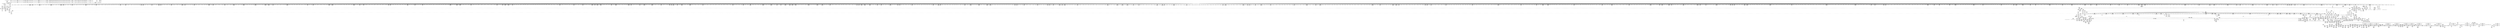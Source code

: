 digraph {
	CE0x57151e0 [shape=record,shape=Mrecord,label="{CE0x57151e0|272:_i8*,_:_CRE_1326,1327_}"]
	CE0x572dd90 [shape=record,shape=Mrecord,label="{CE0x572dd90|40:_%struct.super_block*,_56:_i8*,_:_CRE_600,601_}"]
	CE0x57501e0 [shape=record,shape=Mrecord,label="{CE0x57501e0|272:_i8*,_:_CRE_573,574_}"]
	CE0x57b5ee0 [shape=record,shape=Mrecord,label="{CE0x57b5ee0|i64_11|*Constant*|*SummSink*}"]
	CE0x56cc820 [shape=record,shape=Mrecord,label="{CE0x56cc820|40:_%struct.super_block*,_56:_i8*,_:_CRE_212,216_|*MultipleSource*|Function::may_create&Arg::dir::|security/selinux/hooks.c,1713|Function::selinux_inode_mkdir&Arg::dir::}"]
	CE0x574ec10 [shape=record,shape=Mrecord,label="{CE0x574ec10|i32_8|*Constant*}"]
	CE0x56e5e80 [shape=record,shape=Mrecord,label="{CE0x56e5e80|get_current:tmp3}"]
	CE0x56f6cd0 [shape=record,shape=Mrecord,label="{CE0x56f6cd0|28:_i32,_:_CRE_14,15_}"]
	CE0x57d79c0 [shape=record,shape=Mrecord,label="{CE0x57d79c0|i64_16|*Constant*|*SummSink*}"]
	CE0x56cc220 [shape=record,shape=Mrecord,label="{CE0x56cc220|40:_%struct.super_block*,_56:_i8*,_:_CRE_201,202_}"]
	CE0x56ce9e0 [shape=record,shape=Mrecord,label="{CE0x56ce9e0|40:_%struct.super_block*,_56:_i8*,_:_CRE_286,287_}"]
	CE0x57dbaf0 [shape=record,shape=Mrecord,label="{CE0x57dbaf0|VOIDTB_TE:_CE_146,147_}"]
	CE0x5728620 [shape=record,shape=Mrecord,label="{CE0x5728620|VOIDTB_TE:_CE_220,221_}"]
	CE0x56f40d0 [shape=record,shape=Mrecord,label="{CE0x56f40d0|40:_%struct.super_block*,_56:_i8*,_:_CRE_138,139_}"]
	CE0x5701030 [shape=record,shape=Mrecord,label="{CE0x5701030|i32_78|*Constant*|*SummSource*}"]
	CE0x57efb60 [shape=record,shape=Mrecord,label="{CE0x57efb60|may_create:tobool28|security/selinux/hooks.c,1736}"]
	CE0x5739810 [shape=record,shape=Mrecord,label="{CE0x5739810|40:_%struct.super_block*,_56:_i8*,_:_CRE_944,952_|*MultipleSource*|Function::may_create&Arg::dir::|security/selinux/hooks.c,1713|Function::selinux_inode_mkdir&Arg::dir::}"]
	CE0x57530a0 [shape=record,shape=Mrecord,label="{CE0x57530a0|272:_i8*,_:_CRE_617,618_}"]
	CE0x57afa50 [shape=record,shape=Mrecord,label="{CE0x57afa50|28:_i32,_:_CRE_71,72_}"]
	CE0x5743870 [shape=record,shape=Mrecord,label="{CE0x5743870|272:_i8*,_:_CRE_1253,1254_}"]
	CE0x5719eb0 [shape=record,shape=Mrecord,label="{CE0x5719eb0|40:_%struct.super_block*,_56:_i8*,_:_CRE_128,136_|*MultipleSource*|Function::may_create&Arg::dir::|security/selinux/hooks.c,1713|Function::selinux_inode_mkdir&Arg::dir::}"]
	CE0x573fe90 [shape=record,shape=Mrecord,label="{CE0x573fe90|272:_i8*,_:_CRE_393,394_}"]
	CE0x56d0550 [shape=record,shape=Mrecord,label="{CE0x56d0550|i32_1|*Constant*|*SummSink*}"]
	CE0x5755450 [shape=record,shape=Mrecord,label="{CE0x5755450|272:_i8*,_:_CRE_736,880_|*MultipleSource*|*LoadInst*|security/selinux/hooks.c,1714|security/selinux/hooks.c,1714}"]
	CE0x572c390 [shape=record,shape=Mrecord,label="{CE0x572c390|may_create:tmp50|security/selinux/hooks.c,1731|*SummSink*}"]
	CE0x57c51b0 [shape=record,shape=Mrecord,label="{CE0x57c51b0|i64_14|*Constant*}"]
	CE0x571a320 [shape=record,shape=Mrecord,label="{CE0x571a320|GLOBAL:current_task|Global_var:current_task|*SummSink*}"]
	CE0x57dacb0 [shape=record,shape=Mrecord,label="{CE0x57dacb0|VOIDTB_TE:_CE_90,91_}"]
	CE0x57a2150 [shape=record,shape=Mrecord,label="{CE0x57a2150|272:_i8*,_:_CRE_1626,1627_}"]
	CE0x57afe50 [shape=record,shape=Mrecord,label="{CE0x57afe50|28:_i32,_:_CRE_75,76_}"]
	CE0x56ec000 [shape=record,shape=Mrecord,label="{CE0x56ec000|40:_%struct.super_block*,_56:_i8*,_:_CRE_561,562_}"]
	CE0x5743cb0 [shape=record,shape=Mrecord,label="{CE0x5743cb0|272:_i8*,_:_CRE_1257,1258_}"]
	"CONST[source:0(mediator),value:2(dynamic)][purpose:{subject}][SnkIdx:0]"
	CE0x56e0080 [shape=record,shape=Mrecord,label="{CE0x56e0080|may_create:tmp12|security/selinux/hooks.c,1706|*SummSink*}"]
	CE0x56cd8e0 [shape=record,shape=Mrecord,label="{CE0x56cd8e0|40:_%struct.super_block*,_56:_i8*,_:_CRE_250,251_}"]
	CE0x56f3fd0 [shape=record,shape=Mrecord,label="{CE0x56f3fd0|40:_%struct.super_block*,_56:_i8*,_:_CRE_137,138_}"]
	CE0x56cc9f0 [shape=record,shape=Mrecord,label="{CE0x56cc9f0|40:_%struct.super_block*,_56:_i8*,_:_CRE_224,232_|*MultipleSource*|Function::may_create&Arg::dir::|security/selinux/hooks.c,1713|Function::selinux_inode_mkdir&Arg::dir::}"]
	CE0x56c87a0 [shape=record,shape=Mrecord,label="{CE0x56c87a0|selinux_inode_mkdir:bb|*SummSource*}"]
	CE0x5738690 [shape=record,shape=Mrecord,label="{CE0x5738690|40:_%struct.super_block*,_56:_i8*,_:_CRE_923,924_}"]
	CE0x572f550 [shape=record,shape=Mrecord,label="{CE0x572f550|40:_%struct.super_block*,_56:_i8*,_:_CRE_619,620_}"]
	CE0x57b6ed0 [shape=record,shape=Mrecord,label="{CE0x57b6ed0|may_create:tmp33|security/selinux/hooks.c,1725|*SummSource*}"]
	CE0x56c62d0 [shape=record,shape=Mrecord,label="{CE0x56c62d0|selinux_inode_mkdir:tmp}"]
	CE0x574eef0 [shape=record,shape=Mrecord,label="{CE0x574eef0|i32_8|*Constant*|*SummSink*}"]
	CE0x57d5f20 [shape=record,shape=Mrecord,label="{CE0x57d5f20|may_create:tmp45|security/selinux/hooks.c,1728|*SummSink*}"]
	CE0x57f0ea0 [shape=record,shape=Mrecord,label="{CE0x57f0ea0|may_create:tmp56|security/selinux/hooks.c,1736}"]
	CE0x5738a50 [shape=record,shape=Mrecord,label="{CE0x5738a50|40:_%struct.super_block*,_56:_i8*,_:_CRE_926,927_}"]
	CE0x573b660 [shape=record,shape=Mrecord,label="{CE0x573b660|may_create:tmp22|*LoadInst*|security/selinux/hooks.c,1713|*SummSink*}"]
	CE0x5737f10 [shape=record,shape=Mrecord,label="{CE0x5737f10|40:_%struct.super_block*,_56:_i8*,_:_CRE_917,918_}"]
	CE0x5736250 [shape=record,shape=Mrecord,label="{CE0x5736250|40:_%struct.super_block*,_56:_i8*,_:_CRE_894,895_}"]
	CE0x5728b70 [shape=record,shape=Mrecord,label="{CE0x5728b70|VOIDTB_TE:_CE_232,240_|*MultipleSource*|Function::selinux_inode_mkdir&Arg::dentry::|Function::may_create&Arg::dentry::|security/selinux/hooks.c,1730}"]
	CE0x57d6df0 [shape=record,shape=Mrecord,label="{CE0x57d6df0|may_create:tmp46|security/selinux/hooks.c,1729|*SummSink*}"]
	CE0x5740740 [shape=record,shape=Mrecord,label="{CE0x5740740|272:_i8*,_:_CRE_400,401_}"]
	CE0x57ba5a0 [shape=record,shape=Mrecord,label="{CE0x57ba5a0|i32_(i32,_i32,_i16,_i32,_%struct.common_audit_data*)*_bitcast_(i32_(i32,_i32,_i16,_i32,_%struct.common_audit_data.495*)*_avc_has_perm_to_i32_(i32,_i32,_i16,_i32,_%struct.common_audit_data*)*)|*Constant*}"]
	CE0x5737010 [shape=record,shape=Mrecord,label="{CE0x5737010|40:_%struct.super_block*,_56:_i8*,_:_CRE_905,906_}"]
	CE0x5742880 [shape=record,shape=Mrecord,label="{CE0x5742880|272:_i8*,_:_CRE_1238,1239_}"]
	CE0x57a6000 [shape=record,shape=Mrecord,label="{CE0x57a6000|272:_i8*,_:_CRE_1685,1686_}"]
	CE0x56b7310 [shape=record,shape=Mrecord,label="{CE0x56b7310|may_create:tmp4|security/selinux/hooks.c,1706|*SummSink*}"]
	CE0x5722e90 [shape=record,shape=Mrecord,label="{CE0x5722e90|40:_%struct.super_block*,_56:_i8*,_:_CRE_184,185_}"]
	CE0x5733e60 [shape=record,shape=Mrecord,label="{CE0x5733e60|40:_%struct.super_block*,_56:_i8*,_:_CRE_866,867_}"]
	CE0x5725cb0 [shape=record,shape=Mrecord,label="{CE0x5725cb0|VOIDTB_TE:_CE_181,182_}"]
	CE0x56ce620 [shape=record,shape=Mrecord,label="{CE0x56ce620|40:_%struct.super_block*,_56:_i8*,_:_CRE_283,284_}"]
	CE0x57bfa60 [shape=record,shape=Mrecord,label="{CE0x57bfa60|may_create:u|security/selinux/hooks.c,1720|*SummSink*}"]
	CE0x574c800 [shape=record,shape=Mrecord,label="{CE0x574c800|272:_i8*,_:_CRE_459,460_}"]
	CE0x5749b60 [shape=record,shape=Mrecord,label="{CE0x5749b60|272:_i8*,_:_CRE_417,418_}"]
	CE0x57a4ac0 [shape=record,shape=Mrecord,label="{CE0x57a4ac0|272:_i8*,_:_CRE_1665,1666_}"]
	CE0x57b4380 [shape=record,shape=Mrecord,label="{CE0x57b4380|may_create:tmp29|security/selinux/hooks.c,1722|*SummSink*}"]
	CE0x57bbfa0 [shape=record,shape=Mrecord,label="{CE0x57bbfa0|may_create:create_sid|security/selinux/hooks.c,1717}"]
	CE0x57ac9a0 [shape=record,shape=Mrecord,label="{CE0x57ac9a0|may_create:tmp60|security/selinux/hooks.c,1737|*SummSink*}"]
	CE0x5719db0 [shape=record,shape=Mrecord,label="{CE0x5719db0|40:_%struct.super_block*,_56:_i8*,_:_CRE_120,128_|*MultipleSource*|Function::may_create&Arg::dir::|security/selinux/hooks.c,1713|Function::selinux_inode_mkdir&Arg::dir::}"]
	CE0x5754410 [shape=record,shape=Mrecord,label="{CE0x5754410|272:_i8*,_:_CRE_648,656_|*MultipleSource*|*LoadInst*|security/selinux/hooks.c,1714|security/selinux/hooks.c,1714}"]
	CE0x5721e10 [shape=record,shape=Mrecord,label="{CE0x5721e10|40:_%struct.super_block*,_56:_i8*,_:_CRE_162,163_}"]
	CE0x572ce70 [shape=record,shape=Mrecord,label="{CE0x572ce70|i64*_getelementptr_inbounds_(_26_x_i64_,_26_x_i64_*___llvm_gcov_ctr217,_i64_0,_i64_19)|*Constant*|*SummSource*}"]
	CE0x56b5e90 [shape=record,shape=Mrecord,label="{CE0x56b5e90|may_create:tmp13|security/selinux/hooks.c,1706|*SummSink*}"]
	CE0x5742550 [shape=record,shape=Mrecord,label="{CE0x5742550|272:_i8*,_:_CRE_1235,1236_}"]
	CE0x571ea10 [shape=record,shape=Mrecord,label="{CE0x571ea10|may_create:if.then29|*SummSource*}"]
	CE0x56d7ea0 [shape=record,shape=Mrecord,label="{CE0x56d7ea0|i64_1|*Constant*}"]
	CE0x57b2df0 [shape=record,shape=Mrecord,label="{CE0x57b2df0|28:_i32,_:_CRE_128,136_|*MultipleSource*|*LoadInst*|security/selinux/hooks.c,1713|security/selinux/hooks.c,1713|security/selinux/hooks.c,1722}"]
	CE0x57160c0 [shape=record,shape=Mrecord,label="{CE0x57160c0|272:_i8*,_:_CRE_1340,1341_}"]
	CE0x5727fc0 [shape=record,shape=Mrecord,label="{CE0x5727fc0|VOIDTB_TE:_CE_214,215_}"]
	CE0x5744310 [shape=record,shape=Mrecord,label="{CE0x5744310|272:_i8*,_:_CRE_1263,1264_}"]
	CE0x572f690 [shape=record,shape=Mrecord,label="{CE0x572f690|40:_%struct.super_block*,_56:_i8*,_:_CRE_620,621_}"]
	CE0x5715d90 [shape=record,shape=Mrecord,label="{CE0x5715d90|272:_i8*,_:_CRE_1337,1338_}"]
	CE0x56ccaf0 [shape=record,shape=Mrecord,label="{CE0x56ccaf0|40:_%struct.super_block*,_56:_i8*,_:_CRE_232,236_|*MultipleSource*|Function::may_create&Arg::dir::|security/selinux/hooks.c,1713|Function::selinux_inode_mkdir&Arg::dir::}"]
	CE0x5700f50 [shape=record,shape=Mrecord,label="{CE0x5700f50|i32_78|*Constant*}"]
	CE0x5749e90 [shape=record,shape=Mrecord,label="{CE0x5749e90|272:_i8*,_:_CRE_420,421_}"]
	CE0x5700dd0 [shape=record,shape=Mrecord,label="{CE0x5700dd0|GLOBAL:get_current|*Constant*}"]
	CE0x56e3c70 [shape=record,shape=Mrecord,label="{CE0x56e3c70|GLOBAL:may_create.__warned|Global_var:may_create.__warned}"]
	CE0x5727b80 [shape=record,shape=Mrecord,label="{CE0x5727b80|VOIDTB_TE:_CE_210,211_}"]
	CE0x56cc460 [shape=record,shape=Mrecord,label="{CE0x56cc460|40:_%struct.super_block*,_56:_i8*,_:_CRE_204,205_}"]
	CE0x5745520 [shape=record,shape=Mrecord,label="{CE0x5745520|272:_i8*,_:_CRE_1304,1305_}"]
	CE0x57000d0 [shape=record,shape=Mrecord,label="{CE0x57000d0|40:_%struct.super_block*,_56:_i8*,_:_CRE_4,8_|*MultipleSource*|Function::may_create&Arg::dir::|security/selinux/hooks.c,1713|Function::selinux_inode_mkdir&Arg::dir::}"]
	CE0x57a95b0 [shape=record,shape=Mrecord,label="{CE0x57a95b0|272:_i8*,_:_CRE_1888,1896_|*MultipleSource*|*LoadInst*|security/selinux/hooks.c,1714|security/selinux/hooks.c,1714}"]
	CE0x57a3f10 [shape=record,shape=Mrecord,label="{CE0x57a3f10|272:_i8*,_:_CRE_1654,1655_}"]
	CE0x57ee330 [shape=record,shape=Mrecord,label="{CE0x57ee330|GLOBAL:security_transition_sid|*Constant*|*SummSource*}"]
	CE0x56f43c0 [shape=record,shape=Mrecord,label="{CE0x56f43c0|40:_%struct.super_block*,_56:_i8*,_:_CRE_142,143_}"]
	CE0x57b4490 [shape=record,shape=Mrecord,label="{CE0x57b4490|avc_has_perm:requested|Function::avc_has_perm&Arg::requested::|*SummSink*}"]
	CE0x572bdb0 [shape=record,shape=Mrecord,label="{CE0x572bdb0|may_create:tmp49|security/selinux/hooks.c,1731|*SummSource*}"]
	CE0x5728950 [shape=record,shape=Mrecord,label="{CE0x5728950|VOIDTB_TE:_CE_223,224_}"]
	CE0x57da480 [shape=record,shape=Mrecord,label="{CE0x57da480|i32_4|*Constant*|*SummSink*}"]
	CE0x56b6120 [shape=record,shape=Mrecord,label="{CE0x56b6120|may_create:tmp14|security/selinux/hooks.c,1706}"]
	CE0x5740fa0 [shape=record,shape=Mrecord,label="{CE0x5740fa0|272:_i8*,_:_CRE_392,393_}"]
	CE0x57a1110 [shape=record,shape=Mrecord,label="{CE0x57a1110|272:_i8*,_:_CRE_1596,1600_|*MultipleSource*|*LoadInst*|security/selinux/hooks.c,1714|security/selinux/hooks.c,1714}"]
	CE0x57c4a00 [shape=record,shape=Mrecord,label="{CE0x57c4a00|may_create:tobool18|security/selinux/hooks.c,1728|*SummSink*}"]
	CE0x574a1c0 [shape=record,shape=Mrecord,label="{CE0x574a1c0|272:_i8*,_:_CRE_423,424_}"]
	CE0x571e470 [shape=record,shape=Mrecord,label="{CE0x571e470|may_create:if.end17|*SummSource*}"]
	CE0x5727520 [shape=record,shape=Mrecord,label="{CE0x5727520|VOIDTB_TE:_CE_204,205_}"]
	CE0x572a9a0 [shape=record,shape=Mrecord,label="{CE0x572a9a0|VOIDTB_TE:_CE_314,315_}"]
	CE0x57f0ae0 [shape=record,shape=Mrecord,label="{CE0x57f0ae0|may_create:tmp57|security/selinux/hooks.c,1736}"]
	CE0x56cc3a0 [shape=record,shape=Mrecord,label="{CE0x56cc3a0|40:_%struct.super_block*,_56:_i8*,_:_CRE_203,204_}"]
	CE0x57c7900 [shape=record,shape=Mrecord,label="{CE0x57c7900|may_create:flags|security/selinux/hooks.c,1728}"]
	CE0x57b1750 [shape=record,shape=Mrecord,label="{CE0x57b1750|28:_i32,_:_CRE_100,101_}"]
	CE0x5750400 [shape=record,shape=Mrecord,label="{CE0x5750400|272:_i8*,_:_CRE_575,576_}"]
	CE0x5721a50 [shape=record,shape=Mrecord,label="{CE0x5721a50|40:_%struct.super_block*,_56:_i8*,_:_CRE_157,158_}"]
	CE0x57b3150 [shape=record,shape=Mrecord,label="{CE0x57b3150|28:_i32,_:_CRE_144,152_|*MultipleSource*|*LoadInst*|security/selinux/hooks.c,1713|security/selinux/hooks.c,1713|security/selinux/hooks.c,1722}"]
	CE0x572a590 [shape=record,shape=Mrecord,label="{CE0x572a590|VOIDTB_TE:_CE_310,311_}"]
	CE0x5752e80 [shape=record,shape=Mrecord,label="{CE0x5752e80|272:_i8*,_:_CRE_615,616_}"]
	CE0x574ba30 [shape=record,shape=Mrecord,label="{CE0x574ba30|272:_i8*,_:_CRE_446,447_}"]
	CE0x572b000 [shape=record,shape=Mrecord,label="{CE0x572b000|may_create:call22|security/selinux/hooks.c,1729}"]
	CE0x573a910 [shape=record,shape=Mrecord,label="{CE0x573a910|40:_%struct.super_block*,_56:_i8*,_:_CRE_982,983_}"]
	CE0x57b2790 [shape=record,shape=Mrecord,label="{CE0x57b2790|28:_i32,_:_CRE_115,116_}"]
	CE0x573e190 [shape=record,shape=Mrecord,label="{CE0x573e190|272:_i8*,_:_CRE_268,272_|*MultipleSource*|*LoadInst*|security/selinux/hooks.c,1714|security/selinux/hooks.c,1714}"]
	CE0x57011c0 [shape=record,shape=Mrecord,label="{CE0x57011c0|COLLAPSED:_GCMRE_current_task_external_global_%struct.task_struct*:_elem_0::|security/selinux/hooks.c,1706}"]
	CE0x56cbe60 [shape=record,shape=Mrecord,label="{CE0x56cbe60|40:_%struct.super_block*,_56:_i8*,_:_CRE_196,197_}"]
	CE0x5736610 [shape=record,shape=Mrecord,label="{CE0x5736610|40:_%struct.super_block*,_56:_i8*,_:_CRE_897,898_}"]
	CE0x572d4d0 [shape=record,shape=Mrecord,label="{CE0x572d4d0|40:_%struct.super_block*,_56:_i8*,_:_CRE_593,594_}"]
	CE0x57150d0 [shape=record,shape=Mrecord,label="{CE0x57150d0|272:_i8*,_:_CRE_1325,1326_}"]
	CE0x57474f0 [shape=record,shape=Mrecord,label="{CE0x57474f0|272:_i8*,_:_CRE_1359,1360_}"]
	CE0x5750fb0 [shape=record,shape=Mrecord,label="{CE0x5750fb0|272:_i8*,_:_CRE_586,587_}"]
	CE0x56f8730 [shape=record,shape=Mrecord,label="{CE0x56f8730|28:_i32,_:_CRE_57,58_}"]
	CE0x57a3140 [shape=record,shape=Mrecord,label="{CE0x57a3140|272:_i8*,_:_CRE_1641,1642_}"]
	CE0x5743210 [shape=record,shape=Mrecord,label="{CE0x5743210|272:_i8*,_:_CRE_1247,1248_}"]
	CE0x57513f0 [shape=record,shape=Mrecord,label="{CE0x57513f0|272:_i8*,_:_CRE_590,591_}"]
	CE0x5725540 [shape=record,shape=Mrecord,label="{CE0x5725540|VOIDTB_TE:_CE_174,175_}"]
	"CONST[source:0(mediator),value:2(dynamic)][purpose:{subject}][SnkIdx:4]"
	CE0x56e1150 [shape=record,shape=Mrecord,label="{CE0x56e1150|_ret_%struct.task_struct*_%tmp4,_!dbg_!27714|./arch/x86/include/asm/current.h,14|*SummSource*}"]
	CE0x57d8110 [shape=record,shape=Mrecord,label="{CE0x57d8110|may_create:d_name|security/selinux/hooks.c,1730|*SummSink*}"]
	CE0x5740d00 [shape=record,shape=Mrecord,label="{CE0x5740d00|i32_16|*Constant*|*SummSource*}"]
	CE0x56c8b30 [shape=record,shape=Mrecord,label="{CE0x56c8b30|_call_void_mcount()_#3}"]
	CE0x5756560 [shape=record,shape=Mrecord,label="{CE0x5756560|272:_i8*,_:_CRE_24,32_|*MultipleSource*|*LoadInst*|security/selinux/hooks.c,1714|security/selinux/hooks.c,1714}"]
	CE0x5803310 [shape=record,shape=Mrecord,label="{CE0x5803310|may_create:tmp67|security/selinux/hooks.c,1742}"]
	CE0x57b9460 [shape=record,shape=Mrecord,label="{CE0x57b9460|may_create:call14|security/selinux/hooks.c,1722|*SummSink*}"]
	CE0x57f22f0 [shape=record,shape=Mrecord,label="{CE0x57f22f0|i64*_getelementptr_inbounds_(_26_x_i64_,_26_x_i64_*___llvm_gcov_ctr217,_i64_0,_i64_20)|*Constant*|*SummSink*}"]
	CE0x57b4620 [shape=record,shape=Mrecord,label="{CE0x57b4620|avc_has_perm:requested|Function::avc_has_perm&Arg::requested::}"]
	CE0x57177f0 [shape=record,shape=Mrecord,label="{CE0x57177f0|40:_%struct.super_block*,_56:_i8*,_:_CRE_582,583_}"]
	CE0x57da350 [shape=record,shape=Mrecord,label="{CE0x57da350|i32_4|*Constant*|*SummSource*}"]
	CE0x57a83a0 [shape=record,shape=Mrecord,label="{CE0x57a83a0|272:_i8*,_:_CRE_1840,1848_|*MultipleSource*|*LoadInst*|security/selinux/hooks.c,1714|security/selinux/hooks.c,1714}"]
	CE0x572acd0 [shape=record,shape=Mrecord,label="{CE0x572acd0|VOIDTB_TE:_CE_317,318_}"]
	CE0x56dabd0 [shape=record,shape=Mrecord,label="{CE0x56dabd0|may_create:tobool|security/selinux/hooks.c,1706|*SummSink*}"]
	CE0x56f9550 [shape=record,shape=Mrecord,label="{CE0x56f9550|40:_%struct.super_block*,_56:_i8*,_:_CRE_308,309_}"]
	CE0x57dde90 [shape=record,shape=Mrecord,label="{CE0x57dde90|i64_16|*Constant*}"]
	CE0x56eb470 [shape=record,shape=Mrecord,label="{CE0x56eb470|i64_2|*Constant*|*SummSource*}"]
	CE0x57233d0 [shape=record,shape=Mrecord,label="{CE0x57233d0|40:_%struct.super_block*,_56:_i8*,_:_CRE_191,192_}"]
	CE0x57a6220 [shape=record,shape=Mrecord,label="{CE0x57a6220|272:_i8*,_:_CRE_1687,1688_}"]
	CE0x57a4bd0 [shape=record,shape=Mrecord,label="{CE0x57a4bd0|272:_i8*,_:_CRE_1666,1667_}"]
	CE0x56e5330 [shape=record,shape=Mrecord,label="{CE0x56e5330|i64*_getelementptr_inbounds_(_26_x_i64_,_26_x_i64_*___llvm_gcov_ctr217,_i64_0,_i64_9)|*Constant*}"]
	CE0x56de740 [shape=record,shape=Mrecord,label="{CE0x56de740|40:_%struct.super_block*,_56:_i8*,_:_CRE_56,64_|*MultipleSource*|Function::may_create&Arg::dir::|security/selinux/hooks.c,1713|Function::selinux_inode_mkdir&Arg::dir::}"]
	CE0x56f6c40 [shape=record,shape=Mrecord,label="{CE0x56f6c40|28:_i32,_:_CRE_13,14_}"]
	CE0x574d7a0 [shape=record,shape=Mrecord,label="{CE0x574d7a0|272:_i8*,_:_CRE_512,528_|*MultipleSource*|*LoadInst*|security/selinux/hooks.c,1714|security/selinux/hooks.c,1714}"]
	CE0x57ab600 [shape=record,shape=Mrecord,label="{CE0x57ab600|may_create:tmp58|security/selinux/hooks.c,1736}"]
	CE0x57a6de0 [shape=record,shape=Mrecord,label="{CE0x57a6de0|272:_i8*,_:_CRE_1736,1752_|*MultipleSource*|*LoadInst*|security/selinux/hooks.c,1714|security/selinux/hooks.c,1714}"]
	CE0x572b330 [shape=record,shape=Mrecord,label="{CE0x572b330|GLOBAL:security_transition_sid|*Constant*}"]
	CE0x574e280 [shape=record,shape=Mrecord,label="{CE0x574e280|272:_i8*,_:_CRE_562,563_}"]
	CE0x573a7d0 [shape=record,shape=Mrecord,label="{CE0x573a7d0|40:_%struct.super_block*,_56:_i8*,_:_CRE_981,982_}"]
	CE0x57533d0 [shape=record,shape=Mrecord,label="{CE0x57533d0|272:_i8*,_:_CRE_620,621_}"]
	CE0x578edc0 [shape=record,shape=Mrecord,label="{CE0x578edc0|i64*_getelementptr_inbounds_(_2_x_i64_,_2_x_i64_*___llvm_gcov_ctr98,_i64_0,_i64_1)|*Constant*|*SummSource*}"]
	CE0x57a8570 [shape=record,shape=Mrecord,label="{CE0x57a8570|272:_i8*,_:_CRE_1848,1856_|*MultipleSource*|*LoadInst*|security/selinux/hooks.c,1714|security/selinux/hooks.c,1714}"]
	CE0x5749fa0 [shape=record,shape=Mrecord,label="{CE0x5749fa0|272:_i8*,_:_CRE_421,422_}"]
	CE0x56cd660 [shape=record,shape=Mrecord,label="{CE0x56cd660|40:_%struct.super_block*,_56:_i8*,_:_CRE_248,249_}"]
	CE0x57c6c10 [shape=record,shape=Mrecord,label="{CE0x57c6c10|may_create:tmp40|security/selinux/hooks.c,1728|*SummSource*}"]
	CE0x57dcb90 [shape=record,shape=Mrecord,label="{CE0x57dcb90|VOIDTB_TE:_CE_80,88_|*MultipleSource*|Function::selinux_inode_mkdir&Arg::dentry::|Function::may_create&Arg::dentry::|security/selinux/hooks.c,1730}"]
	CE0x571e3d0 [shape=record,shape=Mrecord,label="{CE0x571e3d0|may_create:if.end17}"]
	CE0x5726fd0 [shape=record,shape=Mrecord,label="{CE0x5726fd0|VOIDTB_TE:_CE_199,200_}"]
	CE0x57d92a0 [shape=record,shape=Mrecord,label="{CE0x57d92a0|VOIDTB_TE:_CE_155,156_}"]
	CE0x56d32f0 [shape=record,shape=Mrecord,label="{CE0x56d32f0|may_create:tmp|*SummSink*}"]
	CE0x56ef4d0 [shape=record,shape=Mrecord,label="{CE0x56ef4d0|may_create:if.end30|*SummSink*}"]
	CE0x57b3b80 [shape=record,shape=Mrecord,label="{CE0x57b3b80|28:_i32,_:_CRE_192,196_|*MultipleSource*|*LoadInst*|security/selinux/hooks.c,1713|security/selinux/hooks.c,1713|security/selinux/hooks.c,1722}"]
	CE0x57a81d0 [shape=record,shape=Mrecord,label="{CE0x57a81d0|272:_i8*,_:_CRE_1832,1840_|*MultipleSource*|*LoadInst*|security/selinux/hooks.c,1714|security/selinux/hooks.c,1714}"]
	CE0x56ef8d0 [shape=record,shape=Mrecord,label="{CE0x56ef8d0|selinux_inode_mkdir:dentry|Function::selinux_inode_mkdir&Arg::dentry::}"]
	CE0x57adff0 [shape=record,shape=Mrecord,label="{CE0x57adff0|may_create:tmp62|security/selinux/hooks.c,1739|*SummSink*}"]
	CE0x57b1cf0 [shape=record,shape=Mrecord,label="{CE0x57b1cf0|28:_i32,_:_CRE_105,106_}"]
	CE0x57b6100 [shape=record,shape=Mrecord,label="{CE0x57b6100|may_create:tmp30|security/selinux/hooks.c,1725|*SummSource*}"]
	CE0x5747930 [shape=record,shape=Mrecord,label="{CE0x5747930|272:_i8*,_:_CRE_1363,1364_}"]
	CE0x5725430 [shape=record,shape=Mrecord,label="{CE0x5725430|VOIDTB_TE:_CE_173,174_}"]
	CE0x572edd0 [shape=record,shape=Mrecord,label="{CE0x572edd0|40:_%struct.super_block*,_56:_i8*,_:_CRE_613,614_}"]
	CE0x57ef350 [shape=record,shape=Mrecord,label="{CE0x57ef350|may_create:call27|security/selinux/hooks.c,1735}"]
	CE0x5714fc0 [shape=record,shape=Mrecord,label="{CE0x5714fc0|272:_i8*,_:_CRE_1324,1325_}"]
	CE0x56ef0c0 [shape=record,shape=Mrecord,label="{CE0x56ef0c0|selinux_inode_mkdir:call|security/selinux/hooks.c,2784|*SummSink*}"]
	CE0x57aa3b0 [shape=record,shape=Mrecord,label="{CE0x57aa3b0|272:_i8*,_:_CRE_2248,2256_|*MultipleSource*|*LoadInst*|security/selinux/hooks.c,1714|security/selinux/hooks.c,1714}"]
	CE0x57b67f0 [shape=record,shape=Mrecord,label="{CE0x57b67f0|may_create:tmp32|security/selinux/hooks.c,1725}"]
	CE0x56e9820 [shape=record,shape=Mrecord,label="{CE0x56e9820|40:_%struct.super_block*,_56:_i8*,_:_CRE_276,277_}"]
	CE0x56f76c0 [shape=record,shape=Mrecord,label="{CE0x56f76c0|28:_i32,_:_CRE_28,32_|*MultipleSource*|*LoadInst*|security/selinux/hooks.c,1713|security/selinux/hooks.c,1713|security/selinux/hooks.c,1722}"]
	CE0x56cbfe0 [shape=record,shape=Mrecord,label="{CE0x56cbfe0|40:_%struct.super_block*,_56:_i8*,_:_CRE_198,199_}"]
	CE0x56b7240 [shape=record,shape=Mrecord,label="{CE0x56b7240|may_create:tmp4|security/selinux/hooks.c,1706|*SummSource*}"]
	CE0x57a3690 [shape=record,shape=Mrecord,label="{CE0x57a3690|272:_i8*,_:_CRE_1646,1647_}"]
	CE0x56d59d0 [shape=record,shape=Mrecord,label="{CE0x56d59d0|_call_void_lockdep_rcu_suspicious(i8*_getelementptr_inbounds_(_25_x_i8_,_25_x_i8_*_.str3,_i32_0,_i32_0),_i32_1706,_i8*_getelementptr_inbounds_(_45_x_i8_,_45_x_i8_*_.str12,_i32_0,_i32_0))_#10,_!dbg_!27731|security/selinux/hooks.c,1706|*SummSource*}"]
	CE0x57db300 [shape=record,shape=Mrecord,label="{CE0x57db300|VOIDTB_TE:_CE_95,96_}"]
	CE0x5732ce0 [shape=record,shape=Mrecord,label="{CE0x5732ce0|40:_%struct.super_block*,_56:_i8*,_:_CRE_816,824_|*MultipleSource*|Function::may_create&Arg::dir::|security/selinux/hooks.c,1713|Function::selinux_inode_mkdir&Arg::dir::}"]
	CE0x57563c0 [shape=record,shape=Mrecord,label="{CE0x57563c0|272:_i8*,_:_CRE_20,21_|*MultipleSource*|*LoadInst*|security/selinux/hooks.c,1714|security/selinux/hooks.c,1714}"]
	CE0x57a29d0 [shape=record,shape=Mrecord,label="{CE0x57a29d0|272:_i8*,_:_CRE_1634,1635_}"]
	CE0x57299e0 [shape=record,shape=Mrecord,label="{CE0x57299e0|VOIDTB_TE:_CE_296,304_|*MultipleSource*|Function::selinux_inode_mkdir&Arg::dentry::|Function::may_create&Arg::dentry::|security/selinux/hooks.c,1730}"]
	CE0x5715510 [shape=record,shape=Mrecord,label="{CE0x5715510|272:_i8*,_:_CRE_1329,1330_}"]
	CE0x56d5960 [shape=record,shape=Mrecord,label="{CE0x56d5960|_call_void_lockdep_rcu_suspicious(i8*_getelementptr_inbounds_(_25_x_i8_,_25_x_i8_*_.str3,_i32_0,_i32_0),_i32_1706,_i8*_getelementptr_inbounds_(_45_x_i8_,_45_x_i8_*_.str12,_i32_0,_i32_0))_#10,_!dbg_!27731|security/selinux/hooks.c,1706}"]
	CE0x5750840 [shape=record,shape=Mrecord,label="{CE0x5750840|272:_i8*,_:_CRE_579,580_}"]
	CE0x57c6400 [shape=record,shape=Mrecord,label="{CE0x57c6400|may_create:tmp38|security/selinux/hooks.c,1728|*SummSink*}"]
	CE0x57dd940 [shape=record,shape=Mrecord,label="{CE0x57dd940|i64_15|*Constant*}"]
	CE0x57ef220 [shape=record,shape=Mrecord,label="{CE0x57ef220|may_create:tmp55|security/selinux/hooks.c,1735|*SummSink*}"]
	CE0x5747600 [shape=record,shape=Mrecord,label="{CE0x5747600|272:_i8*,_:_CRE_1360,1361_}"]
	CE0x57a7a90 [shape=record,shape=Mrecord,label="{CE0x57a7a90|272:_i8*,_:_CRE_1800,1804_|*MultipleSource*|*LoadInst*|security/selinux/hooks.c,1714|security/selinux/hooks.c,1714}"]
	CE0x57a8e80 [shape=record,shape=Mrecord,label="{CE0x57a8e80|272:_i8*,_:_CRE_1875,1876_}"]
	CE0x56ce120 [shape=record,shape=Mrecord,label="{CE0x56ce120|40:_%struct.super_block*,_56:_i8*,_:_CRE_279,280_}"]
	CE0x56d5650 [shape=record,shape=Mrecord,label="{CE0x56d5650|i8*_getelementptr_inbounds_(_25_x_i8_,_25_x_i8_*_.str3,_i32_0,_i32_0)|*Constant*}"]
	CE0x57b8530 [shape=record,shape=Mrecord,label="{CE0x57b8530|avc_has_perm:tsid|Function::avc_has_perm&Arg::tsid::|*SummSource*}"]
	CE0x56ccbf0 [shape=record,shape=Mrecord,label="{CE0x56ccbf0|40:_%struct.super_block*,_56:_i8*,_:_CRE_240,241_}"]
	CE0x57a48a0 [shape=record,shape=Mrecord,label="{CE0x57a48a0|272:_i8*,_:_CRE_1663,1664_}"]
	CE0x57a3360 [shape=record,shape=Mrecord,label="{CE0x57a3360|272:_i8*,_:_CRE_1643,1644_}"]
	CE0x5731b20 [shape=record,shape=Mrecord,label="{CE0x5731b20|40:_%struct.super_block*,_56:_i8*,_:_CRE_744,752_|*MultipleSource*|Function::may_create&Arg::dir::|security/selinux/hooks.c,1713|Function::selinux_inode_mkdir&Arg::dir::}"]
	CE0x57af050 [shape=record,shape=Mrecord,label="{CE0x57af050|28:_i32,_:_CRE_61,62_}"]
	CE0x573cbd0 [shape=record,shape=Mrecord,label="{CE0x573cbd0|272:_i8*,_:_CRE_160,176_|*MultipleSource*|*LoadInst*|security/selinux/hooks.c,1714|security/selinux/hooks.c,1714}"]
	CE0x56e9460 [shape=record,shape=Mrecord,label="{CE0x56e9460|40:_%struct.super_block*,_56:_i8*,_:_CRE_273,274_}"]
	CE0x57b8ae0 [shape=record,shape=Mrecord,label="{CE0x57b8ae0|avc_has_perm:tclass|Function::avc_has_perm&Arg::tclass::|*SummSource*}"]
	CE0x56ef220 [shape=record,shape=Mrecord,label="{CE0x56ef220|GLOBAL:may_create|*Constant*|*SummSink*}"]
	CE0x56e86a0 [shape=record,shape=Mrecord,label="{CE0x56e86a0|40:_%struct.super_block*,_56:_i8*,_:_CRE_262,263_}"]
	CE0x572d250 [shape=record,shape=Mrecord,label="{CE0x572d250|40:_%struct.super_block*,_56:_i8*,_:_CRE_591,592_}"]
	CE0x57550b0 [shape=record,shape=Mrecord,label="{CE0x57550b0|272:_i8*,_:_CRE_712,720_|*MultipleSource*|*LoadInst*|security/selinux/hooks.c,1714|security/selinux/hooks.c,1714}"]
	CE0x56f4600 [shape=record,shape=Mrecord,label="{CE0x56f4600|40:_%struct.super_block*,_56:_i8*,_:_CRE_145,146_}"]
	CE0x57d83d0 [shape=record,shape=Mrecord,label="{CE0x57d83d0|VOIDTB_TE:_CE_8,12_|*MultipleSource*|Function::selinux_inode_mkdir&Arg::dentry::|Function::may_create&Arg::dentry::|security/selinux/hooks.c,1730}"]
	CE0x56ed170 [shape=record,shape=Mrecord,label="{CE0x56ed170|selinux_inode_mkdir:dir|Function::selinux_inode_mkdir&Arg::dir::|*SummSink*}"]
	CE0x5748d20 [shape=record,shape=Mrecord,label="{CE0x5748d20|i32_16|*Constant*}"]
	CE0x56ce760 [shape=record,shape=Mrecord,label="{CE0x56ce760|40:_%struct.super_block*,_56:_i8*,_:_CRE_284,285_}"]
	CE0x5712b90 [shape=record,shape=Mrecord,label="{CE0x5712b90|40:_%struct.super_block*,_56:_i8*,_:_CRE_500,504_|*MultipleSource*|Function::may_create&Arg::dir::|security/selinux/hooks.c,1713|Function::selinux_inode_mkdir&Arg::dir::}"]
	CE0x57daeb0 [shape=record,shape=Mrecord,label="{CE0x57daeb0|VOIDTB_TE:_CE_91,92_}"]
	CE0x57b0150 [shape=record,shape=Mrecord,label="{CE0x57b0150|28:_i32,_:_CRE_78,79_}"]
	CE0x5737c90 [shape=record,shape=Mrecord,label="{CE0x5737c90|40:_%struct.super_block*,_56:_i8*,_:_CRE_915,916_}"]
	CE0x5715400 [shape=record,shape=Mrecord,label="{CE0x5715400|272:_i8*,_:_CRE_1328,1329_}"]
	CE0x573ae10 [shape=record,shape=Mrecord,label="{CE0x573ae10|40:_%struct.super_block*,_56:_i8*,_:_CRE_992,1000_|*MultipleSource*|Function::may_create&Arg::dir::|security/selinux/hooks.c,1713|Function::selinux_inode_mkdir&Arg::dir::}"]
	CE0x56f9190 [shape=record,shape=Mrecord,label="{CE0x56f9190|40:_%struct.super_block*,_56:_i8*,_:_CRE_305,306_}"]
	CE0x56f3bf0 [shape=record,shape=Mrecord,label="{CE0x56f3bf0|i32_10|*Constant*|*SummSource*}"]
	CE0x5742000 [shape=record,shape=Mrecord,label="{CE0x5742000|272:_i8*,_:_CRE_1230,1231_}"]
	CE0x57c34d0 [shape=record,shape=Mrecord,label="{CE0x57c34d0|i64*_getelementptr_inbounds_(_26_x_i64_,_26_x_i64_*___llvm_gcov_ctr217,_i64_0,_i64_12)|*Constant*|*SummSource*}"]
	CE0x56dfa80 [shape=record,shape=Mrecord,label="{CE0x56dfa80|may_create:tmp11|security/selinux/hooks.c,1706|*SummSource*}"]
	CE0x574ab50 [shape=record,shape=Mrecord,label="{CE0x574ab50|272:_i8*,_:_CRE_432,433_}"]
	CE0x56d1d10 [shape=record,shape=Mrecord,label="{CE0x56d1d10|may_create:security|security/selinux/hooks.c,1706|*SummSink*}"]
	CE0x56f39d0 [shape=record,shape=Mrecord,label="{CE0x56f39d0|i32_10|*Constant*}"]
	CE0x574cd50 [shape=record,shape=Mrecord,label="{CE0x574cd50|272:_i8*,_:_CRE_560,561_}"]
	CE0x570f350 [shape=record,shape=Mrecord,label="{CE0x570f350|40:_%struct.super_block*,_56:_i8*,_:_CRE_32,40_|*MultipleSource*|Function::may_create&Arg::dir::|security/selinux/hooks.c,1713|Function::selinux_inode_mkdir&Arg::dir::}"]
	CE0x56ee360 [shape=record,shape=Mrecord,label="{CE0x56ee360|i64_1|*Constant*|*SummSink*}"]
	CE0x5809290 [shape=record,shape=Mrecord,label="{CE0x5809290|i16_5|*Constant*|*SummSource*}"]
	CE0x5754090 [shape=record,shape=Mrecord,label="{CE0x5754090|272:_i8*,_:_CRE_1208,1209_}"]
	CE0x574bd60 [shape=record,shape=Mrecord,label="{CE0x574bd60|272:_i8*,_:_CRE_449,450_}"]
	CE0x572a220 [shape=record,shape=Mrecord,label="{CE0x572a220|VOIDTB_TE:_CE_307,308_}"]
	CE0x5711920 [shape=record,shape=Mrecord,label="{CE0x5711920|40:_%struct.super_block*,_56:_i8*,_:_CRE_475,476_}"]
	CE0x56f9e60 [shape=record,shape=Mrecord,label="{CE0x56f9e60|40:_%struct.super_block*,_56:_i8*,_:_CRE_336,344_|*MultipleSource*|Function::may_create&Arg::dir::|security/selinux/hooks.c,1713|Function::selinux_inode_mkdir&Arg::dir::}"]
	CE0x572b220 [shape=record,shape=Mrecord,label="{CE0x572b220|may_create:call22|security/selinux/hooks.c,1729|*SummSink*}"]
	CE0x56ff140 [shape=record,shape=Mrecord,label="{CE0x56ff140|may_create:tmp65|security/selinux/hooks.c,1739|*SummSink*}"]
	CE0x56daaa0 [shape=record,shape=Mrecord,label="{CE0x56daaa0|i32_0|*Constant*|*SummSink*}"]
	CE0x5733160 [shape=record,shape=Mrecord,label="{CE0x5733160|40:_%struct.super_block*,_56:_i8*,_:_CRE_832,840_|*MultipleSource*|Function::may_create&Arg::dir::|security/selinux/hooks.c,1713|Function::selinux_inode_mkdir&Arg::dir::}"]
	CE0x572bf30 [shape=record,shape=Mrecord,label="{CE0x572bf30|may_create:tmp49|security/selinux/hooks.c,1731|*SummSink*}"]
	CE0x57485e0 [shape=record,shape=Mrecord,label="{CE0x57485e0|may_create:tmp24|*LoadInst*|security/selinux/hooks.c,1714}"]
	CE0x5750510 [shape=record,shape=Mrecord,label="{CE0x5750510|272:_i8*,_:_CRE_576,577_}"]
	CE0x573b820 [shape=record,shape=Mrecord,label="{CE0x573b820|272:_i8*,_:_CRE_80,88_|*MultipleSource*|*LoadInst*|security/selinux/hooks.c,1714|security/selinux/hooks.c,1714}"]
	CE0x5740410 [shape=record,shape=Mrecord,label="{CE0x5740410|272:_i8*,_:_CRE_397,398_}"]
	CE0x56e7410 [shape=record,shape=Mrecord,label="{CE0x56e7410|may_create:if.end}"]
	CE0x5713fa0 [shape=record,shape=Mrecord,label="{CE0x5713fa0|40:_%struct.super_block*,_56:_i8*,_:_CRE_552,553_}"]
	CE0x56cd130 [shape=record,shape=Mrecord,label="{CE0x56cd130|40:_%struct.super_block*,_56:_i8*,_:_CRE_243,244_}"]
	CE0x5723740 [shape=record,shape=Mrecord,label="{CE0x5723740|i1_true|*Constant*|*SummSource*}"]
	CE0x5751610 [shape=record,shape=Mrecord,label="{CE0x5751610|272:_i8*,_:_CRE_592,593_}"]
	CE0x57f3330 [shape=record,shape=Mrecord,label="{CE0x57f3330|i64_18|*Constant*|*SummSink*}"]
	CE0x56de1b0 [shape=record,shape=Mrecord,label="{CE0x56de1b0|may_create:tclass|Function::may_create&Arg::tclass::|*SummSink*}"]
	CE0x5753c50 [shape=record,shape=Mrecord,label="{CE0x5753c50|272:_i8*,_:_CRE_628,629_}"]
	CE0x5732860 [shape=record,shape=Mrecord,label="{CE0x5732860|40:_%struct.super_block*,_56:_i8*,_:_CRE_800,804_|*MultipleSource*|Function::may_create&Arg::dir::|security/selinux/hooks.c,1713|Function::selinux_inode_mkdir&Arg::dir::}"]
	CE0x57c48d0 [shape=record,shape=Mrecord,label="{CE0x57c48d0|may_create:tobool18|security/selinux/hooks.c,1728|*SummSource*}"]
	CE0x56d3360 [shape=record,shape=Mrecord,label="{CE0x56d3360|i64_1|*Constant*}"]
	CE0x57b1050 [shape=record,shape=Mrecord,label="{CE0x57b1050|28:_i32,_:_CRE_93,94_}"]
	CE0x572c950 [shape=record,shape=Mrecord,label="{CE0x572c950|i64*_getelementptr_inbounds_(_26_x_i64_,_26_x_i64_*___llvm_gcov_ctr217,_i64_0,_i64_19)|*Constant*}"]
	CE0x6b884c0 [shape=record,shape=Mrecord,label="{CE0x6b884c0|selinux_inode_mkdir:tmp1|*SummSink*}"]
	CE0x572ba20 [shape=record,shape=Mrecord,label="{CE0x572ba20|may_create:tmp48|security/selinux/hooks.c,1731|*SummSink*}"]
	CE0x5722590 [shape=record,shape=Mrecord,label="{CE0x5722590|40:_%struct.super_block*,_56:_i8*,_:_CRE_172,173_}"]
	CE0x56f70c0 [shape=record,shape=Mrecord,label="{CE0x56f70c0|28:_i32,_:_CRE_19,20_}"]
	"CONST[source:0(mediator),value:2(dynamic)][purpose:{subject}][SnkIdx:8]"
	CE0x56f97d0 [shape=record,shape=Mrecord,label="{CE0x56f97d0|40:_%struct.super_block*,_56:_i8*,_:_CRE_310,311_}"]
	CE0x5753d60 [shape=record,shape=Mrecord,label="{CE0x5753d60|272:_i8*,_:_CRE_629,630_}"]
	CE0x57172f0 [shape=record,shape=Mrecord,label="{CE0x57172f0|40:_%struct.super_block*,_56:_i8*,_:_CRE_578,579_}"]
	CE0x5700ca0 [shape=record,shape=Mrecord,label="{CE0x5700ca0|may_create:call4|security/selinux/hooks.c,1706|*SummSink*}"]
	CE0x57bb5f0 [shape=record,shape=Mrecord,label="{CE0x57bb5f0|may_create:tmp27|security/selinux/hooks.c,1716|*SummSink*}"]
	CE0x5716670 [shape=record,shape=Mrecord,label="{CE0x5716670|40:_%struct.super_block*,_56:_i8*,_:_CRE_568,569_}"]
	CE0x57d6360 [shape=record,shape=Mrecord,label="{CE0x57d6360|may_create:sid21|security/selinux/hooks.c,1729}"]
	CE0x5754d10 [shape=record,shape=Mrecord,label="{CE0x5754d10|272:_i8*,_:_CRE_696,704_|*MultipleSource*|*LoadInst*|security/selinux/hooks.c,1714|security/selinux/hooks.c,1714}"]
	CE0x574b1b0 [shape=record,shape=Mrecord,label="{CE0x574b1b0|272:_i8*,_:_CRE_438,439_}"]
	CE0x57a9390 [shape=record,shape=Mrecord,label="{CE0x57a9390|may_create:tmp25|security/selinux/hooks.c,1714}"]
	CE0x57b6210 [shape=record,shape=Mrecord,label="{CE0x57b6210|may_create:tmp30|security/selinux/hooks.c,1725|*SummSink*}"]
	CE0x57b49e0 [shape=record,shape=Mrecord,label="{CE0x57b49e0|avc_has_perm:auditdata|Function::avc_has_perm&Arg::auditdata::|*SummSource*}"]
	CE0x57b5a10 [shape=record,shape=Mrecord,label="{CE0x57b5a10|i64_10|*Constant*|*SummSource*}"]
	CE0x57a4df0 [shape=record,shape=Mrecord,label="{CE0x57a4df0|272:_i8*,_:_CRE_1668,1669_}"]
	CE0x573b9b0 [shape=record,shape=Mrecord,label="{CE0x573b9b0|272:_i8*,_:_CRE_88,96_|*MultipleSource*|*LoadInst*|security/selinux/hooks.c,1714|security/selinux/hooks.c,1714}"]
	CE0x5741450 [shape=record,shape=Mrecord,label="{CE0x5741450|272:_i8*,_:_CRE_1219,1220_}"]
	CE0x56ebec0 [shape=record,shape=Mrecord,label="{CE0x56ebec0|40:_%struct.super_block*,_56:_i8*,_:_CRE_560,561_}"]
	CE0x56e81a0 [shape=record,shape=Mrecord,label="{CE0x56e81a0|40:_%struct.super_block*,_56:_i8*,_:_CRE_258,259_}"]
	CE0x56f52c0 [shape=record,shape=Mrecord,label="{CE0x56f52c0|may_create:tobool1|security/selinux/hooks.c,1706|*SummSource*}"]
	CE0x5734d10 [shape=record,shape=Mrecord,label="{CE0x5734d10|40:_%struct.super_block*,_56:_i8*,_:_CRE_877,878_}"]
	CE0x5726750 [shape=record,shape=Mrecord,label="{CE0x5726750|VOIDTB_TE:_CE_191,192_}"]
	CE0x5802fb0 [shape=record,shape=Mrecord,label="{CE0x5802fb0|i64*_getelementptr_inbounds_(_26_x_i64_,_26_x_i64_*___llvm_gcov_ctr217,_i64_0,_i64_25)|*Constant*|*SummSource*}"]
	CE0x5743650 [shape=record,shape=Mrecord,label="{CE0x5743650|272:_i8*,_:_CRE_1251,1252_}"]
	CE0x56e01b0 [shape=record,shape=Mrecord,label="{CE0x56e01b0|i64*_getelementptr_inbounds_(_26_x_i64_,_26_x_i64_*___llvm_gcov_ctr217,_i64_0,_i64_6)|*Constant*}"]
	CE0x56fb060 [shape=record,shape=Mrecord,label="{CE0x56fb060|40:_%struct.super_block*,_56:_i8*,_:_CRE_408,416_|*MultipleSource*|Function::may_create&Arg::dir::|security/selinux/hooks.c,1713|Function::selinux_inode_mkdir&Arg::dir::}"]
	CE0x57dc790 [shape=record,shape=Mrecord,label="{CE0x57dc790|VOIDTB_TE:_CE_64,72_|*MultipleSource*|Function::selinux_inode_mkdir&Arg::dentry::|Function::may_create&Arg::dentry::|security/selinux/hooks.c,1730}"]
	CE0x56b6cc0 [shape=record,shape=Mrecord,label="{CE0x56b6cc0|may_create:tmp3|*SummSource*}"]
	CE0x57198a0 [shape=record,shape=Mrecord,label="{CE0x57198a0|40:_%struct.super_block*,_56:_i8*,_:_CRE_96,104_|*MultipleSource*|Function::may_create&Arg::dir::|security/selinux/hooks.c,1713|Function::selinux_inode_mkdir&Arg::dir::}"]
	CE0x5717cf0 [shape=record,shape=Mrecord,label="{CE0x5717cf0|40:_%struct.super_block*,_56:_i8*,_:_CRE_586,587_}"]
	CE0x57db090 [shape=record,shape=Mrecord,label="{CE0x57db090|VOIDTB_TE:_CE_92,93_}"]
	CE0x57d7c30 [shape=record,shape=Mrecord,label="{CE0x57d7c30|VOIDTB_TE:_CE_0,4_|*MultipleSource*|Function::selinux_inode_mkdir&Arg::dentry::|Function::may_create&Arg::dentry::|security/selinux/hooks.c,1730}"]
	CE0x56d6470 [shape=record,shape=Mrecord,label="{CE0x56d6470|i8*_getelementptr_inbounds_(_25_x_i8_,_25_x_i8_*_.str3,_i32_0,_i32_0)|*Constant*|*SummSink*}"]
	CE0x57a4570 [shape=record,shape=Mrecord,label="{CE0x57a4570|272:_i8*,_:_CRE_1660,1661_}"]
	CE0x56ef860 [shape=record,shape=Mrecord,label="{CE0x56ef860|may_create:dir|Function::may_create&Arg::dir::|*SummSource*}"]
	CE0x5727300 [shape=record,shape=Mrecord,label="{CE0x5727300|VOIDTB_TE:_CE_202,203_}"]
	CE0x57c5b90 [shape=record,shape=Mrecord,label="{CE0x57c5b90|i64_13|*Constant*|*SummSink*}"]
	CE0x57acb90 [shape=record,shape=Mrecord,label="{CE0x57acb90|may_create:tmp61|security/selinux/hooks.c,1737}"]
	CE0x5750c80 [shape=record,shape=Mrecord,label="{CE0x5750c80|272:_i8*,_:_CRE_583,584_}"]
	CE0x56dff00 [shape=record,shape=Mrecord,label="{CE0x56dff00|may_create:tmp12|security/selinux/hooks.c,1706|*SummSource*}"]
	CE0x57b2ac0 [shape=record,shape=Mrecord,label="{CE0x57b2ac0|28:_i32,_:_CRE_118,119_}"]
	CE0x57db5a0 [shape=record,shape=Mrecord,label="{CE0x57db5a0|VOIDTB_TE:_CE_112,144_|*MultipleSource*|Function::selinux_inode_mkdir&Arg::dentry::|Function::may_create&Arg::dentry::|security/selinux/hooks.c,1730}"]
	CE0x57b5dc0 [shape=record,shape=Mrecord,label="{CE0x57b5dc0|i64_11|*Constant*}"]
	CE0x56f4840 [shape=record,shape=Mrecord,label="{CE0x56f4840|40:_%struct.super_block*,_56:_i8*,_:_CRE_148,149_}"]
	CE0x56dfd60 [shape=record,shape=Mrecord,label="{CE0x56dfd60|may_create:tmp12|security/selinux/hooks.c,1706}"]
	CE0x56f8a30 [shape=record,shape=Mrecord,label="{CE0x56f8a30|28:_i32,_:_CRE_60,61_}"]
	CE0x572d110 [shape=record,shape=Mrecord,label="{CE0x572d110|40:_%struct.super_block*,_56:_i8*,_:_CRE_590,591_}"]
	CE0x57db8b0 [shape=record,shape=Mrecord,label="{CE0x57db8b0|VOIDTB_TE:_CE_145,146_}"]
	CE0x57a5450 [shape=record,shape=Mrecord,label="{CE0x57a5450|272:_i8*,_:_CRE_1674,1675_}"]
	CE0x5731020 [shape=record,shape=Mrecord,label="{CE0x5731020|40:_%struct.super_block*,_56:_i8*,_:_CRE_696,704_|*MultipleSource*|Function::may_create&Arg::dir::|security/selinux/hooks.c,1713|Function::selinux_inode_mkdir&Arg::dir::}"]
	CE0x56ecfe0 [shape=record,shape=Mrecord,label="{CE0x56ecfe0|selinux_inode_mkdir:dir|Function::selinux_inode_mkdir&Arg::dir::}"]
	CE0x57167b0 [shape=record,shape=Mrecord,label="{CE0x57167b0|40:_%struct.super_block*,_56:_i8*,_:_CRE_569,570_}"]
	CE0x573f920 [shape=record,shape=Mrecord,label="{CE0x573f920|272:_i8*,_:_CRE_368,372_|*MultipleSource*|*LoadInst*|security/selinux/hooks.c,1714|security/selinux/hooks.c,1714}"]
	CE0x5746e90 [shape=record,shape=Mrecord,label="{CE0x5746e90|272:_i8*,_:_CRE_1353,1354_}"]
	CE0x573e530 [shape=record,shape=Mrecord,label="{CE0x573e530|272:_i8*,_:_CRE_280,288_|*MultipleSource*|*LoadInst*|security/selinux/hooks.c,1714|security/selinux/hooks.c,1714}"]
	CE0x56cfca0 [shape=record,shape=Mrecord,label="{CE0x56cfca0|40:_%struct.super_block*,_56:_i8*,_:_CRE_301,302_}"]
	CE0x57ba710 [shape=record,shape=Mrecord,label="{CE0x57ba710|i32_(i32,_i32,_i16,_i32,_%struct.common_audit_data*)*_bitcast_(i32_(i32,_i32,_i16,_i32,_%struct.common_audit_data.495*)*_avc_has_perm_to_i32_(i32,_i32,_i16,_i32,_%struct.common_audit_data*)*)|*Constant*|*SummSource*}"]
	CE0x5712690 [shape=record,shape=Mrecord,label="{CE0x5712690|40:_%struct.super_block*,_56:_i8*,_:_CRE_486,487_}"]
	CE0x5752c60 [shape=record,shape=Mrecord,label="{CE0x5752c60|272:_i8*,_:_CRE_613,614_}"]
	CE0x57aae20 [shape=record,shape=Mrecord,label="{CE0x57aae20|may_create:tmp26|security/selinux/hooks.c,1714|*SummSink*}"]
	CE0x56eb8d0 [shape=record,shape=Mrecord,label="{CE0x56eb8d0|40:_%struct.super_block*,_56:_i8*,_:_CRE_555,556_}"]
	CE0x56f6610 [shape=record,shape=Mrecord,label="{CE0x56f6610|may_create:tmp9|security/selinux/hooks.c,1706|*SummSource*}"]
	CE0x5716f30 [shape=record,shape=Mrecord,label="{CE0x5716f30|40:_%struct.super_block*,_56:_i8*,_:_CRE_575,576_}"]
	CE0x5725210 [shape=record,shape=Mrecord,label="{CE0x5725210|VOIDTB_TE:_CE_171,172_}"]
	CE0x57a28c0 [shape=record,shape=Mrecord,label="{CE0x57a28c0|272:_i8*,_:_CRE_1633,1634_}"]
	CE0x572eb50 [shape=record,shape=Mrecord,label="{CE0x572eb50|40:_%struct.super_block*,_56:_i8*,_:_CRE_611,612_}"]
	CE0x571e290 [shape=record,shape=Mrecord,label="{CE0x571e290|may_create:do.end|*SummSource*}"]
	CE0x56ccdb0 [shape=record,shape=Mrecord,label="{CE0x56ccdb0|40:_%struct.super_block*,_56:_i8*,_:_CRE_241,242_}"]
	CE0x5728d90 [shape=record,shape=Mrecord,label="{CE0x5728d90|VOIDTB_TE:_CE_248,256_|*MultipleSource*|Function::selinux_inode_mkdir&Arg::dentry::|Function::may_create&Arg::dentry::|security/selinux/hooks.c,1730}"]
	CE0x574d200 [shape=record,shape=Mrecord,label="{CE0x574d200|272:_i8*,_:_CRE_488,496_|*MultipleSource*|*LoadInst*|security/selinux/hooks.c,1714|security/selinux/hooks.c,1714}"]
	CE0x573e700 [shape=record,shape=Mrecord,label="{CE0x573e700|272:_i8*,_:_CRE_288,296_|*MultipleSource*|*LoadInst*|security/selinux/hooks.c,1714|security/selinux/hooks.c,1714}"]
	CE0x56efe30 [shape=record,shape=Mrecord,label="{CE0x56efe30|i64_3|*Constant*|*SummSource*}"]
	CE0x5722350 [shape=record,shape=Mrecord,label="{CE0x5722350|40:_%struct.super_block*,_56:_i8*,_:_CRE_169,170_}"]
	CE0x5742990 [shape=record,shape=Mrecord,label="{CE0x5742990|272:_i8*,_:_CRE_1239,1240_}"]
	CE0x57a3580 [shape=record,shape=Mrecord,label="{CE0x57a3580|272:_i8*,_:_CRE_1645,1646_}"]
	CE0x56f4b40 [shape=record,shape=Mrecord,label="{CE0x56f4b40|40:_%struct.super_block*,_56:_i8*,_:_CRE_152,153_}"]
	CE0x56d1490 [shape=record,shape=Mrecord,label="{CE0x56d1490|i32_22|*Constant*}"]
	CE0x5749500 [shape=record,shape=Mrecord,label="{CE0x5749500|272:_i8*,_:_CRE_411,412_}"]
	CE0x5738910 [shape=record,shape=Mrecord,label="{CE0x5738910|40:_%struct.super_block*,_56:_i8*,_:_CRE_925,926_}"]
	CE0x56f75c0 [shape=record,shape=Mrecord,label="{CE0x56f75c0|28:_i32,_:_CRE_24,28_|*MultipleSource*|*LoadInst*|security/selinux/hooks.c,1713|security/selinux/hooks.c,1713|security/selinux/hooks.c,1722}"]
	CE0x56e06f0 [shape=record,shape=Mrecord,label="{CE0x56e06f0|i64*_getelementptr_inbounds_(_26_x_i64_,_26_x_i64_*___llvm_gcov_ctr217,_i64_0,_i64_6)|*Constant*|*SummSink*}"]
	CE0x57ad1b0 [shape=record,shape=Mrecord,label="{CE0x57ad1b0|may_create:tmp61|security/selinux/hooks.c,1737|*SummSink*}"]
	CE0x5725100 [shape=record,shape=Mrecord,label="{CE0x5725100|VOIDTB_TE:_CE_170,171_}"]
	CE0x574a4f0 [shape=record,shape=Mrecord,label="{CE0x574a4f0|272:_i8*,_:_CRE_426,427_}"]
	CE0x56def00 [shape=record,shape=Mrecord,label="{CE0x56def00|may_create:entry}"]
	CE0x5752a40 [shape=record,shape=Mrecord,label="{CE0x5752a40|272:_i8*,_:_CRE_611,612_}"]
	CE0x57a5ef0 [shape=record,shape=Mrecord,label="{CE0x57a5ef0|272:_i8*,_:_CRE_1684,1685_}"]
	CE0x56e9eb0 [shape=record,shape=Mrecord,label="{CE0x56e9eb0|may_create:bb|*SummSink*}"]
	CE0x57a0ba0 [shape=record,shape=Mrecord,label="{CE0x57a0ba0|272:_i8*,_:_CRE_1568,1584_|*MultipleSource*|*LoadInst*|security/selinux/hooks.c,1714|security/selinux/hooks.c,1714}"]
	CE0x57a5670 [shape=record,shape=Mrecord,label="{CE0x57a5670|272:_i8*,_:_CRE_1676,1677_}"]
	CE0x5714410 [shape=record,shape=Mrecord,label="{CE0x5714410|272:_i8*,_:_CRE_1313,1314_}"]
	CE0x57a1850 [shape=record,shape=Mrecord,label="{CE0x57a1850|272:_i8*,_:_CRE_1618,1619_}"]
	CE0x57280d0 [shape=record,shape=Mrecord,label="{CE0x57280d0|VOIDTB_TE:_CE_215,216_}"]
	CE0x5756bd0 [shape=record,shape=Mrecord,label="{CE0x5756bd0|272:_i8*,_:_CRE_56,64_|*MultipleSource*|*LoadInst*|security/selinux/hooks.c,1714|security/selinux/hooks.c,1714}"]
	CE0x56d8a90 [shape=record,shape=Mrecord,label="{CE0x56d8a90|i64_1|*Constant*|*SummSource*}"]
	CE0x571f4b0 [shape=record,shape=Mrecord,label="{CE0x571f4b0|may_create:return|*SummSource*}"]
	CE0x574ed90 [shape=record,shape=Mrecord,label="{CE0x574ed90|i32_8|*Constant*|*SummSource*}"]
	CE0x56efd30 [shape=record,shape=Mrecord,label="{CE0x56efd30|i64_0|*Constant*}"]
	CE0x57c7350 [shape=record,shape=Mrecord,label="{CE0x57c7350|i32_5|*Constant*|*SummSink*}"]
	CE0x5753b40 [shape=record,shape=Mrecord,label="{CE0x5753b40|272:_i8*,_:_CRE_627,628_}"]
	CE0x56e10c0 [shape=record,shape=Mrecord,label="{CE0x56e10c0|get_current:entry|*SummSink*}"]
	CE0x5717570 [shape=record,shape=Mrecord,label="{CE0x5717570|40:_%struct.super_block*,_56:_i8*,_:_CRE_580,581_}"]
	CE0x56e6b10 [shape=record,shape=Mrecord,label="{CE0x56e6b10|may_create:tmp6|security/selinux/hooks.c,1706}"]
	CE0x57af250 [shape=record,shape=Mrecord,label="{CE0x57af250|28:_i32,_:_CRE_63,64_}"]
	CE0x56f6470 [shape=record,shape=Mrecord,label="{CE0x56f6470|i64_4|*Constant*|*SummSink*}"]
	CE0x5741780 [shape=record,shape=Mrecord,label="{CE0x5741780|272:_i8*,_:_CRE_1222,1223_}"]
	CE0x57f3210 [shape=record,shape=Mrecord,label="{CE0x57f3210|may_create:tmp47|security/selinux/hooks.c,1731}"]
	CE0x56f5420 [shape=record,shape=Mrecord,label="{CE0x56f5420|may_create:tobool1|security/selinux/hooks.c,1706|*SummSink*}"]
	CE0x56fbf40 [shape=record,shape=Mrecord,label="{CE0x56fbf40|may_create:tmp2|*SummSink*}"]
	CE0x56efdc0 [shape=record,shape=Mrecord,label="{CE0x56efdc0|i64_3|*Constant*}"]
	CE0x56d04e0 [shape=record,shape=Mrecord,label="{CE0x56d04e0|i32_1|*Constant*|*SummSource*}"]
	CE0x5737dd0 [shape=record,shape=Mrecord,label="{CE0x5737dd0|40:_%struct.super_block*,_56:_i8*,_:_CRE_916,917_}"]
	CE0x57a3ad0 [shape=record,shape=Mrecord,label="{CE0x57a3ad0|272:_i8*,_:_CRE_1650,1651_}"]
	CE0x56f6df0 [shape=record,shape=Mrecord,label="{CE0x56f6df0|28:_i32,_:_CRE_16,17_}"]
	CE0x574a820 [shape=record,shape=Mrecord,label="{CE0x574a820|272:_i8*,_:_CRE_429,430_}"]
	CE0x57a4f00 [shape=record,shape=Mrecord,label="{CE0x57a4f00|272:_i8*,_:_CRE_1669,1670_}"]
	CE0x56ff700 [shape=record,shape=Mrecord,label="{CE0x56ff700|may_create:retval.0|*SummSink*}"]
	CE0x57500d0 [shape=record,shape=Mrecord,label="{CE0x57500d0|272:_i8*,_:_CRE_572,573_}"]
	CE0x56ce3a0 [shape=record,shape=Mrecord,label="{CE0x56ce3a0|40:_%struct.super_block*,_56:_i8*,_:_CRE_281,282_}"]
	CE0x57afb50 [shape=record,shape=Mrecord,label="{CE0x57afb50|28:_i32,_:_CRE_72,73_}"]
	CE0x57c4750 [shape=record,shape=Mrecord,label="{CE0x57c4750|may_create:tobool18|security/selinux/hooks.c,1728}"]
	CE0x56fabe0 [shape=record,shape=Mrecord,label="{CE0x56fabe0|40:_%struct.super_block*,_56:_i8*,_:_CRE_392,400_|*MultipleSource*|Function::may_create&Arg::dir::|security/selinux/hooks.c,1713|Function::selinux_inode_mkdir&Arg::dir::}"]
	CE0x57af350 [shape=record,shape=Mrecord,label="{CE0x57af350|28:_i32,_:_CRE_64,65_}"]
	CE0x5751fa0 [shape=record,shape=Mrecord,label="{CE0x5751fa0|272:_i8*,_:_CRE_601,602_}"]
	CE0x5730b20 [shape=record,shape=Mrecord,label="{CE0x5730b20|40:_%struct.super_block*,_56:_i8*,_:_CRE_684,688_|*MultipleSource*|Function::may_create&Arg::dir::|security/selinux/hooks.c,1713|Function::selinux_inode_mkdir&Arg::dir::}"]
	CE0x56fae20 [shape=record,shape=Mrecord,label="{CE0x56fae20|40:_%struct.super_block*,_56:_i8*,_:_CRE_400,408_|*MultipleSource*|Function::may_create&Arg::dir::|security/selinux/hooks.c,1713|Function::selinux_inode_mkdir&Arg::dir::}"]
	CE0x57adc20 [shape=record,shape=Mrecord,label="{CE0x57adc20|may_create:tmp62|security/selinux/hooks.c,1739|*SummSource*}"]
	CE0x5721f90 [shape=record,shape=Mrecord,label="{CE0x5721f90|40:_%struct.super_block*,_56:_i8*,_:_CRE_164,165_}"]
	CE0x57b66c0 [shape=record,shape=Mrecord,label="{CE0x57b66c0|may_create:tmp31|security/selinux/hooks.c,1725|*SummSink*}"]
	CE0x56d5520 [shape=record,shape=Mrecord,label="{CE0x56d5520|i8_1|*Constant*|*SummSink*}"]
	CE0x57d9190 [shape=record,shape=Mrecord,label="{CE0x57d9190|VOIDTB_TE:_CE_154,155_}"]
	CE0x5741120 [shape=record,shape=Mrecord,label="{CE0x5741120|272:_i8*,_:_CRE_1216,1217_}"]
	CE0x5711f10 [shape=record,shape=Mrecord,label="{CE0x5711f10|40:_%struct.super_block*,_56:_i8*,_:_CRE_480,481_}"]
	CE0x57a7180 [shape=record,shape=Mrecord,label="{CE0x57a7180|272:_i8*,_:_CRE_1760,1764_|*MultipleSource*|*LoadInst*|security/selinux/hooks.c,1714|security/selinux/hooks.c,1714}"]
	CE0x5781a30 [shape=record,shape=Mrecord,label="{CE0x5781a30|get_current:tmp|*SummSource*}"]
	CE0x5736ed0 [shape=record,shape=Mrecord,label="{CE0x5736ed0|40:_%struct.super_block*,_56:_i8*,_:_CRE_904,905_}"]
	CE0x56f71c0 [shape=record,shape=Mrecord,label="{CE0x56f71c0|28:_i32,_:_CRE_20,21_}"]
	CE0x56e39e0 [shape=record,shape=Mrecord,label="{CE0x56e39e0|may_create:tmp7|security/selinux/hooks.c,1706|*SummSource*}"]
	CE0x56d2060 [shape=record,shape=Mrecord,label="{CE0x56d2060|may_create:tmp20|security/selinux/hooks.c,1706}"]
	CE0x5728c80 [shape=record,shape=Mrecord,label="{CE0x5728c80|VOIDTB_TE:_CE_240,248_|*MultipleSource*|Function::selinux_inode_mkdir&Arg::dentry::|Function::may_create&Arg::dentry::|security/selinux/hooks.c,1730}"]
	CE0x56cf520 [shape=record,shape=Mrecord,label="{CE0x56cf520|40:_%struct.super_block*,_56:_i8*,_:_CRE_295,296_}"]
	CE0x5723490 [shape=record,shape=Mrecord,label="{CE0x5723490|40:_%struct.super_block*,_56:_i8*,_:_CRE_192,193_}"]
	CE0x56d5a40 [shape=record,shape=Mrecord,label="{CE0x56d5a40|_call_void_lockdep_rcu_suspicious(i8*_getelementptr_inbounds_(_25_x_i8_,_25_x_i8_*_.str3,_i32_0,_i32_0),_i32_1706,_i8*_getelementptr_inbounds_(_45_x_i8_,_45_x_i8_*_.str12,_i32_0,_i32_0))_#10,_!dbg_!27731|security/selinux/hooks.c,1706|*SummSink*}"]
	CE0x56d2840 [shape=record,shape=Mrecord,label="{CE0x56d2840|may_create:tmp21|security/selinux/hooks.c,1706|*SummSink*}"]
	CE0x56e91e0 [shape=record,shape=Mrecord,label="{CE0x56e91e0|40:_%struct.super_block*,_56:_i8*,_:_CRE_271,272_}"]
	CE0x5788fc0 [shape=record,shape=Mrecord,label="{CE0x5788fc0|i64*_getelementptr_inbounds_(_2_x_i64_,_2_x_i64_*___llvm_gcov_ctr98,_i64_0,_i64_0)|*Constant*|*SummSource*}"]
	CE0x5717e30 [shape=record,shape=Mrecord,label="{CE0x5717e30|40:_%struct.super_block*,_56:_i8*,_:_CRE_587,588_}"]
	CE0x56eccb0 [shape=record,shape=Mrecord,label="{CE0x56eccb0|may_create:if.then16|*SummSink*}"]
	CE0x56b6900 [shape=record,shape=Mrecord,label="{CE0x56b6900|i16_7|*Constant*}"]
	CE0x56cd7a0 [shape=record,shape=Mrecord,label="{CE0x56cd7a0|40:_%struct.super_block*,_56:_i8*,_:_CRE_249,250_}"]
	CE0x56ec140 [shape=record,shape=Mrecord,label="{CE0x56ec140|40:_%struct.super_block*,_56:_i8*,_:_CRE_562,563_}"]
	CE0x574d970 [shape=record,shape=Mrecord,label="{CE0x574d970|272:_i8*,_:_CRE_528,536_|*MultipleSource*|*LoadInst*|security/selinux/hooks.c,1714|security/selinux/hooks.c,1714}"]
	CE0x57a2f20 [shape=record,shape=Mrecord,label="{CE0x57a2f20|272:_i8*,_:_CRE_1639,1640_}"]
	CE0x56fec90 [shape=record,shape=Mrecord,label="{CE0x56fec90|may_create:tmp65|security/selinux/hooks.c,1739}"]
	CE0x57520b0 [shape=record,shape=Mrecord,label="{CE0x57520b0|272:_i8*,_:_CRE_602,603_}"]
	CE0x5748720 [shape=record,shape=Mrecord,label="{CE0x5748720|may_create:i_sb|security/selinux/hooks.c,1714|*SummSource*}"]
	CE0x5727a70 [shape=record,shape=Mrecord,label="{CE0x5727a70|VOIDTB_TE:_CE_209,210_}"]
	CE0x574db40 [shape=record,shape=Mrecord,label="{CE0x574db40|272:_i8*,_:_CRE_536,540_|*MultipleSource*|*LoadInst*|security/selinux/hooks.c,1714|security/selinux/hooks.c,1714}"]
	CE0x56c4ce0 [shape=record,shape=Mrecord,label="{CE0x56c4ce0|selinux_inode_mkdir:entry|*SummSink*}"]
	CE0x56fa2a0 [shape=record,shape=Mrecord,label="{CE0x56fa2a0|40:_%struct.super_block*,_56:_i8*,_:_CRE_352,360_|*MultipleSource*|Function::may_create&Arg::dir::|security/selinux/hooks.c,1713|Function::selinux_inode_mkdir&Arg::dir::}"]
	CE0x5730420 [shape=record,shape=Mrecord,label="{CE0x5730420|40:_%struct.super_block*,_56:_i8*,_:_CRE_664,672_|*MultipleSource*|Function::may_create&Arg::dir::|security/selinux/hooks.c,1713|Function::selinux_inode_mkdir&Arg::dir::}"]
	CE0x57b0a50 [shape=record,shape=Mrecord,label="{CE0x57b0a50|28:_i32,_:_CRE_87,88_}"]
	CE0x574f770 [shape=record,shape=Mrecord,label="{CE0x574f770|272:_i8*,_:_CRE_16,20_|*MultipleSource*|*LoadInst*|security/selinux/hooks.c,1714|security/selinux/hooks.c,1714}"]
	CE0x57b6d20 [shape=record,shape=Mrecord,label="{CE0x57b6d20|may_create:tmp33|security/selinux/hooks.c,1725}"]
	CE0x57a4020 [shape=record,shape=Mrecord,label="{CE0x57a4020|272:_i8*,_:_CRE_1655,1656_}"]
	CE0x5743760 [shape=record,shape=Mrecord,label="{CE0x5743760|272:_i8*,_:_CRE_1252,1253_}"]
	CE0x574a3e0 [shape=record,shape=Mrecord,label="{CE0x574a3e0|272:_i8*,_:_CRE_425,426_}"]
	CE0x5716df0 [shape=record,shape=Mrecord,label="{CE0x5716df0|40:_%struct.super_block*,_56:_i8*,_:_CRE_574,575_}"]
	CE0x57a1a20 [shape=record,shape=Mrecord,label="{CE0x57a1a20|272:_i8*,_:_CRE_1619,1620_}"]
	CE0x57a5230 [shape=record,shape=Mrecord,label="{CE0x57a5230|272:_i8*,_:_CRE_1672,1673_}"]
	CE0x574e7d0 [shape=record,shape=Mrecord,label="{CE0x574e7d0|may_create:tmp23|security/selinux/hooks.c,1713|*SummSource*}"]
	CE0x57c6530 [shape=record,shape=Mrecord,label="{CE0x57c6530|may_create:tmp39|security/selinux/hooks.c,1728}"]
	CE0x5737b50 [shape=record,shape=Mrecord,label="{CE0x5737b50|40:_%struct.super_block*,_56:_i8*,_:_CRE_914,915_}"]
	CE0x57b2350 [shape=record,shape=Mrecord,label="{CE0x57b2350|28:_i32,_:_CRE_111,112_}"]
	CE0x57b0950 [shape=record,shape=Mrecord,label="{CE0x57b0950|28:_i32,_:_CRE_86,87_}"]
	"CONST[source:2(external),value:2(dynamic)][purpose:{subject}][SrcIdx:19]"
	CE0x5750730 [shape=record,shape=Mrecord,label="{CE0x5750730|272:_i8*,_:_CRE_578,579_}"]
	CE0x57a3e00 [shape=record,shape=Mrecord,label="{CE0x57a3e00|272:_i8*,_:_CRE_1653,1654_}"]
	CE0x56e7040 [shape=record,shape=Mrecord,label="{CE0x56e7040|i64*_getelementptr_inbounds_(_26_x_i64_,_26_x_i64_*___llvm_gcov_ctr217,_i64_0,_i64_1)|*Constant*|*SummSource*}"]
	CE0x57abe60 [shape=record,shape=Mrecord,label="{CE0x57abe60|may_create:tmp59|security/selinux/hooks.c,1736|*SummSink*}"]
	CE0x56ff350 [shape=record,shape=Mrecord,label="{CE0x56ff350|i32_128|*Constant*|*SummSource*}"]
	CE0x5755cf0 [shape=record,shape=Mrecord,label="{CE0x5755cf0|272:_i8*,_:_CRE_1212,1213_}"]
	CE0x57b89b0 [shape=record,shape=Mrecord,label="{CE0x57b89b0|avc_has_perm:tclass|Function::avc_has_perm&Arg::tclass::}"]
	CE0x5742aa0 [shape=record,shape=Mrecord,label="{CE0x5742aa0|272:_i8*,_:_CRE_1240,1241_}"]
	CE0x56dc620 [shape=record,shape=Mrecord,label="{CE0x56dc620|may_create:if.then16}"]
	CE0x57a5bc0 [shape=record,shape=Mrecord,label="{CE0x57a5bc0|272:_i8*,_:_CRE_1681,1682_}"]
	CE0x56d3440 [shape=record,shape=Mrecord,label="{CE0x56d3440|may_create:tmp1|*SummSource*}"]
	CE0x5743430 [shape=record,shape=Mrecord,label="{CE0x5743430|272:_i8*,_:_CRE_1249,1250_}"]
	CE0x56f6510 [shape=record,shape=Mrecord,label="{CE0x56f6510|may_create:tmp9|security/selinux/hooks.c,1706}"]
	CE0x570fde0 [shape=record,shape=Mrecord,label="{CE0x570fde0|may_create:tmp8|security/selinux/hooks.c,1706|*SummSink*}"]
	CE0x57b29b0 [shape=record,shape=Mrecord,label="{CE0x57b29b0|28:_i32,_:_CRE_117,118_}"]
	CE0x57a5890 [shape=record,shape=Mrecord,label="{CE0x57a5890|272:_i8*,_:_CRE_1678,1679_}"]
	CE0x57d5010 [shape=record,shape=Mrecord,label="{CE0x57d5010|may_create:tmp41|security/selinux/hooks.c,1728}"]
	CE0x56e95a0 [shape=record,shape=Mrecord,label="{CE0x56e95a0|40:_%struct.super_block*,_56:_i8*,_:_CRE_274,275_}"]
	CE0x57d5da0 [shape=record,shape=Mrecord,label="{CE0x57d5da0|may_create:tmp45|security/selinux/hooks.c,1728|*SummSource*}"]
	CE0x5747820 [shape=record,shape=Mrecord,label="{CE0x5747820|272:_i8*,_:_CRE_1362,1363_}"]
	CE0x5736b10 [shape=record,shape=Mrecord,label="{CE0x5736b10|40:_%struct.super_block*,_56:_i8*,_:_CRE_901,902_}"]
	CE0x56cc0a0 [shape=record,shape=Mrecord,label="{CE0x56cc0a0|40:_%struct.super_block*,_56:_i8*,_:_CRE_199,200_}"]
	CE0x573bd50 [shape=record,shape=Mrecord,label="{CE0x573bd50|272:_i8*,_:_CRE_104,112_|*MultipleSource*|*LoadInst*|security/selinux/hooks.c,1714|security/selinux/hooks.c,1714}"]
	CE0x56da940 [shape=record,shape=Mrecord,label="{CE0x56da940|i32_0|*Constant*|*SummSource*}"]
	CE0x5737a10 [shape=record,shape=Mrecord,label="{CE0x5737a10|40:_%struct.super_block*,_56:_i8*,_:_CRE_913,914_}"]
	CE0x5743a90 [shape=record,shape=Mrecord,label="{CE0x5743a90|272:_i8*,_:_CRE_1255,1256_}"]
	CE0x57f2d80 [shape=record,shape=Mrecord,label="{CE0x57f2d80|may_create:tmp55|security/selinux/hooks.c,1735}"]
	CE0x5747f90 [shape=record,shape=Mrecord,label="{CE0x5747f90|272:_i8*,_:_CRE_1369,1370_}"]
	CE0x56d8560 [shape=record,shape=Mrecord,label="{CE0x56d8560|selinux_inode_mkdir:tmp2}"]
	CE0x56c57b0 [shape=record,shape=Mrecord,label="{CE0x56c57b0|selinux_inode_mkdir:entry}"]
	CE0x56d95b0 [shape=record,shape=Mrecord,label="{CE0x56d95b0|may_create:if.then}"]
	CE0x572ded0 [shape=record,shape=Mrecord,label="{CE0x572ded0|40:_%struct.super_block*,_56:_i8*,_:_CRE_601,602_}"]
	CE0x5746200 [shape=record,shape=Mrecord,label="{CE0x5746200|272:_i8*,_:_CRE_1311,1312_}"]
	CE0x573c2c0 [shape=record,shape=Mrecord,label="{CE0x573c2c0|272:_i8*,_:_CRE_128,132_|*MultipleSource*|*LoadInst*|security/selinux/hooks.c,1714|security/selinux/hooks.c,1714}"]
	CE0x57471c0 [shape=record,shape=Mrecord,label="{CE0x57471c0|272:_i8*,_:_CRE_1356,1357_}"]
	CE0x56d0960 [shape=record,shape=Mrecord,label="{CE0x56d0960|may_create:newsid|security/selinux/hooks.c, 1709|*SummSink*}"]
	CE0x5718c50 [shape=record,shape=Mrecord,label="{CE0x5718c50|i64*_getelementptr_inbounds_(_2_x_i64_,_2_x_i64_*___llvm_gcov_ctr98,_i64_0,_i64_0)|*Constant*}"]
	CE0x56e7ca0 [shape=record,shape=Mrecord,label="{CE0x56e7ca0|40:_%struct.super_block*,_56:_i8*,_:_CRE_254,255_}"]
	CE0x5715a60 [shape=record,shape=Mrecord,label="{CE0x5715a60|272:_i8*,_:_CRE_1334,1335_}"]
	CE0x573c660 [shape=record,shape=Mrecord,label="{CE0x573c660|272:_i8*,_:_CRE_136,140_|*MultipleSource*|*LoadInst*|security/selinux/hooks.c,1714|security/selinux/hooks.c,1714}"]
	CE0x5727850 [shape=record,shape=Mrecord,label="{CE0x5727850|VOIDTB_TE:_CE_207,208_}"]
	CE0x56c8470 [shape=record,shape=Mrecord,label="{CE0x56c8470|selinux_inode_mkdir:call|security/selinux/hooks.c,2784}"]
	CE0x572a670 [shape=record,shape=Mrecord,label="{CE0x572a670|VOIDTB_TE:_CE_311,312_}"]
	CE0x5746c70 [shape=record,shape=Mrecord,label="{CE0x5746c70|272:_i8*,_:_CRE_1351,1352_}"]
	CE0x57b1850 [shape=record,shape=Mrecord,label="{CE0x57b1850|28:_i32,_:_CRE_101,102_}"]
	CE0x57d74e0 [shape=record,shape=Mrecord,label="{CE0x57d74e0|may_create:tmp42|security/selinux/hooks.c,1728|*SummSink*}"]
	CE0x57bbc70 [shape=record,shape=Mrecord,label="{CE0x57bbc70|i32_3|*Constant*|*SummSource*}"]
	CE0x57bc110 [shape=record,shape=Mrecord,label="{CE0x57bc110|may_create:create_sid|security/selinux/hooks.c,1717|*SummSink*}"]
	CE0x56b5ce0 [shape=record,shape=Mrecord,label="{CE0x56b5ce0|avc_has_perm:entry|*SummSink*}"]
	CE0x57dc590 [shape=record,shape=Mrecord,label="{CE0x57dc590|VOIDTB_TE:_CE_56,64_|*MultipleSource*|Function::selinux_inode_mkdir&Arg::dentry::|Function::may_create&Arg::dentry::|security/selinux/hooks.c,1730}"]
	CE0x56fb430 [shape=record,shape=Mrecord,label="{CE0x56fb430|may_create:land.lhs.true2|*SummSource*}"]
	CE0x57171b0 [shape=record,shape=Mrecord,label="{CE0x57171b0|40:_%struct.super_block*,_56:_i8*,_:_CRE_577,578_}"]
	CE0x57d94c0 [shape=record,shape=Mrecord,label="{CE0x57d94c0|VOIDTB_TE:_CE_157,158_}"]
	CE0x57b5fe0 [shape=record,shape=Mrecord,label="{CE0x57b5fe0|may_create:tmp30|security/selinux/hooks.c,1725}"]
	CE0x56c6490 [shape=record,shape=Mrecord,label="{CE0x56c6490|selinux_inode_mkdir:bb|*SummSink*}"]
	CE0x56e6cb0 [shape=record,shape=Mrecord,label="{CE0x56e6cb0|may_create:tmp6|security/selinux/hooks.c,1706|*SummSource*}"]
	CE0x57f25f0 [shape=record,shape=Mrecord,label="{CE0x57f25f0|may_create:tmp54|security/selinux/hooks.c,1733|*SummSource*}"]
	CE0x56e6dc0 [shape=record,shape=Mrecord,label="{CE0x56e6dc0|may_create:ad|security/selinux/hooks.c, 1710|*SummSource*}"]
	CE0x57c3760 [shape=record,shape=Mrecord,label="{CE0x57c3760|may_create:tmp35|security/selinux/hooks.c,1726}"]
	CE0x5710320 [shape=record,shape=Mrecord,label="{CE0x5710320|40:_%struct.super_block*,_56:_i8*,_:_CRE_416,424_|*MultipleSource*|Function::may_create&Arg::dir::|security/selinux/hooks.c,1713|Function::selinux_inode_mkdir&Arg::dir::}"]
	CE0x57c2f20 [shape=record,shape=Mrecord,label="{CE0x57c2f20|may_create:tmp34|security/selinux/hooks.c,1726|*SummSource*}"]
	CE0x57d5410 [shape=record,shape=Mrecord,label="{CE0x57d5410|may_create:tmp43|security/selinux/hooks.c,1728|*SummSource*}"]
	CE0x5725fe0 [shape=record,shape=Mrecord,label="{CE0x5725fe0|VOIDTB_TE:_CE_184,185_}"]
	CE0x57a9710 [shape=record,shape=Mrecord,label="{CE0x57a9710|272:_i8*,_:_CRE_1896,1904_|*MultipleSource*|*LoadInst*|security/selinux/hooks.c,1714|security/selinux/hooks.c,1714}"]
	CE0x57efe50 [shape=record,shape=Mrecord,label="{CE0x57efe50|may_create:tobool28|security/selinux/hooks.c,1736|*SummSink*}"]
	CE0x57109a0 [shape=record,shape=Mrecord,label="{CE0x57109a0|40:_%struct.super_block*,_56:_i8*,_:_CRE_440,448_|*MultipleSource*|Function::may_create&Arg::dir::|security/selinux/hooks.c,1713|Function::selinux_inode_mkdir&Arg::dir::}"]
	CE0x5725a90 [shape=record,shape=Mrecord,label="{CE0x5725a90|VOIDTB_TE:_CE_179,180_}"]
	CE0x57da070 [shape=record,shape=Mrecord,label="{CE0x57da070|VOIDTB_TE:_CE_168,169_}"]
	CE0x57c3900 [shape=record,shape=Mrecord,label="{CE0x57c3900|may_create:tmp35|security/selinux/hooks.c,1726|*SummSource*}"]
	CE0x56cc8e0 [shape=record,shape=Mrecord,label="{CE0x56cc8e0|40:_%struct.super_block*,_56:_i8*,_:_CRE_216,224_|*MultipleSource*|Function::may_create&Arg::dir::|security/selinux/hooks.c,1713|Function::selinux_inode_mkdir&Arg::dir::}"]
	CE0x572d390 [shape=record,shape=Mrecord,label="{CE0x572d390|40:_%struct.super_block*,_56:_i8*,_:_CRE_592,593_}"]
	CE0x56ea140 [shape=record,shape=Mrecord,label="{CE0x56ea140|may_create:if.then24|*SummSink*}"]
	CE0x57f07d0 [shape=record,shape=Mrecord,label="{CE0x57f07d0|i64_22|*Constant*}"]
	CE0x5751e90 [shape=record,shape=Mrecord,label="{CE0x5751e90|272:_i8*,_:_CRE_600,601_}"]
	CE0x57bcee0 [shape=record,shape=Mrecord,label="{CE0x57bcee0|may_create:type|security/selinux/hooks.c,1719|*SummSource*}"]
	CE0x5711c90 [shape=record,shape=Mrecord,label="{CE0x5711c90|40:_%struct.super_block*,_56:_i8*,_:_CRE_478,479_}"]
	CE0x57c4080 [shape=record,shape=Mrecord,label="{CE0x57c4080|may_create:tmp36|security/selinux/hooks.c,1728}"]
	CE0x5748a90 [shape=record,shape=Mrecord,label="{CE0x5748a90|may_create:tmp24|*LoadInst*|security/selinux/hooks.c,1714|*SummSource*}"]
	CE0x57a12e0 [shape=record,shape=Mrecord,label="{CE0x57a12e0|272:_i8*,_:_CRE_1600,1604_|*MultipleSource*|*LoadInst*|security/selinux/hooks.c,1714|security/selinux/hooks.c,1714}"]
	CE0x5741890 [shape=record,shape=Mrecord,label="{CE0x5741890|272:_i8*,_:_CRE_1223,1224_}"]
	CE0x57b8270 [shape=record,shape=Mrecord,label="{CE0x57b8270|avc_has_perm:ssid|Function::avc_has_perm&Arg::ssid::|*SummSink*}"]
	CE0x56f9b90 [shape=record,shape=Mrecord,label="{CE0x56f9b90|40:_%struct.super_block*,_56:_i8*,_:_CRE_320,328_|*MultipleSource*|Function::may_create&Arg::dir::|security/selinux/hooks.c,1713|Function::selinux_inode_mkdir&Arg::dir::}"]
	CE0x56ef750 [shape=record,shape=Mrecord,label="{CE0x56ef750|may_create:if.then20|*SummSink*}"]
	CE0x5734310 [shape=record,shape=Mrecord,label="{CE0x5734310|40:_%struct.super_block*,_56:_i8*,_:_CRE_869,870_}"]
	CE0x5712190 [shape=record,shape=Mrecord,label="{CE0x5712190|40:_%struct.super_block*,_56:_i8*,_:_CRE_482,483_}"]
	CE0x5752820 [shape=record,shape=Mrecord,label="{CE0x5752820|272:_i8*,_:_CRE_609,610_}"]
	CE0x56f6b20 [shape=record,shape=Mrecord,label="{CE0x56f6b20|28:_i32,_:_CRE_11,12_}"]
	CE0x57d8d80 [shape=record,shape=Mrecord,label="{CE0x57d8d80|VOIDTB_TE:_CE_150,151_}"]
	CE0x56fff50 [shape=record,shape=Mrecord,label="{CE0x56fff50|40:_%struct.super_block*,_56:_i8*,_:_CRE_2,4_|*MultipleSource*|Function::may_create&Arg::dir::|security/selinux/hooks.c,1713|Function::selinux_inode_mkdir&Arg::dir::}"]
	CE0x57a7c60 [shape=record,shape=Mrecord,label="{CE0x57a7c60|272:_i8*,_:_CRE_1808,1816_|*MultipleSource*|*LoadInst*|security/selinux/hooks.c,1714|security/selinux/hooks.c,1714}"]
	CE0x57aded0 [shape=record,shape=Mrecord,label="{CE0x57aded0|i64*_getelementptr_inbounds_(_26_x_i64_,_26_x_i64_*___llvm_gcov_ctr217,_i64_0,_i64_24)|*Constant*|*SummSource*}"]
	CE0x56ebd80 [shape=record,shape=Mrecord,label="{CE0x56ebd80|40:_%struct.super_block*,_56:_i8*,_:_CRE_559,560_}"]
	CE0x574a2d0 [shape=record,shape=Mrecord,label="{CE0x574a2d0|272:_i8*,_:_CRE_424,425_}"]
	CE0x57adf80 [shape=record,shape=Mrecord,label="{CE0x57adf80|i64*_getelementptr_inbounds_(_26_x_i64_,_26_x_i64_*___llvm_gcov_ctr217,_i64_0,_i64_24)|*Constant*|*SummSink*}"]
	CE0x5749c70 [shape=record,shape=Mrecord,label="{CE0x5749c70|272:_i8*,_:_CRE_418,419_}"]
	CE0x57aacc0 [shape=record,shape=Mrecord,label="{CE0x57aacc0|may_create:tmp25|security/selinux/hooks.c,1714|*SummSink*}"]
	CE0x57dd1c0 [shape=record,shape=Mrecord,label="{CE0x57dd1c0|may_create:and|security/selinux/hooks.c,1728}"]
	CE0x57c15d0 [shape=record,shape=Mrecord,label="{CE0x57c15d0|may_create:sid13|security/selinux/hooks.c,1722|*SummSink*}"]
	CE0x57b3f80 [shape=record,shape=Mrecord,label="{CE0x57b3f80|may_create:tmp29|security/selinux/hooks.c,1722}"]
	CE0x57c4270 [shape=record,shape=Mrecord,label="{CE0x57c4270|may_create:tmp36|security/selinux/hooks.c,1728|*SummSink*}"]
	CE0x573d140 [shape=record,shape=Mrecord,label="{CE0x573d140|272:_i8*,_:_CRE_192,200_|*MultipleSource*|*LoadInst*|security/selinux/hooks.c,1714|security/selinux/hooks.c,1714}"]
	CE0x57d8e60 [shape=record,shape=Mrecord,label="{CE0x57d8e60|VOIDTB_TE:_CE_151,152_}"]
	CE0x57a8e10 [shape=record,shape=Mrecord,label="{CE0x57a8e10|272:_i8*,_:_CRE_1876,1877_}"]
	CE0x56fa0a0 [shape=record,shape=Mrecord,label="{CE0x56fa0a0|40:_%struct.super_block*,_56:_i8*,_:_CRE_344,352_|*MultipleSource*|Function::may_create&Arg::dir::|security/selinux/hooks.c,1713|Function::selinux_inode_mkdir&Arg::dir::}"]
	CE0x57b0b50 [shape=record,shape=Mrecord,label="{CE0x57b0b50|28:_i32,_:_CRE_88,89_}"]
	CE0x57227d0 [shape=record,shape=Mrecord,label="{CE0x57227d0|40:_%struct.super_block*,_56:_i8*,_:_CRE_175,176_}"]
	CE0x56deaa0 [shape=record,shape=Mrecord,label="{CE0x56deaa0|40:_%struct.super_block*,_56:_i8*,_:_CRE_72,76_|*MultipleSource*|Function::may_create&Arg::dir::|security/selinux/hooks.c,1713|Function::selinux_inode_mkdir&Arg::dir::}"]
	CE0x5734e50 [shape=record,shape=Mrecord,label="{CE0x5734e50|40:_%struct.super_block*,_56:_i8*,_:_CRE_878,879_}"]
	CE0x5722050 [shape=record,shape=Mrecord,label="{CE0x5722050|40:_%struct.super_block*,_56:_i8*,_:_CRE_165,166_}"]
	CE0x56c3f50 [shape=record,shape=Mrecord,label="{CE0x56c3f50|may_create:bb}"]
	CE0x573ca00 [shape=record,shape=Mrecord,label="{CE0x573ca00|272:_i8*,_:_CRE_152,160_|*MultipleSource*|*LoadInst*|security/selinux/hooks.c,1714|security/selinux/hooks.c,1714}"]
	CE0x56cc160 [shape=record,shape=Mrecord,label="{CE0x56cc160|40:_%struct.super_block*,_56:_i8*,_:_CRE_200,201_}"]
	CE0x57db3d0 [shape=record,shape=Mrecord,label="{CE0x57db3d0|VOIDTB_TE:_CE_96,104_|*MultipleSource*|Function::selinux_inode_mkdir&Arg::dentry::|Function::may_create&Arg::dentry::|security/selinux/hooks.c,1730}"]
	CE0x58030b0 [shape=record,shape=Mrecord,label="{CE0x58030b0|i64*_getelementptr_inbounds_(_26_x_i64_,_26_x_i64_*___llvm_gcov_ctr217,_i64_0,_i64_25)|*Constant*|*SummSink*}"]
	CE0x57c7a20 [shape=record,shape=Mrecord,label="{CE0x57c7a20|may_create:flags|security/selinux/hooks.c,1728|*SummSink*}"]
	CE0x56ec3c0 [shape=record,shape=Mrecord,label="{CE0x56ec3c0|40:_%struct.super_block*,_56:_i8*,_:_CRE_564,565_}"]
	CE0x5700820 [shape=record,shape=Mrecord,label="{CE0x5700820|may_create:tmp18|security/selinux/hooks.c,1706|*SummSink*}"]
	CE0x57d9f60 [shape=record,shape=Mrecord,label="{CE0x57d9f60|VOIDTB_TE:_CE_167,168_}"]
	CE0x57a0810 [shape=record,shape=Mrecord,label="{CE0x57a0810|272:_i8*,_:_CRE_1392,1536_|*MultipleSource*|*LoadInst*|security/selinux/hooks.c,1714|security/selinux/hooks.c,1714}"]
	CE0x56e5090 [shape=record,shape=Mrecord,label="{CE0x56e5090|i8*_getelementptr_inbounds_(_45_x_i8_,_45_x_i8_*_.str12,_i32_0,_i32_0)|*Constant*|*SummSink*}"]
	CE0x57b87d0 [shape=record,shape=Mrecord,label="{CE0x57b87d0|i16_7|*Constant*}"]
	CE0x573bf20 [shape=record,shape=Mrecord,label="{CE0x573bf20|272:_i8*,_:_CRE_112,120_|*MultipleSource*|*LoadInst*|security/selinux/hooks.c,1714|security/selinux/hooks.c,1714}"]
	CE0x57b3380 [shape=record,shape=Mrecord,label="{CE0x57b3380|28:_i32,_:_CRE_152,160_|*MultipleSource*|*LoadInst*|security/selinux/hooks.c,1713|security/selinux/hooks.c,1713|security/selinux/hooks.c,1722}"]
	CE0x57d6610 [shape=record,shape=Mrecord,label="{CE0x57d6610|may_create:sid21|security/selinux/hooks.c,1729|*SummSink*}"]
	CE0x57dda70 [shape=record,shape=Mrecord,label="{CE0x57dda70|i64_15|*Constant*|*SummSource*}"]
	CE0x57ef6a0 [shape=record,shape=Mrecord,label="{CE0x57ef6a0|may_create:call27|security/selinux/hooks.c,1735|*SummSource*}"]
	CE0x56e5b30 [shape=record,shape=Mrecord,label="{CE0x56e5b30|may_create:tmp17|security/selinux/hooks.c,1706|*SummSink*}"]
	CE0x571f410 [shape=record,shape=Mrecord,label="{CE0x571f410|may_create:return}"]
	CE0x57a9170 [shape=record,shape=Mrecord,label="{CE0x57a9170|272:_i8*,_:_CRE_1878,1879_}"]
	CE0x5754b40 [shape=record,shape=Mrecord,label="{CE0x5754b40|272:_i8*,_:_CRE_680,696_|*MultipleSource*|*LoadInst*|security/selinux/hooks.c,1714|security/selinux/hooks.c,1714}"]
	CE0x57a0380 [shape=record,shape=Mrecord,label="{CE0x57a0380|272:_i8*,_:_CRE_1375,1376_}"]
	CE0x56fc580 [shape=record,shape=Mrecord,label="{CE0x56fc580|may_create:tmp64|security/selinux/hooks.c,1739|*SummSink*}"]
	CE0x56f2d70 [shape=record,shape=Mrecord,label="{CE0x56f2d70|_ret_i32_%retval.0,_!dbg_!27798|security/selinux/hooks.c,1742|*SummSource*}"]
	CE0x5712fa0 [shape=record,shape=Mrecord,label="{CE0x5712fa0|40:_%struct.super_block*,_56:_i8*,_:_CRE_508,512_|*MultipleSource*|Function::may_create&Arg::dir::|security/selinux/hooks.c,1713|Function::selinux_inode_mkdir&Arg::dir::}"]
	CE0x5722a10 [shape=record,shape=Mrecord,label="{CE0x5722a10|40:_%struct.super_block*,_56:_i8*,_:_CRE_178,179_}"]
	CE0x5744fd0 [shape=record,shape=Mrecord,label="{CE0x5744fd0|272:_i8*,_:_CRE_1275,1276_}"]
	CE0x56fa9a0 [shape=record,shape=Mrecord,label="{CE0x56fa9a0|40:_%struct.super_block*,_56:_i8*,_:_CRE_384,388_|*MultipleSource*|Function::may_create&Arg::dir::|security/selinux/hooks.c,1713|Function::selinux_inode_mkdir&Arg::dir::}"]
	CE0x56d2b40 [shape=record,shape=Mrecord,label="{CE0x56d2b40|may_create:tobool|security/selinux/hooks.c,1706|*SummSource*}"]
	CE0x57a5120 [shape=record,shape=Mrecord,label="{CE0x57a5120|272:_i8*,_:_CRE_1671,1672_}"]
	CE0x56cd520 [shape=record,shape=Mrecord,label="{CE0x56cd520|40:_%struct.super_block*,_56:_i8*,_:_CRE_247,248_}"]
	CE0x572f190 [shape=record,shape=Mrecord,label="{CE0x572f190|40:_%struct.super_block*,_56:_i8*,_:_CRE_616,617_}"]
	CE0x5744db0 [shape=record,shape=Mrecord,label="{CE0x5744db0|272:_i8*,_:_CRE_1273,1274_}"]
	CE0x57a76f0 [shape=record,shape=Mrecord,label="{CE0x57a76f0|272:_i8*,_:_CRE_1784,1792_|*MultipleSource*|*LoadInst*|security/selinux/hooks.c,1714|security/selinux/hooks.c,1714}"]
	CE0x56ddf30 [shape=record,shape=Mrecord,label="{CE0x56ddf30|i16_7|*Constant*|*SummSource*}"]
	CE0x56e68f0 [shape=record,shape=Mrecord,label="{CE0x56e68f0|may_create:tmp5|security/selinux/hooks.c,1706}"]
	CE0x5741340 [shape=record,shape=Mrecord,label="{CE0x5741340|272:_i8*,_:_CRE_1218,1219_}"]
	CE0x56ceb20 [shape=record,shape=Mrecord,label="{CE0x56ceb20|40:_%struct.super_block*,_56:_i8*,_:_CRE_287,288_}"]
	CE0x57f2a40 [shape=record,shape=Mrecord,label="{CE0x57f2a40|may_create:tmp54|security/selinux/hooks.c,1733|*SummSink*}"]
	CE0x56e7f20 [shape=record,shape=Mrecord,label="{CE0x56e7f20|40:_%struct.super_block*,_56:_i8*,_:_CRE_256,257_}"]
	CE0x57c7970 [shape=record,shape=Mrecord,label="{CE0x57c7970|may_create:flags|security/selinux/hooks.c,1728|*SummSource*}"]
	CE0x5743ba0 [shape=record,shape=Mrecord,label="{CE0x5743ba0|272:_i8*,_:_CRE_1256,1257_}"]
	CE0x572fa50 [shape=record,shape=Mrecord,label="{CE0x572fa50|40:_%struct.super_block*,_56:_i8*,_:_CRE_623,624_}"]
	CE0x5734a90 [shape=record,shape=Mrecord,label="{CE0x5734a90|40:_%struct.super_block*,_56:_i8*,_:_CRE_875,876_}"]
	CE0x5753f80 [shape=record,shape=Mrecord,label="{CE0x5753f80|272:_i8*,_:_CRE_631,632_}"]
	CE0x56ce8a0 [shape=record,shape=Mrecord,label="{CE0x56ce8a0|40:_%struct.super_block*,_56:_i8*,_:_CRE_285,286_}"]
	CE0x56cf020 [shape=record,shape=Mrecord,label="{CE0x56cf020|40:_%struct.super_block*,_56:_i8*,_:_CRE_291,292_}"]
	CE0x57dc130 [shape=record,shape=Mrecord,label="{CE0x57dc130|VOIDTB_TE:_CE_40,48_|*MultipleSource*|Function::selinux_inode_mkdir&Arg::dentry::|Function::may_create&Arg::dentry::|security/selinux/hooks.c,1730}"]
	"CONST[source:1(input),value:2(dynamic)][purpose:{object}][SrcIdx:16]"
	CE0x56d0ec0 [shape=record,shape=Mrecord,label="{CE0x56d0ec0|_ret_i32_%call,_!dbg_!27715|security/selinux/hooks.c,2784}"]
	CE0x572dc50 [shape=record,shape=Mrecord,label="{CE0x572dc50|40:_%struct.super_block*,_56:_i8*,_:_CRE_599,600_}"]
	CE0x56eee20 [shape=record,shape=Mrecord,label="{CE0x56eee20|may_create:land.lhs.true|*SummSource*}"]
	CE0x573f580 [shape=record,shape=Mrecord,label="{CE0x573f580|272:_i8*,_:_CRE_352,360_|*MultipleSource*|*LoadInst*|security/selinux/hooks.c,1714|security/selinux/hooks.c,1714}"]
	CE0x5740960 [shape=record,shape=Mrecord,label="{CE0x5740960|272:_i8*,_:_CRE_402,403_}"]
	CE0x56e18f0 [shape=record,shape=Mrecord,label="{CE0x56e18f0|_call_void_mcount()_#3|*SummSource*}"]
	CE0x5809580 [shape=record,shape=Mrecord,label="{CE0x5809580|may_create:tmp66|security/selinux/hooks.c,1742}"]
	CE0x574c5e0 [shape=record,shape=Mrecord,label="{CE0x574c5e0|272:_i8*,_:_CRE_457,458_}"]
	CE0x56f6950 [shape=record,shape=Mrecord,label="{CE0x56f6950|get_current:tmp3|*SummSource*}"]
	CE0x5716a30 [shape=record,shape=Mrecord,label="{CE0x5716a30|40:_%struct.super_block*,_56:_i8*,_:_CRE_571,572_}"]
	CE0x572a780 [shape=record,shape=Mrecord,label="{CE0x572a780|VOIDTB_TE:_CE_312,313_}"]
	CE0x5740630 [shape=record,shape=Mrecord,label="{CE0x5740630|272:_i8*,_:_CRE_399,400_}"]
	CE0x57ac550 [shape=record,shape=Mrecord,label="{CE0x57ac550|may_create:tmp60|security/selinux/hooks.c,1737|*SummSource*}"]
	CE0x574d5d0 [shape=record,shape=Mrecord,label="{CE0x574d5d0|272:_i8*,_:_CRE_504,512_|*MultipleSource*|*LoadInst*|security/selinux/hooks.c,1714|security/selinux/hooks.c,1714}"]
	CE0x56dedc0 [shape=record,shape=Mrecord,label="{CE0x56dedc0|i32_0|*Constant*}"]
	CE0x56d96f0 [shape=record,shape=Mrecord,label="{CE0x56d96f0|may_create:if.then|*SummSink*}"]
	CE0x57a4130 [shape=record,shape=Mrecord,label="{CE0x57a4130|272:_i8*,_:_CRE_1656,1657_}"]
	CE0x57aaaf0 [shape=record,shape=Mrecord,label="{CE0x57aaaf0|may_create:tmp25|security/selinux/hooks.c,1714|*SummSource*}"]
	CE0x56f4540 [shape=record,shape=Mrecord,label="{CE0x56f4540|40:_%struct.super_block*,_56:_i8*,_:_CRE_144,145_}"]
	CE0x56f7a80 [shape=record,shape=Mrecord,label="{CE0x56f7a80|28:_i32,_:_CRE_34,35_|*MultipleSource*|*LoadInst*|security/selinux/hooks.c,1713|security/selinux/hooks.c,1713|security/selinux/hooks.c,1722}"]
	CE0x56e7de0 [shape=record,shape=Mrecord,label="{CE0x56e7de0|40:_%struct.super_block*,_56:_i8*,_:_CRE_255,256_}"]
	CE0x57a0160 [shape=record,shape=Mrecord,label="{CE0x57a0160|272:_i8*,_:_CRE_1373,1374_}"]
	CE0x5738b90 [shape=record,shape=Mrecord,label="{CE0x5738b90|40:_%struct.super_block*,_56:_i8*,_:_CRE_927,928_}"]
	CE0x57a3030 [shape=record,shape=Mrecord,label="{CE0x57a3030|272:_i8*,_:_CRE_1640,1641_}"]
	CE0x5719540 [shape=record,shape=Mrecord,label="{CE0x5719540|40:_%struct.super_block*,_56:_i8*,_:_CRE_80,88_|*MultipleSource*|Function::may_create&Arg::dir::|security/selinux/hooks.c,1713|Function::selinux_inode_mkdir&Arg::dir::}"]
	CE0x56cd2a0 [shape=record,shape=Mrecord,label="{CE0x56cd2a0|40:_%struct.super_block*,_56:_i8*,_:_CRE_245,246_}"]
	CE0x574bf80 [shape=record,shape=Mrecord,label="{CE0x574bf80|272:_i8*,_:_CRE_451,452_}"]
	CE0x57c8800 [shape=record,shape=Mrecord,label="{CE0x57c8800|8:_i32,_22:_i16,_:_CRE_22,24_|*MultipleSource*|security/selinux/hooks.c,1714|security/selinux/hooks.c,1728|security/selinux/hooks.c,1714}"]
	CE0x56de540 [shape=record,shape=Mrecord,label="{CE0x56de540|40:_%struct.super_block*,_56:_i8*,_:_CRE_40,48_|*MultipleSource*|Function::may_create&Arg::dir::|security/selinux/hooks.c,1713|Function::selinux_inode_mkdir&Arg::dir::}"]
	CE0x56d1080 [shape=record,shape=Mrecord,label="{CE0x56d1080|_ret_i32_%call,_!dbg_!27715|security/selinux/hooks.c,2784|*SummSource*}"]
	CE0x5728730 [shape=record,shape=Mrecord,label="{CE0x5728730|VOIDTB_TE:_CE_221,222_}"]
	CE0x5712a50 [shape=record,shape=Mrecord,label="{CE0x5712a50|40:_%struct.super_block*,_56:_i8*,_:_CRE_496,500_|*MultipleSource*|Function::may_create&Arg::dir::|security/selinux/hooks.c,1713|Function::selinux_inode_mkdir&Arg::dir::}"]
	CE0x56d0620 [shape=record,shape=Mrecord,label="{CE0x56d0620|may_create:ad|security/selinux/hooks.c, 1710}"]
	CE0x56e3f00 [shape=record,shape=Mrecord,label="{CE0x56e3f00|GLOBAL:may_create.__warned|Global_var:may_create.__warned|*SummSource*}"]
	CE0x5738f50 [shape=record,shape=Mrecord,label="{CE0x5738f50|40:_%struct.super_block*,_56:_i8*,_:_CRE_930,931_}"]
	CE0x573d6b0 [shape=record,shape=Mrecord,label="{CE0x573d6b0|272:_i8*,_:_CRE_216,224_|*MultipleSource*|*LoadInst*|security/selinux/hooks.c,1714|security/selinux/hooks.c,1714}"]
	CE0x5744420 [shape=record,shape=Mrecord,label="{CE0x5744420|272:_i8*,_:_CRE_1264,1265_}"]
	CE0x57a05a0 [shape=record,shape=Mrecord,label="{CE0x57a05a0|272:_i8*,_:_CRE_1376,1384_|*MultipleSource*|*LoadInst*|security/selinux/hooks.c,1714|security/selinux/hooks.c,1714}"]
	CE0x5741bc0 [shape=record,shape=Mrecord,label="{CE0x5741bc0|272:_i8*,_:_CRE_1226,1227_}"]
	CE0x5739ae0 [shape=record,shape=Mrecord,label="{CE0x5739ae0|40:_%struct.super_block*,_56:_i8*,_:_CRE_960,968_|*MultipleSource*|Function::may_create&Arg::dir::|security/selinux/hooks.c,1713|Function::selinux_inode_mkdir&Arg::dir::}"]
	CE0x56de030 [shape=record,shape=Mrecord,label="{CE0x56de030|i16_7|*Constant*|*SummSink*}"]
	CE0x57ab4d0 [shape=record,shape=Mrecord,label="{CE0x57ab4d0|may_create:tmp57|security/selinux/hooks.c,1736|*SummSink*}"]
	CE0x5741ef0 [shape=record,shape=Mrecord,label="{CE0x5741ef0|272:_i8*,_:_CRE_1229,1230_}"]
	CE0x57b2ce0 [shape=record,shape=Mrecord,label="{CE0x57b2ce0|28:_i32,_:_CRE_120,128_|*MultipleSource*|*LoadInst*|security/selinux/hooks.c,1713|security/selinux/hooks.c,1713|security/selinux/hooks.c,1722}"]
	CE0x5710760 [shape=record,shape=Mrecord,label="{CE0x5710760|40:_%struct.super_block*,_56:_i8*,_:_CRE_432,440_|*MultipleSource*|Function::may_create&Arg::dir::|security/selinux/hooks.c,1713|Function::selinux_inode_mkdir&Arg::dir::}"]
	CE0x570fb10 [shape=record,shape=Mrecord,label="{CE0x570fb10|may_create:tmp8|security/selinux/hooks.c,1706|*SummSource*}"]
	CE0x56de640 [shape=record,shape=Mrecord,label="{CE0x56de640|40:_%struct.super_block*,_56:_i8*,_:_CRE_48,56_|*MultipleSource*|Function::may_create&Arg::dir::|security/selinux/hooks.c,1713|Function::selinux_inode_mkdir&Arg::dir::}"]
	CE0x56d6300 [shape=record,shape=Mrecord,label="{CE0x56d6300|GLOBAL:lockdep_rcu_suspicious|*Constant*|*SummSink*}"]
	CE0x57163f0 [shape=record,shape=Mrecord,label="{CE0x57163f0|40:_%struct.super_block*,_56:_i8*,_:_CRE_566,567_}"]
	CE0x580cab0 [shape=record,shape=Mrecord,label="{CE0x580cab0|_call_void_mcount()_#3|*SummSource*}"]
	CE0x56f8590 [shape=record,shape=Mrecord,label="{CE0x56f8590|28:_i32,_:_CRE_55,56_}"]
	"CONST[source:0(mediator),value:2(dynamic)][purpose:{object}][SnkIdx:6]"
	CE0x57a0270 [shape=record,shape=Mrecord,label="{CE0x57a0270|272:_i8*,_:_CRE_1374,1375_}"]
	CE0x5736390 [shape=record,shape=Mrecord,label="{CE0x5736390|40:_%struct.super_block*,_56:_i8*,_:_CRE_895,896_}"]
	CE0x5733320 [shape=record,shape=Mrecord,label="{CE0x5733320|40:_%struct.super_block*,_56:_i8*,_:_CRE_840,848_|*MultipleSource*|Function::may_create&Arg::dir::|security/selinux/hooks.c,1713|Function::selinux_inode_mkdir&Arg::dir::}"]
	CE0x5751940 [shape=record,shape=Mrecord,label="{CE0x5751940|272:_i8*,_:_CRE_595,596_}"]
	"CONST[source:0(mediator),value:2(dynamic)][purpose:{object}][SnkIdx:2]"
	CE0x571f370 [shape=record,shape=Mrecord,label="{CE0x571f370|may_create:lor.lhs.false|*SummSink*}"]
	CE0x56c71b0 [shape=record,shape=Mrecord,label="{CE0x56c71b0|selinux_inode_mkdir:entry|*SummSource*}"]
	CE0x572aab0 [shape=record,shape=Mrecord,label="{CE0x572aab0|VOIDTB_TE:_CE_315,316_}"]
	CE0x5746d80 [shape=record,shape=Mrecord,label="{CE0x5746d80|272:_i8*,_:_CRE_1352,1353_}"]
	CE0x57ac930 [shape=record,shape=Mrecord,label="{CE0x57ac930|i64*_getelementptr_inbounds_(_26_x_i64_,_26_x_i64_*___llvm_gcov_ctr217,_i64_0,_i64_23)|*Constant*|*SummSink*}"]
	CE0x57d8c20 [shape=record,shape=Mrecord,label="{CE0x57d8c20|VOIDTB_TE:_CE_148,149_}"]
	CE0x5715950 [shape=record,shape=Mrecord,label="{CE0x5715950|272:_i8*,_:_CRE_1333,1334_}"]
	CE0x5712910 [shape=record,shape=Mrecord,label="{CE0x5712910|40:_%struct.super_block*,_56:_i8*,_:_CRE_488,496_|*MultipleSource*|Function::may_create&Arg::dir::|security/selinux/hooks.c,1713|Function::selinux_inode_mkdir&Arg::dir::}"]
	CE0x57ad900 [shape=record,shape=Mrecord,label="{CE0x57ad900|may_create:tmp62|security/selinux/hooks.c,1739}"]
	CE0x57f37b0 [shape=record,shape=Mrecord,label="{CE0x57f37b0|i64_17|*Constant*}"]
	CE0x5744860 [shape=record,shape=Mrecord,label="{CE0x5744860|272:_i8*,_:_CRE_1268,1269_}"]
	CE0x570f150 [shape=record,shape=Mrecord,label="{CE0x570f150|40:_%struct.super_block*,_56:_i8*,_:_CRE_16,24_|*MultipleSource*|Function::may_create&Arg::dir::|security/selinux/hooks.c,1713|Function::selinux_inode_mkdir&Arg::dir::}"]
	CE0x5725870 [shape=record,shape=Mrecord,label="{CE0x5725870|VOIDTB_TE:_CE_177,178_}"]
	CE0x57d8550 [shape=record,shape=Mrecord,label="{CE0x57d8550|VOIDTB_TE:_CE_16,24_|*MultipleSource*|Function::selinux_inode_mkdir&Arg::dentry::|Function::may_create&Arg::dentry::|security/selinux/hooks.c,1730}"]
	CE0x56e6960 [shape=record,shape=Mrecord,label="{CE0x56e6960|GLOBAL:__llvm_gcov_ctr217|Global_var:__llvm_gcov_ctr217}"]
	CE0x56b7500 [shape=record,shape=Mrecord,label="{CE0x56b7500|i64*_getelementptr_inbounds_(_2_x_i64_,_2_x_i64_*___llvm_gcov_ctr224,_i64_0,_i64_1)|*Constant*|*SummSink*}"]
	CE0x57d9b20 [shape=record,shape=Mrecord,label="{CE0x57d9b20|VOIDTB_TE:_CE_163,164_}"]
	CE0x573b460 [shape=record,shape=Mrecord,label="{CE0x573b460|may_create:tmp22|*LoadInst*|security/selinux/hooks.c,1713|*SummSource*}"]
	CE0x57af450 [shape=record,shape=Mrecord,label="{CE0x57af450|28:_i32,_:_CRE_65,66_}"]
	CE0x5742440 [shape=record,shape=Mrecord,label="{CE0x5742440|272:_i8*,_:_CRE_1234,1235_}"]
	CE0x574a710 [shape=record,shape=Mrecord,label="{CE0x574a710|272:_i8*,_:_CRE_428,429_}"]
	CE0x57d8cd0 [shape=record,shape=Mrecord,label="{CE0x57d8cd0|VOIDTB_TE:_CE_149,150_}"]
	CE0x573eaa0 [shape=record,shape=Mrecord,label="{CE0x573eaa0|272:_i8*,_:_CRE_304,312_|*MultipleSource*|*LoadInst*|security/selinux/hooks.c,1714|security/selinux/hooks.c,1714}"]
	CE0x57c7dc0 [shape=record,shape=Mrecord,label="{CE0x57c7dc0|8:_i32,_22:_i16,_:_CRE_8,12_|*MultipleSource*|security/selinux/hooks.c,1714|security/selinux/hooks.c,1728|security/selinux/hooks.c,1714}"]
	CE0x5735ad0 [shape=record,shape=Mrecord,label="{CE0x5735ad0|40:_%struct.super_block*,_56:_i8*,_:_CRE_888,889_}"]
	CE0x56e8a60 [shape=record,shape=Mrecord,label="{CE0x56e8a60|40:_%struct.super_block*,_56:_i8*,_:_CRE_265,266_}"]
	CE0x572c060 [shape=record,shape=Mrecord,label="{CE0x572c060|may_create:tmp50|security/selinux/hooks.c,1731}"]
	CE0x57aba00 [shape=record,shape=Mrecord,label="{CE0x57aba00|may_create:tmp58|security/selinux/hooks.c,1736|*SummSink*}"]
	CE0x5723310 [shape=record,shape=Mrecord,label="{CE0x5723310|40:_%struct.super_block*,_56:_i8*,_:_CRE_190,191_}"]
	CE0x57a19b0 [shape=record,shape=Mrecord,label="{CE0x57a19b0|272:_i8*,_:_CRE_1620,1621_}"]
	CE0x57c3d40 [shape=record,shape=Mrecord,label="{CE0x57c3d40|may_create:tmp35|security/selinux/hooks.c,1726|*SummSink*}"]
	CE0x57b6a70 [shape=record,shape=Mrecord,label="{CE0x57b6a70|may_create:tmp32|security/selinux/hooks.c,1725|*SummSource*}"]
	CE0x5701360 [shape=record,shape=Mrecord,label="{CE0x5701360|may_create:cred|security/selinux/hooks.c,1706|*SummSink*}"]
	CE0x57f1e60 [shape=record,shape=Mrecord,label="{CE0x57f1e60|i64*_getelementptr_inbounds_(_26_x_i64_,_26_x_i64_*___llvm_gcov_ctr217,_i64_0,_i64_20)|*Constant*}"]
	CE0x57dc990 [shape=record,shape=Mrecord,label="{CE0x57dc990|VOIDTB_TE:_CE_72,80_|*MultipleSource*|Function::selinux_inode_mkdir&Arg::dentry::|Function::may_create&Arg::dentry::|security/selinux/hooks.c,1730}"]
	CE0x57482c0 [shape=record,shape=Mrecord,label="{CE0x57482c0|272:_i8*,_:_CRE_1372,1373_}"]
	CE0x5738410 [shape=record,shape=Mrecord,label="{CE0x5738410|40:_%struct.super_block*,_56:_i8*,_:_CRE_921,922_}"]
	CE0x5809410 [shape=record,shape=Mrecord,label="{CE0x5809410|i16_5|*Constant*|*SummSink*}"]
	CE0x56ec280 [shape=record,shape=Mrecord,label="{CE0x56ec280|40:_%struct.super_block*,_56:_i8*,_:_CRE_563,564_}"]
	CE0x56e9960 [shape=record,shape=Mrecord,label="{CE0x56e9960|40:_%struct.super_block*,_56:_i8*,_:_CRE_277,278_}"]
	CE0x57a4790 [shape=record,shape=Mrecord,label="{CE0x57a4790|272:_i8*,_:_CRE_1662,1663_}"]
	CE0x574f260 [shape=record,shape=Mrecord,label="{CE0x574f260|272:_i8*,_:_CRE_0,8_|*MultipleSource*|*LoadInst*|security/selinux/hooks.c,1714|security/selinux/hooks.c,1714}"]
	CE0x57b7050 [shape=record,shape=Mrecord,label="{CE0x57b7050|may_create:tmp33|security/selinux/hooks.c,1725|*SummSink*}"]
	CE0x57a8910 [shape=record,shape=Mrecord,label="{CE0x57a8910|272:_i8*,_:_CRE_1864,1872_|*MultipleSource*|*LoadInst*|security/selinux/hooks.c,1714|security/selinux/hooks.c,1714}"]
	CE0x57260f0 [shape=record,shape=Mrecord,label="{CE0x57260f0|VOIDTB_TE:_CE_185,186_}"]
	CE0x57d5940 [shape=record,shape=Mrecord,label="{CE0x57d5940|may_create:tmp44|security/selinux/hooks.c,1728|*SummSource*}"]
	CE0x5731420 [shape=record,shape=Mrecord,label="{CE0x5731420|40:_%struct.super_block*,_56:_i8*,_:_CRE_712,728_|*MultipleSource*|Function::may_create&Arg::dir::|security/selinux/hooks.c,1713|Function::selinux_inode_mkdir&Arg::dir::}"]
	CE0x56fa720 [shape=record,shape=Mrecord,label="{CE0x56fa720|40:_%struct.super_block*,_56:_i8*,_:_CRE_376,384_|*MultipleSource*|Function::may_create&Arg::dir::|security/selinux/hooks.c,1713|Function::selinux_inode_mkdir&Arg::dir::}"]
	CE0x57a2370 [shape=record,shape=Mrecord,label="{CE0x57a2370|272:_i8*,_:_CRE_1628,1629_}"]
	CE0x5732420 [shape=record,shape=Mrecord,label="{CE0x5732420|40:_%struct.super_block*,_56:_i8*,_:_CRE_776,792_|*MultipleSource*|Function::may_create&Arg::dir::|security/selinux/hooks.c,1713|Function::selinux_inode_mkdir&Arg::dir::}"]
	CE0x56e75b0 [shape=record,shape=Mrecord,label="{CE0x56e75b0|may_create:if.end|*SummSink*}"]
	CE0x5738cd0 [shape=record,shape=Mrecord,label="{CE0x5738cd0|40:_%struct.super_block*,_56:_i8*,_:_CRE_928,929_}"]
	CE0x5808e60 [shape=record,shape=Mrecord,label="{CE0x5808e60|may_create:call32|security/selinux/hooks.c,1739|*SummSource*}"]
	CE0x5726310 [shape=record,shape=Mrecord,label="{CE0x5726310|VOIDTB_TE:_CE_187,188_}"]
	CE0x57c6a60 [shape=record,shape=Mrecord,label="{CE0x57c6a60|may_create:tmp40|security/selinux/hooks.c,1728}"]
	CE0x574fc90 [shape=record,shape=Mrecord,label="{CE0x574fc90|272:_i8*,_:_CRE_568,569_}"]
	CE0x57547a0 [shape=record,shape=Mrecord,label="{CE0x57547a0|272:_i8*,_:_CRE_664,672_|*MultipleSource*|*LoadInst*|security/selinux/hooks.c,1714|security/selinux/hooks.c,1714}"]
	CE0x56d0110 [shape=record,shape=Mrecord,label="{CE0x56d0110|i32_1|*Constant*}"]
	CE0x5742cc0 [shape=record,shape=Mrecord,label="{CE0x5742cc0|272:_i8*,_:_CRE_1242,1243_}"]
	CE0x57aa580 [shape=record,shape=Mrecord,label="{CE0x57aa580|272:_i8*,_:_CRE_2256,2264_|*MultipleSource*|*LoadInst*|security/selinux/hooks.c,1714|security/selinux/hooks.c,1714}"]
	CE0x57d95d0 [shape=record,shape=Mrecord,label="{CE0x57d95d0|VOIDTB_TE:_CE_158,159_}"]
	CE0x56fcb50 [shape=record,shape=Mrecord,label="{CE0x56fcb50|may_create:sid31|security/selinux/hooks.c,1739|*SummSink*}"]
	CE0x5742dd0 [shape=record,shape=Mrecord,label="{CE0x5742dd0|272:_i8*,_:_CRE_1243,1244_}"]
	CE0x5738e10 [shape=record,shape=Mrecord,label="{CE0x5738e10|40:_%struct.super_block*,_56:_i8*,_:_CRE_929,930_}"]
	CE0x56f5530 [shape=record,shape=Mrecord,label="{CE0x56f5530|i64_5|*Constant*}"]
	CE0x56c3e40 [shape=record,shape=Mrecord,label="{CE0x56c3e40|may_create:if.end25|*SummSink*}"]
	CE0x57b0450 [shape=record,shape=Mrecord,label="{CE0x57b0450|28:_i32,_:_CRE_81,82_}"]
	CE0x56ffee0 [shape=record,shape=Mrecord,label="{CE0x56ffee0|40:_%struct.super_block*,_56:_i8*,_:_CRE_0,2_|*MultipleSource*|Function::may_create&Arg::dir::|security/selinux/hooks.c,1713|Function::selinux_inode_mkdir&Arg::dir::}"]
	CE0x57db230 [shape=record,shape=Mrecord,label="{CE0x57db230|VOIDTB_TE:_CE_94,95_}"]
	CE0x57502f0 [shape=record,shape=Mrecord,label="{CE0x57502f0|272:_i8*,_:_CRE_574,575_}"]
	CE0x57b28a0 [shape=record,shape=Mrecord,label="{CE0x57b28a0|28:_i32,_:_CRE_116,117_}"]
	CE0x57d9d40 [shape=record,shape=Mrecord,label="{CE0x57d9d40|VOIDTB_TE:_CE_165,166_}"]
	CE0x57487f0 [shape=record,shape=Mrecord,label="{CE0x57487f0|may_create:i_sb|security/selinux/hooks.c,1714|*SummSink*}"]
	CE0x57f3820 [shape=record,shape=Mrecord,label="{CE0x57f3820|i64_17|*Constant*|*SummSource*}"]
	CE0x57b1450 [shape=record,shape=Mrecord,label="{CE0x57b1450|28:_i32,_:_CRE_97,98_}"]
	CE0x57568b0 [shape=record,shape=Mrecord,label="{CE0x57568b0|272:_i8*,_:_CRE_40,48_|*MultipleSource*|*LoadInst*|security/selinux/hooks.c,1714|security/selinux/hooks.c,1714}"]
	CE0x573d880 [shape=record,shape=Mrecord,label="{CE0x573d880|272:_i8*,_:_CRE_224,240_|*MultipleSource*|*LoadInst*|security/selinux/hooks.c,1714|security/selinux/hooks.c,1714}"]
	CE0x5701150 [shape=record,shape=Mrecord,label="{CE0x5701150|may_create:cred|security/selinux/hooks.c,1706}"]
	CE0x57b1ad0 [shape=record,shape=Mrecord,label="{CE0x57b1ad0|28:_i32,_:_CRE_103,104_}"]
	CE0x5742660 [shape=record,shape=Mrecord,label="{CE0x5742660|272:_i8*,_:_CRE_1236,1237_}"]
	CE0x56f6140 [shape=record,shape=Mrecord,label="{CE0x56f6140|may_create:dentry12|security/selinux/hooks.c,1720}"]
	CE0x56f5940 [shape=record,shape=Mrecord,label="{CE0x56f5940|i64_5|*Constant*|*SummSink*}"]
	CE0x56d63b0 [shape=record,shape=Mrecord,label="{CE0x56d63b0|i8*_getelementptr_inbounds_(_25_x_i8_,_25_x_i8_*_.str3,_i32_0,_i32_0)|*Constant*|*SummSource*}"]
	CE0x580cbe0 [shape=record,shape=Mrecord,label="{CE0x580cbe0|get_current:tmp4|./arch/x86/include/asm/current.h,14}"]
	CE0x5735850 [shape=record,shape=Mrecord,label="{CE0x5735850|40:_%struct.super_block*,_56:_i8*,_:_CRE_886,887_}"]
	CE0x5714b80 [shape=record,shape=Mrecord,label="{CE0x5714b80|272:_i8*,_:_CRE_1320,1321_}"]
	CE0x57492e0 [shape=record,shape=Mrecord,label="{CE0x57492e0|272:_i8*,_:_CRE_409,410_}"]
	CE0x573ec70 [shape=record,shape=Mrecord,label="{CE0x573ec70|272:_i8*,_:_CRE_312,320_|*MultipleSource*|*LoadInst*|security/selinux/hooks.c,1714|security/selinux/hooks.c,1714}"]
	CE0x57230d0 [shape=record,shape=Mrecord,label="{CE0x57230d0|40:_%struct.super_block*,_56:_i8*,_:_CRE_187,188_}"]
	CE0x57f2df0 [shape=record,shape=Mrecord,label="{CE0x57f2df0|may_create:tmp55|security/selinux/hooks.c,1735|*SummSource*}"]
	CE0x5743fe0 [shape=record,shape=Mrecord,label="{CE0x5743fe0|272:_i8*,_:_CRE_1260,1261_}"]
	CE0x574e0b0 [shape=record,shape=Mrecord,label="{CE0x574e0b0|272:_i8*,_:_CRE_561,562_}"]
	CE0x56e5ac0 [shape=record,shape=Mrecord,label="{CE0x56e5ac0|may_create:tmp17|security/selinux/hooks.c,1706|*SummSource*}"]
	CE0x5748650 [shape=record,shape=Mrecord,label="{CE0x5748650|may_create:i_sb|security/selinux/hooks.c,1714}"]
	CE0x5723190 [shape=record,shape=Mrecord,label="{CE0x5723190|40:_%struct.super_block*,_56:_i8*,_:_CRE_188,189_}"]
	CE0x57b1be0 [shape=record,shape=Mrecord,label="{CE0x57b1be0|28:_i32,_:_CRE_104,105_}"]
	CE0x56ff630 [shape=record,shape=Mrecord,label="{CE0x56ff630|may_create:retval.0|*SummSource*}"]
	CE0x5743dc0 [shape=record,shape=Mrecord,label="{CE0x5743dc0|272:_i8*,_:_CRE_1258,1259_}"]
	CE0x5753a30 [shape=record,shape=Mrecord,label="{CE0x5753a30|272:_i8*,_:_CRE_626,627_}"]
	CE0x57463f0 [shape=record,shape=Mrecord,label="{CE0x57463f0|272:_i8*,_:_CRE_1343,1344_}"]
	CE0x5741cd0 [shape=record,shape=Mrecord,label="{CE0x5741cd0|272:_i8*,_:_CRE_1227,1228_}"]
	CE0x57aa1e0 [shape=record,shape=Mrecord,label="{CE0x57aa1e0|272:_i8*,_:_CRE_2120,2248_|*MultipleSource*|*LoadInst*|security/selinux/hooks.c,1714|security/selinux/hooks.c,1714}"]
	CE0x56e8e20 [shape=record,shape=Mrecord,label="{CE0x56e8e20|40:_%struct.super_block*,_56:_i8*,_:_CRE_268,269_}"]
	CE0x574ef60 [shape=record,shape=Mrecord,label="{CE0x574ef60|may_create:s_security|security/selinux/hooks.c,1714|*SummSink*}"]
	CE0x56fbc50 [shape=record,shape=Mrecord,label="{CE0x56fbc50|i64*_getelementptr_inbounds_(_26_x_i64_,_26_x_i64_*___llvm_gcov_ctr217,_i64_0,_i64_1)|*Constant*|*SummSink*}"]
	CE0x56f77c0 [shape=record,shape=Mrecord,label="{CE0x56f77c0|28:_i32,_:_CRE_32,34_|*MultipleSource*|*LoadInst*|security/selinux/hooks.c,1713|security/selinux/hooks.c,1713|security/selinux/hooks.c,1722}"]
	CE0x57a6550 [shape=record,shape=Mrecord,label="{CE0x57a6550|272:_i8*,_:_CRE_1696,1704_|*MultipleSource*|*LoadInst*|security/selinux/hooks.c,1714|security/selinux/hooks.c,1714}"]
	CE0x570f490 [shape=record,shape=Mrecord,label="{CE0x570f490|GLOBAL:may_create.__warned|Global_var:may_create.__warned|*SummSink*}"]
	CE0x5746a50 [shape=record,shape=Mrecord,label="{CE0x5746a50|272:_i8*,_:_CRE_1349,1350_}"]
	CE0x56d21e0 [shape=record,shape=Mrecord,label="{CE0x56d21e0|may_create:tmp20|security/selinux/hooks.c,1706|*SummSource*}"]
	CE0x57b6540 [shape=record,shape=Mrecord,label="{CE0x57b6540|may_create:tmp31|security/selinux/hooks.c,1725|*SummSource*}"]
	CE0x572db10 [shape=record,shape=Mrecord,label="{CE0x572db10|40:_%struct.super_block*,_56:_i8*,_:_CRE_598,599_}"]
	CE0x574fda0 [shape=record,shape=Mrecord,label="{CE0x574fda0|272:_i8*,_:_CRE_569,570_}"]
	CE0x5737150 [shape=record,shape=Mrecord,label="{CE0x5737150|40:_%struct.super_block*,_56:_i8*,_:_CRE_906,907_}"]
	"CONST[source:0(mediator),value:2(dynamic)][purpose:{object}][SnkIdx:10]"
	CE0x57ee6e0 [shape=record,shape=Mrecord,label="{CE0x57ee6e0|may_create:tobool23|security/selinux/hooks.c,1731|*SummSource*}"]
	CE0x56f26a0 [shape=record,shape=Mrecord,label="{CE0x56f26a0|COLLAPSED:_GCMRE___llvm_gcov_ctr217_internal_global_26_x_i64_zeroinitializer:_elem_0:default:}"]
	CE0x574a0b0 [shape=record,shape=Mrecord,label="{CE0x574a0b0|272:_i8*,_:_CRE_422,423_}"]
	CE0x57a3be0 [shape=record,shape=Mrecord,label="{CE0x57a3be0|272:_i8*,_:_CRE_1651,1652_}"]
	CE0x57535f0 [shape=record,shape=Mrecord,label="{CE0x57535f0|272:_i8*,_:_CRE_622,623_}"]
	CE0x5714c90 [shape=record,shape=Mrecord,label="{CE0x5714c90|272:_i8*,_:_CRE_1321,1322_}"]
	CE0x572d9d0 [shape=record,shape=Mrecord,label="{CE0x572d9d0|40:_%struct.super_block*,_56:_i8*,_:_CRE_597,598_}"]
	CE0x57b92e0 [shape=record,shape=Mrecord,label="{CE0x57b92e0|may_create:call14|security/selinux/hooks.c,1722|*SummSource*}"]
	CE0x58064e0 [shape=record,shape=Mrecord,label="{CE0x58064e0|get_current:tmp4|./arch/x86/include/asm/current.h,14|*SummSource*}"]
	CE0x5714850 [shape=record,shape=Mrecord,label="{CE0x5714850|272:_i8*,_:_CRE_1317,1318_}"]
	CE0x573faf0 [shape=record,shape=Mrecord,label="{CE0x573faf0|272:_i8*,_:_CRE_376,380_|*MultipleSource*|*LoadInst*|security/selinux/hooks.c,1714|security/selinux/hooks.c,1714}"]
	CE0x56cc5e0 [shape=record,shape=Mrecord,label="{CE0x56cc5e0|40:_%struct.super_block*,_56:_i8*,_:_CRE_206,207_}"]
	CE0x56b56b0 [shape=record,shape=Mrecord,label="{CE0x56b56b0|i32_(i32,_i32,_i16,_i32,_%struct.common_audit_data*)*_bitcast_(i32_(i32,_i32,_i16,_i32,_%struct.common_audit_data.495*)*_avc_has_perm_to_i32_(i32,_i32,_i16,_i32,_%struct.common_audit_data*)*)|*Constant*|*SummSink*}"]
	CE0x5719a50 [shape=record,shape=Mrecord,label="{CE0x5719a50|40:_%struct.super_block*,_56:_i8*,_:_CRE_104,112_|*MultipleSource*|Function::may_create&Arg::dir::|security/selinux/hooks.c,1713|Function::selinux_inode_mkdir&Arg::dir::}"]
	CE0x56f3d20 [shape=record,shape=Mrecord,label="{CE0x56f3d20|i32_10|*Constant*|*SummSink*}"]
	CE0x56c5970 [shape=record,shape=Mrecord,label="{CE0x56c5970|i64*_getelementptr_inbounds_(_2_x_i64_,_2_x_i64_*___llvm_gcov_ctr224,_i64_0,_i64_0)|*Constant*|*SummSource*}"]
	CE0x57d5140 [shape=record,shape=Mrecord,label="{CE0x57d5140|may_create:tmp41|security/selinux/hooks.c,1728|*SummSource*}"]
	CE0x57b5400 [shape=record,shape=Mrecord,label="{CE0x57b5400|may_create:tobool15|security/selinux/hooks.c,1725}"]
	CE0x56d33d0 [shape=record,shape=Mrecord,label="{CE0x56d33d0|may_create:tmp1}"]
	CE0x57b2460 [shape=record,shape=Mrecord,label="{CE0x57b2460|28:_i32,_:_CRE_112,113_}"]
	CE0x574e450 [shape=record,shape=Mrecord,label="{CE0x574e450|272:_i8*,_:_CRE_563,564_}"]
	CE0x57bacb0 [shape=record,shape=Mrecord,label="{CE0x57bacb0|0:_i32,_4:_i32,_8:_i32,_12:_i32,_:_CMRE_12,16_|*MultipleSource*|security/selinux/hooks.c,1706|security/selinux/hooks.c,1706|security/selinux/hooks.c,1716}"]
	CE0x574b0a0 [shape=record,shape=Mrecord,label="{CE0x574b0a0|272:_i8*,_:_CRE_437,438_}"]
	CE0x56dec50 [shape=record,shape=Mrecord,label="{CE0x56dec50|40:_%struct.super_block*,_56:_i8*,_:_CRE_76,80_|*MultipleSource*|Function::may_create&Arg::dir::|security/selinux/hooks.c,1713|Function::selinux_inode_mkdir&Arg::dir::}"]
	CE0x56d8b00 [shape=record,shape=Mrecord,label="{CE0x56d8b00|selinux_inode_mkdir:tmp|*SummSink*}"]
	CE0x5745300 [shape=record,shape=Mrecord,label="{CE0x5745300|272:_i8*,_:_CRE_1278,1279_}"]
	CE0x5734590 [shape=record,shape=Mrecord,label="{CE0x5734590|40:_%struct.super_block*,_56:_i8*,_:_CRE_871,872_}"]
	CE0x57396d0 [shape=record,shape=Mrecord,label="{CE0x57396d0|40:_%struct.super_block*,_56:_i8*,_:_CRE_936,944_|*MultipleSource*|Function::may_create&Arg::dir::|security/selinux/hooks.c,1713|Function::selinux_inode_mkdir&Arg::dir::}"]
	CE0x56de8f0 [shape=record,shape=Mrecord,label="{CE0x56de8f0|40:_%struct.super_block*,_56:_i8*,_:_CRE_64,72_|*MultipleSource*|Function::may_create&Arg::dir::|security/selinux/hooks.c,1713|Function::selinux_inode_mkdir&Arg::dir::}"]
	CE0x56e65e0 [shape=record,shape=Mrecord,label="{CE0x56e65e0|i64_0|*Constant*|*SummSource*}"]
	CE0x57c1ae0 [shape=record,shape=Mrecord,label="{CE0x57c1ae0|28:_i32,_:_CRE_8,9_}"]
	CE0x56d1c30 [shape=record,shape=Mrecord,label="{CE0x56d1c30|may_create:security|security/selinux/hooks.c,1706}"]
	CE0x56cf660 [shape=record,shape=Mrecord,label="{CE0x56cf660|40:_%struct.super_block*,_56:_i8*,_:_CRE_296,297_}"]
	CE0x5752710 [shape=record,shape=Mrecord,label="{CE0x5752710|272:_i8*,_:_CRE_608,609_}"]
	CE0x574b3d0 [shape=record,shape=Mrecord,label="{CE0x574b3d0|272:_i8*,_:_CRE_440,441_}"]
	CE0x57491d0 [shape=record,shape=Mrecord,label="{CE0x57491d0|272:_i8*,_:_CRE_408,409_}"]
	CE0x5743320 [shape=record,shape=Mrecord,label="{CE0x5743320|272:_i8*,_:_CRE_1248,1249_}"]
	CE0x63853a0 [shape=record,shape=Mrecord,label="{CE0x63853a0|may_create:dentry|Function::may_create&Arg::dentry::}"]
	CE0x56e7540 [shape=record,shape=Mrecord,label="{CE0x56e7540|may_create:if.end|*SummSource*}"]
	CE0x57b0050 [shape=record,shape=Mrecord,label="{CE0x57b0050|28:_i32,_:_CRE_77,78_}"]
	CE0x56d08f0 [shape=record,shape=Mrecord,label="{CE0x56d08f0|may_create:newsid|security/selinux/hooks.c, 1709|*SummSource*}"]
	CE0x5728a60 [shape=record,shape=Mrecord,label="{CE0x5728a60|VOIDTB_TE:_CE_224,232_|*MultipleSource*|Function::selinux_inode_mkdir&Arg::dentry::|Function::may_create&Arg::dentry::|security/selinux/hooks.c,1730}"]
	CE0x573b1e0 [shape=record,shape=Mrecord,label="{CE0x573b1e0|may_create:tmp22|*LoadInst*|security/selinux/hooks.c,1713}"]
	CE0x57a8cb0 [shape=record,shape=Mrecord,label="{CE0x57a8cb0|272:_i8*,_:_CRE_1874,1875_}"]
	CE0x5803120 [shape=record,shape=Mrecord,label="{CE0x5803120|may_create:tmp66|security/selinux/hooks.c,1742|*SummSink*}"]
	CE0x56f5810 [shape=record,shape=Mrecord,label="{CE0x56f5810|i64_5|*Constant*|*SummSource*}"]
	CE0x574c6f0 [shape=record,shape=Mrecord,label="{CE0x574c6f0|272:_i8*,_:_CRE_458,459_}"]
	CE0x57a1f30 [shape=record,shape=Mrecord,label="{CE0x57a1f30|272:_i8*,_:_CRE_1624,1625_}"]
	CE0x57350d0 [shape=record,shape=Mrecord,label="{CE0x57350d0|40:_%struct.super_block*,_56:_i8*,_:_CRE_880,881_}"]
	CE0x56d66b0 [shape=record,shape=Mrecord,label="{CE0x56d66b0|i32_1706|*Constant*}"]
	CE0x573bb80 [shape=record,shape=Mrecord,label="{CE0x573bb80|272:_i8*,_:_CRE_96,104_|*MultipleSource*|*LoadInst*|security/selinux/hooks.c,1714|security/selinux/hooks.c,1714}"]
	CE0x56ff5c0 [shape=record,shape=Mrecord,label="{CE0x56ff5c0|may_create:retval.0}"]
	CE0x56ea0d0 [shape=record,shape=Mrecord,label="{CE0x56ea0d0|may_create:if.then24|*SummSource*}"]
	CE0x57a6fb0 [shape=record,shape=Mrecord,label="{CE0x57a6fb0|272:_i8*,_:_CRE_1752,1760_|*MultipleSource*|*LoadInst*|security/selinux/hooks.c,1714|security/selinux/hooks.c,1714}"]
	CE0x57aef20 [shape=record,shape=Mrecord,label="{CE0x57aef20|may_create:tmp64|security/selinux/hooks.c,1739}"]
	CE0x57a5780 [shape=record,shape=Mrecord,label="{CE0x57a5780|272:_i8*,_:_CRE_1677,1678_}"]
	CE0x57b1e00 [shape=record,shape=Mrecord,label="{CE0x57b1e00|28:_i32,_:_CRE_106,107_}"]
	CE0x574fb80 [shape=record,shape=Mrecord,label="{CE0x574fb80|272:_i8*,_:_CRE_567,568_}"]
	CE0x57566f0 [shape=record,shape=Mrecord,label="{CE0x57566f0|272:_i8*,_:_CRE_32,40_|*MultipleSource*|*LoadInst*|security/selinux/hooks.c,1714|security/selinux/hooks.c,1714}"]
	CE0x573a160 [shape=record,shape=Mrecord,label="{CE0x573a160|40:_%struct.super_block*,_56:_i8*,_:_CRE_977,978_}"]
	CE0x5736890 [shape=record,shape=Mrecord,label="{CE0x5736890|40:_%struct.super_block*,_56:_i8*,_:_CRE_899,900_}"]
	CE0x571ed90 [shape=record,shape=Mrecord,label="{CE0x571ed90|may_create:do.body|*SummSink*}"]
	CE0x57d5270 [shape=record,shape=Mrecord,label="{CE0x57d5270|may_create:tmp41|security/selinux/hooks.c,1728|*SummSink*}"]
	CE0x57004b0 [shape=record,shape=Mrecord,label="{CE0x57004b0|may_create:tmp18|security/selinux/hooks.c,1706}"]
	CE0x572ef10 [shape=record,shape=Mrecord,label="{CE0x572ef10|40:_%struct.super_block*,_56:_i8*,_:_CRE_614,615_}"]
	CE0x56fefc0 [shape=record,shape=Mrecord,label="{CE0x56fefc0|may_create:tmp65|security/selinux/hooks.c,1739|*SummSource*}"]
	CE0x57d76d0 [shape=record,shape=Mrecord,label="{CE0x57d76d0|may_create:tmp43|security/selinux/hooks.c,1728}"]
	CE0x5740060 [shape=record,shape=Mrecord,label="{CE0x5740060|272:_i8*,_:_CRE_394,395_}"]
	CE0x57a8740 [shape=record,shape=Mrecord,label="{CE0x57a8740|272:_i8*,_:_CRE_1856,1864_|*MultipleSource*|*LoadInst*|security/selinux/hooks.c,1714|security/selinux/hooks.c,1714}"]
	CE0x5701810 [shape=record,shape=Mrecord,label="{CE0x5701810|may_create:tmp19|security/selinux/hooks.c,1706|*SummSource*}"]
	CE0x56d0380 [shape=record,shape=Mrecord,label="{CE0x56d0380|may_create:tmp1|*SummSink*}"]
	CE0x57af750 [shape=record,shape=Mrecord,label="{CE0x57af750|28:_i32,_:_CRE_68,69_}"]
	CE0x5747e80 [shape=record,shape=Mrecord,label="{CE0x5747e80|272:_i8*,_:_CRE_1368,1369_}"]
	CE0x5716530 [shape=record,shape=Mrecord,label="{CE0x5716530|40:_%struct.super_block*,_56:_i8*,_:_CRE_567,568_}"]
	CE0x57af650 [shape=record,shape=Mrecord,label="{CE0x57af650|28:_i32,_:_CRE_67,68_}"]
	CE0x57545a0 [shape=record,shape=Mrecord,label="{CE0x57545a0|272:_i8*,_:_CRE_656,664_|*MultipleSource*|*LoadInst*|security/selinux/hooks.c,1714|security/selinux/hooks.c,1714}"]
	CE0x573da50 [shape=record,shape=Mrecord,label="{CE0x573da50|272:_i8*,_:_CRE_240,248_|*MultipleSource*|*LoadInst*|security/selinux/hooks.c,1714|security/selinux/hooks.c,1714}"]
	CE0x5726640 [shape=record,shape=Mrecord,label="{CE0x5726640|VOIDTB_TE:_CE_190,191_}"]
	CE0x5727410 [shape=record,shape=Mrecord,label="{CE0x5727410|VOIDTB_TE:_CE_203,204_}"]
	CE0x5752930 [shape=record,shape=Mrecord,label="{CE0x5752930|272:_i8*,_:_CRE_610,611_}"]
	CE0x57a09a0 [shape=record,shape=Mrecord,label="{CE0x57a09a0|272:_i8*,_:_CRE_1536,1568_|*MultipleSource*|*LoadInst*|security/selinux/hooks.c,1714|security/selinux/hooks.c,1714}"]
	CE0x5727eb0 [shape=record,shape=Mrecord,label="{CE0x5727eb0|VOIDTB_TE:_CE_213,214_}"]
	CE0x5748ea0 [shape=record,shape=Mrecord,label="{CE0x5748ea0|272:_i8*,_:_CRE_405,406_}"]
	CE0x57282f0 [shape=record,shape=Mrecord,label="{CE0x57282f0|VOIDTB_TE:_CE_217,218_}"]
	"CONST[source:0(mediator),value:0(static)][purpose:{operation}][SnkIdx:3]"
	CE0x57dc330 [shape=record,shape=Mrecord,label="{CE0x57dc330|VOIDTB_TE:_CE_48,52_|*MultipleSource*|Function::selinux_inode_mkdir&Arg::dentry::|Function::may_create&Arg::dentry::|security/selinux/hooks.c,1730}"]
	CE0x5743100 [shape=record,shape=Mrecord,label="{CE0x5743100|272:_i8*,_:_CRE_1246,1247_}"]
	CE0x5713420 [shape=record,shape=Mrecord,label="{CE0x5713420|40:_%struct.super_block*,_56:_i8*,_:_CRE_520,528_|*MultipleSource*|Function::may_create&Arg::dir::|security/selinux/hooks.c,1713|Function::selinux_inode_mkdir&Arg::dir::}"]
	CE0x573d4e0 [shape=record,shape=Mrecord,label="{CE0x573d4e0|272:_i8*,_:_CRE_208,216_|*MultipleSource*|*LoadInst*|security/selinux/hooks.c,1714|security/selinux/hooks.c,1714}"]
	CE0x570f250 [shape=record,shape=Mrecord,label="{CE0x570f250|40:_%struct.super_block*,_56:_i8*,_:_CRE_24,32_|*MultipleSource*|Function::may_create&Arg::dir::|security/selinux/hooks.c,1713|Function::selinux_inode_mkdir&Arg::dir::}"]
	CE0x5726ca0 [shape=record,shape=Mrecord,label="{CE0x5726ca0|VOIDTB_TE:_CE_196,197_}"]
	CE0x5715620 [shape=record,shape=Mrecord,label="{CE0x5715620|272:_i8*,_:_CRE_1330,1331_}"]
	CE0x57a4240 [shape=record,shape=Mrecord,label="{CE0x57a4240|272:_i8*,_:_CRE_1657,1658_}"]
	CE0x5728f60 [shape=record,shape=Mrecord,label="{CE0x5728f60|VOIDTB_TE:_CE_256,264_|*MultipleSource*|Function::selinux_inode_mkdir&Arg::dentry::|Function::may_create&Arg::dentry::|security/selinux/hooks.c,1730}"]
	CE0x56f8100 [shape=record,shape=Mrecord,label="{CE0x56f8100|28:_i32,_:_CRE_50,51_}"]
	CE0x5726b90 [shape=record,shape=Mrecord,label="{CE0x5726b90|VOIDTB_TE:_CE_195,196_}"]
	CE0x574bc50 [shape=record,shape=Mrecord,label="{CE0x574bc50|272:_i8*,_:_CRE_448,449_}"]
	CE0x57b55e0 [shape=record,shape=Mrecord,label="{CE0x57b55e0|may_create:tobool15|security/selinux/hooks.c,1725|*SummSource*}"]
	CE0x56f4900 [shape=record,shape=Mrecord,label="{CE0x56f4900|40:_%struct.super_block*,_56:_i8*,_:_CRE_149,150_}"]
	CE0x57a94a0 [shape=record,shape=Mrecord,label="{CE0x57a94a0|272:_i8*,_:_CRE_1880,1884_|*MultipleSource*|*LoadInst*|security/selinux/hooks.c,1714|security/selinux/hooks.c,1714}"]
	CE0x5722dd0 [shape=record,shape=Mrecord,label="{CE0x5722dd0|40:_%struct.super_block*,_56:_i8*,_:_CRE_183,184_}"]
	CE0x57da1d0 [shape=record,shape=Mrecord,label="{CE0x57da1d0|i32_4|*Constant*}"]
	CE0x5725320 [shape=record,shape=Mrecord,label="{CE0x5725320|VOIDTB_TE:_CE_172,173_}"]
	CE0x56ce4e0 [shape=record,shape=Mrecord,label="{CE0x56ce4e0|40:_%struct.super_block*,_56:_i8*,_:_CRE_282,283_}"]
	CE0x5742bb0 [shape=record,shape=Mrecord,label="{CE0x5742bb0|272:_i8*,_:_CRE_1241,1242_}"]
	CE0x56cf160 [shape=record,shape=Mrecord,label="{CE0x56cf160|40:_%struct.super_block*,_56:_i8*,_:_CRE_292,293_}"]
	CE0x56e0fa0 [shape=record,shape=Mrecord,label="{CE0x56e0fa0|get_current:entry|*SummSource*}"]
	CE0x57b0550 [shape=record,shape=Mrecord,label="{CE0x57b0550|28:_i32,_:_CRE_82,83_}"]
	CE0x56f92d0 [shape=record,shape=Mrecord,label="{CE0x56f92d0|40:_%struct.super_block*,_56:_i8*,_:_CRE_306,307_}"]
	CE0x57484d0 [shape=record,shape=Mrecord,label="{CE0x57484d0|may_create:s_security|security/selinux/hooks.c,1714|*SummSource*}"]
	CE0x57edfb0 [shape=record,shape=Mrecord,label="{CE0x57edfb0|may_create:tmp48|security/selinux/hooks.c,1731}"]
	CE0x572ea10 [shape=record,shape=Mrecord,label="{CE0x572ea10|40:_%struct.super_block*,_56:_i8*,_:_CRE_610,611_}"]
	CE0x5728400 [shape=record,shape=Mrecord,label="{CE0x5728400|VOIDTB_TE:_CE_218,219_}"]
	CE0x56b5d50 [shape=record,shape=Mrecord,label="{CE0x56b5d50|avc_has_perm:ssid|Function::avc_has_perm&Arg::ssid::}"]
	CE0x571f5b0 [shape=record,shape=Mrecord,label="{CE0x571f5b0|may_create:return|*SummSink*}"]
	CE0x57a2e10 [shape=record,shape=Mrecord,label="{CE0x57a2e10|272:_i8*,_:_CRE_1638,1639_}"]
	CE0x5715fb0 [shape=record,shape=Mrecord,label="{CE0x5715fb0|272:_i8*,_:_CRE_1339,1340_}"]
	CE0x5802d30 [shape=record,shape=Mrecord,label="{CE0x5802d30|i64*_getelementptr_inbounds_(_26_x_i64_,_26_x_i64_*___llvm_gcov_ctr217,_i64_0,_i64_25)|*Constant*}"]
	CE0x574c2b0 [shape=record,shape=Mrecord,label="{CE0x574c2b0|272:_i8*,_:_CRE_454,455_}"]
	CE0x5739310 [shape=record,shape=Mrecord,label="{CE0x5739310|40:_%struct.super_block*,_56:_i8*,_:_CRE_933,934_}"]
	CE0x5728510 [shape=record,shape=Mrecord,label="{CE0x5728510|VOIDTB_TE:_CE_219,220_}"]
	CE0x57b2f00 [shape=record,shape=Mrecord,label="{CE0x57b2f00|28:_i32,_:_CRE_136,144_|*MultipleSource*|*LoadInst*|security/selinux/hooks.c,1713|security/selinux/hooks.c,1713|security/selinux/hooks.c,1722}"]
	CE0x57162e0 [shape=record,shape=Mrecord,label="{CE0x57162e0|272:_i8*,_:_CRE_1342,1343_}"]
	CE0x57b8330 [shape=record,shape=Mrecord,label="{CE0x57b8330|avc_has_perm:tsid|Function::avc_has_perm&Arg::tsid::}"]
	CE0x57ac880 [shape=record,shape=Mrecord,label="{CE0x57ac880|i64*_getelementptr_inbounds_(_26_x_i64_,_26_x_i64_*___llvm_gcov_ctr217,_i64_0,_i64_23)|*Constant*|*SummSource*}"]
	CE0x571f2a0 [shape=record,shape=Mrecord,label="{CE0x571f2a0|may_create:lor.lhs.false}"]
	CE0x57f0fc0 [shape=record,shape=Mrecord,label="{CE0x57f0fc0|may_create:tmp56|security/selinux/hooks.c,1736|*SummSource*}"]
	CE0x57c3580 [shape=record,shape=Mrecord,label="{CE0x57c3580|i64*_getelementptr_inbounds_(_26_x_i64_,_26_x_i64_*___llvm_gcov_ctr217,_i64_0,_i64_12)|*Constant*|*SummSink*}"]
	CE0x5744a80 [shape=record,shape=Mrecord,label="{CE0x5744a80|272:_i8*,_:_CRE_1270,1271_}"]
	CE0x6d31450 [shape=record,shape=Mrecord,label="{CE0x6d31450|GLOBAL:may_create|*Constant*}"]
	CE0x56b6420 [shape=record,shape=Mrecord,label="{CE0x56b6420|may_create:tmp14|security/selinux/hooks.c,1706|*SummSink*}"]
	CE0x5719fb0 [shape=record,shape=Mrecord,label="{CE0x5719fb0|40:_%struct.super_block*,_56:_i8*,_:_CRE_136,137_}"]
	CE0x57d6c00 [shape=record,shape=Mrecord,label="{CE0x57d6c00|may_create:tmp46|security/selinux/hooks.c,1729}"]
	CE0x5713aa0 [shape=record,shape=Mrecord,label="{CE0x5713aa0|40:_%struct.super_block*,_56:_i8*,_:_CRE_540,544_|*MultipleSource*|Function::may_create&Arg::dir::|security/selinux/hooks.c,1713|Function::selinux_inode_mkdir&Arg::dir::}"]
	CE0x5744970 [shape=record,shape=Mrecord,label="{CE0x5744970|272:_i8*,_:_CRE_1269,1270_}"]
	CE0x56b5e20 [shape=record,shape=Mrecord,label="{CE0x56b5e20|may_create:tmp13|security/selinux/hooks.c,1706|*SummSource*}"]
	CE0x57325e0 [shape=record,shape=Mrecord,label="{CE0x57325e0|40:_%struct.super_block*,_56:_i8*,_:_CRE_792,800_|*MultipleSource*|Function::may_create&Arg::dir::|security/selinux/hooks.c,1713|Function::selinux_inode_mkdir&Arg::dir::}"]
	CE0x56f5ab0 [shape=record,shape=Mrecord,label="{CE0x56f5ab0|may_create:tmp10|security/selinux/hooks.c,1706}"]
	CE0x5740a70 [shape=record,shape=Mrecord,label="{CE0x5740a70|272:_i8*,_:_CRE_403,404_}"]
	CE0x58034b0 [shape=record,shape=Mrecord,label="{CE0x58034b0|may_create:tmp67|security/selinux/hooks.c,1742|*SummSource*}"]
	CE0x5700950 [shape=record,shape=Mrecord,label="{CE0x5700950|may_create:call4|security/selinux/hooks.c,1706}"]
	CE0x572fcd0 [shape=record,shape=Mrecord,label="{CE0x572fcd0|40:_%struct.super_block*,_56:_i8*,_:_CRE_632,640_|*MultipleSource*|Function::may_create&Arg::dir::|security/selinux/hooks.c,1713|Function::selinux_inode_mkdir&Arg::dir::}"]
	CE0x574ad70 [shape=record,shape=Mrecord,label="{CE0x574ad70|272:_i8*,_:_CRE_434,435_}"]
	"CONST[source:0(mediator),value:2(dynamic)][purpose:{object}][SnkIdx:5]"
	CE0x5752f90 [shape=record,shape=Mrecord,label="{CE0x5752f90|272:_i8*,_:_CRE_616,617_}"]
	CE0x5756a40 [shape=record,shape=Mrecord,label="{CE0x5756a40|272:_i8*,_:_CRE_48,56_|*MultipleSource*|*LoadInst*|security/selinux/hooks.c,1714|security/selinux/hooks.c,1714}"]
	CE0x57b45b0 [shape=record,shape=Mrecord,label="{CE0x57b45b0|_ret_i32_%retval.0,_!dbg_!27728|security/selinux/avc.c,775}"]
	CE0x5741ab0 [shape=record,shape=Mrecord,label="{CE0x5741ab0|272:_i8*,_:_CRE_1225,1226_}"]
	CE0x57f1220 [shape=record,shape=Mrecord,label="{CE0x57f1220|may_create:tmp51|security/selinux/hooks.c,1732|*SummSink*}"]
	CE0x57af950 [shape=record,shape=Mrecord,label="{CE0x57af950|28:_i32,_:_CRE_70,71_}"]
	CE0x5745740 [shape=record,shape=Mrecord,label="{CE0x5745740|272:_i8*,_:_CRE_1288,1296_|*MultipleSource*|*LoadInst*|security/selinux/hooks.c,1714|security/selinux/hooks.c,1714}"]
	CE0x57d9900 [shape=record,shape=Mrecord,label="{CE0x57d9900|VOIDTB_TE:_CE_161,162_}"]
	CE0x56d6af0 [shape=record,shape=Mrecord,label="{CE0x56d6af0|may_create:dir|Function::may_create&Arg::dir::|*SummSink*}"]
	CE0x574e3e0 [shape=record,shape=Mrecord,label="{CE0x574e3e0|272:_i8*,_:_CRE_564,565_}"]
	CE0x57c5350 [shape=record,shape=Mrecord,label="{CE0x57c5350|i64_14|*Constant*|*SummSink*}"]
	CE0x57824d0 [shape=record,shape=Mrecord,label="{CE0x57824d0|%struct.task_struct*_(%struct.task_struct**)*_asm_movq_%gs:$_1:P_,$0_,_r,im,_dirflag_,_fpsr_,_flags_|*SummSource*}"]
	CE0x5734bd0 [shape=record,shape=Mrecord,label="{CE0x5734bd0|40:_%struct.super_block*,_56:_i8*,_:_CRE_876,877_}"]
	CE0x57387d0 [shape=record,shape=Mrecord,label="{CE0x57387d0|40:_%struct.super_block*,_56:_i8*,_:_CRE_924,925_}"]
	CE0x57b5b40 [shape=record,shape=Mrecord,label="{CE0x57b5b40|i64_10|*Constant*|*SummSink*}"]
	CE0x57d64e0 [shape=record,shape=Mrecord,label="{CE0x57d64e0|may_create:sid21|security/selinux/hooks.c,1729|*SummSource*}"]
	CE0x5749610 [shape=record,shape=Mrecord,label="{CE0x5749610|272:_i8*,_:_CRE_412,413_}"]
	CE0x56effb0 [shape=record,shape=Mrecord,label="{CE0x56effb0|i64*_getelementptr_inbounds_(_2_x_i64_,_2_x_i64_*___llvm_gcov_ctr224,_i64_0,_i64_1)|*Constant*}"]
	CE0x57dd8d0 [shape=record,shape=Mrecord,label="{CE0x57dd8d0|may_create:tobool19|security/selinux/hooks.c,1728|*SummSink*}"]
	CE0x57bc430 [shape=record,shape=Mrecord,label="{CE0x57bc430|may_create:tmp28|security/selinux/hooks.c,1717|*SummSource*}"]
	CE0x5735210 [shape=record,shape=Mrecord,label="{CE0x5735210|40:_%struct.super_block*,_56:_i8*,_:_CRE_881,882_}"]
	"CONST[source:0(mediator),value:0(static)][purpose:{operation}][SnkIdx:7]"
	CE0x5735d50 [shape=record,shape=Mrecord,label="{CE0x5735d50|40:_%struct.super_block*,_56:_i8*,_:_CRE_890,891_}"]
	CE0x5726970 [shape=record,shape=Mrecord,label="{CE0x5726970|VOIDTB_TE:_CE_193,194_}"]
	CE0x56f5c10 [shape=record,shape=Mrecord,label="{CE0x56f5c10|28:_i32,_:_CRE_0,8_|*MultipleSource*|*LoadInst*|security/selinux/hooks.c,1713|security/selinux/hooks.c,1713|security/selinux/hooks.c,1722}"]
	CE0x57122d0 [shape=record,shape=Mrecord,label="{CE0x57122d0|40:_%struct.super_block*,_56:_i8*,_:_CRE_483,484_}"]
	CE0x57b3580 [shape=record,shape=Mrecord,label="{CE0x57b3580|28:_i32,_:_CRE_160,168_|*MultipleSource*|*LoadInst*|security/selinux/hooks.c,1713|security/selinux/hooks.c,1713|security/selinux/hooks.c,1722}"]
	CE0x5754ee0 [shape=record,shape=Mrecord,label="{CE0x5754ee0|272:_i8*,_:_CRE_704,708_|*MultipleSource*|*LoadInst*|security/selinux/hooks.c,1714|security/selinux/hooks.c,1714}"]
	CE0x57c40f0 [shape=record,shape=Mrecord,label="{CE0x57c40f0|may_create:tmp36|security/selinux/hooks.c,1728|*SummSource*}"]
	CE0x56b6f10 [shape=record,shape=Mrecord,label="{CE0x56b6f10|may_create:tmp3|*SummSink*}"]
	CE0x573a690 [shape=record,shape=Mrecord,label="{CE0x573a690|40:_%struct.super_block*,_56:_i8*,_:_CRE_980,981_}"]
	CE0x57ae1e0 [shape=record,shape=Mrecord,label="{CE0x57ae1e0|may_create:tmp63|security/selinux/hooks.c,1739}"]
	CE0x57c56d0 [shape=record,shape=Mrecord,label="{CE0x57c56d0|i64_13|*Constant*|*SummSource*}"]
	CE0x56d1900 [shape=record,shape=Mrecord,label="{CE0x56d1900|i32_22|*Constant*|*SummSink*}"]
	CE0x57472d0 [shape=record,shape=Mrecord,label="{CE0x57472d0|272:_i8*,_:_CRE_1357,1358_}"]
	CE0x57a3cf0 [shape=record,shape=Mrecord,label="{CE0x57a3cf0|272:_i8*,_:_CRE_1652,1653_}"]
	CE0x573ab90 [shape=record,shape=Mrecord,label="{CE0x573ab90|40:_%struct.super_block*,_56:_i8*,_:_CRE_984,988_|*MultipleSource*|Function::may_create&Arg::dir::|security/selinux/hooks.c,1713|Function::selinux_inode_mkdir&Arg::dir::}"]
	CE0x5747d70 [shape=record,shape=Mrecord,label="{CE0x5747d70|272:_i8*,_:_CRE_1367,1368_}"]
	CE0x5743980 [shape=record,shape=Mrecord,label="{CE0x5743980|272:_i8*,_:_CRE_1254,1255_}"]
	CE0x5717070 [shape=record,shape=Mrecord,label="{CE0x5717070|40:_%struct.super_block*,_56:_i8*,_:_CRE_576,577_}"]
	CE0x56eb690 [shape=record,shape=Mrecord,label="{CE0x56eb690|40:_%struct.super_block*,_56:_i8*,_:_CRE_554,555_}"]
	CE0x58090c0 [shape=record,shape=Mrecord,label="{CE0x58090c0|i16_5|*Constant*}"]
	CE0x57bcc40 [shape=record,shape=Mrecord,label="{CE0x57bcc40|may_create:type|security/selinux/hooks.c,1719|*SummSink*}"]
	CE0x56d9650 [shape=record,shape=Mrecord,label="{CE0x56d9650|may_create:if.then|*SummSource*}"]
	CE0x57a6c10 [shape=record,shape=Mrecord,label="{CE0x57a6c10|272:_i8*,_:_CRE_1728,1736_|*MultipleSource*|*LoadInst*|security/selinux/hooks.c,1714|security/selinux/hooks.c,1714}"]
	CE0x57271f0 [shape=record,shape=Mrecord,label="{CE0x57271f0|VOIDTB_TE:_CE_201,202_}"]
	CE0x5735490 [shape=record,shape=Mrecord,label="{CE0x5735490|40:_%struct.super_block*,_56:_i8*,_:_CRE_883,884_}"]
	CE0x5712550 [shape=record,shape=Mrecord,label="{CE0x5712550|40:_%struct.super_block*,_56:_i8*,_:_CRE_485,486_}"]
	CE0x57ae7d0 [shape=record,shape=Mrecord,label="{CE0x57ae7d0|may_create:tmp63|security/selinux/hooks.c,1739|*SummSink*}"]
	CE0x57a2480 [shape=record,shape=Mrecord,label="{CE0x57a2480|272:_i8*,_:_CRE_1629,1630_}"]
	CE0x57493f0 [shape=record,shape=Mrecord,label="{CE0x57493f0|272:_i8*,_:_CRE_410,411_}"]
	CE0x56b5990 [shape=record,shape=Mrecord,label="{CE0x56b5990|avc_has_perm:entry|*SummSource*}"]
	CE0x5739090 [shape=record,shape=Mrecord,label="{CE0x5739090|40:_%struct.super_block*,_56:_i8*,_:_CRE_931,932_}"]
	CE0x5752b50 [shape=record,shape=Mrecord,label="{CE0x5752b50|272:_i8*,_:_CRE_612,613_}"]
	CE0x574a600 [shape=record,shape=Mrecord,label="{CE0x574a600|272:_i8*,_:_CRE_427,428_}"]
	CE0x56df8c0 [shape=record,shape=Mrecord,label="{CE0x56df8c0|may_create:tmp11|security/selinux/hooks.c,1706}"]
	CE0x57b0250 [shape=record,shape=Mrecord,label="{CE0x57b0250|28:_i32,_:_CRE_79,80_}"]
	CE0x57f0970 [shape=record,shape=Mrecord,label="{CE0x57f0970|i64_22|*Constant*|*SummSink*}"]
	CE0x57dd7c0 [shape=record,shape=Mrecord,label="{CE0x57dd7c0|may_create:tobool19|security/selinux/hooks.c,1728|*SummSource*}"]
	CE0x56cff20 [shape=record,shape=Mrecord,label="{CE0x56cff20|40:_%struct.super_block*,_56:_i8*,_:_CRE_303,304_}"]
	CE0x56f9050 [shape=record,shape=Mrecord,label="{CE0x56f9050|40:_%struct.super_block*,_56:_i8*,_:_CRE_304,305_}"]
	CE0x57d93b0 [shape=record,shape=Mrecord,label="{CE0x57d93b0|VOIDTB_TE:_CE_156,157_}"]
	CE0x57da590 [shape=record,shape=Mrecord,label="{CE0x57da590|may_create:d_name|security/selinux/hooks.c,1730|*SummSource*}"]
	CE0x56d24f0 [shape=record,shape=Mrecord,label="{CE0x56d24f0|may_create:tmp20|security/selinux/hooks.c,1706|*SummSink*}"]
	CE0x57b0e50 [shape=record,shape=Mrecord,label="{CE0x57b0e50|28:_i32,_:_CRE_91,92_}"]
	CE0x5733c20 [shape=record,shape=Mrecord,label="{CE0x5733c20|40:_%struct.super_block*,_56:_i8*,_:_CRE_865,866_}"]
	CE0x57bd180 [shape=record,shape=Mrecord,label="{CE0x57bd180|0:_i8,_8:_%struct.dentry*,_24:_%struct.selinux_audit_data*,_:_SCMRE_0,1_|*MultipleSource*|security/selinux/hooks.c, 1710|security/selinux/hooks.c,1719}"]
	CE0x56eb400 [shape=record,shape=Mrecord,label="{CE0x56eb400|i64_2|*Constant*}"]
	CE0x57b0750 [shape=record,shape=Mrecord,label="{CE0x57b0750|28:_i32,_:_CRE_84,85_}"]
	CE0x573a3a0 [shape=record,shape=Mrecord,label="{CE0x573a3a0|40:_%struct.super_block*,_56:_i8*,_:_CRE_978,979_}"]
	CE0x57acd30 [shape=record,shape=Mrecord,label="{CE0x57acd30|may_create:tmp61|security/selinux/hooks.c,1737|*SummSource*}"]
	CE0x5754970 [shape=record,shape=Mrecord,label="{CE0x5754970|272:_i8*,_:_CRE_672,680_|*MultipleSource*|*LoadInst*|security/selinux/hooks.c,1714|security/selinux/hooks.c,1714}"]
	CE0x5731fa0 [shape=record,shape=Mrecord,label="{CE0x5731fa0|40:_%struct.super_block*,_56:_i8*,_:_CRE_760,768_|*MultipleSource*|Function::may_create&Arg::dir::|security/selinux/hooks.c,1713|Function::selinux_inode_mkdir&Arg::dir::}"]
	CE0x5722110 [shape=record,shape=Mrecord,label="{CE0x5722110|40:_%struct.super_block*,_56:_i8*,_:_CRE_166,167_}"]
	CE0x5727da0 [shape=record,shape=Mrecord,label="{CE0x5727da0|VOIDTB_TE:_CE_212,213_}"]
	CE0x57511d0 [shape=record,shape=Mrecord,label="{CE0x57511d0|272:_i8*,_:_CRE_588,589_}"]
	CE0x57f1f90 [shape=record,shape=Mrecord,label="{CE0x57f1f90|may_create:tmp53|security/selinux/hooks.c,1733|*SummSource*}"]
	CE0x56cbf20 [shape=record,shape=Mrecord,label="{CE0x56cbf20|40:_%struct.super_block*,_56:_i8*,_:_CRE_197,198_}"]
	CE0x5735350 [shape=record,shape=Mrecord,label="{CE0x5735350|40:_%struct.super_block*,_56:_i8*,_:_CRE_882,883_}"]
	CE0x5735c10 [shape=record,shape=Mrecord,label="{CE0x5735c10|40:_%struct.super_block*,_56:_i8*,_:_CRE_889,890_}"]
	CE0x57131e0 [shape=record,shape=Mrecord,label="{CE0x57131e0|40:_%struct.super_block*,_56:_i8*,_:_CRE_512,520_|*MultipleSource*|Function::may_create&Arg::dir::|security/selinux/hooks.c,1713|Function::selinux_inode_mkdir&Arg::dir::}"]
	CE0x57512e0 [shape=record,shape=Mrecord,label="{CE0x57512e0|272:_i8*,_:_CRE_589,590_}"]
	CE0x5745630 [shape=record,shape=Mrecord,label="{CE0x5745630|272:_i8*,_:_CRE_1280,1288_|*MultipleSource*|*LoadInst*|security/selinux/hooks.c,1714|security/selinux/hooks.c,1714}"]
	CE0x57a7e30 [shape=record,shape=Mrecord,label="{CE0x57a7e30|272:_i8*,_:_CRE_1816,1824_|*MultipleSource*|*LoadInst*|security/selinux/hooks.c,1714|security/selinux/hooks.c,1714}"]
	CE0x56c8a90 [shape=record,shape=Mrecord,label="{CE0x56c8a90|selinux_inode_mkdir:tmp3|*SummSink*}"]
	CE0x5745a30 [shape=record,shape=Mrecord,label="{CE0x5745a30|272:_i8*,_:_CRE_1305,1306_}"]
	CE0x5755d60 [shape=record,shape=Mrecord,label="{CE0x5755d60|272:_i8*,_:_CRE_1211,1212_}"]
	CE0x573c490 [shape=record,shape=Mrecord,label="{CE0x573c490|272:_i8*,_:_CRE_132,136_|*MultipleSource*|*LoadInst*|security/selinux/hooks.c,1714|security/selinux/hooks.c,1714}"]
	CE0x5735990 [shape=record,shape=Mrecord,label="{CE0x5735990|40:_%struct.super_block*,_56:_i8*,_:_CRE_887,888_}"]
	CE0x573acd0 [shape=record,shape=Mrecord,label="{CE0x573acd0|40:_%struct.super_block*,_56:_i8*,_:_CRE_988,992_|*MultipleSource*|Function::may_create&Arg::dir::|security/selinux/hooks.c,1713|Function::selinux_inode_mkdir&Arg::dir::}"]
	CE0x56ebb00 [shape=record,shape=Mrecord,label="{CE0x56ebb00|40:_%struct.super_block*,_56:_i8*,_:_CRE_557,558_}"]
	CE0x57a37a0 [shape=record,shape=Mrecord,label="{CE0x57a37a0|272:_i8*,_:_CRE_1647,1648_}"]
	CE0x574b810 [shape=record,shape=Mrecord,label="{CE0x574b810|272:_i8*,_:_CRE_444,445_}"]
	CE0x57a0f40 [shape=record,shape=Mrecord,label="{CE0x57a0f40|272:_i8*,_:_CRE_1592,1596_|*MultipleSource*|*LoadInst*|security/selinux/hooks.c,1714|security/selinux/hooks.c,1714}"]
	CE0x56cfde0 [shape=record,shape=Mrecord,label="{CE0x56cfde0|40:_%struct.super_block*,_56:_i8*,_:_CRE_302,303_}"]
	CE0x57bcb10 [shape=record,shape=Mrecord,label="{CE0x57bcb10|may_create:type|security/selinux/hooks.c,1719}"]
	CE0x57b4970 [shape=record,shape=Mrecord,label="{CE0x57b4970|avc_has_perm:auditdata|Function::avc_has_perm&Arg::auditdata::}"]
	CE0x573a5a0 [shape=record,shape=Mrecord,label="{CE0x573a5a0|40:_%struct.super_block*,_56:_i8*,_:_CRE_979,980_}"]
	CE0x56ebc40 [shape=record,shape=Mrecord,label="{CE0x56ebc40|40:_%struct.super_block*,_56:_i8*,_:_CRE_558,559_}"]
	CE0x5750ea0 [shape=record,shape=Mrecord,label="{CE0x5750ea0|272:_i8*,_:_CRE_585,586_}"]
	CE0x56f9910 [shape=record,shape=Mrecord,label="{CE0x56f9910|40:_%struct.super_block*,_56:_i8*,_:_CRE_311,312_}"]
	CE0x57d86c0 [shape=record,shape=Mrecord,label="{CE0x57d86c0|VOIDTB_TE:_CE_24,40_|*MultipleSource*|Function::selinux_inode_mkdir&Arg::dentry::|Function::may_create&Arg::dentry::|security/selinux/hooks.c,1730}"]
	CE0x56b5790 [shape=record,shape=Mrecord,label="{CE0x56b5790|avc_has_perm:entry}"]
	CE0x5745c30 [shape=record,shape=Mrecord,label="{CE0x5745c30|272:_i8*,_:_CRE_1306,1307_}"]
	CE0x56f4480 [shape=record,shape=Mrecord,label="{CE0x56f4480|40:_%struct.super_block*,_56:_i8*,_:_CRE_143,144_}"]
	CE0x572aef0 [shape=record,shape=Mrecord,label="{CE0x572aef0|VOIDTB_TE:_CE_319,320_}"]
	CE0x5745d90 [shape=record,shape=Mrecord,label="{CE0x5745d90|272:_i8*,_:_CRE_1308,1309_}"]
	CE0x57458a0 [shape=record,shape=Mrecord,label="{CE0x57458a0|272:_i8*,_:_CRE_1296,1300_|*MultipleSource*|*LoadInst*|security/selinux/hooks.c,1714|security/selinux/hooks.c,1714}"]
	CE0x57b2bd0 [shape=record,shape=Mrecord,label="{CE0x57b2bd0|28:_i32,_:_CRE_119,120_}"]
	CE0x57a49b0 [shape=record,shape=Mrecord,label="{CE0x57a49b0|272:_i8*,_:_CRE_1664,1665_}"]
	CE0x5722d10 [shape=record,shape=Mrecord,label="{CE0x5722d10|40:_%struct.super_block*,_56:_i8*,_:_CRE_182,183_}"]
	CE0x56ef000 [shape=record,shape=Mrecord,label="{CE0x56ef000|may_create:land.lhs.true2}"]
	CE0x5737790 [shape=record,shape=Mrecord,label="{CE0x5737790|40:_%struct.super_block*,_56:_i8*,_:_CRE_911,912_}"]
	CE0x5731d60 [shape=record,shape=Mrecord,label="{CE0x5731d60|40:_%struct.super_block*,_56:_i8*,_:_CRE_752,756_|*MultipleSource*|Function::may_create&Arg::dir::|security/selinux/hooks.c,1713|Function::selinux_inode_mkdir&Arg::dir::}"]
	CE0x572cf20 [shape=record,shape=Mrecord,label="{CE0x572cf20|i64*_getelementptr_inbounds_(_26_x_i64_,_26_x_i64_*___llvm_gcov_ctr217,_i64_0,_i64_19)|*Constant*|*SummSink*}"]
	CE0x56d1a90 [shape=record,shape=Mrecord,label="{CE0x56d1a90|COLLAPSED:_CMRE:_elem_0::|security/selinux/hooks.c,1706}"]
	CE0x5711b50 [shape=record,shape=Mrecord,label="{CE0x5711b50|40:_%struct.super_block*,_56:_i8*,_:_CRE_477,478_}"]
	CE0x57c2380 [shape=record,shape=Mrecord,label="{CE0x57c2380|may_create:sid11|security/selinux/hooks.c,1716}"]
	CE0x57355d0 [shape=record,shape=Mrecord,label="{CE0x57355d0|40:_%struct.super_block*,_56:_i8*,_:_CRE_884,885_}"]
	CE0x56de2b0 [shape=record,shape=Mrecord,label="{CE0x56de2b0|may_create:tclass|Function::may_create&Arg::tclass::}"]
	CE0x57da600 [shape=record,shape=Mrecord,label="{CE0x57da600|may_create:d_name|security/selinux/hooks.c,1730}"]
	CE0x57a14b0 [shape=record,shape=Mrecord,label="{CE0x57a14b0|272:_i8*,_:_CRE_1608,1612_|*MultipleSource*|*LoadInst*|security/selinux/hooks.c,1714|security/selinux/hooks.c,1714}"]
	CE0x5749940 [shape=record,shape=Mrecord,label="{CE0x5749940|272:_i8*,_:_CRE_415,416_}"]
	CE0x56d8300 [shape=record,shape=Mrecord,label="{CE0x56d8300|may_create:tmp13|security/selinux/hooks.c,1706}"]
	CE0x573afa0 [shape=record,shape=Mrecord,label="{CE0x573afa0|40:_%struct.super_block*,_56:_i8*,_:_CRE_1000,1008_|*MultipleSource*|Function::may_create&Arg::dir::|security/selinux/hooks.c,1713|Function::selinux_inode_mkdir&Arg::dir::}"]
	CE0x5714960 [shape=record,shape=Mrecord,label="{CE0x5714960|272:_i8*,_:_CRE_1318,1319_}"]
	CE0x5781e20 [shape=record,shape=Mrecord,label="{CE0x5781e20|get_current:tmp}"]
	CE0x57293b0 [shape=record,shape=Mrecord,label="{CE0x57293b0|VOIDTB_TE:_CE_272,280_|*MultipleSource*|Function::selinux_inode_mkdir&Arg::dentry::|Function::may_create&Arg::dentry::|security/selinux/hooks.c,1730}"]
	CE0x56f46c0 [shape=record,shape=Mrecord,label="{CE0x56f46c0|40:_%struct.super_block*,_56:_i8*,_:_CRE_146,147_}"]
	CE0x57a5cd0 [shape=record,shape=Mrecord,label="{CE0x57a5cd0|272:_i8*,_:_CRE_1682,1683_}"]
	CE0x5752d70 [shape=record,shape=Mrecord,label="{CE0x5752d70|272:_i8*,_:_CRE_614,615_}"]
	CE0x5734950 [shape=record,shape=Mrecord,label="{CE0x5734950|40:_%struct.super_block*,_56:_i8*,_:_CRE_874,875_}"]
	CE0x57b0f50 [shape=record,shape=Mrecord,label="{CE0x57b0f50|28:_i32,_:_CRE_92,93_}"]
	CE0x56e87e0 [shape=record,shape=Mrecord,label="{CE0x56e87e0|40:_%struct.super_block*,_56:_i8*,_:_CRE_263,264_}"]
	CE0x5725dc0 [shape=record,shape=Mrecord,label="{CE0x5725dc0|VOIDTB_TE:_CE_182,183_}"]
	CE0x57114e0 [shape=record,shape=Mrecord,label="{CE0x57114e0|40:_%struct.super_block*,_56:_i8*,_:_CRE_473,474_}"]
	CE0x56fc6b0 [shape=record,shape=Mrecord,label="{CE0x56fc6b0|may_create:sid31|security/selinux/hooks.c,1739}"]
	CE0x56f83f0 [shape=record,shape=Mrecord,label="{CE0x56f83f0|28:_i32,_:_CRE_53,54_}"]
	CE0x5717430 [shape=record,shape=Mrecord,label="{CE0x5717430|40:_%struct.super_block*,_56:_i8*,_:_CRE_579,580_}"]
	CE0x57ef820 [shape=record,shape=Mrecord,label="{CE0x57ef820|may_create:call27|security/selinux/hooks.c,1735|*SummSink*}"]
	CE0x5724170 [shape=record,shape=Mrecord,label="{CE0x5724170|may_create:tmp15|security/selinux/hooks.c,1706|*SummSink*}"]
	CE0x574feb0 [shape=record,shape=Mrecord,label="{CE0x574feb0|272:_i8*,_:_CRE_570,571_}"]
	CE0x5723250 [shape=record,shape=Mrecord,label="{CE0x5723250|40:_%struct.super_block*,_56:_i8*,_:_CRE_189,190_}"]
	CE0x57f0c80 [shape=record,shape=Mrecord,label="{CE0x57f0c80|i64_21|*Constant*}"]
	CE0x574bb40 [shape=record,shape=Mrecord,label="{CE0x574bb40|272:_i8*,_:_CRE_447,448_}"]
	CE0x5717930 [shape=record,shape=Mrecord,label="{CE0x5717930|40:_%struct.super_block*,_56:_i8*,_:_CRE_583,584_}"]
	CE0x57d9080 [shape=record,shape=Mrecord,label="{CE0x57d9080|VOIDTB_TE:_CE_153,154_}"]
	CE0x56d97e0 [shape=record,shape=Mrecord,label="{CE0x56d97e0|may_create:if.end30}"]
	CE0x5722c50 [shape=record,shape=Mrecord,label="{CE0x5722c50|40:_%struct.super_block*,_56:_i8*,_:_CRE_181,182_}"]
	CE0x57d97f0 [shape=record,shape=Mrecord,label="{CE0x57d97f0|VOIDTB_TE:_CE_160,161_}"]
	CE0x57b6bf0 [shape=record,shape=Mrecord,label="{CE0x57b6bf0|may_create:tmp32|security/selinux/hooks.c,1725|*SummSink*}"]
	CE0x5723550 [shape=record,shape=Mrecord,label="{CE0x5723550|40:_%struct.super_block*,_56:_i8*,_:_CRE_193,194_}"]
	CE0x5711720 [shape=record,shape=Mrecord,label="{CE0x5711720|40:_%struct.super_block*,_56:_i8*,_:_CRE_474,475_}"]
	CE0x56f2630 [shape=record,shape=Mrecord,label="{CE0x56f2630|may_create:tmp}"]
	CE0x572ca80 [shape=record,shape=Mrecord,label="{CE0x572ca80|may_create:tmp51|security/selinux/hooks.c,1732|*SummSource*}"]
	CE0x57b1350 [shape=record,shape=Mrecord,label="{CE0x57b1350|28:_i32,_:_CRE_96,97_}"]
	CE0x57339e0 [shape=record,shape=Mrecord,label="{CE0x57339e0|40:_%struct.super_block*,_56:_i8*,_:_CRE_864,865_}"]
	CE0x57b8fc0 [shape=record,shape=Mrecord,label="{CE0x57b8fc0|i32_9437184|*Constant*|*SummSource*}"]
	CE0x5713d20 [shape=record,shape=Mrecord,label="{CE0x5713d20|40:_%struct.super_block*,_56:_i8*,_:_CRE_544,552_|*MultipleSource*|Function::may_create&Arg::dir::|security/selinux/hooks.c,1713|Function::selinux_inode_mkdir&Arg::dir::}"]
	CE0x57521c0 [shape=record,shape=Mrecord,label="{CE0x57521c0|272:_i8*,_:_CRE_603,604_}"]
	CE0x57dd370 [shape=record,shape=Mrecord,label="{CE0x57dd370|may_create:tobool19|security/selinux/hooks.c,1728}"]
	CE0x5737290 [shape=record,shape=Mrecord,label="{CE0x5737290|40:_%struct.super_block*,_56:_i8*,_:_CRE_907,908_}"]
	CE0x573e8d0 [shape=record,shape=Mrecord,label="{CE0x573e8d0|272:_i8*,_:_CRE_296,304_|*MultipleSource*|*LoadInst*|security/selinux/hooks.c,1714|security/selinux/hooks.c,1714}"]
	CE0x57ee7c0 [shape=record,shape=Mrecord,label="{CE0x57ee7c0|may_create:tobool23|security/selinux/hooks.c,1731|*SummSink*}"]
	CE0x5755f40 [shape=record,shape=Mrecord,label="{CE0x5755f40|272:_i8*,_:_CRE_1213,1214_}"]
	CE0x56fb640 [shape=record,shape=Mrecord,label="{CE0x56fb640|may_create:if.end25}"]
	CE0x57f2240 [shape=record,shape=Mrecord,label="{CE0x57f2240|i64*_getelementptr_inbounds_(_26_x_i64_,_26_x_i64_*___llvm_gcov_ctr217,_i64_0,_i64_20)|*Constant*|*SummSource*}"]
	CE0x56df330 [shape=record,shape=Mrecord,label="{CE0x56df330|may_create:tmp9|security/selinux/hooks.c,1706|*SummSink*}"]
	CE0x57dbd30 [shape=record,shape=Mrecord,label="{CE0x57dbd30|VOIDTB_TE:_CE_147,148_}"]
	CE0x5753700 [shape=record,shape=Mrecord,label="{CE0x5753700|272:_i8*,_:_CRE_623,624_}"]
	CE0x572c4c0 [shape=record,shape=Mrecord,label="{CE0x572c4c0|may_create:tmp51|security/selinux/hooks.c,1732}"]
	CE0x56e3b40 [shape=record,shape=Mrecord,label="{CE0x56e3b40|may_create:tmp7|security/selinux/hooks.c,1706|*SummSink*}"]
	CE0x573e360 [shape=record,shape=Mrecord,label="{CE0x573e360|272:_i8*,_:_CRE_272,280_|*MultipleSource*|*LoadInst*|security/selinux/hooks.c,1714|security/selinux/hooks.c,1714}"]
	CE0x57f2360 [shape=record,shape=Mrecord,label="{CE0x57f2360|may_create:tmp53|security/selinux/hooks.c,1733|*SummSink*}"]
	CE0x56cf7a0 [shape=record,shape=Mrecord,label="{CE0x56cf7a0|40:_%struct.super_block*,_56:_i8*,_:_CRE_297,298_}"]
	CE0x574b700 [shape=record,shape=Mrecord,label="{CE0x574b700|272:_i8*,_:_CRE_443,444_}"]
	CE0x5782890 [shape=record,shape=Mrecord,label="{CE0x5782890|_call_void_mcount()_#3}"]
	CE0x574a930 [shape=record,shape=Mrecord,label="{CE0x574a930|272:_i8*,_:_CRE_430,431_}"]
	CE0x56d8640 [shape=record,shape=Mrecord,label="{CE0x56d8640|selinux_inode_mkdir:tmp2|*SummSink*}"]
	CE0x56efc50 [shape=record,shape=Mrecord,label="{CE0x56efc50|i64_2|*Constant*|*SummSink*}"]
	CE0x5727c90 [shape=record,shape=Mrecord,label="{CE0x5727c90|VOIDTB_TE:_CE_211,212_}"]
	CE0x57301e0 [shape=record,shape=Mrecord,label="{CE0x57301e0|40:_%struct.super_block*,_56:_i8*,_:_CRE_656,664_|*MultipleSource*|Function::may_create&Arg::dir::|security/selinux/hooks.c,1713|Function::selinux_inode_mkdir&Arg::dir::}"]
	CE0x5710be0 [shape=record,shape=Mrecord,label="{CE0x5710be0|40:_%struct.super_block*,_56:_i8*,_:_CRE_448,456_|*MultipleSource*|Function::may_create&Arg::dir::|security/selinux/hooks.c,1713|Function::selinux_inode_mkdir&Arg::dir::}"]
	CE0x573dfc0 [shape=record,shape=Mrecord,label="{CE0x573dfc0|272:_i8*,_:_CRE_264,268_|*MultipleSource*|*LoadInst*|security/selinux/hooks.c,1714|security/selinux/hooks.c,1714}"]
	CE0x5711dd0 [shape=record,shape=Mrecord,label="{CE0x5711dd0|40:_%struct.super_block*,_56:_i8*,_:_CRE_479,480_}"]
	CE0x5756050 [shape=record,shape=Mrecord,label="{CE0x5756050|272:_i8*,_:_CRE_1214,1215_}"]
	CE0x57ab350 [shape=record,shape=Mrecord,label="{CE0x57ab350|may_create:tmp57|security/selinux/hooks.c,1736|*SummSource*}"]
	CE0x56f4c00 [shape=record,shape=Mrecord,label="{CE0x56f4c00|40:_%struct.super_block*,_56:_i8*,_:_CRE_153,154_}"]
	CE0x57d9e50 [shape=record,shape=Mrecord,label="{CE0x57d9e50|VOIDTB_TE:_CE_166,167_}"]
	CE0x5723900 [shape=record,shape=Mrecord,label="{CE0x5723900|i1_true|*Constant*|*SummSink*}"]
	CE0x57c71d0 [shape=record,shape=Mrecord,label="{CE0x57c71d0|i32_5|*Constant*|*SummSource*}"]
	CE0x572cfd0 [shape=record,shape=Mrecord,label="{CE0x572cfd0|40:_%struct.super_block*,_56:_i8*,_:_CRE_589,590_}"]
	CE0x56f6fc0 [shape=record,shape=Mrecord,label="{CE0x56f6fc0|28:_i32,_:_CRE_18,19_}"]
	CE0x56b62f0 [shape=record,shape=Mrecord,label="{CE0x56b62f0|may_create:tmp14|security/selinux/hooks.c,1706|*SummSource*}"]
	CE0x56f2590 [shape=record,shape=Mrecord,label="{CE0x56f2590|i64*_getelementptr_inbounds_(_26_x_i64_,_26_x_i64_*___llvm_gcov_ctr217,_i64_0,_i64_0)|*Constant*|*SummSink*}"]
	CE0x56f4cc0 [shape=record,shape=Mrecord,label="{CE0x56f4cc0|40:_%struct.super_block*,_56:_i8*,_:_CRE_154,155_}"]
	CE0x56cf3e0 [shape=record,shape=Mrecord,label="{CE0x56cf3e0|40:_%struct.super_block*,_56:_i8*,_:_CRE_294,295_}"]
	CE0x5749720 [shape=record,shape=Mrecord,label="{CE0x5749720|272:_i8*,_:_CRE_413,414_}"]
	CE0x57176b0 [shape=record,shape=Mrecord,label="{CE0x57176b0|40:_%struct.super_block*,_56:_i8*,_:_CRE_581,582_}"]
	CE0x57a6440 [shape=record,shape=Mrecord,label="{CE0x57a6440|272:_i8*,_:_CRE_1688,1696_|*MultipleSource*|*LoadInst*|security/selinux/hooks.c,1714|security/selinux/hooks.c,1714}"]
	CE0x56d7dd0 [shape=record,shape=Mrecord,label="{CE0x56d7dd0|i64*_getelementptr_inbounds_(_2_x_i64_,_2_x_i64_*___llvm_gcov_ctr224,_i64_0,_i64_0)|*Constant*|*SummSink*}"]
	CE0x57542b0 [shape=record,shape=Mrecord,label="{CE0x57542b0|272:_i8*,_:_CRE_640,648_|*MultipleSource*|*LoadInst*|security/selinux/hooks.c,1714|security/selinux/hooks.c,1714}"]
	CE0x5746610 [shape=record,shape=Mrecord,label="{CE0x5746610|272:_i8*,_:_CRE_1345,1346_}"]
	CE0x5756d60 [shape=record,shape=Mrecord,label="{CE0x5756d60|272:_i8*,_:_CRE_64,72_|*MultipleSource*|*LoadInst*|security/selinux/hooks.c,1714|security/selinux/hooks.c,1714}"]
	CE0x57c5660 [shape=record,shape=Mrecord,label="{CE0x57c5660|i64_13|*Constant*}"]
	CE0x57b5c20 [shape=record,shape=Mrecord,label="{CE0x57b5c20|may_create:tmp31|security/selinux/hooks.c,1725}"]
	CE0x56f7f10 [shape=record,shape=Mrecord,label="{CE0x56f7f10|28:_i32,_:_CRE_49,50_}"]
	CE0x572d750 [shape=record,shape=Mrecord,label="{CE0x572d750|40:_%struct.super_block*,_56:_i8*,_:_CRE_595,596_}"]
	CE0x573aa50 [shape=record,shape=Mrecord,label="{CE0x573aa50|40:_%struct.super_block*,_56:_i8*,_:_CRE_983,984_}"]
	CE0x57c2df0 [shape=record,shape=Mrecord,label="{CE0x57c2df0|i64*_getelementptr_inbounds_(_26_x_i64_,_26_x_i64_*___llvm_gcov_ctr217,_i64_0,_i64_12)|*Constant*}"]
	CE0x57f24d0 [shape=record,shape=Mrecord,label="{CE0x57f24d0|may_create:tmp54|security/selinux/hooks.c,1733}"]
	CE0x56e8420 [shape=record,shape=Mrecord,label="{CE0x56e8420|40:_%struct.super_block*,_56:_i8*,_:_CRE_260,261_}"]
	CE0x57dd600 [shape=record,shape=Mrecord,label="{CE0x57dd600|may_create:and|security/selinux/hooks.c,1728|*SummSink*}"]
	CE0x5751830 [shape=record,shape=Mrecord,label="{CE0x5751830|272:_i8*,_:_CRE_594,595_}"]
	CE0x57a06b0 [shape=record,shape=Mrecord,label="{CE0x57a06b0|272:_i8*,_:_CRE_1384,1392_|*MultipleSource*|*LoadInst*|security/selinux/hooks.c,1714|security/selinux/hooks.c,1714}"]
	CE0x5726a80 [shape=record,shape=Mrecord,label="{CE0x5726a80|VOIDTB_TE:_CE_194,195_}"]
	CE0x5714a70 [shape=record,shape=Mrecord,label="{CE0x5714a70|272:_i8*,_:_CRE_1319,1320_}"]
	CE0x56d6020 [shape=record,shape=Mrecord,label="{CE0x56d6020|GLOBAL:lockdep_rcu_suspicious|*Constant*}"]
	CE0x574fa70 [shape=record,shape=Mrecord,label="{CE0x574fa70|272:_i8*,_:_CRE_566,567_}"]
	CE0x57c67b0 [shape=record,shape=Mrecord,label="{CE0x57c67b0|may_create:tmp39|security/selinux/hooks.c,1728|*SummSource*}"]
	CE0x57a2bf0 [shape=record,shape=Mrecord,label="{CE0x57a2bf0|272:_i8*,_:_CRE_1636,1637_}"]
	CE0x57b7180 [shape=record,shape=Mrecord,label="{CE0x57b7180|may_create:tmp34|security/selinux/hooks.c,1726}"]
	CE0x57b4180 [shape=record,shape=Mrecord,label="{CE0x57b4180|may_create:tmp29|security/selinux/hooks.c,1722|*SummSource*}"]
	CE0x57c5ef0 [shape=record,shape=Mrecord,label="{CE0x57c5ef0|may_create:tmp37|security/selinux/hooks.c,1728|*SummSink*}"]
	CE0x5725650 [shape=record,shape=Mrecord,label="{CE0x5725650|VOIDTB_TE:_CE_175,176_}"]
	CE0x5722410 [shape=record,shape=Mrecord,label="{CE0x5722410|40:_%struct.super_block*,_56:_i8*,_:_CRE_170,171_}"]
	CE0x57a38b0 [shape=record,shape=Mrecord,label="{CE0x57a38b0|272:_i8*,_:_CRE_1648,1649_}"]
	CE0x571f230 [shape=record,shape=Mrecord,label="{CE0x571f230|may_create:lor.lhs.false|*SummSource*}"]
	CE0x56b7140 [shape=record,shape=Mrecord,label="{CE0x56b7140|may_create:tmp4|security/selinux/hooks.c,1706}"]
	CE0x5742770 [shape=record,shape=Mrecord,label="{CE0x5742770|272:_i8*,_:_CRE_1237,1238_}"]
	CE0x57a1c00 [shape=record,shape=Mrecord,label="{CE0x57a1c00|272:_i8*,_:_CRE_1621,1622_}"]
	CE0x5724950 [shape=record,shape=Mrecord,label="{CE0x5724950|i8_1|*Constant*}"]
	CE0x56f4240 [shape=record,shape=Mrecord,label="{CE0x56f4240|40:_%struct.super_block*,_56:_i8*,_:_CRE_140,141_}"]
	CE0x57006a0 [shape=record,shape=Mrecord,label="{CE0x57006a0|may_create:tmp18|security/selinux/hooks.c,1706|*SummSource*}"]
	CE0x57a9280 [shape=record,shape=Mrecord,label="{CE0x57a9280|272:_i8*,_:_CRE_1879,1880_}"]
	CE0x56f2e80 [shape=record,shape=Mrecord,label="{CE0x56f2e80|_ret_i32_%retval.0,_!dbg_!27798|security/selinux/hooks.c,1742|*SummSink*}"]
	CE0x56d6c20 [shape=record,shape=Mrecord,label="{CE0x56d6c20|selinux_inode_mkdir:dentry|Function::selinux_inode_mkdir&Arg::dentry::|*SummSource*}"]
	CE0x56d1ca0 [shape=record,shape=Mrecord,label="{CE0x56d1ca0|may_create:security|security/selinux/hooks.c,1706|*SummSource*}"]
	CE0x57b5e30 [shape=record,shape=Mrecord,label="{CE0x57b5e30|i64_11|*Constant*|*SummSource*}"]
	CE0x5751d80 [shape=record,shape=Mrecord,label="{CE0x5751d80|272:_i8*,_:_CRE_599,600_}"]
	CE0x572ec90 [shape=record,shape=Mrecord,label="{CE0x572ec90|40:_%struct.super_block*,_56:_i8*,_:_CRE_612,613_}"]
	CE0x57a7520 [shape=record,shape=Mrecord,label="{CE0x57a7520|272:_i8*,_:_CRE_1776,1784_|*MultipleSource*|*LoadInst*|security/selinux/hooks.c,1714|security/selinux/hooks.c,1714}"]
	CE0x57b1150 [shape=record,shape=Mrecord,label="{CE0x57b1150|28:_i32,_:_CRE_94,95_}"]
	CE0x57ae380 [shape=record,shape=Mrecord,label="{CE0x57ae380|may_create:tmp63|security/selinux/hooks.c,1739|*SummSource*}"]
	CE0x5736750 [shape=record,shape=Mrecord,label="{CE0x5736750|40:_%struct.super_block*,_56:_i8*,_:_CRE_898,899_}"]
	CE0x5746310 [shape=record,shape=Mrecord,label="{CE0x5746310|272:_i8*,_:_CRE_1312,1313_}"]
	CE0x56d8770 [shape=record,shape=Mrecord,label="{CE0x56d8770|i64*_getelementptr_inbounds_(_2_x_i64_,_2_x_i64_*___llvm_gcov_ctr98,_i64_0,_i64_1)|*Constant*}"]
	CE0x57b2570 [shape=record,shape=Mrecord,label="{CE0x57b2570|28:_i32,_:_CRE_113,114_}"]
	CE0x572f410 [shape=record,shape=Mrecord,label="{CE0x572f410|40:_%struct.super_block*,_56:_i8*,_:_CRE_618,619_}"]
	CE0x56ef3b0 [shape=record,shape=Mrecord,label="{CE0x56ef3b0|may_create:if.end30|*SummSource*}"]
	CE0x57473e0 [shape=record,shape=Mrecord,label="{CE0x57473e0|272:_i8*,_:_CRE_1358,1359_}"]
	CE0x56e6f90 [shape=record,shape=Mrecord,label="{CE0x56e6f90|may_create:ad|security/selinux/hooks.c, 1710|*SummSink*}"]
	CE0x56e7b60 [shape=record,shape=Mrecord,label="{CE0x56e7b60|40:_%struct.super_block*,_56:_i8*,_:_CRE_253,254_}"]
	CE0x56f9410 [shape=record,shape=Mrecord,label="{CE0x56f9410|40:_%struct.super_block*,_56:_i8*,_:_CRE_307,308_}"]
	CE0x56f0740 [shape=record,shape=Mrecord,label="{CE0x56f0740|COLLAPSED:_GCMRE___llvm_gcov_ctr224_internal_global_2_x_i64_zeroinitializer:_elem_0:default:}"]
	CE0x56f8660 [shape=record,shape=Mrecord,label="{CE0x56f8660|28:_i32,_:_CRE_56,57_}"]
	CE0x57d5590 [shape=record,shape=Mrecord,label="{CE0x57d5590|may_create:tmp43|security/selinux/hooks.c,1728|*SummSink*}"]
	CE0x56d85d0 [shape=record,shape=Mrecord,label="{CE0x56d85d0|selinux_inode_mkdir:tmp2|*SummSource*}"]
	CE0x5746940 [shape=record,shape=Mrecord,label="{CE0x5746940|272:_i8*,_:_CRE_1348,1349_}"]
	CE0x5748460 [shape=record,shape=Mrecord,label="{CE0x5748460|may_create:s_security|security/selinux/hooks.c,1714}"]
	CE0x5711060 [shape=record,shape=Mrecord,label="{CE0x5711060|40:_%struct.super_block*,_56:_i8*,_:_CRE_464,472_|*MultipleSource*|Function::may_create&Arg::dir::|security/selinux/hooks.c,1713|Function::selinux_inode_mkdir&Arg::dir::}"]
	CE0x5742110 [shape=record,shape=Mrecord,label="{CE0x5742110|272:_i8*,_:_CRE_1231,1232_}"]
	CE0x56f4a80 [shape=record,shape=Mrecord,label="{CE0x56f4a80|40:_%struct.super_block*,_56:_i8*,_:_CRE_151,152_}"]
	CE0x5724820 [shape=record,shape=Mrecord,label="{CE0x5724820|may_create:tmp16|security/selinux/hooks.c,1706|*SummSink*}"]
	CE0x5744ec0 [shape=record,shape=Mrecord,label="{CE0x5744ec0|272:_i8*,_:_CRE_1274,1275_}"]
	CE0x57ee620 [shape=record,shape=Mrecord,label="{CE0x57ee620|may_create:tobool23|security/selinux/hooks.c,1731}"]
	CE0x56ec500 [shape=record,shape=Mrecord,label="{CE0x56ec500|40:_%struct.super_block*,_56:_i8*,_:_CRE_565,566_}"]
	CE0x56e71f0 [shape=record,shape=Mrecord,label="{CE0x56e71f0|selinux_inode_mkdir:tmp3}"]
	CE0x56e9a30 [shape=record,shape=Mrecord,label="{CE0x56e9a30|may_create:if.end26|*SummSource*}"]
	CE0x56cf8e0 [shape=record,shape=Mrecord,label="{CE0x56cf8e0|40:_%struct.super_block*,_56:_i8*,_:_CRE_298,299_}"]
	CE0x56e6070 [shape=record,shape=Mrecord,label="{CE0x56e6070|may_create:tmp5|security/selinux/hooks.c,1706|*SummSource*}"]
	CE0x57470b0 [shape=record,shape=Mrecord,label="{CE0x57470b0|272:_i8*,_:_CRE_1355,1356_}"]
	CE0x5724100 [shape=record,shape=Mrecord,label="{CE0x5724100|may_create:tmp15|security/selinux/hooks.c,1706|*SummSource*}"]
	CE0x56f8320 [shape=record,shape=Mrecord,label="{CE0x56f8320|28:_i32,_:_CRE_52,53_}"]
	CE0x5712410 [shape=record,shape=Mrecord,label="{CE0x5712410|40:_%struct.super_block*,_56:_i8*,_:_CRE_484,485_}"]
	CE0x57aa010 [shape=record,shape=Mrecord,label="{CE0x57aa010|272:_i8*,_:_CRE_2112,2120_|*MultipleSource*|*LoadInst*|security/selinux/hooks.c,1714|security/selinux/hooks.c,1714}"]
	CE0x56ff270 [shape=record,shape=Mrecord,label="{CE0x56ff270|may_create:call32|security/selinux/hooks.c,1739}"]
	CE0x57382d0 [shape=record,shape=Mrecord,label="{CE0x57382d0|40:_%struct.super_block*,_56:_i8*,_:_CRE_920,921_}"]
	CE0x5726db0 [shape=record,shape=Mrecord,label="{CE0x5726db0|VOIDTB_TE:_CE_197,198_}"]
	CE0x57532c0 [shape=record,shape=Mrecord,label="{CE0x57532c0|272:_i8*,_:_CRE_619,620_}"]
	CE0x57510c0 [shape=record,shape=Mrecord,label="{CE0x57510c0|272:_i8*,_:_CRE_587,588_}"]
	CE0x57bc040 [shape=record,shape=Mrecord,label="{CE0x57bc040|may_create:create_sid|security/selinux/hooks.c,1717|*SummSource*}"]
	CE0x57bc560 [shape=record,shape=Mrecord,label="{CE0x57bc560|may_create:tmp28|security/selinux/hooks.c,1717|*SummSink*}"]
	CE0x5751c70 [shape=record,shape=Mrecord,label="{CE0x5751c70|272:_i8*,_:_CRE_598,599_}"]
	CE0x57141e0 [shape=record,shape=Mrecord,label="{CE0x57141e0|40:_%struct.super_block*,_56:_i8*,_:_CRE_553,554_}"]
	CE0x57a6110 [shape=record,shape=Mrecord,label="{CE0x57a6110|272:_i8*,_:_CRE_1686,1687_}"]
	CE0x57ee4b0 [shape=record,shape=Mrecord,label="{CE0x57ee4b0|GLOBAL:security_transition_sid|*Constant*|*SummSink*}"]
	CE0x574f3e0 [shape=record,shape=Mrecord,label="{CE0x574f3e0|272:_i8*,_:_CRE_8,16_|*MultipleSource*|*LoadInst*|security/selinux/hooks.c,1714|security/selinux/hooks.c,1714}"]
	CE0x5726420 [shape=record,shape=Mrecord,label="{CE0x5726420|VOIDTB_TE:_CE_188,189_}"]
	CE0x56ec8b0 [shape=record,shape=Mrecord,label="{CE0x56ec8b0|GLOBAL:get_current|*Constant*|*SummSource*}"]
	CE0x5742220 [shape=record,shape=Mrecord,label="{CE0x5742220|272:_i8*,_:_CRE_1232,1233_}"]
	CE0x5742330 [shape=record,shape=Mrecord,label="{CE0x5742330|272:_i8*,_:_CRE_1233,1234_}"]
	CE0x56f2400 [shape=record,shape=Mrecord,label="{CE0x56f2400|i64*_getelementptr_inbounds_(_26_x_i64_,_26_x_i64_*___llvm_gcov_ctr217,_i64_0,_i64_0)|*Constant*|*SummSource*}"]
	CE0x57db160 [shape=record,shape=Mrecord,label="{CE0x57db160|VOIDTB_TE:_CE_93,94_}"]
	CE0x57f1930 [shape=record,shape=Mrecord,label="{CE0x57f1930|may_create:tmp52|security/selinux/hooks.c,1732|*SummSink*}"]
	CE0x56f9a50 [shape=record,shape=Mrecord,label="{CE0x56f9a50|40:_%struct.super_block*,_56:_i8*,_:_CRE_312,320_|*MultipleSource*|Function::may_create&Arg::dir::|security/selinux/hooks.c,1713|Function::selinux_inode_mkdir&Arg::dir::}"]
	CE0x57a1e20 [shape=record,shape=Mrecord,label="{CE0x57a1e20|272:_i8*,_:_CRE_1623,1624_}"]
	CE0x56e5020 [shape=record,shape=Mrecord,label="{CE0x56e5020|i8*_getelementptr_inbounds_(_45_x_i8_,_45_x_i8_*_.str12,_i32_0,_i32_0)|*Constant*|*SummSource*}"]
	CE0x5730d60 [shape=record,shape=Mrecord,label="{CE0x5730d60|40:_%struct.super_block*,_56:_i8*,_:_CRE_688,692_|*MultipleSource*|Function::may_create&Arg::dir::|security/selinux/hooks.c,1713|Function::selinux_inode_mkdir&Arg::dir::}"]
	CE0x57012c0 [shape=record,shape=Mrecord,label="{CE0x57012c0|may_create:cred|security/selinux/hooks.c,1706|*SummSource*}"]
	CE0x56fbd30 [shape=record,shape=Mrecord,label="{CE0x56fbd30|may_create:tmp2|*SummSource*}"]
	CE0x57b0850 [shape=record,shape=Mrecord,label="{CE0x57b0850|28:_i32,_:_CRE_85,86_}"]
	CE0x57a2260 [shape=record,shape=Mrecord,label="{CE0x57a2260|272:_i8*,_:_CRE_1627,1628_}"]
	CE0x57a59a0 [shape=record,shape=Mrecord,label="{CE0x57a59a0|272:_i8*,_:_CRE_1679,1680_}"]
	CE0x5725760 [shape=record,shape=Mrecord,label="{CE0x5725760|VOIDTB_TE:_CE_176,177_}"]
	CE0x56f4780 [shape=record,shape=Mrecord,label="{CE0x56f4780|40:_%struct.super_block*,_56:_i8*,_:_CRE_147,148_}"]
	CE0x56cfa20 [shape=record,shape=Mrecord,label="{CE0x56cfa20|40:_%struct.super_block*,_56:_i8*,_:_CRE_299,300_}"]
	CE0x5748fb0 [shape=record,shape=Mrecord,label="{CE0x5748fb0|272:_i8*,_:_CRE_406,407_}"]
	CE0x574cb30 [shape=record,shape=Mrecord,label="{CE0x574cb30|272:_i8*,_:_CRE_462,463_}"]
	CE0x5723c70 [shape=record,shape=Mrecord,label="{CE0x5723c70|i64*_getelementptr_inbounds_(_26_x_i64_,_26_x_i64_*___llvm_gcov_ctr217,_i64_0,_i64_8)|*Constant*}"]
	CE0x57f3a80 [shape=record,shape=Mrecord,label="{CE0x57f3a80|may_create:tmp47|security/selinux/hooks.c,1731|*SummSource*}"]
	CE0x57522d0 [shape=record,shape=Mrecord,label="{CE0x57522d0|272:_i8*,_:_CRE_604,605_}"]
	CE0x56f72c0 [shape=record,shape=Mrecord,label="{CE0x56f72c0|28:_i32,_:_CRE_21,22_}"]
	CE0x574c910 [shape=record,shape=Mrecord,label="{CE0x574c910|272:_i8*,_:_CRE_460,461_}"]
	CE0x5782650 [shape=record,shape=Mrecord,label="{CE0x5782650|%struct.task_struct*_(%struct.task_struct**)*_asm_movq_%gs:$_1:P_,$0_,_r,im,_dirflag_,_fpsr_,_flags_|*SummSink*}"]
	CE0x572d610 [shape=record,shape=Mrecord,label="{CE0x572d610|40:_%struct.super_block*,_56:_i8*,_:_CRE_594,595_}"]
	CE0x574dee0 [shape=record,shape=Mrecord,label="{CE0x574dee0|272:_i8*,_:_CRE_552,556_|*MultipleSource*|*LoadInst*|security/selinux/hooks.c,1714|security/selinux/hooks.c,1714}"]
	CE0x5746fa0 [shape=record,shape=Mrecord,label="{CE0x5746fa0|272:_i8*,_:_CRE_1354,1355_}"]
	CE0x5809ac0 [shape=record,shape=Mrecord,label="{CE0x5809ac0|GLOBAL:current_task|Global_var:current_task|*SummSource*}"]
	CE0x5746b60 [shape=record,shape=Mrecord,label="{CE0x5746b60|272:_i8*,_:_CRE_1350,1351_}"]
	CE0x5712050 [shape=record,shape=Mrecord,label="{CE0x5712050|40:_%struct.super_block*,_56:_i8*,_:_CRE_481,482_}"]
	CE0x5745e00 [shape=record,shape=Mrecord,label="{CE0x5745e00|272:_i8*,_:_CRE_1307,1308_}"]
	CE0x56e76c0 [shape=record,shape=Mrecord,label="{CE0x56e76c0|may_create:if.then29}"]
	CE0x5715ea0 [shape=record,shape=Mrecord,label="{CE0x5715ea0|272:_i8*,_:_CRE_1338,1339_}"]
	CE0x5750b70 [shape=record,shape=Mrecord,label="{CE0x5750b70|272:_i8*,_:_CRE_582,583_}"]
	CE0x56d1580 [shape=record,shape=Mrecord,label="{CE0x56d1580|may_create:tmp19|security/selinux/hooks.c,1706|*SummSink*}"]
	CE0x5743540 [shape=record,shape=Mrecord,label="{CE0x5743540|272:_i8*,_:_CRE_1250,1251_}"]
	CE0x5747b50 [shape=record,shape=Mrecord,label="{CE0x5747b50|272:_i8*,_:_CRE_1365,1366_}"]
	CE0x56e1e10 [shape=record,shape=Mrecord,label="{CE0x56e1e10|may_create:call|security/selinux/hooks.c,1706|*SummSource*}"]
	CE0x57d5ac0 [shape=record,shape=Mrecord,label="{CE0x57d5ac0|may_create:tmp44|security/selinux/hooks.c,1728|*SummSink*}"]
	CE0x574b920 [shape=record,shape=Mrecord,label="{CE0x574b920|272:_i8*,_:_CRE_445,446_}"]
	CE0x57b1f10 [shape=record,shape=Mrecord,label="{CE0x57b1f10|28:_i32,_:_CRE_107,108_}"]
	CE0x572a430 [shape=record,shape=Mrecord,label="{CE0x572a430|VOIDTB_TE:_CE_308,309_}"]
	CE0x5738050 [shape=record,shape=Mrecord,label="{CE0x5738050|40:_%struct.super_block*,_56:_i8*,_:_CRE_918,919_}"]
	CE0x5738550 [shape=record,shape=Mrecord,label="{CE0x5738550|40:_%struct.super_block*,_56:_i8*,_:_CRE_922,923_}"]
	CE0x574dd10 [shape=record,shape=Mrecord,label="{CE0x574dd10|272:_i8*,_:_CRE_544,552_|*MultipleSource*|*LoadInst*|security/selinux/hooks.c,1714|security/selinux/hooks.c,1714}"]
	CE0x56fb2b0 [shape=record,shape=Mrecord,label="{CE0x56fb2b0|get_current:tmp1|*SummSink*}"]
	CE0x57364d0 [shape=record,shape=Mrecord,label="{CE0x57364d0|40:_%struct.super_block*,_56:_i8*,_:_CRE_896,897_}"]
	CE0x5745410 [shape=record,shape=Mrecord,label="{CE0x5745410|272:_i8*,_:_CRE_1279,1280_}"]
	CE0x56fc9d0 [shape=record,shape=Mrecord,label="{CE0x56fc9d0|may_create:sid31|security/selinux/hooks.c,1739|*SummSource*}"]
	CE0x5715c80 [shape=record,shape=Mrecord,label="{CE0x5715c80|272:_i8*,_:_CRE_1336,1337_}"]
	CE0x57adaf0 [shape=record,shape=Mrecord,label="{CE0x57adaf0|i64*_getelementptr_inbounds_(_26_x_i64_,_26_x_i64_*___llvm_gcov_ctr217,_i64_0,_i64_24)|*Constant*}"]
	CE0x5713660 [shape=record,shape=Mrecord,label="{CE0x5713660|40:_%struct.super_block*,_56:_i8*,_:_CRE_528,536_|*MultipleSource*|Function::may_create&Arg::dir::|security/selinux/hooks.c,1713|Function::selinux_inode_mkdir&Arg::dir::}"]
	CE0x57a4680 [shape=record,shape=Mrecord,label="{CE0x57a4680|272:_i8*,_:_CRE_1661,1662_}"]
	CE0x5736c50 [shape=record,shape=Mrecord,label="{CE0x5736c50|40:_%struct.super_block*,_56:_i8*,_:_CRE_902,903_}"]
	CE0x56c40e0 [shape=record,shape=Mrecord,label="{CE0x56c40e0|may_create:bb|*SummSource*}"]
	CE0x56e8f60 [shape=record,shape=Mrecord,label="{CE0x56e8f60|40:_%struct.super_block*,_56:_i8*,_:_CRE_269,270_}"]
	CE0x56e8920 [shape=record,shape=Mrecord,label="{CE0x56e8920|40:_%struct.super_block*,_56:_i8*,_:_CRE_264,265_}"]
	CE0x572e790 [shape=record,shape=Mrecord,label="{CE0x572e790|40:_%struct.super_block*,_56:_i8*,_:_CRE_608,609_}"]
	CE0x574d070 [shape=record,shape=Mrecord,label="{CE0x574d070|272:_i8*,_:_CRE_480,488_|*MultipleSource*|*LoadInst*|security/selinux/hooks.c,1714|security/selinux/hooks.c,1714}"]
	CE0x56e8560 [shape=record,shape=Mrecord,label="{CE0x56e8560|40:_%struct.super_block*,_56:_i8*,_:_CRE_261,262_}"]
	CE0x5729bf0 [shape=record,shape=Mrecord,label="{CE0x5729bf0|VOIDTB_TE:_CE_304,305_}"]
	CE0x56f69f0 [shape=record,shape=Mrecord,label="{CE0x56f69f0|get_current:tmp3|*SummSink*}"]
	CE0x57a27b0 [shape=record,shape=Mrecord,label="{CE0x57a27b0|272:_i8*,_:_CRE_1632,1633_}"]
	CE0x56cbce0 [shape=record,shape=Mrecord,label="{CE0x56cbce0|40:_%struct.super_block*,_56:_i8*,_:_CRE_194,195_}"]
	CE0x574cc40 [shape=record,shape=Mrecord,label="{CE0x574cc40|272:_i8*,_:_CRE_463,464_}"]
	CE0x57a5560 [shape=record,shape=Mrecord,label="{CE0x57a5560|272:_i8*,_:_CRE_1675,1676_}"]
	CE0x574be70 [shape=record,shape=Mrecord,label="{CE0x574be70|272:_i8*,_:_CRE_450,451_}"]
	CE0x57f3c00 [shape=record,shape=Mrecord,label="{CE0x57f3c00|i64_18|*Constant*|*SummSource*}"]
	CE0x57281e0 [shape=record,shape=Mrecord,label="{CE0x57281e0|VOIDTB_TE:_CE_216,217_}"]
	CE0x5726530 [shape=record,shape=Mrecord,label="{CE0x5726530|VOIDTB_TE:_CE_189,190_}"]
	CE0x5722950 [shape=record,shape=Mrecord,label="{CE0x5722950|40:_%struct.super_block*,_56:_i8*,_:_CRE_177,178_}"]
	CE0x56e2ab0 [shape=record,shape=Mrecord,label="{CE0x56e2ab0|get_current:tmp|*SummSink*}"]
	CE0x57a5ab0 [shape=record,shape=Mrecord,label="{CE0x57a5ab0|272:_i8*,_:_CRE_1680,1681_}"]
	CE0x5731660 [shape=record,shape=Mrecord,label="{CE0x5731660|40:_%struct.super_block*,_56:_i8*,_:_CRE_728,736_|*MultipleSource*|Function::may_create&Arg::dir::|security/selinux/hooks.c,1713|Function::selinux_inode_mkdir&Arg::dir::}"]
	CE0x56e8ce0 [shape=record,shape=Mrecord,label="{CE0x56e8ce0|40:_%struct.super_block*,_56:_i8*,_:_CRE_267,268_}"]
	CE0x5748bf0 [shape=record,shape=Mrecord,label="{CE0x5748bf0|may_create:tmp24|*LoadInst*|security/selinux/hooks.c,1714|*SummSink*}"]
	CE0x57bf5d0 [shape=record,shape=Mrecord,label="{CE0x57bf5d0|i8_10|*Constant*}"]
	CE0x5739450 [shape=record,shape=Mrecord,label="{CE0x5739450|40:_%struct.super_block*,_56:_i8*,_:_CRE_934,935_}"]
	CE0x57557f0 [shape=record,shape=Mrecord,label="{CE0x57557f0|272:_i8*,_:_CRE_896,1208_|*MultipleSource*|*LoadInst*|security/selinux/hooks.c,1714|security/selinux/hooks.c,1714}"]
	CE0x57bb1b0 [shape=record,shape=Mrecord,label="{CE0x57bb1b0|may_create:tmp27|security/selinux/hooks.c,1716}"]
	CE0x5710e20 [shape=record,shape=Mrecord,label="{CE0x5710e20|40:_%struct.super_block*,_56:_i8*,_:_CRE_456,464_|*MultipleSource*|Function::may_create&Arg::dir::|security/selinux/hooks.c,1713|Function::selinux_inode_mkdir&Arg::dir::}"]
	CE0x5755b90 [shape=record,shape=Mrecord,label="{CE0x5755b90|272:_i8*,_:_CRE_1210,1211_}"]
	CE0x57d7410 [shape=record,shape=Mrecord,label="{CE0x57d7410|may_create:tmp42|security/selinux/hooks.c,1728|*SummSource*}"]
	CE0x5740230 [shape=record,shape=Mrecord,label="{CE0x5740230|272:_i8*,_:_CRE_395,396_}"]
	CE0x57308a0 [shape=record,shape=Mrecord,label="{CE0x57308a0|40:_%struct.super_block*,_56:_i8*,_:_CRE_680,684_|*MultipleSource*|Function::may_create&Arg::dir::|security/selinux/hooks.c,1713|Function::selinux_inode_mkdir&Arg::dir::}"]
	CE0x57b8c50 [shape=record,shape=Mrecord,label="{CE0x57b8c50|i32_9437184|*Constant*}"]
	CE0x573c830 [shape=record,shape=Mrecord,label="{CE0x573c830|272:_i8*,_:_CRE_144,152_|*MultipleSource*|*LoadInst*|security/selinux/hooks.c,1714|security/selinux/hooks.c,1714}"]
	CE0x56ef6b0 [shape=record,shape=Mrecord,label="{CE0x56ef6b0|may_create:if.then20|*SummSource*}"]
	CE0x57450e0 [shape=record,shape=Mrecord,label="{CE0x57450e0|272:_i8*,_:_CRE_1276,1277_}"]
	CE0x56b6ab0 [shape=record,shape=Mrecord,label="{CE0x56b6ab0|may_create:tmp3}"]
	CE0x57b1550 [shape=record,shape=Mrecord,label="{CE0x57b1550|28:_i32,_:_CRE_98,99_}"]
	CE0x56cec60 [shape=record,shape=Mrecord,label="{CE0x56cec60|40:_%struct.super_block*,_56:_i8*,_:_CRE_288,289_}"]
	CE0x57b4b30 [shape=record,shape=Mrecord,label="{CE0x57b4b30|avc_has_perm:auditdata|Function::avc_has_perm&Arg::auditdata::|*SummSink*}"]
	CE0x57127d0 [shape=record,shape=Mrecord,label="{CE0x57127d0|40:_%struct.super_block*,_56:_i8*,_:_CRE_487,488_}"]
	CE0x57b3d80 [shape=record,shape=Mrecord,label="{CE0x57b3d80|28:_i32,_:_CRE_200,208_|*MultipleSource*|*LoadInst*|security/selinux/hooks.c,1713|security/selinux/hooks.c,1713|security/selinux/hooks.c,1722}"]
	CE0x56e6820 [shape=record,shape=Mrecord,label="{CE0x56e6820|GLOBAL:__llvm_gcov_ctr217|Global_var:__llvm_gcov_ctr217|*SummSink*}"]
	"CONST[source:1(input),value:2(dynamic)][purpose:{object}][SrcIdx:17]"
	CE0x57a4350 [shape=record,shape=Mrecord,label="{CE0x57a4350|272:_i8*,_:_CRE_1658,1659_}"]
	CE0x572abc0 [shape=record,shape=Mrecord,label="{CE0x572abc0|VOIDTB_TE:_CE_316,317_}"]
	CE0x57aae90 [shape=record,shape=Mrecord,label="{CE0x57aae90|may_create:tmp26|security/selinux/hooks.c,1714|*SummSource*}"]
	CE0x5721b10 [shape=record,shape=Mrecord,label="{CE0x5721b10|40:_%struct.super_block*,_56:_i8*,_:_CRE_158,159_}"]
	CE0x572e3d0 [shape=record,shape=Mrecord,label="{CE0x572e3d0|40:_%struct.super_block*,_56:_i8*,_:_CRE_605,606_}"]
	CE0x5717f70 [shape=record,shape=Mrecord,label="{CE0x5717f70|40:_%struct.super_block*,_56:_i8*,_:_CRE_588,589_}"]
	CE0x572fe10 [shape=record,shape=Mrecord,label="{CE0x572fe10|40:_%struct.super_block*,_56:_i8*,_:_CRE_640,648_|*MultipleSource*|Function::may_create&Arg::dir::|security/selinux/hooks.c,1713|Function::selinux_inode_mkdir&Arg::dir::}"]
	CE0x57b90a0 [shape=record,shape=Mrecord,label="{CE0x57b90a0|i32_9437184|*Constant*|*SummSink*}"]
	CE0x5755620 [shape=record,shape=Mrecord,label="{CE0x5755620|272:_i8*,_:_CRE_880,896_|*MultipleSource*|*LoadInst*|security/selinux/hooks.c,1714|security/selinux/hooks.c,1714}"]
	CE0x57dd090 [shape=record,shape=Mrecord,label="{CE0x57dd090|may_create:conv|security/selinux/hooks.c,1728|*SummSink*}"]
	CE0x57a4460 [shape=record,shape=Mrecord,label="{CE0x57a4460|272:_i8*,_:_CRE_1659,1660_}"]
	CE0x56e5f30 [shape=record,shape=Mrecord,label="{CE0x56e5f30|GLOBAL:__llvm_gcov_ctr217|Global_var:__llvm_gcov_ctr217|*SummSource*}"]
	CE0x5744530 [shape=record,shape=Mrecord,label="{CE0x5744530|272:_i8*,_:_CRE_1265,1266_}"]
	CE0x56fc400 [shape=record,shape=Mrecord,label="{CE0x56fc400|may_create:tmp64|security/selinux/hooks.c,1739|*SummSource*}"]
	CE0x574cf70 [shape=record,shape=Mrecord,label="{CE0x574cf70|272:_i8*,_:_CRE_472,480_|*MultipleSource*|*LoadInst*|security/selinux/hooks.c,1714|security/selinux/hooks.c,1714}"]
	CE0x5727740 [shape=record,shape=Mrecord,label="{CE0x5727740|VOIDTB_TE:_CE_206,207_}"]
	CE0x572a010 [shape=record,shape=Mrecord,label="{CE0x572a010|VOIDTB_TE:_CE_306,307_}"]
	CE0x57d8f70 [shape=record,shape=Mrecord,label="{CE0x57d8f70|VOIDTB_TE:_CE_152,153_}"]
	CE0x5740e30 [shape=record,shape=Mrecord,label="{CE0x5740e30|i32_16|*Constant*|*SummSink*}"]
	CE0x56f8930 [shape=record,shape=Mrecord,label="{CE0x56f8930|28:_i32,_:_CRE_59,60_}"]
	CE0x57c1f50 [shape=record,shape=Mrecord,label="{CE0x57c1f50|28:_i32,_:_CRE_10,11_}"]
	CE0x574e630 [shape=record,shape=Mrecord,label="{CE0x574e630|272:_i8*,_:_CRE_565,566_}"]
	CE0x57dcf10 [shape=record,shape=Mrecord,label="{CE0x57dcf10|may_create:conv|security/selinux/hooks.c,1728|*SummSource*}"]
	CE0x56ce260 [shape=record,shape=Mrecord,label="{CE0x56ce260|40:_%struct.super_block*,_56:_i8*,_:_CRE_280,281_}"]
	CE0x56fa4e0 [shape=record,shape=Mrecord,label="{CE0x56fa4e0|40:_%struct.super_block*,_56:_i8*,_:_CRE_360,376_|*MultipleSource*|Function::may_create&Arg::dir::|security/selinux/hooks.c,1713|Function::selinux_inode_mkdir&Arg::dir::}"]
	CE0x5721990 [shape=record,shape=Mrecord,label="{CE0x5721990|40:_%struct.super_block*,_56:_i8*,_:_CRE_156,157_}"]
	CE0x56e49d0 [shape=record,shape=Mrecord,label="{CE0x56e49d0|i32_1706|*Constant*|*SummSink*}"]
	CE0x57bfad0 [shape=record,shape=Mrecord,label="{CE0x57bfad0|may_create:u|security/selinux/hooks.c,1720}"]
	CE0x5716b70 [shape=record,shape=Mrecord,label="{CE0x5716b70|40:_%struct.super_block*,_56:_i8*,_:_CRE_572,573_}"]
	CE0x56e8ba0 [shape=record,shape=Mrecord,label="{CE0x56e8ba0|40:_%struct.super_block*,_56:_i8*,_:_CRE_266,267_}"]
	CE0x57534e0 [shape=record,shape=Mrecord,label="{CE0x57534e0|272:_i8*,_:_CRE_621,622_}"]
	CE0x57abf90 [shape=record,shape=Mrecord,label="{CE0x57abf90|may_create:tmp60|security/selinux/hooks.c,1737}"]
	CE0x57aa750 [shape=record,shape=Mrecord,label="{CE0x57aa750|272:_i8*,_:_CRE_2264,2268_|*MultipleSource*|*LoadInst*|security/selinux/hooks.c,1714|security/selinux/hooks.c,1714}"]
	CE0x56da730 [shape=record,shape=Mrecord,label="{CE0x56da730|selinux_inode_mkdir:tmp1}"]
	CE0x574d400 [shape=record,shape=Mrecord,label="{CE0x574d400|272:_i8*,_:_CRE_496,504_|*MultipleSource*|*LoadInst*|security/selinux/hooks.c,1714|security/selinux/hooks.c,1714}"]
	CE0x57a98a0 [shape=record,shape=Mrecord,label="{CE0x57a98a0|272:_i8*,_:_CRE_1904,1920_|*MultipleSource*|*LoadInst*|security/selinux/hooks.c,1714|security/selinux/hooks.c,1714}"]
	CE0x5728840 [shape=record,shape=Mrecord,label="{CE0x5728840|VOIDTB_TE:_CE_222,223_}"]
	CE0x572c210 [shape=record,shape=Mrecord,label="{CE0x572c210|may_create:tmp50|security/selinux/hooks.c,1731|*SummSource*}"]
	CE0x5736110 [shape=record,shape=Mrecord,label="{CE0x5736110|40:_%struct.super_block*,_56:_i8*,_:_CRE_893,894_}"]
	CE0x574c1a0 [shape=record,shape=Mrecord,label="{CE0x574c1a0|272:_i8*,_:_CRE_453,454_}"]
	CE0x57bbda0 [shape=record,shape=Mrecord,label="{CE0x57bbda0|i32_3|*Constant*|*SummSink*}"]
	CE0x56e8060 [shape=record,shape=Mrecord,label="{CE0x56e8060|40:_%struct.super_block*,_56:_i8*,_:_CRE_257,258_}"]
	CE0x57b3980 [shape=record,shape=Mrecord,label="{CE0x57b3980|28:_i32,_:_CRE_184,192_|*MultipleSource*|*LoadInst*|security/selinux/hooks.c,1713|security/selinux/hooks.c,1713|security/selinux/hooks.c,1722}"]
	CE0x57337a0 [shape=record,shape=Mrecord,label="{CE0x57337a0|40:_%struct.super_block*,_56:_i8*,_:_CRE_856,864_|*MultipleSource*|Function::may_create&Arg::dir::|security/selinux/hooks.c,1713|Function::selinux_inode_mkdir&Arg::dir::}"]
	CE0x57efce0 [shape=record,shape=Mrecord,label="{CE0x57efce0|may_create:tobool28|security/selinux/hooks.c,1736|*SummSource*}"]
	CE0x56f4d80 [shape=record,shape=Mrecord,label="{CE0x56f4d80|40:_%struct.super_block*,_56:_i8*,_:_CRE_155,156_}"]
	CE0x5750620 [shape=record,shape=Mrecord,label="{CE0x5750620|272:_i8*,_:_CRE_577,578_}"]
	CE0x56eeef0 [shape=record,shape=Mrecord,label="{CE0x56eeef0|may_create:land.lhs.true|*SummSink*}"]
	CE0x57b2130 [shape=record,shape=Mrecord,label="{CE0x57b2130|28:_i32,_:_CRE_109,110_}"]
	CE0x56e82e0 [shape=record,shape=Mrecord,label="{CE0x56e82e0|40:_%struct.super_block*,_56:_i8*,_:_CRE_259,260_}"]
	CE0x5723a30 [shape=record,shape=Mrecord,label="{CE0x5723a30|i64*_getelementptr_inbounds_(_26_x_i64_,_26_x_i64_*___llvm_gcov_ctr217,_i64_0,_i64_8)|*Constant*|*SummSink*}"]
	CE0x56f74c0 [shape=record,shape=Mrecord,label="{CE0x56f74c0|28:_i32,_:_CRE_23,24_}"]
	CE0x57270e0 [shape=record,shape=Mrecord,label="{CE0x57270e0|VOIDTB_TE:_CE_200,201_}"]
	CE0x572e8d0 [shape=record,shape=Mrecord,label="{CE0x572e8d0|40:_%struct.super_block*,_56:_i8*,_:_CRE_609,610_}"]
	CE0x572a890 [shape=record,shape=Mrecord,label="{CE0x572a890|VOIDTB_TE:_CE_313,314_}"]
	CE0x5714eb0 [shape=record,shape=Mrecord,label="{CE0x5714eb0|272:_i8*,_:_CRE_1323,1324_}"]
	CE0x56f6bb0 [shape=record,shape=Mrecord,label="{CE0x56f6bb0|28:_i32,_:_CRE_12,13_}"]
	CE0x5700fc0 [shape=record,shape=Mrecord,label="{CE0x5700fc0|i32_78|*Constant*|*SummSink*}"]
	CE0x57297d0 [shape=record,shape=Mrecord,label="{CE0x57297d0|VOIDTB_TE:_CE_288,296_|*MultipleSource*|Function::selinux_inode_mkdir&Arg::dentry::|Function::may_create&Arg::dentry::|security/selinux/hooks.c,1730}"]
	CE0x5751b60 [shape=record,shape=Mrecord,label="{CE0x5751b60|272:_i8*,_:_CRE_597,598_}"]
	CE0x5713860 [shape=record,shape=Mrecord,label="{CE0x5713860|40:_%struct.super_block*,_56:_i8*,_:_CRE_536,540_|*MultipleSource*|Function::may_create&Arg::dir::|security/selinux/hooks.c,1713|Function::selinux_inode_mkdir&Arg::dir::}"]
	CE0x56df790 [shape=record,shape=Mrecord,label="{CE0x56df790|may_create:tmp10|security/selinux/hooks.c,1706|*SummSink*}"]
	CE0x56d9940 [shape=record,shape=Mrecord,label="{CE0x56d9940|_ret_i32_%call,_!dbg_!27715|security/selinux/hooks.c,2784|*SummSink*}"]
	CE0x5723010 [shape=record,shape=Mrecord,label="{CE0x5723010|40:_%struct.super_block*,_56:_i8*,_:_CRE_186,187_}"]
	CE0x5736d90 [shape=record,shape=Mrecord,label="{CE0x5736d90|40:_%struct.super_block*,_56:_i8*,_:_CRE_903,904_}"]
	CE0x5741670 [shape=record,shape=Mrecord,label="{CE0x5741670|272:_i8*,_:_CRE_1221,1222_}"]
	CE0x57bf960 [shape=record,shape=Mrecord,label="{CE0x57bf960|i8_10|*Constant*|*SummSink*}"]
	CE0x572ade0 [shape=record,shape=Mrecord,label="{CE0x572ade0|VOIDTB_TE:_CE_318,319_}"]
	CE0x56c5120 [shape=record,shape=Mrecord,label="{CE0x56c5120|selinux_inode_mkdir:bb}"]
	CE0x57460f0 [shape=record,shape=Mrecord,label="{CE0x57460f0|272:_i8*,_:_CRE_1310,1311_}"]
	CE0x5751500 [shape=record,shape=Mrecord,label="{CE0x5751500|272:_i8*,_:_CRE_591,592_}"]
	CE0x5742ff0 [shape=record,shape=Mrecord,label="{CE0x5742ff0|272:_i8*,_:_CRE_1245,1246_}"]
	CE0x572e510 [shape=record,shape=Mrecord,label="{CE0x572e510|40:_%struct.super_block*,_56:_i8*,_:_CRE_606,607_}"]
	CE0x56c5c60 [shape=record,shape=Mrecord,label="{CE0x56c5c60|i64*_getelementptr_inbounds_(_2_x_i64_,_2_x_i64_*___llvm_gcov_ctr224,_i64_0,_i64_0)|*Constant*}"]
	CE0x5714520 [shape=record,shape=Mrecord,label="{CE0x5714520|272:_i8*,_:_CRE_1314,1315_}"]
	CE0x56e9fc0 [shape=record,shape=Mrecord,label="{CE0x56e9fc0|may_create:if.then24}"]
	CE0x57a6a40 [shape=record,shape=Mrecord,label="{CE0x57a6a40|272:_i8*,_:_CRE_1720,1728_|*MultipleSource*|*LoadInst*|security/selinux/hooks.c,1714|security/selinux/hooks.c,1714}"]
	CE0x57f14b0 [shape=record,shape=Mrecord,label="{CE0x57f14b0|may_create:tmp52|security/selinux/hooks.c,1732|*SummSource*}"]
	CE0x5746500 [shape=record,shape=Mrecord,label="{CE0x5746500|272:_i8*,_:_CRE_1344,1345_}"]
	CE0x5724480 [shape=record,shape=Mrecord,label="{CE0x5724480|may_create:tmp16|security/selinux/hooks.c,1706}"]
	CE0x56df630 [shape=record,shape=Mrecord,label="{CE0x56df630|may_create:tmp10|security/selinux/hooks.c,1706|*SummSource*}"]
	CE0x56ecbf0 [shape=record,shape=Mrecord,label="{CE0x56ecbf0|get_current:entry}"]
	CE0x56f41d0 [shape=record,shape=Mrecord,label="{CE0x56f41d0|40:_%struct.super_block*,_56:_i8*,_:_CRE_139,140_}"]
	CE0x5745fe0 [shape=record,shape=Mrecord,label="{CE0x5745fe0|272:_i8*,_:_CRE_1309,1310_}"]
	CE0x5747a40 [shape=record,shape=Mrecord,label="{CE0x5747a40|272:_i8*,_:_CRE_1364,1365_}"]
	CE0x56f2fd0 [shape=record,shape=Mrecord,label="{CE0x56f2fd0|may_create:if.then16|*SummSource*}"]
	CE0x57c2500 [shape=record,shape=Mrecord,label="{CE0x57c2500|may_create:sid11|security/selinux/hooks.c,1716|*SummSource*}"]
	CE0x5715b70 [shape=record,shape=Mrecord,label="{CE0x5715b70|272:_i8*,_:_CRE_1335,1336_}"]
	CE0x572d890 [shape=record,shape=Mrecord,label="{CE0x572d890|40:_%struct.super_block*,_56:_i8*,_:_CRE_596,597_}"]
	CE0x572f050 [shape=record,shape=Mrecord,label="{CE0x572f050|40:_%struct.super_block*,_56:_i8*,_:_CRE_615,616_}"]
	CE0x56e66f0 [shape=record,shape=Mrecord,label="{CE0x56e66f0|i64_0|*Constant*|*SummSink*}"]
	CE0x5750950 [shape=record,shape=Mrecord,label="{CE0x5750950|272:_i8*,_:_CRE_580,581_}"]
	CE0x56df130 [shape=record,shape=Mrecord,label="{CE0x56df130|may_create:dir|Function::may_create&Arg::dir::}"]
	CE0x5722f50 [shape=record,shape=Mrecord,label="{CE0x5722f50|40:_%struct.super_block*,_56:_i8*,_:_CRE_185,186_}"]
	CE0x5723ce0 [shape=record,shape=Mrecord,label="{CE0x5723ce0|i64*_getelementptr_inbounds_(_26_x_i64_,_26_x_i64_*___llvm_gcov_ctr217,_i64_0,_i64_8)|*Constant*|*SummSource*}"]
	CE0x5722650 [shape=record,shape=Mrecord,label="{CE0x5722650|40:_%struct.super_block*,_56:_i8*,_:_CRE_173,174_}"]
	CE0x574aa40 [shape=record,shape=Mrecord,label="{CE0x574aa40|272:_i8*,_:_CRE_431,432_}"]
	CE0x572b8a0 [shape=record,shape=Mrecord,label="{CE0x572b8a0|may_create:tmp48|security/selinux/hooks.c,1731|*SummSource*}"]
	CE0x57419a0 [shape=record,shape=Mrecord,label="{CE0x57419a0|272:_i8*,_:_CRE_1224,1225_}"]
	CE0x572e010 [shape=record,shape=Mrecord,label="{CE0x572e010|40:_%struct.super_block*,_56:_i8*,_:_CRE_602,603_}"]
	CE0x5732aa0 [shape=record,shape=Mrecord,label="{CE0x5732aa0|40:_%struct.super_block*,_56:_i8*,_:_CRE_808,816_|*MultipleSource*|Function::may_create&Arg::dir::|security/selinux/hooks.c,1713|Function::selinux_inode_mkdir&Arg::dir::}"]
	CE0x57a1d10 [shape=record,shape=Mrecord,label="{CE0x57a1d10|272:_i8*,_:_CRE_1622,1623_}"]
	CE0x5725ba0 [shape=record,shape=Mrecord,label="{CE0x5725ba0|VOIDTB_TE:_CE_180,181_}"]
	CE0x56f61b0 [shape=record,shape=Mrecord,label="{CE0x56f61b0|may_create:dentry12|security/selinux/hooks.c,1720|*SummSource*}"]
	CE0x57abb30 [shape=record,shape=Mrecord,label="{CE0x57abb30|may_create:tmp59|security/selinux/hooks.c,1736}"]
	CE0x57abce0 [shape=record,shape=Mrecord,label="{CE0x57abce0|may_create:tmp59|security/selinux/hooks.c,1736|*SummSource*}"]
	CE0x5741230 [shape=record,shape=Mrecord,label="{CE0x5741230|272:_i8*,_:_CRE_1217,1218_}"]
	CE0x57d7950 [shape=record,shape=Mrecord,label="{CE0x57d7950|i64_16|*Constant*|*SummSource*}"]
	CE0x57451f0 [shape=record,shape=Mrecord,label="{CE0x57451f0|272:_i8*,_:_CRE_1277,1278_}"]
	CE0x56dfc00 [shape=record,shape=Mrecord,label="{CE0x56dfc00|may_create:tmp11|security/selinux/hooks.c,1706|*SummSink*}"]
	CE0x56e7a20 [shape=record,shape=Mrecord,label="{CE0x56e7a20|40:_%struct.super_block*,_56:_i8*,_:_CRE_252,253_}"]
	CE0x572f7d0 [shape=record,shape=Mrecord,label="{CE0x572f7d0|40:_%struct.super_block*,_56:_i8*,_:_CRE_621,622_}"]
	CE0x57b1250 [shape=record,shape=Mrecord,label="{CE0x57b1250|28:_i32,_:_CRE_95,96_}"]
	CE0x57224d0 [shape=record,shape=Mrecord,label="{CE0x57224d0|40:_%struct.super_block*,_56:_i8*,_:_CRE_171,172_}"]
	CE0x56e69d0 [shape=record,shape=Mrecord,label="{CE0x56e69d0|may_create:tmp5|security/selinux/hooks.c,1706|*SummSink*}"]
	CE0x57a2040 [shape=record,shape=Mrecord,label="{CE0x57a2040|272:_i8*,_:_CRE_1625,1626_}"]
	CE0x58065f0 [shape=record,shape=Mrecord,label="{CE0x58065f0|%struct.task_struct*_(%struct.task_struct**)*_asm_movq_%gs:$_1:P_,$0_,_r,im,_dirflag_,_fpsr_,_flags_}"]
	CE0x57341d0 [shape=record,shape=Mrecord,label="{CE0x57341d0|40:_%struct.super_block*,_56:_i8*,_:_CRE_868,869_}"]
	CE0x57c12e0 [shape=record,shape=Mrecord,label="{CE0x57c12e0|may_create:sid13|security/selinux/hooks.c,1722}"]
	CE0x5753e70 [shape=record,shape=Mrecord,label="{CE0x5753e70|272:_i8*,_:_CRE_630,631_}"]
	CE0x57161d0 [shape=record,shape=Mrecord,label="{CE0x57161d0|272:_i8*,_:_CRE_1341,1342_}"]
	CE0x57f39a0 [shape=record,shape=Mrecord,label="{CE0x57f39a0|i64_17|*Constant*|*SummSink*}"]
	CE0x56d7f10 [shape=record,shape=Mrecord,label="{CE0x56d7f10|get_current:tmp1}"]
	CE0x57104e0 [shape=record,shape=Mrecord,label="{CE0x57104e0|40:_%struct.super_block*,_56:_i8*,_:_CRE_424,432_|*MultipleSource*|Function::may_create&Arg::dir::|security/selinux/hooks.c,1713|Function::selinux_inode_mkdir&Arg::dir::}"]
	CE0x5716cb0 [shape=record,shape=Mrecord,label="{CE0x5716cb0|40:_%struct.super_block*,_56:_i8*,_:_CRE_573,574_}"]
	CE0x57531b0 [shape=record,shape=Mrecord,label="{CE0x57531b0|272:_i8*,_:_CRE_618,619_}"]
	CE0x5734810 [shape=record,shape=Mrecord,label="{CE0x5734810|40:_%struct.super_block*,_56:_i8*,_:_CRE_873,874_}"]
	CE0x572e650 [shape=record,shape=Mrecord,label="{CE0x572e650|40:_%struct.super_block*,_56:_i8*,_:_CRE_607,608_}"]
	CE0x56e1400 [shape=record,shape=Mrecord,label="{CE0x56e1400|_ret_%struct.task_struct*_%tmp4,_!dbg_!27714|./arch/x86/include/asm/current.h,14|*SummSink*}"]
	CE0x57152f0 [shape=record,shape=Mrecord,label="{CE0x57152f0|272:_i8*,_:_CRE_1327,1328_}"]
	CE0x56f2b60 [shape=record,shape=Mrecord,label="{CE0x56f2b60|_ret_i32_%retval.0,_!dbg_!27798|security/selinux/hooks.c,1742}"]
	CE0x573d310 [shape=record,shape=Mrecord,label="{CE0x573d310|272:_i8*,_:_CRE_200,204_|*MultipleSource*|*LoadInst*|security/selinux/hooks.c,1714|security/selinux/hooks.c,1714}"]
	CE0x57524f0 [shape=record,shape=Mrecord,label="{CE0x57524f0|272:_i8*,_:_CRE_606,607_}"]
	CE0x57b8db0 [shape=record,shape=Mrecord,label="{CE0x57b8db0|avc_has_perm:tclass|Function::avc_has_perm&Arg::tclass::|*SummSink*}"]
	CE0x573dc20 [shape=record,shape=Mrecord,label="{CE0x573dc20|272:_i8*,_:_CRE_248,252_|*MultipleSource*|*LoadInst*|security/selinux/hooks.c,1714|security/selinux/hooks.c,1714}"]
	CE0x57af550 [shape=record,shape=Mrecord,label="{CE0x57af550|28:_i32,_:_CRE_66,67_}"]
	CE0x5781e90 [shape=record,shape=Mrecord,label="{CE0x5781e90|COLLAPSED:_GCMRE___llvm_gcov_ctr98_internal_global_2_x_i64_zeroinitializer:_elem_0:default:}"]
	CE0x57f0840 [shape=record,shape=Mrecord,label="{CE0x57f0840|i64_22|*Constant*|*SummSource*}"]
	CE0x56f2710 [shape=record,shape=Mrecord,label="{CE0x56f2710|may_create:tmp|*SummSource*}"]
	CE0x5749d80 [shape=record,shape=Mrecord,label="{CE0x5749d80|272:_i8*,_:_CRE_419,420_}"]
	CE0x56e5500 [shape=record,shape=Mrecord,label="{CE0x56e5500|i64*_getelementptr_inbounds_(_26_x_i64_,_26_x_i64_*___llvm_gcov_ctr217,_i64_0,_i64_9)|*Constant*|*SummSource*}"]
	CE0x57b1650 [shape=record,shape=Mrecord,label="{CE0x57b1650|28:_i32,_:_CRE_99,100_}"]
	CE0x5744640 [shape=record,shape=Mrecord,label="{CE0x5744640|272:_i8*,_:_CRE_1266,1267_}"]
	CE0x56ea200 [shape=record,shape=Mrecord,label="{CE0x56ea200|i64*_getelementptr_inbounds_(_26_x_i64_,_26_x_i64_*___llvm_gcov_ctr217,_i64_0,_i64_0)|*Constant*}"]
	CE0x573f3b0 [shape=record,shape=Mrecord,label="{CE0x573f3b0|272:_i8*,_:_CRE_344,352_|*MultipleSource*|*LoadInst*|security/selinux/hooks.c,1714|security/selinux/hooks.c,1714}"]
	CE0x574e900 [shape=record,shape=Mrecord,label="{CE0x574e900|may_create:tmp23|security/selinux/hooks.c,1713|*SummSink*}"]
	CE0x5755280 [shape=record,shape=Mrecord,label="{CE0x5755280|272:_i8*,_:_CRE_720,736_|*MultipleSource*|*LoadInst*|security/selinux/hooks.c,1714|security/selinux/hooks.c,1714}"]
	CE0x572e290 [shape=record,shape=Mrecord,label="{CE0x572e290|40:_%struct.super_block*,_56:_i8*,_:_CRE_604,605_}"]
	CE0x5737510 [shape=record,shape=Mrecord,label="{CE0x5737510|40:_%struct.super_block*,_56:_i8*,_:_CRE_909,910_}"]
	CE0x6a21550 [shape=record,shape=Mrecord,label="{CE0x6a21550|_call_void_mcount()_#3|*SummSource*}"]
	CE0x57c35f0 [shape=record,shape=Mrecord,label="{CE0x57c35f0|may_create:tmp34|security/selinux/hooks.c,1726|*SummSink*}"]
	CE0x56da6c0 [shape=record,shape=Mrecord,label="{CE0x56da6c0|i64_1|*Constant*}"]
	CE0x57bbf30 [shape=record,shape=Mrecord,label="{CE0x57bbf30|may_create:tmp28|security/selinux/hooks.c,1717}"]
	CE0x57346d0 [shape=record,shape=Mrecord,label="{CE0x57346d0|40:_%struct.super_block*,_56:_i8*,_:_CRE_872,873_}"]
	CE0x56e1360 [shape=record,shape=Mrecord,label="{CE0x56e1360|_ret_%struct.task_struct*_%tmp4,_!dbg_!27714|./arch/x86/include/asm/current.h,14}"]
	CE0x574ae80 [shape=record,shape=Mrecord,label="{CE0x574ae80|272:_i8*,_:_CRE_435,436_}"]
	CE0x56d2350 [shape=record,shape=Mrecord,label="{CE0x56d2350|may_create:tmp21|security/selinux/hooks.c,1706}"]
	CE0x5700b20 [shape=record,shape=Mrecord,label="{CE0x5700b20|may_create:call4|security/selinux/hooks.c,1706|*SummSource*}"]
	CE0x57dddb0 [shape=record,shape=Mrecord,label="{CE0x57dddb0|i64_15|*Constant*|*SummSink*}"]
	CE0x5717bb0 [shape=record,shape=Mrecord,label="{CE0x5717bb0|40:_%struct.super_block*,_56:_i8*,_:_CRE_585,586_}"]
	CE0x57dd4d0 [shape=record,shape=Mrecord,label="{CE0x57dd4d0|may_create:and|security/selinux/hooks.c,1728|*SummSource*}"]
	CE0x5738190 [shape=record,shape=Mrecord,label="{CE0x5738190|40:_%struct.super_block*,_56:_i8*,_:_CRE_919,920_}"]
	CE0x570f9c0 [shape=record,shape=Mrecord,label="{CE0x570f9c0|0:_i8,_:_GCMR_may_create.__warned_internal_global_i8_0,_section_.data.unlikely_,_align_1:_elem_0:default:}"]
	CE0x57830a0 [shape=record,shape=Mrecord,label="{CE0x57830a0|get_current:tmp2|*SummSink*}"]
	CE0x5734450 [shape=record,shape=Mrecord,label="{CE0x5734450|40:_%struct.super_block*,_56:_i8*,_:_CRE_870,871_}"]
	CE0x5735e90 [shape=record,shape=Mrecord,label="{CE0x5735e90|40:_%struct.super_block*,_56:_i8*,_:_CRE_891,892_}"]
	CE0x56e3390 [shape=record,shape=Mrecord,label="{CE0x56e3390|i64*_getelementptr_inbounds_(_2_x_i64_,_2_x_i64_*___llvm_gcov_ctr98,_i64_0,_i64_1)|*Constant*|*SummSink*}"]
	CE0x57f0cf0 [shape=record,shape=Mrecord,label="{CE0x57f0cf0|i64_21|*Constant*|*SummSource*}"]
	CE0x57ee040 [shape=record,shape=Mrecord,label="{CE0x57ee040|may_create:tmp47|security/selinux/hooks.c,1731|*SummSink*}"]
	CE0x56cfb60 [shape=record,shape=Mrecord,label="{CE0x56cfb60|40:_%struct.super_block*,_56:_i8*,_:_CRE_300,301_}"]
	CE0x57a3250 [shape=record,shape=Mrecord,label="{CE0x57a3250|272:_i8*,_:_CRE_1642,1643_}"]
	CE0x57369d0 [shape=record,shape=Mrecord,label="{CE0x57369d0|40:_%struct.super_block*,_56:_i8*,_:_CRE_900,901_}"]
	CE0x57189a0 [shape=record,shape=Mrecord,label="{CE0x57189a0|get_current:bb|*SummSource*}"]
	CE0x5741de0 [shape=record,shape=Mrecord,label="{CE0x5741de0|272:_i8*,_:_CRE_1228,1229_}"]
	CE0x5737650 [shape=record,shape=Mrecord,label="{CE0x5737650|40:_%struct.super_block*,_56:_i8*,_:_CRE_910,911_}"]
	CE0x57a5010 [shape=record,shape=Mrecord,label="{CE0x57a5010|272:_i8*,_:_CRE_1670,1671_}"]
	CE0x57318e0 [shape=record,shape=Mrecord,label="{CE0x57318e0|40:_%struct.super_block*,_56:_i8*,_:_CRE_736,740_|*MultipleSource*|Function::may_create&Arg::dir::|security/selinux/hooks.c,1713|Function::selinux_inode_mkdir&Arg::dir::}"]
	CE0x57440f0 [shape=record,shape=Mrecord,label="{CE0x57440f0|272:_i8*,_:_CRE_1261,1262_}"]
	CE0x57480a0 [shape=record,shape=Mrecord,label="{CE0x57480a0|272:_i8*,_:_CRE_1370,1371_}"]
	CE0x57291a0 [shape=record,shape=Mrecord,label="{CE0x57291a0|VOIDTB_TE:_CE_264,272_|*MultipleSource*|Function::selinux_inode_mkdir&Arg::dentry::|Function::may_create&Arg::dentry::|security/selinux/hooks.c,1730}"]
	CE0x573f010 [shape=record,shape=Mrecord,label="{CE0x573f010|272:_i8*,_:_CRE_328,336_|*MultipleSource*|*LoadInst*|security/selinux/hooks.c,1714|security/selinux/hooks.c,1714}"]
	CE0x56f5b20 [shape=record,shape=Mrecord,label="{CE0x56f5b20|i64_4|*Constant*}"]
	CE0x570f5c0 [shape=record,shape=Mrecord,label="{CE0x570f5c0|may_create:tmp8|security/selinux/hooks.c,1706}"]
	CE0x572f2d0 [shape=record,shape=Mrecord,label="{CE0x572f2d0|40:_%struct.super_block*,_56:_i8*,_:_CRE_617,618_}"]
	CE0x56eca30 [shape=record,shape=Mrecord,label="{CE0x56eca30|GLOBAL:get_current|*Constant*|*SummSink*}"]
	CE0x573c0f0 [shape=record,shape=Mrecord,label="{CE0x573c0f0|272:_i8*,_:_CRE_120,128_|*MultipleSource*|*LoadInst*|security/selinux/hooks.c,1714|security/selinux/hooks.c,1714}"]
	CE0x56d6270 [shape=record,shape=Mrecord,label="{CE0x56d6270|GLOBAL:lockdep_rcu_suspicious|*Constant*|*SummSource*}"]
	CE0x57c6280 [shape=record,shape=Mrecord,label="{CE0x57c6280|may_create:tmp38|security/selinux/hooks.c,1728|*SummSource*}"]
	CE0x57b4cb0 [shape=record,shape=Mrecord,label="{CE0x57b4cb0|_ret_i32_%retval.0,_!dbg_!27728|security/selinux/avc.c,775|*SummSource*}"]
	CE0x57295c0 [shape=record,shape=Mrecord,label="{CE0x57295c0|VOIDTB_TE:_CE_280,288_|*MultipleSource*|Function::selinux_inode_mkdir&Arg::dentry::|Function::may_create&Arg::dentry::|security/selinux/hooks.c,1730}"]
	CE0x57f3b90 [shape=record,shape=Mrecord,label="{CE0x57f3b90|i64_18|*Constant*}"]
	CE0x57340e0 [shape=record,shape=Mrecord,label="{CE0x57340e0|40:_%struct.super_block*,_56:_i8*,_:_CRE_867,868_}"]
	CE0x5714da0 [shape=record,shape=Mrecord,label="{CE0x5714da0|272:_i8*,_:_CRE_1322,1323_}"]
	CE0x57d9c30 [shape=record,shape=Mrecord,label="{CE0x57d9c30|VOIDTB_TE:_CE_164,165_}"]
	CE0x56d9440 [shape=record,shape=Mrecord,label="{CE0x56d9440|may_create:if.end26}"]
	CE0x56f4300 [shape=record,shape=Mrecord,label="{CE0x56f4300|40:_%struct.super_block*,_56:_i8*,_:_CRE_141,142_}"]
	CE0x57c5220 [shape=record,shape=Mrecord,label="{CE0x57c5220|i64_14|*Constant*|*SummSource*}"]
	CE0x57aa920 [shape=record,shape=Mrecord,label="{CE0x57aa920|272:_i8*,_:_CRE_2268,2304_|*MultipleSource*|*LoadInst*|security/selinux/hooks.c,1714|security/selinux/hooks.c,1714}"]
	CE0x56e90a0 [shape=record,shape=Mrecord,label="{CE0x56e90a0|40:_%struct.super_block*,_56:_i8*,_:_CRE_270,271_}"]
	CE0x5739d20 [shape=record,shape=Mrecord,label="{CE0x5739d20|40:_%struct.super_block*,_56:_i8*,_:_CRE_968,976_|*MultipleSource*|Function::may_create&Arg::dir::|security/selinux/hooks.c,1713|Function::selinux_inode_mkdir&Arg::dir::}"]
	CE0x5744750 [shape=record,shape=Mrecord,label="{CE0x5744750|272:_i8*,_:_CRE_1267,1268_}"]
	CE0x571e330 [shape=record,shape=Mrecord,label="{CE0x571e330|may_create:do.end|*SummSink*}"]
	CE0x56b66e0 [shape=record,shape=Mrecord,label="{CE0x56b66e0|may_create:dentry|Function::may_create&Arg::dentry::|*SummSink*}"]
	CE0x5734f90 [shape=record,shape=Mrecord,label="{CE0x5734f90|40:_%struct.super_block*,_56:_i8*,_:_CRE_879,880_}"]
	CE0x5726860 [shape=record,shape=Mrecord,label="{CE0x5726860|VOIDTB_TE:_CE_192,193_}"]
	CE0x57d9a10 [shape=record,shape=Mrecord,label="{CE0x57d9a10|VOIDTB_TE:_CE_162,163_}"]
	CE0x5750d90 [shape=record,shape=Mrecord,label="{CE0x5750d90|272:_i8*,_:_CRE_584,585_}"]
	CE0x56cc2e0 [shape=record,shape=Mrecord,label="{CE0x56cc2e0|40:_%struct.super_block*,_56:_i8*,_:_CRE_202,203_}"]
	CE0x571ecf0 [shape=record,shape=Mrecord,label="{CE0x571ecf0|may_create:do.body|*SummSource*}"]
	CE0x57ab880 [shape=record,shape=Mrecord,label="{CE0x57ab880|may_create:tmp58|security/selinux/hooks.c,1736|*SummSource*}"]
	CE0x56f6d60 [shape=record,shape=Mrecord,label="{CE0x56f6d60|28:_i32,_:_CRE_15,16_}"]
	CE0x5724ff0 [shape=record,shape=Mrecord,label="{CE0x5724ff0|VOIDTB_TE:_CE_169,170_}"]
	CE0x57a1680 [shape=record,shape=Mrecord,label="{CE0x57a1680|272:_i8*,_:_CRE_1617,1618_}"]
	CE0x57b0350 [shape=record,shape=Mrecord,label="{CE0x57b0350|28:_i32,_:_CRE_80,81_}"]
	CE0x5806550 [shape=record,shape=Mrecord,label="{CE0x5806550|get_current:tmp4|./arch/x86/include/asm/current.h,14|*SummSink*}"]
	CE0x5712d20 [shape=record,shape=Mrecord,label="{CE0x5712d20|40:_%struct.super_block*,_56:_i8*,_:_CRE_504,508_|*MultipleSource*|Function::may_create&Arg::dir::|security/selinux/hooks.c,1713|Function::selinux_inode_mkdir&Arg::dir::}"]
	CE0x56f73c0 [shape=record,shape=Mrecord,label="{CE0x56f73c0|28:_i32,_:_CRE_22,23_}"]
	CE0x57d56c0 [shape=record,shape=Mrecord,label="{CE0x57d56c0|may_create:tmp44|security/selinux/hooks.c,1728}"]
	CE0x572a4e0 [shape=record,shape=Mrecord,label="{CE0x572a4e0|VOIDTB_TE:_CE_309,310_}"]
	CE0x5743ed0 [shape=record,shape=Mrecord,label="{CE0x5743ed0|272:_i8*,_:_CRE_1259,1260_}"]
	CE0x5721bd0 [shape=record,shape=Mrecord,label="{CE0x5721bd0|40:_%struct.super_block*,_56:_i8*,_:_CRE_159,160_}"]
	CE0x57bc640 [shape=record,shape=Mrecord,label="{CE0x57bc640|0:_i32,_:_SCMRE:_elem_0:default:}"]
	CE0x573cf70 [shape=record,shape=Mrecord,label="{CE0x573cf70|272:_i8*,_:_CRE_184,188_|*MultipleSource*|*LoadInst*|security/selinux/hooks.c,1714|security/selinux/hooks.c,1714}"]
	CE0x5715840 [shape=record,shape=Mrecord,label="{CE0x5715840|272:_i8*,_:_CRE_1332,1333_}"]
	CE0x5802e10 [shape=record,shape=Mrecord,label="{CE0x5802e10|may_create:tmp66|security/selinux/hooks.c,1742|*SummSource*}"]
	CE0x57afd50 [shape=record,shape=Mrecord,label="{CE0x57afd50|28:_i32,_:_CRE_74,75_}"]
	"CONST[source:0(mediator),value:0(static)][purpose:{object}][SrcIdx:18]"
	CE0x572bb50 [shape=record,shape=Mrecord,label="{CE0x572bb50|may_create:tmp49|security/selinux/hooks.c,1731}"]
	CE0x57bf800 [shape=record,shape=Mrecord,label="{CE0x57bf800|i8_10|*Constant*|*SummSource*}"]
	CE0x57b2020 [shape=record,shape=Mrecord,label="{CE0x57b2020|28:_i32,_:_CRE_108,109_}"]
	CE0x56e6d50 [shape=record,shape=Mrecord,label="{CE0x56e6d50|may_create:tmp6|security/selinux/hooks.c,1706|*SummSink*}"]
	CE0x58038f0 [shape=record,shape=Mrecord,label="{CE0x58038f0|may_create:tmp67|security/selinux/hooks.c,1742|*SummSink*}"]
	CE0x5753920 [shape=record,shape=Mrecord,label="{CE0x5753920|272:_i8*,_:_CRE_625,626_}"]
	CE0x57a26a0 [shape=record,shape=Mrecord,label="{CE0x57a26a0|272:_i8*,_:_CRE_1631,1632_}"]
	CE0x57a2590 [shape=record,shape=Mrecord,label="{CE0x57a2590|272:_i8*,_:_CRE_1630,1631_}"]
	CE0x57481b0 [shape=record,shape=Mrecord,label="{CE0x57481b0|272:_i8*,_:_CRE_1371,1372_}"]
	CE0x56e5690 [shape=record,shape=Mrecord,label="{CE0x56e5690|i64*_getelementptr_inbounds_(_26_x_i64_,_26_x_i64_*___llvm_gcov_ctr217,_i64_0,_i64_9)|*Constant*|*SummSink*}"]
	CE0x57d96e0 [shape=record,shape=Mrecord,label="{CE0x57d96e0|VOIDTB_TE:_CE_159,160_}"]
	CE0x57a8ae0 [shape=record,shape=Mrecord,label="{CE0x57a8ae0|272:_i8*,_:_CRE_1873,1874_}"]
	CE0x5746830 [shape=record,shape=Mrecord,label="{CE0x5746830|272:_i8*,_:_CRE_1347,1348_}"]
	CE0x57c1d40 [shape=record,shape=Mrecord,label="{CE0x57c1d40|may_create:call14|security/selinux/hooks.c,1722}"]
	CE0x573f750 [shape=record,shape=Mrecord,label="{CE0x573f750|272:_i8*,_:_CRE_360,368_|*MultipleSource*|*LoadInst*|security/selinux/hooks.c,1714|security/selinux/hooks.c,1714}"]
	CE0x5729e00 [shape=record,shape=Mrecord,label="{CE0x5729e00|VOIDTB_TE:_CE_305,306_}"]
	CE0x574b5f0 [shape=record,shape=Mrecord,label="{CE0x574b5f0|272:_i8*,_:_CRE_442,443_}"]
	CE0x5725980 [shape=record,shape=Mrecord,label="{CE0x5725980|VOIDTB_TE:_CE_178,179_}"]
	CE0x5749a50 [shape=record,shape=Mrecord,label="{CE0x5749a50|272:_i8*,_:_CRE_416,417_}"]
	CE0x56ff420 [shape=record,shape=Mrecord,label="{CE0x56ff420|i32_128|*Constant*|*SummSink*}"]
	CE0x57a9060 [shape=record,shape=Mrecord,label="{CE0x57a9060|272:_i8*,_:_CRE_1877,1878_}"]
	CE0x5715730 [shape=record,shape=Mrecord,label="{CE0x5715730|272:_i8*,_:_CRE_1331,1332_}"]
	CE0x57c54c0 [shape=record,shape=Mrecord,label="{CE0x57c54c0|may_create:tmp38|security/selinux/hooks.c,1728}"]
	CE0x57f0da0 [shape=record,shape=Mrecord,label="{CE0x57f0da0|i64_21|*Constant*|*SummSink*}"]
	CE0x5722ad0 [shape=record,shape=Mrecord,label="{CE0x5722ad0|40:_%struct.super_block*,_56:_i8*,_:_CRE_179,180_}"]
	CE0x6d31360 [shape=record,shape=Mrecord,label="{CE0x6d31360|_call_void_mcount()_#3|*SummSink*}"]
	CE0x57a9c70 [shape=record,shape=Mrecord,label="{CE0x57a9c70|272:_i8*,_:_CRE_1928,2056_|*MultipleSource*|*LoadInst*|security/selinux/hooks.c,1714|security/selinux/hooks.c,1714}"]
	CE0x572fb90 [shape=record,shape=Mrecord,label="{CE0x572fb90|40:_%struct.super_block*,_56:_i8*,_:_CRE_624,628_|*MultipleSource*|Function::may_create&Arg::dir::|security/selinux/hooks.c,1713|Function::selinux_inode_mkdir&Arg::dir::}"]
	CE0x56eecb0 [shape=record,shape=Mrecord,label="{CE0x56eecb0|may_create:land.lhs.true}"]
	CE0x5718b20 [shape=record,shape=Mrecord,label="{CE0x5718b20|get_current:bb|*SummSink*}"]
	CE0x572e150 [shape=record,shape=Mrecord,label="{CE0x572e150|40:_%struct.super_block*,_56:_i8*,_:_CRE_603,604_}"]
	CE0x5730660 [shape=record,shape=Mrecord,label="{CE0x5730660|40:_%struct.super_block*,_56:_i8*,_:_CRE_672,680_|*MultipleSource*|Function::may_create&Arg::dir::|security/selinux/hooks.c,1713|Function::selinux_inode_mkdir&Arg::dir::}"]
	CE0x574ca20 [shape=record,shape=Mrecord,label="{CE0x574ca20|272:_i8*,_:_CRE_461,462_}"]
	CE0x57db4a0 [shape=record,shape=Mrecord,label="{CE0x57db4a0|VOIDTB_TE:_CE_104,112_|*MultipleSource*|Function::selinux_inode_mkdir&Arg::dentry::|Function::may_create&Arg::dentry::|security/selinux/hooks.c,1730}"]
	CE0x5740520 [shape=record,shape=Mrecord,label="{CE0x5740520|272:_i8*,_:_CRE_398,399_}"]
	CE0x57bfe20 [shape=record,shape=Mrecord,label="{CE0x57bfe20|may_create:u|security/selinux/hooks.c,1720|*SummSource*}"]
	CE0x57aff50 [shape=record,shape=Mrecord,label="{CE0x57aff50|28:_i32,_:_CRE_76,77_}"]
	CE0x57a66b0 [shape=record,shape=Mrecord,label="{CE0x57a66b0|272:_i8*,_:_CRE_1704,1712_|*MultipleSource*|*LoadInst*|security/selinux/hooks.c,1714|security/selinux/hooks.c,1714}"]
	CE0x56de4a0 [shape=record,shape=Mrecord,label="{CE0x56de4a0|may_create:call|security/selinux/hooks.c,1706|*SummSink*}"]
	CE0x56f49c0 [shape=record,shape=Mrecord,label="{CE0x56f49c0|40:_%struct.super_block*,_56:_i8*,_:_CRE_150,151_}"]
	"CONST[source:0(mediator),value:2(dynamic)][purpose:{object}][SnkIdx:1]"
	CE0x574ce60 [shape=record,shape=Mrecord,label="{CE0x574ce60|272:_i8*,_:_CRE_464,472_|*MultipleSource*|*LoadInst*|security/selinux/hooks.c,1714|security/selinux/hooks.c,1714}"]
	CE0x5739590 [shape=record,shape=Mrecord,label="{CE0x5739590|40:_%struct.super_block*,_56:_i8*,_:_CRE_935,936_}"]
	CE0x5726ec0 [shape=record,shape=Mrecord,label="{CE0x5726ec0|VOIDTB_TE:_CE_198,199_}"]
	CE0x56cd3e0 [shape=record,shape=Mrecord,label="{CE0x56cd3e0|40:_%struct.super_block*,_56:_i8*,_:_CRE_246,247_}"]
	CE0x5739f20 [shape=record,shape=Mrecord,label="{CE0x5739f20|40:_%struct.super_block*,_56:_i8*,_:_CRE_976,977_}"]
	CE0x57a2ae0 [shape=record,shape=Mrecord,label="{CE0x57a2ae0|272:_i8*,_:_CRE_1635,1636_}"]
	CE0x5719c00 [shape=record,shape=Mrecord,label="{CE0x5719c00|40:_%struct.super_block*,_56:_i8*,_:_CRE_112,120_|*MultipleSource*|Function::may_create&Arg::dir::|security/selinux/hooks.c,1713|Function::selinux_inode_mkdir&Arg::dir::}"]
	CE0x57b5050 [shape=record,shape=Mrecord,label="{CE0x57b5050|may_create:tobool15|security/selinux/hooks.c,1725|*SummSink*}"]
	CE0x574c4d0 [shape=record,shape=Mrecord,label="{CE0x574c4d0|272:_i8*,_:_CRE_456,457_}"]
	CE0x56e3870 [shape=record,shape=Mrecord,label="{CE0x56e3870|may_create:tmp7|security/selinux/hooks.c,1706}"]
	CE0x57b2680 [shape=record,shape=Mrecord,label="{CE0x57b2680|28:_i32,_:_CRE_114,115_}"]
	CE0x56cd1a0 [shape=record,shape=Mrecord,label="{CE0x56cd1a0|40:_%struct.super_block*,_56:_i8*,_:_CRE_244,245_}"]
	CE0x56f3f60 [shape=record,shape=Mrecord,label="{CE0x56f3f60|may_create:i_security|security/selinux/hooks.c,1713}"]
	CE0x57da8b0 [shape=record,shape=Mrecord,label="{CE0x57da8b0|VOIDTB_TE:_CE_88,89_}"]
	CE0x57a4ce0 [shape=record,shape=Mrecord,label="{CE0x57a4ce0|272:_i8*,_:_CRE_1667,1668_}"]
	CE0x57bbaf0 [shape=record,shape=Mrecord,label="{CE0x57bbaf0|i32_3|*Constant*}"]
	CE0x57b4e70 [shape=record,shape=Mrecord,label="{CE0x57b4e70|_ret_i32_%retval.0,_!dbg_!27728|security/selinux/avc.c,775|*SummSink*}"]
	CE0x5752600 [shape=record,shape=Mrecord,label="{CE0x5752600|272:_i8*,_:_CRE_607,608_}"]
	CE0x57a78c0 [shape=record,shape=Mrecord,label="{CE0x57a78c0|272:_i8*,_:_CRE_1792,1800_|*MultipleSource*|*LoadInst*|security/selinux/hooks.c,1714|security/selinux/hooks.c,1714}"]
	CE0x57168f0 [shape=record,shape=Mrecord,label="{CE0x57168f0|40:_%struct.super_block*,_56:_i8*,_:_CRE_570,571_}"]
	CE0x5753810 [shape=record,shape=Mrecord,label="{CE0x5753810|272:_i8*,_:_CRE_624,625_}"]
	CE0x5748d90 [shape=record,shape=Mrecord,label="{CE0x5748d90|272:_i8*,_:_CRE_404,405_}"]
	CE0x5739950 [shape=record,shape=Mrecord,label="{CE0x5739950|40:_%struct.super_block*,_56:_i8*,_:_CRE_952,960_|*MultipleSource*|Function::may_create&Arg::dir::|security/selinux/hooks.c,1713|Function::selinux_inode_mkdir&Arg::dir::}"]
	CE0x574c3c0 [shape=record,shape=Mrecord,label="{CE0x574c3c0|272:_i8*,_:_CRE_455,456_}"]
	CE0x56de320 [shape=record,shape=Mrecord,label="{CE0x56de320|may_create:tclass|Function::may_create&Arg::tclass::|*SummSource*}"]
	CE0x5782fc0 [shape=record,shape=Mrecord,label="{CE0x5782fc0|get_current:tmp2}"]
	CE0x56e5700 [shape=record,shape=Mrecord,label="{CE0x56e5700|may_create:tmp17|security/selinux/hooks.c,1706}"]
	CE0x56f8250 [shape=record,shape=Mrecord,label="{CE0x56f8250|28:_i32,_:_CRE_51,52_}"]
	CE0x574b2c0 [shape=record,shape=Mrecord,label="{CE0x574b2c0|272:_i8*,_:_CRE_439,440_}"]
	CE0x57016b0 [shape=record,shape=Mrecord,label="{CE0x57016b0|may_create:tmp19|security/selinux/hooks.c,1706}"]
	CE0x56d26c0 [shape=record,shape=Mrecord,label="{CE0x56d26c0|may_create:tmp21|security/selinux/hooks.c,1706|*SummSource*}"]
	CE0x56f6280 [shape=record,shape=Mrecord,label="{CE0x56f6280|may_create:dentry12|security/selinux/hooks.c,1720|*SummSink*}"]
	CE0x56cda20 [shape=record,shape=Mrecord,label="{CE0x56cda20|40:_%struct.super_block*,_56:_i8*,_:_CRE_251,252_}"]
	CE0x56dac60 [shape=record,shape=Mrecord,label="{CE0x56dac60|i64*_getelementptr_inbounds_(_2_x_i64_,_2_x_i64_*___llvm_gcov_ctr224,_i64_0,_i64_1)|*Constant*|*SummSource*}"]
	CE0x5725ed0 [shape=record,shape=Mrecord,label="{CE0x5725ed0|VOIDTB_TE:_CE_183,184_}"]
	CE0x57b19c0 [shape=record,shape=Mrecord,label="{CE0x57b19c0|28:_i32,_:_CRE_102,103_}"]
	CE0x57321e0 [shape=record,shape=Mrecord,label="{CE0x57321e0|40:_%struct.super_block*,_56:_i8*,_:_CRE_768,776_|*MultipleSource*|Function::may_create&Arg::dir::|security/selinux/hooks.c,1713|Function::selinux_inode_mkdir&Arg::dir::}"]
	CE0x56efbb0 [shape=record,shape=Mrecord,label="{CE0x56efbb0|may_create:tobool|security/selinux/hooks.c,1706}"]
	CE0x571ebd0 [shape=record,shape=Mrecord,label="{CE0x571ebd0|may_create:do.body}"]
	CE0x5726200 [shape=record,shape=Mrecord,label="{CE0x5726200|VOIDTB_TE:_CE_186,187_}"]
	CE0x5721ed0 [shape=record,shape=Mrecord,label="{CE0x5721ed0|40:_%struct.super_block*,_56:_i8*,_:_CRE_163,164_}"]
	CE0x57c5cc0 [shape=record,shape=Mrecord,label="{CE0x57c5cc0|may_create:tmp37|security/selinux/hooks.c,1728}"]
	"CONST[source:0(mediator),value:2(dynamic)][purpose:{object}][SnkIdx:9]"
	CE0x57541a0 [shape=record,shape=Mrecord,label="{CE0x57541a0|272:_i8*,_:_CRE_632,640_|*MultipleSource*|*LoadInst*|security/selinux/hooks.c,1714|security/selinux/hooks.c,1714}"]
	CE0x5741560 [shape=record,shape=Mrecord,label="{CE0x5741560|272:_i8*,_:_CRE_1220,1221_}"]
	CE0x57f1c70 [shape=record,shape=Mrecord,label="{CE0x57f1c70|may_create:tmp53|security/selinux/hooks.c,1733}"]
	CE0x5747c60 [shape=record,shape=Mrecord,label="{CE0x5747c60|272:_i8*,_:_CRE_1366,1367_}"]
	CE0x56d9050 [shape=record,shape=Mrecord,label="{CE0x56d9050|may_create:entry|*SummSource*}"]
	CE0x57b3780 [shape=record,shape=Mrecord,label="{CE0x57b3780|28:_i32,_:_CRE_168,184_|*MultipleSource*|*LoadInst*|security/selinux/hooks.c,1713|security/selinux/hooks.c,1713|security/selinux/hooks.c,1722}"]
	CE0x5722710 [shape=record,shape=Mrecord,label="{CE0x5722710|40:_%struct.super_block*,_56:_i8*,_:_CRE_174,175_}"]
	CE0x57c2980 [shape=record,shape=Mrecord,label="{CE0x57c2980|0:_i32,_4:_i32,_8:_i32,_12:_i32,_:_CMRE_4,8_|*MultipleSource*|security/selinux/hooks.c,1706|security/selinux/hooks.c,1706|security/selinux/hooks.c,1716}"]
	CE0x5714740 [shape=record,shape=Mrecord,label="{CE0x5714740|272:_i8*,_:_CRE_1316,1317_}"]
	CE0x5744b90 [shape=record,shape=Mrecord,label="{CE0x5744b90|272:_i8*,_:_CRE_1271,1272_}"]
	CE0x56e1a90 [shape=record,shape=Mrecord,label="{CE0x56e1a90|may_create:call|security/selinux/hooks.c,1706}"]
	CE0x5750a60 [shape=record,shape=Mrecord,label="{CE0x5750a60|272:_i8*,_:_CRE_581,582_}"]
	CE0x56e19c0 [shape=record,shape=Mrecord,label="{CE0x56e19c0|_call_void_mcount()_#3|*SummSink*}"]
	CE0x5711a10 [shape=record,shape=Mrecord,label="{CE0x5711a10|40:_%struct.super_block*,_56:_i8*,_:_CRE_476,477_}"]
	CE0x573ee40 [shape=record,shape=Mrecord,label="{CE0x573ee40|272:_i8*,_:_CRE_320,328_|*MultipleSource*|*LoadInst*|security/selinux/hooks.c,1714|security/selinux/hooks.c,1714}"]
	CE0x5744ca0 [shape=record,shape=Mrecord,label="{CE0x5744ca0|272:_i8*,_:_CRE_1272,1273_}"]
	CE0x56f6730 [shape=record,shape=Mrecord,label="{CE0x56f6730|i64*_getelementptr_inbounds_(_2_x_i64_,_2_x_i64_*___llvm_gcov_ctr98,_i64_0,_i64_0)|*Constant*|*SummSink*}"]
	CE0x56cc6a0 [shape=record,shape=Mrecord,label="{CE0x56cc6a0|40:_%struct.super_block*,_56:_i8*,_:_CRE_207,208_}"]
	CE0x56f7d20 [shape=record,shape=Mrecord,label="{CE0x56f7d20|28:_i32,_:_CRE_48,49_}"]
	CE0x57a6840 [shape=record,shape=Mrecord,label="{CE0x57a6840|272:_i8*,_:_CRE_1712,1720_|*MultipleSource*|*LoadInst*|security/selinux/hooks.c,1714|security/selinux/hooks.c,1714}"]
	CE0x5721d50 [shape=record,shape=Mrecord,label="{CE0x5721d50|40:_%struct.super_block*,_56:_i8*,_:_CRE_161,162_}"]
	CE0x5735710 [shape=record,shape=Mrecord,label="{CE0x5735710|40:_%struct.super_block*,_56:_i8*,_:_CRE_885,886_}"]
	CE0x63854e0 [shape=record,shape=Mrecord,label="{CE0x63854e0|may_create:dentry|Function::may_create&Arg::dentry::|*SummSource*}"]
	CE0x56b6fe0 [shape=record,shape=Mrecord,label="{CE0x56b6fe0|_call_void_mcount()_#3}"]
	CE0x57db6a0 [shape=record,shape=Mrecord,label="{CE0x57db6a0|VOIDTB_TE:_CE_144,145_}"]
	CE0x57a8000 [shape=record,shape=Mrecord,label="{CE0x57a8000|272:_i8*,_:_CRE_1824,1828_|*MultipleSource*|*LoadInst*|security/selinux/hooks.c,1714|security/selinux/hooks.c,1714}"]
	CE0x56df030 [shape=record,shape=Mrecord,label="{CE0x56df030|may_create:entry|*SummSink*}"]
	CE0x574ffc0 [shape=record,shape=Mrecord,label="{CE0x574ffc0|272:_i8*,_:_CRE_571,572_}"]
	CE0x56c8400 [shape=record,shape=Mrecord,label="{CE0x56c8400|selinux_inode_mkdir:call|security/selinux/hooks.c,2784|*SummSource*}"]
	CE0x5700270 [shape=record,shape=Mrecord,label="{CE0x5700270|may_create:tmp23|security/selinux/hooks.c,1713}"]
	CE0x57373d0 [shape=record,shape=Mrecord,label="{CE0x57373d0|40:_%struct.super_block*,_56:_i8*,_:_CRE_908,909_}"]
	CE0x57a5de0 [shape=record,shape=Mrecord,label="{CE0x57a5de0|272:_i8*,_:_CRE_1683,1684_}"]
	CE0x75e69c0 [shape=record,shape=Mrecord,label="{CE0x75e69c0|i64*_getelementptr_inbounds_(_26_x_i64_,_26_x_i64_*___llvm_gcov_ctr217,_i64_0,_i64_1)|*Constant*}"]
	CE0x57a2d00 [shape=record,shape=Mrecord,label="{CE0x57a2d00|272:_i8*,_:_CRE_1637,1638_}"]
	CE0x570f050 [shape=record,shape=Mrecord,label="{CE0x570f050|40:_%struct.super_block*,_56:_i8*,_:_CRE_12,16_|*MultipleSource*|Function::may_create&Arg::dir::|security/selinux/hooks.c,1713|Function::selinux_inode_mkdir&Arg::dir::}"]
	CE0x57ac420 [shape=record,shape=Mrecord,label="{CE0x57ac420|i64*_getelementptr_inbounds_(_26_x_i64_,_26_x_i64_*___llvm_gcov_ctr217,_i64_0,_i64_23)|*Constant*}"]
	CE0x570ee30 [shape=record,shape=Mrecord,label="{CE0x570ee30|40:_%struct.super_block*,_56:_i8*,_:_CRE_8,12_|*MultipleSource*|Function::may_create&Arg::dir::|security/selinux/hooks.c,1713|Function::selinux_inode_mkdir&Arg::dir::}"]
	CE0x57311e0 [shape=record,shape=Mrecord,label="{CE0x57311e0|40:_%struct.super_block*,_56:_i8*,_:_CRE_704,712_|*MultipleSource*|Function::may_create&Arg::dir::|security/selinux/hooks.c,1713|Function::selinux_inode_mkdir&Arg::dir::}"]
	CE0x580cb20 [shape=record,shape=Mrecord,label="{CE0x580cb20|_call_void_mcount()_#3|*SummSink*}"]
	CE0x57523e0 [shape=record,shape=Mrecord,label="{CE0x57523e0|272:_i8*,_:_CRE_605,606_}"]
	CE0x6385290 [shape=record,shape=Mrecord,label="{CE0x6385290|selinux_inode_mkdir:dentry|Function::selinux_inode_mkdir&Arg::dentry::|*SummSink*}"]
	CE0x56cc520 [shape=record,shape=Mrecord,label="{CE0x56cc520|40:_%struct.super_block*,_56:_i8*,_:_CRE_205,206_}"]
	CE0x57af150 [shape=record,shape=Mrecord,label="{CE0x57af150|28:_i32,_:_CRE_62,63_}"]
	CE0x56ffc20 [shape=record,shape=Mrecord,label="{CE0x56ffc20|may_create:i_security|security/selinux/hooks.c,1713|*SummSource*}"]
	CE0x5717a70 [shape=record,shape=Mrecord,label="{CE0x5717a70|40:_%struct.super_block*,_56:_i8*,_:_CRE_584,585_}"]
	CE0x5756160 [shape=record,shape=Mrecord,label="{CE0x5756160|272:_i8*,_:_CRE_1215,1216_}"]
	CE0x5746720 [shape=record,shape=Mrecord,label="{CE0x5746720|272:_i8*,_:_CRE_1346,1347_}"]
	CE0x57b59a0 [shape=record,shape=Mrecord,label="{CE0x57b59a0|i64_10|*Constant*}"]
	CE0x5808f90 [shape=record,shape=Mrecord,label="{CE0x5808f90|may_create:call32|security/selinux/hooks.c,1739|*SummSink*}"]
	CE0x56d91e0 [shape=record,shape=Mrecord,label="{CE0x56d91e0|get_current:tmp1|*SummSource*}"]
	CE0x57b8660 [shape=record,shape=Mrecord,label="{CE0x57b8660|avc_has_perm:tsid|Function::avc_has_perm&Arg::tsid::|*SummSink*}"]
	CE0x57391d0 [shape=record,shape=Mrecord,label="{CE0x57391d0|40:_%struct.super_block*,_56:_i8*,_:_CRE_932,933_}"]
	CE0x57a0490 [shape=record,shape=Mrecord,label="{CE0x57a0490|272:_i8*,_:_CRE_1616,1617_}"]
	CE0x574ac60 [shape=record,shape=Mrecord,label="{CE0x574ac60|272:_i8*,_:_CRE_433,434_}"]
	CE0x5742ee0 [shape=record,shape=Mrecord,label="{CE0x5742ee0|272:_i8*,_:_CRE_1244,1245_}"]
	CE0x5722890 [shape=record,shape=Mrecord,label="{CE0x5722890|40:_%struct.super_block*,_56:_i8*,_:_CRE_176,177_}"]
	CE0x56cdf90 [shape=record,shape=Mrecord,label="{CE0x56cdf90|40:_%struct.super_block*,_56:_i8*,_:_CRE_278,279_}"]
	CE0x56f07b0 [shape=record,shape=Mrecord,label="{CE0x56f07b0|selinux_inode_mkdir:tmp|*SummSource*}"]
	CE0x56e0440 [shape=record,shape=Mrecord,label="{CE0x56e0440|i64*_getelementptr_inbounds_(_26_x_i64_,_26_x_i64_*___llvm_gcov_ctr217,_i64_0,_i64_6)|*Constant*|*SummSource*}"]
	CE0x57221d0 [shape=record,shape=Mrecord,label="{CE0x57221d0|40:_%struct.super_block*,_56:_i8*,_:_CRE_167,168_}"]
	CE0x57d5bf0 [shape=record,shape=Mrecord,label="{CE0x57d5bf0|may_create:tmp45|security/selinux/hooks.c,1728}"]
	CE0x56d16f0 [shape=record,shape=Mrecord,label="{CE0x56d16f0|i32_22|*Constant*|*SummSource*}"]
	CE0x5727630 [shape=record,shape=Mrecord,label="{CE0x5727630|VOIDTB_TE:_CE_205,206_}"]
	CE0x5747710 [shape=record,shape=Mrecord,label="{CE0x5747710|272:_i8*,_:_CRE_1361,1362_}"]
	CE0x57d7a30 [shape=record,shape=Mrecord,label="{CE0x57d7a30|may_create:tmp42|security/selinux/hooks.c,1728}"]
	CE0x56ef1b0 [shape=record,shape=Mrecord,label="{CE0x56ef1b0|GLOBAL:may_create|*Constant*|*SummSource*}"]
	CE0x5735fd0 [shape=record,shape=Mrecord,label="{CE0x5735fd0|40:_%struct.super_block*,_56:_i8*,_:_CRE_892,893_}"]
	CE0x5732f20 [shape=record,shape=Mrecord,label="{CE0x5732f20|40:_%struct.super_block*,_56:_i8*,_:_CRE_824,832_|*MultipleSource*|Function::may_create&Arg::dir::|security/selinux/hooks.c,1713|Function::selinux_inode_mkdir&Arg::dir::}"]
	CE0x56e9320 [shape=record,shape=Mrecord,label="{CE0x56e9320|40:_%struct.super_block*,_56:_i8*,_:_CRE_272,273_}"]
	CE0x5809820 [shape=record,shape=Mrecord,label="{CE0x5809820|GLOBAL:current_task|Global_var:current_task}"]
	CE0x57daab0 [shape=record,shape=Mrecord,label="{CE0x57daab0|VOIDTB_TE:_CE_89,90_}"]
	CE0x57112a0 [shape=record,shape=Mrecord,label="{CE0x57112a0|40:_%struct.super_block*,_56:_i8*,_:_CRE_472,473_}"]
	CE0x57378d0 [shape=record,shape=Mrecord,label="{CE0x57378d0|40:_%struct.super_block*,_56:_i8*,_:_CRE_912,913_}"]
	CE0x5727960 [shape=record,shape=Mrecord,label="{CE0x5727960|VOIDTB_TE:_CE_208,209_}"]
	CE0x574af90 [shape=record,shape=Mrecord,label="{CE0x574af90|272:_i8*,_:_CRE_436,437_}"]
	CE0x57a0d70 [shape=record,shape=Mrecord,label="{CE0x57a0d70|272:_i8*,_:_CRE_1584,1592_|*MultipleSource*|*LoadInst*|security/selinux/hooks.c,1714|security/selinux/hooks.c,1714}"]
	CE0x5714630 [shape=record,shape=Mrecord,label="{CE0x5714630|272:_i8*,_:_CRE_1315,1316_}"]
	CE0x56f8830 [shape=record,shape=Mrecord,label="{CE0x56f8830|28:_i32,_:_CRE_58,59_}"]
	CE0x57b2240 [shape=record,shape=Mrecord,label="{CE0x57b2240|28:_i32,_:_CRE_110,111_}"]
	CE0x57a6330 [shape=record,shape=Mrecord,label="{CE0x57a6330|272:_i8*,_:_CRE_1872,1873_}"]
	CE0x56fb530 [shape=record,shape=Mrecord,label="{CE0x56fb530|may_create:land.lhs.true2|*SummSink*}"]
	CE0x57d6c70 [shape=record,shape=Mrecord,label="{CE0x57d6c70|may_create:tmp46|security/selinux/hooks.c,1729|*SummSource*}"]
	CE0x574c090 [shape=record,shape=Mrecord,label="{CE0x574c090|272:_i8*,_:_CRE_452,453_}"]
	CE0x571e1f0 [shape=record,shape=Mrecord,label="{CE0x571e1f0|may_create:do.end}"]
	CE0x57b81d0 [shape=record,shape=Mrecord,label="{CE0x57b81d0|avc_has_perm:ssid|Function::avc_has_perm&Arg::ssid::|*SummSource*}"]
	CE0x56e4f20 [shape=record,shape=Mrecord,label="{CE0x56e4f20|i8*_getelementptr_inbounds_(_45_x_i8_,_45_x_i8_*_.str12,_i32_0,_i32_0)|*Constant*}"]
	CE0x56f7bd0 [shape=record,shape=Mrecord,label="{CE0x56f7bd0|28:_i32,_:_CRE_40,44_|*MultipleSource*|*LoadInst*|security/selinux/hooks.c,1713|security/selinux/hooks.c,1713|security/selinux/hooks.c,1722}"]
	CE0x56f63a0 [shape=record,shape=Mrecord,label="{CE0x56f63a0|i64_4|*Constant*|*SummSource*}"]
	CE0x5751a50 [shape=record,shape=Mrecord,label="{CE0x5751a50|272:_i8*,_:_CRE_596,597_}"]
	CE0x570fce0 [shape=record,shape=Mrecord,label="{CE0x570fce0|may_create:tobool1|security/selinux/hooks.c,1706}"]
	CE0x572b110 [shape=record,shape=Mrecord,label="{CE0x572b110|may_create:call22|security/selinux/hooks.c,1729|*SummSource*}"]
	CE0x56cc760 [shape=record,shape=Mrecord,label="{CE0x56cc760|40:_%struct.super_block*,_56:_i8*,_:_CRE_208,210_|*MultipleSource*|Function::may_create&Arg::dir::|security/selinux/hooks.c,1713|Function::selinux_inode_mkdir&Arg::dir::}"]
	CE0x57c8070 [shape=record,shape=Mrecord,label="{CE0x57c8070|may_create:conv|security/selinux/hooks.c,1728}"]
	CE0x57f1390 [shape=record,shape=Mrecord,label="{CE0x57f1390|may_create:tmp52|security/selinux/hooks.c,1732}"]
	CE0x56f3e80 [shape=record,shape=Mrecord,label="{CE0x56f3e80|may_create:i_security|security/selinux/hooks.c,1713|*SummSink*}"]
	CE0x57ab020 [shape=record,shape=Mrecord,label="{CE0x57ab020|may_create:tmp56|security/selinux/hooks.c,1736|*SummSink*}"]
	CE0x571e540 [shape=record,shape=Mrecord,label="{CE0x571e540|may_create:if.end17|*SummSink*}"]
	CE0x5740850 [shape=record,shape=Mrecord,label="{CE0x5740850|272:_i8*,_:_CRE_401,402_}"]
	CE0x5722290 [shape=record,shape=Mrecord,label="{CE0x5722290|40:_%struct.super_block*,_56:_i8*,_:_CRE_168,169_}"]
	CE0x57559c0 [shape=record,shape=Mrecord,label="{CE0x57559c0|272:_i8*,_:_CRE_1209,1210_}"]
	CE0x57b0d50 [shape=record,shape=Mrecord,label="{CE0x57b0d50|28:_i32,_:_CRE_90,91_}"]
	CE0x57a39c0 [shape=record,shape=Mrecord,label="{CE0x57a39c0|272:_i8*,_:_CRE_1649,1650_}"]
	CE0x56d6850 [shape=record,shape=Mrecord,label="{CE0x56d6850|i32_1706|*Constant*|*SummSource*}"]
	CE0x57c6ec0 [shape=record,shape=Mrecord,label="{CE0x57c6ec0|i32_5|*Constant*}"]
	CE0x5724b20 [shape=record,shape=Mrecord,label="{CE0x5724b20|i8_1|*Constant*|*SummSource*}"]
	CE0x5733560 [shape=record,shape=Mrecord,label="{CE0x5733560|40:_%struct.super_block*,_56:_i8*,_:_CRE_848,856_|*MultipleSource*|Function::may_create&Arg::dir::|security/selinux/hooks.c,1713|Function::selinux_inode_mkdir&Arg::dir::}"]
	CE0x57af850 [shape=record,shape=Mrecord,label="{CE0x57af850|28:_i32,_:_CRE_69,70_}"]
	CE0x57b0c50 [shape=record,shape=Mrecord,label="{CE0x57b0c50|28:_i32,_:_CRE_89,90_}"]
	CE0x5751720 [shape=record,shape=Mrecord,label="{CE0x5751720|272:_i8*,_:_CRE_593,594_}"]
	CE0x56e7290 [shape=record,shape=Mrecord,label="{CE0x56e7290|selinux_inode_mkdir:tmp3|*SummSource*}"]
	CE0x57b0650 [shape=record,shape=Mrecord,label="{CE0x57b0650|28:_i32,_:_CRE_83,84_}"]
	CE0x57c1460 [shape=record,shape=Mrecord,label="{CE0x57c1460|may_create:sid13|security/selinux/hooks.c,1722|*SummSource*}"]
	CE0x57c6d90 [shape=record,shape=Mrecord,label="{CE0x57c6d90|may_create:tmp40|security/selinux/hooks.c,1728|*SummSink*}"]
	CE0x573f1e0 [shape=record,shape=Mrecord,label="{CE0x573f1e0|272:_i8*,_:_CRE_336,344_|*MultipleSource*|*LoadInst*|security/selinux/hooks.c,1714|security/selinux/hooks.c,1714}"]
	CE0x56ef5c0 [shape=record,shape=Mrecord,label="{CE0x56ef5c0|may_create:if.then20}"]
	CE0x5724090 [shape=record,shape=Mrecord,label="{CE0x5724090|may_create:tmp15|security/selinux/hooks.c,1706}"]
	CE0x56f84c0 [shape=record,shape=Mrecord,label="{CE0x56f84c0|28:_i32,_:_CRE_54,55_}"]
	CE0x56ed080 [shape=record,shape=Mrecord,label="{CE0x56ed080|selinux_inode_mkdir:dir|Function::selinux_inode_mkdir&Arg::dir::|*SummSource*}"]
	CE0x57a7350 [shape=record,shape=Mrecord,label="{CE0x57a7350|272:_i8*,_:_CRE_1768,1776_|*MultipleSource*|*LoadInst*|security/selinux/hooks.c,1714|security/selinux/hooks.c,1714}"]
	CE0x56ceee0 [shape=record,shape=Mrecord,label="{CE0x56ceee0|40:_%struct.super_block*,_56:_i8*,_:_CRE_290,291_}"]
	CE0x56eb9c0 [shape=record,shape=Mrecord,label="{CE0x56eb9c0|40:_%struct.super_block*,_56:_i8*,_:_CRE_556,557_}"]
	CE0x57490c0 [shape=record,shape=Mrecord,label="{CE0x57490c0|272:_i8*,_:_CRE_407,408_}"]
	CE0x574b4e0 [shape=record,shape=Mrecord,label="{CE0x574b4e0|272:_i8*,_:_CRE_441,442_}"]
	CE0x572ffa0 [shape=record,shape=Mrecord,label="{CE0x572ffa0|40:_%struct.super_block*,_56:_i8*,_:_CRE_648,656_|*MultipleSource*|Function::may_create&Arg::dir::|security/selinux/hooks.c,1713|Function::selinux_inode_mkdir&Arg::dir::}"]
	CE0x56ccf70 [shape=record,shape=Mrecord,label="{CE0x56ccf70|40:_%struct.super_block*,_56:_i8*,_:_CRE_242,243_}"]
	CE0x56e96e0 [shape=record,shape=Mrecord,label="{CE0x56e96e0|40:_%struct.super_block*,_56:_i8*,_:_CRE_275,276_}"]
	CE0x5722b90 [shape=record,shape=Mrecord,label="{CE0x5722b90|40:_%struct.super_block*,_56:_i8*,_:_CRE_180,181_}"]
	CE0x56f6ec0 [shape=record,shape=Mrecord,label="{CE0x56f6ec0|28:_i32,_:_CRE_17,18_}"]
	CE0x56f9cd0 [shape=record,shape=Mrecord,label="{CE0x56f9cd0|40:_%struct.super_block*,_56:_i8*,_:_CRE_328,336_|*MultipleSource*|Function::may_create&Arg::dir::|security/selinux/hooks.c,1713|Function::selinux_inode_mkdir&Arg::dir::}"]
	CE0x57b46e0 [shape=record,shape=Mrecord,label="{CE0x57b46e0|avc_has_perm:requested|Function::avc_has_perm&Arg::requested::|*SummSource*}"]
	CE0x56cf2a0 [shape=record,shape=Mrecord,label="{CE0x56cf2a0|40:_%struct.super_block*,_56:_i8*,_:_CRE_293,294_}"]
	CE0x5783030 [shape=record,shape=Mrecord,label="{CE0x5783030|get_current:tmp2|*SummSource*}"]
	CE0x573cda0 [shape=record,shape=Mrecord,label="{CE0x573cda0|272:_i8*,_:_CRE_176,184_|*MultipleSource*|*LoadInst*|security/selinux/hooks.c,1714|security/selinux/hooks.c,1714}"]
	CE0x56ff2e0 [shape=record,shape=Mrecord,label="{CE0x56ff2e0|i32_128|*Constant*}"]
	CE0x57c5de0 [shape=record,shape=Mrecord,label="{CE0x57c5de0|may_create:tmp37|security/selinux/hooks.c,1728|*SummSource*}"]
	CE0x57a5340 [shape=record,shape=Mrecord,label="{CE0x57a5340|272:_i8*,_:_CRE_1673,1674_}"]
	CE0x57c6930 [shape=record,shape=Mrecord,label="{CE0x57c6930|may_create:tmp39|security/selinux/hooks.c,1728|*SummSink*}"]
	CE0x57aac50 [shape=record,shape=Mrecord,label="{CE0x57aac50|may_create:tmp26|security/selinux/hooks.c,1714}"]
	"CONST[source:0(mediator),value:0(static)][purpose:{operation}][SnkIdx:11]"
	CE0x57a9e40 [shape=record,shape=Mrecord,label="{CE0x57a9e40|272:_i8*,_:_CRE_2056,2112_|*MultipleSource*|*LoadInst*|security/selinux/hooks.c,1714|security/selinux/hooks.c,1714}"]
	CE0x56f8aa0 [shape=record,shape=Mrecord,label="{CE0x56f8aa0|may_create:tmp2}"]
	CE0x5744200 [shape=record,shape=Mrecord,label="{CE0x5744200|272:_i8*,_:_CRE_1262,1263_}"]
	CE0x56b6550 [shape=record,shape=Mrecord,label="{CE0x56b6550|i1_true|*Constant*}"]
	CE0x56ceda0 [shape=record,shape=Mrecord,label="{CE0x56ceda0|40:_%struct.super_block*,_56:_i8*,_:_CRE_289,290_}"]
	CE0x56d0880 [shape=record,shape=Mrecord,label="{CE0x56d0880|may_create:newsid|security/selinux/hooks.c, 1709}"]
	CE0x56b70a0 [shape=record,shape=Mrecord,label="{CE0x56b70a0|i64_3|*Constant*|*SummSink*}"]
	CE0x56d94e0 [shape=record,shape=Mrecord,label="{CE0x56d94e0|may_create:if.end26|*SummSink*}"]
	CE0x57bb3d0 [shape=record,shape=Mrecord,label="{CE0x57bb3d0|may_create:tmp27|security/selinux/hooks.c,1716|*SummSource*}"]
	CE0x57a3470 [shape=record,shape=Mrecord,label="{CE0x57a3470|272:_i8*,_:_CRE_1644,1645_}"]
	CE0x5749830 [shape=record,shape=Mrecord,label="{CE0x5749830|272:_i8*,_:_CRE_414,415_}"]
	CE0x5756f30 [shape=record,shape=Mrecord,label="{CE0x5756f30|272:_i8*,_:_CRE_72,80_|*MultipleSource*|*LoadInst*|security/selinux/hooks.c,1714|security/selinux/hooks.c,1714}"]
	CE0x6b88530 [shape=record,shape=Mrecord,label="{CE0x6b88530|selinux_inode_mkdir:tmp1|*SummSource*}"]
	CE0x573ddf0 [shape=record,shape=Mrecord,label="{CE0x573ddf0|272:_i8*,_:_CRE_256,264_|*MultipleSource*|*LoadInst*|security/selinux/hooks.c,1714|security/selinux/hooks.c,1714}"]
	CE0x57a9aa0 [shape=record,shape=Mrecord,label="{CE0x57a9aa0|272:_i8*,_:_CRE_1920,1928_|*MultipleSource*|*LoadInst*|security/selinux/hooks.c,1714|security/selinux/hooks.c,1714}"]
	CE0x57afc50 [shape=record,shape=Mrecord,label="{CE0x57afc50|28:_i32,_:_CRE_73,74_}"]
	CE0x573fcc0 [shape=record,shape=Mrecord,label="{CE0x573fcc0|272:_i8*,_:_CRE_384,388_|*MultipleSource*|*LoadInst*|security/selinux/hooks.c,1714|security/selinux/hooks.c,1714}"]
	CE0x572f910 [shape=record,shape=Mrecord,label="{CE0x572f910|40:_%struct.super_block*,_56:_i8*,_:_CRE_622,623_}"]
	CE0x56f9690 [shape=record,shape=Mrecord,label="{CE0x56f9690|40:_%struct.super_block*,_56:_i8*,_:_CRE_309,310_}"]
	CE0x5718930 [shape=record,shape=Mrecord,label="{CE0x5718930|get_current:bb}"]
	CE0x56c3d70 [shape=record,shape=Mrecord,label="{CE0x56c3d70|may_create:if.end25|*SummSource*}"]
	CE0x57196f0 [shape=record,shape=Mrecord,label="{CE0x57196f0|40:_%struct.super_block*,_56:_i8*,_:_CRE_88,96_|*MultipleSource*|Function::may_create&Arg::dir::|security/selinux/hooks.c,1713|Function::selinux_inode_mkdir&Arg::dir::}"]
	CE0x57246a0 [shape=record,shape=Mrecord,label="{CE0x57246a0|may_create:tmp16|security/selinux/hooks.c,1706|*SummSource*}"]
	CE0x57401c0 [shape=record,shape=Mrecord,label="{CE0x57401c0|272:_i8*,_:_CRE_396,397_}"]
	CE0x57c1c10 [shape=record,shape=Mrecord,label="{CE0x57c1c10|28:_i32,_:_CRE_9,10_}"]
	CE0x5721c90 [shape=record,shape=Mrecord,label="{CE0x5721c90|40:_%struct.super_block*,_56:_i8*,_:_CRE_160,161_}"]
	CE0x57c2660 [shape=record,shape=Mrecord,label="{CE0x57c2660|may_create:sid11|security/selinux/hooks.c,1716|*SummSink*}"]
	CE0x571eae0 [shape=record,shape=Mrecord,label="{CE0x571eae0|may_create:if.then29|*SummSink*}"]
	CE0x56cbda0 [shape=record,shape=Mrecord,label="{CE0x56cbda0|40:_%struct.super_block*,_56:_i8*,_:_CRE_195,196_}"]
	CE0x57b89b0 -> CE0x57b8db0
	"CONST[source:1(input),value:2(dynamic)][purpose:{object}][SrcIdx:16]" -> CE0x57a0f40
	"CONST[source:1(input),value:2(dynamic)][purpose:{object}][SrcIdx:16]" -> CE0x5747600
	"CONST[source:1(input),value:2(dynamic)][purpose:{object}][SrcIdx:16]" -> CE0x573cbd0
	CE0x56dedc0 -> CE0x57bbfa0
	CE0x56dedc0 -> CE0x57c4750
	CE0x5724950 -> CE0x56d5520
	"CONST[source:1(input),value:2(dynamic)][purpose:{object}][SrcIdx:16]" -> CE0x574a3e0
	CE0x5701030 -> CE0x5700f50
	"CONST[source:1(input),value:2(dynamic)][purpose:{object}][SrcIdx:16]" -> CE0x56cda20
	"CONST[source:1(input),value:2(dynamic)][purpose:{object}][SrcIdx:16]" -> CE0x56e8ce0
	"CONST[source:1(input),value:2(dynamic)][purpose:{object}][SrcIdx:16]" -> CE0x57a26a0
	"CONST[source:1(input),value:2(dynamic)][purpose:{object}][SrcIdx:16]" -> CE0x5751b60
	"CONST[source:1(input),value:2(dynamic)][purpose:{object}][SrcIdx:16]" -> CE0x57127d0
	CE0x57011c0 -> CE0x580cbe0
	"CONST[source:1(input),value:2(dynamic)][purpose:{object}][SrcIdx:16]" -> CE0x5740850
	"CONST[source:1(input),value:2(dynamic)][purpose:{object}][SrcIdx:16]" -> CE0x574ac60
	"CONST[source:1(input),value:2(dynamic)][purpose:{object}][SrcIdx:16]" -> CE0x5734a90
	"CONST[source:1(input),value:2(dynamic)][purpose:{object}][SrcIdx:17]" -> CE0x57d8d80
	"CONST[source:1(input),value:2(dynamic)][purpose:{object}][SrcIdx:16]" -> CE0x574b3d0
	"CONST[source:1(input),value:2(dynamic)][purpose:{object}][SrcIdx:16]" -> CE0x56f83f0
	CE0x5748d20 -> CE0x5748460
	"CONST[source:1(input),value:2(dynamic)][purpose:{object}][SrcIdx:16]" -> CE0x56f9410
	"CONST[source:1(input),value:2(dynamic)][purpose:{object}][SrcIdx:16]" -> CE0x572f910
	CE0x57c4750 -> CE0x57c4a00
	"CONST[source:1(input),value:2(dynamic)][purpose:{object}][SrcIdx:16]" -> CE0x56e9460
	"CONST[source:1(input),value:2(dynamic)][purpose:{object}][SrcIdx:16]" -> CE0x5750fb0
	CE0x56e6960 -> CE0x56f5ab0
	"CONST[source:1(input),value:2(dynamic)][purpose:{object}][SrcIdx:16]" -> CE0x5747f90
	"CONST[source:1(input),value:2(dynamic)][purpose:{object}][SrcIdx:17]" -> CE0x57293b0
	"CONST[source:1(input),value:2(dynamic)][purpose:{object}][SrcIdx:16]" -> CE0x5745fe0
	"CONST[source:1(input),value:2(dynamic)][purpose:{object}][SrcIdx:17]" -> CE0x572a590
	"CONST[source:1(input),value:2(dynamic)][purpose:{object}][SrcIdx:16]" -> CE0x5750620
	"CONST[source:1(input),value:2(dynamic)][purpose:{object}][SrcIdx:16]" -> CE0x5715620
	CE0x56e3c70 -> CE0x570f5c0
	CE0x56d8300 -> CE0x56b5e90
	"CONST[source:1(input),value:2(dynamic)][purpose:{object}][SrcIdx:16]" -> CE0x5719eb0
	CE0x5781e20 -> CE0x56d7f10
	"CONST[source:1(input),value:2(dynamic)][purpose:{object}][SrcIdx:16]" -> CE0x57a8570
	"CONST[source:2(external),value:2(dynamic)][purpose:{subject}][SrcIdx:19]" -> CE0x57011c0
	CE0x57da600 -> CE0x57d8110
	"CONST[source:1(input),value:2(dynamic)][purpose:{object}][SrcIdx:16]" -> CE0x5734d10
	CE0x572b330 -> CE0x57ee4b0
	CE0x57485e0 -> CE0x5748bf0
	CE0x57abb30 -> CE0x57abe60
	"CONST[source:1(input),value:2(dynamic)][purpose:{object}][SrcIdx:16]" -> CE0x57a2370
	"CONST[source:1(input),value:2(dynamic)][purpose:{object}][SrcIdx:16]" -> CE0x5752930
	CE0x57f37b0 -> CE0x57f3210
	CE0x56ea0d0 -> CE0x56e9fc0
	"CONST[source:1(input),value:2(dynamic)][purpose:{object}][SrcIdx:16]" -> CE0x5751e90
	"CONST[source:1(input),value:2(dynamic)][purpose:{object}][SrcIdx:16]" -> CE0x56cc0a0
	CE0x56f76c0 -> CE0x57d6c00
	CE0x56df130 -> CE0x5748650
	CE0x56e5020 -> CE0x56e4f20
	CE0x56fefc0 -> CE0x56fec90
	CE0x56c8b30 -> CE0x6d31360
	CE0x57012c0 -> CE0x5701150
	CE0x56e1360 -> CE0x56e1400
	CE0x57dd940 -> CE0x57d7a30
	CE0x57c1d40 -> CE0x57b9460
	CE0x56f2b60 -> CE0x56c8470
	"CONST[source:1(input),value:2(dynamic)][purpose:{object}][SrcIdx:16]" -> CE0x56cff20
	CE0x5809820 -> CE0x57011c0
	"CONST[source:1(input),value:2(dynamic)][purpose:{object}][SrcIdx:16]" -> CE0x57a2e10
	"CONST[source:1(input),value:2(dynamic)][purpose:{object}][SrcIdx:16]" -> CE0x5755f40
	"CONST[source:1(input),value:2(dynamic)][purpose:{object}][SrcIdx:16]" -> CE0x57a9280
	CE0x56ff270 -> CE0x5808f90
	"CONST[source:1(input),value:2(dynamic)][purpose:{object}][SrcIdx:16]" -> CE0x57b0a50
	CE0x56efd30 -> CE0x57b5c20
	"CONST[source:1(input),value:2(dynamic)][purpose:{object}][SrcIdx:16]" -> CE0x57471c0
	"CONST[source:1(input),value:2(dynamic)][purpose:{object}][SrcIdx:17]" -> CE0x5725ba0
	"CONST[source:1(input),value:2(dynamic)][purpose:{object}][SrcIdx:16]" -> CE0x56e9820
	CE0x57dd370 -> CE0x57d7a30
	"CONST[source:1(input),value:2(dynamic)][purpose:{object}][SrcIdx:16]" -> CE0x5738f50
	"CONST[source:1(input),value:2(dynamic)][purpose:{object}][SrcIdx:17]" -> CE0x57da070
	CE0x57b45b0 -> CE0x56ff270
	"CONST[source:1(input),value:2(dynamic)][purpose:{object}][SrcIdx:16]" -> CE0x5751940
	"CONST[source:1(input),value:2(dynamic)][purpose:{object}][SrcIdx:17]" -> CE0x5727fc0
	"CONST[source:1(input),value:2(dynamic)][purpose:{object}][SrcIdx:17]" -> CE0x5725a90
	CE0x56d8560 -> CE0x56e71f0
	"CONST[source:1(input),value:2(dynamic)][purpose:{object}][SrcIdx:16]" -> CE0x5747e80
	CE0x57d5940 -> CE0x57d56c0
	"CONST[source:1(input),value:2(dynamic)][purpose:{object}][SrcIdx:16]" -> CE0x56fa720
	"CONST[source:1(input),value:2(dynamic)][purpose:{object}][SrcIdx:16]" -> CE0x5743ed0
	CE0x56d0620 -> CE0x57b4970
	CE0x56e18f0 -> CE0x56b6fe0
	"CONST[source:1(input),value:2(dynamic)][purpose:{object}][SrcIdx:16]" -> CE0x5744ca0
	"CONST[source:1(input),value:2(dynamic)][purpose:{object}][SrcIdx:16]" -> CE0x5715a60
	"CONST[source:1(input),value:2(dynamic)][purpose:{object}][SrcIdx:16]" -> CE0x56cf2a0
	"CONST[source:1(input),value:2(dynamic)][purpose:{object}][SrcIdx:16]" -> CE0x56fae20
	CE0x5700950 -> CE0x5700ca0
	CE0x57da600 -> CE0x572b000
	CE0x56e1360 -> CE0x5700950
	"CONST[source:1(input),value:2(dynamic)][purpose:{object}][SrcIdx:16]" -> CE0x5745d90
	"CONST[source:1(input),value:2(dynamic)][purpose:{object}][SrcIdx:16]" -> CE0x5742000
	CE0x571e1f0 -> CE0x571e330
	"CONST[source:1(input),value:2(dynamic)][purpose:{object}][SrcIdx:16]" -> CE0x573c830
	"CONST[source:1(input),value:2(dynamic)][purpose:{object}][SrcIdx:16]" -> CE0x572f7d0
	"CONST[source:1(input),value:2(dynamic)][purpose:{object}][SrcIdx:16]" -> CE0x57a3470
	"CONST[source:1(input),value:2(dynamic)][purpose:{object}][SrcIdx:17]" -> CE0x57d8e60
	"CONST[source:1(input),value:2(dynamic)][purpose:{object}][SrcIdx:16]" -> CE0x572e010
	CE0x56da940 -> CE0x56dedc0
	CE0x56f26a0 -> CE0x56f8aa0
	CE0x57ef350 -> CE0x57efb60
	"CONST[source:1(input),value:2(dynamic)][purpose:{object}][SrcIdx:16]" -> CE0x574b700
	"CONST[source:1(input),value:2(dynamic)][purpose:{object}][SrcIdx:16]" -> CE0x5750d90
	CE0x56e7410 -> CE0x56e75b0
	"CONST[source:1(input),value:2(dynamic)][purpose:{object}][SrcIdx:16]" -> CE0x5711b50
	"CONST[source:1(input),value:2(dynamic)][purpose:{object}][SrcIdx:16]" -> CE0x572d890
	"CONST[source:1(input),value:2(dynamic)][purpose:{object}][SrcIdx:16]" -> CE0x5750510
	"CONST[source:1(input),value:2(dynamic)][purpose:{object}][SrcIdx:16]" -> CE0x57568b0
	CE0x56e65e0 -> CE0x56efd30
	CE0x56d0110 -> CE0x57c2380
	CE0x5808e60 -> CE0x56ff270
	"CONST[source:1(input),value:2(dynamic)][purpose:{object}][SrcIdx:16]" -> CE0x5712550
	"CONST[source:1(input),value:2(dynamic)][purpose:{object}][SrcIdx:16]" -> CE0x57233d0
	"CONST[source:1(input),value:2(dynamic)][purpose:{object}][SrcIdx:16]" -> CE0x57172f0
	"CONST[source:1(input),value:2(dynamic)][purpose:{object}][SrcIdx:16]" -> CE0x57522d0
	"CONST[source:1(input),value:2(dynamic)][purpose:{object}][SrcIdx:16]" -> CE0x5734e50
	CE0x56d0ec0 -> CE0x56d9940
	CE0x57bf800 -> CE0x57bf5d0
	"CONST[source:1(input),value:2(dynamic)][purpose:{object}][SrcIdx:16]" -> CE0x574a4f0
	"CONST[source:1(input),value:2(dynamic)][purpose:{object}][SrcIdx:16]" -> CE0x574b1b0
	"CONST[source:1(input),value:2(dynamic)][purpose:{object}][SrcIdx:16]" -> CE0x56f97d0
	"CONST[source:1(input),value:2(dynamic)][purpose:{object}][SrcIdx:16]" -> CE0x572e510
	"CONST[source:1(input),value:2(dynamic)][purpose:{object}][SrcIdx:16]" -> CE0x57aa010
	"CONST[source:1(input),value:2(dynamic)][purpose:{object}][SrcIdx:17]" -> CE0x57db3d0
	"CONST[source:1(input),value:2(dynamic)][purpose:{object}][SrcIdx:16]" -> CE0x56ce4e0
	CE0x57ac420 -> CE0x57ac930
	"CONST[source:1(input),value:2(dynamic)][purpose:{object}][SrcIdx:16]" -> CE0x56cbfe0
	"CONST[source:1(input),value:2(dynamic)][purpose:{object}][SrcIdx:16]" -> CE0x5723310
	"CONST[source:1(input),value:2(dynamic)][purpose:{object}][SrcIdx:17]" -> CE0x5727960
	"CONST[source:1(input),value:2(dynamic)][purpose:{object}][SrcIdx:17]" -> CE0x5727300
	CE0x56d6270 -> CE0x56d6020
	CE0x57b67f0 -> CE0x57b6bf0
	CE0x57efb60 -> CE0x57efe50
	"CONST[source:1(input),value:2(dynamic)][purpose:{object}][SrcIdx:17]" -> CE0x5727da0
	CE0x56df630 -> CE0x56f5ab0
	CE0x571e470 -> CE0x571e3d0
	"CONST[source:1(input),value:2(dynamic)][purpose:{object}][SrcIdx:16]" -> CE0x56f6df0
	"CONST[source:1(input),value:2(dynamic)][purpose:{object}][SrcIdx:16]" -> CE0x57c1c10
	CE0x580cbe0 -> CE0x56e1360
	"CONST[source:1(input),value:2(dynamic)][purpose:{object}][SrcIdx:16]" -> CE0x5746720
	"CONST[source:1(input),value:2(dynamic)][purpose:{object}][SrcIdx:16]" -> CE0x57512e0
	"CONST[source:1(input),value:2(dynamic)][purpose:{object}][SrcIdx:16]" -> CE0x57a6fb0
	CE0x56df130 -> CE0x56d6af0
	CE0x57d6360 -> CE0x57d6610
	"CONST[source:1(input),value:2(dynamic)][purpose:{object}][SrcIdx:16]" -> CE0x57b0b50
	"CONST[source:1(input),value:2(dynamic)][purpose:{object}][SrcIdx:16]" -> CE0x56f9050
	CE0x56e6070 -> CE0x56e68f0
	CE0x57bbfa0 -> CE0x57bbf30
	CE0x57dda70 -> CE0x57dd940
	CE0x56e1a90 -> CE0x56efbb0
	CE0x57c1460 -> CE0x57c12e0
	"CONST[source:1(input),value:2(dynamic)][purpose:{object}][SrcIdx:16]" -> CE0x57177f0
	CE0x56dedc0 -> CE0x57efb60
	CE0x57b5400 -> CE0x57b5fe0
	"CONST[source:1(input),value:2(dynamic)][purpose:{object}][SrcIdx:16]" -> CE0x574f3e0
	"CONST[source:1(input),value:2(dynamic)][purpose:{object}][SrcIdx:16]" -> CE0x5751c70
	"CONST[source:1(input),value:2(dynamic)][purpose:{object}][SrcIdx:16]" -> CE0x56f9a50
	"CONST[source:1(input),value:2(dynamic)][purpose:{object}][SrcIdx:16]" -> CE0x57af950
	CE0x57b45b0 -> CE0x57ef350
	"CONST[source:1(input),value:2(dynamic)][purpose:{object}][SrcIdx:16]" -> CE0x5737a10
	"CONST[source:1(input),value:2(dynamic)][purpose:{object}][SrcIdx:16]" -> CE0x57a1110
	"CONST[source:1(input),value:2(dynamic)][purpose:{object}][SrcIdx:16]" -> CE0x5743100
	"CONST[source:1(input),value:2(dynamic)][purpose:{object}][SrcIdx:16]" -> CE0x57b0e50
	CE0x56b7240 -> CE0x56b7140
	CE0x56e01b0 -> CE0x56d8300
	"CONST[source:1(input),value:2(dynamic)][purpose:{object}][SrcIdx:16]" -> CE0x57530a0
	"CONST[source:1(input),value:2(dynamic)][purpose:{object}][SrcIdx:16]" -> CE0x5737290
	"CONST[source:1(input),value:2(dynamic)][purpose:{object}][SrcIdx:16]" -> CE0x572ded0
	"CONST[source:1(input),value:2(dynamic)][purpose:{object}][SrcIdx:16]" -> CE0x57a8cb0
	"CONST[source:1(input),value:2(dynamic)][purpose:{object}][SrcIdx:16]" -> CE0x574bd60
	CE0x57db230 -> CE0x572b000
	"CONST[source:1(input),value:2(dynamic)][purpose:{object}][SrcIdx:16]" -> CE0x5742770
	"CONST[source:1(input),value:2(dynamic)][purpose:{object}][SrcIdx:16]" -> CE0x57a1850
	CE0x57b6d20 -> CE0x56f26a0
	"CONST[source:1(input),value:2(dynamic)][purpose:{object}][SrcIdx:16]" -> CE0x5743430
	CE0x56e5e80 -> CE0x5781e90
	"CONST[source:1(input),value:2(dynamic)][purpose:{object}][SrcIdx:16]" -> CE0x574ad70
	"CONST[source:1(input),value:2(dynamic)][purpose:{object}][SrcIdx:16]" -> CE0x572f050
	"CONST[source:1(input),value:2(dynamic)][purpose:{object}][SrcIdx:16]" -> CE0x5714fc0
	CE0x57bb1b0 -> CE0x56b5d50
	"CONST[source:1(input),value:2(dynamic)][purpose:{object}][SrcIdx:16]" -> CE0x5719db0
	CE0x56de320 -> CE0x56de2b0
	CE0x57c5cc0 -> CE0x57c5ef0
	CE0x56f2b60 -> CE0x56f2e80
	"CONST[source:1(input),value:2(dynamic)][purpose:{object}][SrcIdx:16]" -> CE0x57a2bf0
	CE0x56d9650 -> CE0x56d95b0
	"CONST[source:1(input),value:2(dynamic)][purpose:{object}][SrcIdx:16]" -> CE0x572cfd0
	CE0x56e1150 -> CE0x56e1360
	"CONST[source:1(input),value:2(dynamic)][purpose:{object}][SrcIdx:16]" -> CE0x5738a50
	"CONST[source:1(input),value:2(dynamic)][purpose:{object}][SrcIdx:16]" -> CE0x56ce120
	"CONST[source:1(input),value:2(dynamic)][purpose:{object}][SrcIdx:16]" -> CE0x57a3e00
	"CONST[source:1(input),value:2(dynamic)][purpose:{object}][SrcIdx:16]" -> CE0x57150d0
	CE0x572ce70 -> CE0x572c950
	CE0x56d0620 -> CE0x57bcb10
	CE0x57c4080 -> CE0x57c4270
	"CONST[source:1(input),value:2(dynamic)][purpose:{object}][SrcIdx:16]" -> CE0x573c660
	"CONST[source:1(input),value:2(dynamic)][purpose:{object}][SrcIdx:16]" -> CE0x57b3150
	"CONST[source:1(input),value:2(dynamic)][purpose:{object}][SrcIdx:16]" -> CE0x5743760
	"CONST[source:1(input),value:2(dynamic)][purpose:{object}][SrcIdx:16]" -> CE0x5716df0
	"CONST[source:1(input),value:2(dynamic)][purpose:{object}][SrcIdx:16]" -> CE0x57a8e80
	"CONST[source:1(input),value:2(dynamic)][purpose:{object}][SrcIdx:16]" -> CE0x570f150
	"CONST[source:1(input),value:2(dynamic)][purpose:{object}][SrcIdx:16]" -> CE0x56f77c0
	"CONST[source:1(input),value:2(dynamic)][purpose:{object}][SrcIdx:16]" -> CE0x56e90a0
	CE0x57f14b0 -> CE0x57f1390
	CE0x57dde90 -> CE0x57d79c0
	"CONST[source:1(input),value:2(dynamic)][purpose:{object}][SrcIdx:16]" -> CE0x56eb9c0
	"CONST[source:1(input),value:2(dynamic)][purpose:{object}][SrcIdx:16]" -> CE0x56f9550
	"CONST[source:1(input),value:2(dynamic)][purpose:{object}][SrcIdx:16]" -> CE0x5713fa0
	CE0x56fc6b0 -> CE0x56fcb50
	"CONST[source:1(input),value:2(dynamic)][purpose:{object}][SrcIdx:17]" -> CE0x572a9a0
	"CONST[source:1(input),value:2(dynamic)][purpose:{object}][SrcIdx:16]" -> CE0x57463f0
	CE0x56ea200 -> CE0x56f2590
	CE0x56d8770 -> CE0x5782fc0
	"CONST[source:1(input),value:2(dynamic)][purpose:{object}][SrcIdx:16]" -> CE0x5750730
	CE0x57c7970 -> CE0x57c7900
	CE0x57c6530 -> CE0x57c6a60
	"CONST[source:1(input),value:2(dynamic)][purpose:{object}][SrcIdx:16]" -> CE0x573ec70
	CE0x57006a0 -> CE0x57004b0
	CE0x56d0110 -> CE0x57bfad0
	CE0x56dedc0 -> CE0x5701150
	"CONST[source:1(input),value:2(dynamic)][purpose:{object}][SrcIdx:16]" -> CE0x57a6c10
	"CONST[source:1(input),value:2(dynamic)][purpose:{object}][SrcIdx:16]" -> CE0x5743fe0
	"CONST[source:1(input),value:2(dynamic)][purpose:{object}][SrcIdx:16]" -> CE0x574ca20
	CE0x5748d20 -> CE0x57dd1c0
	"CONST[source:1(input),value:2(dynamic)][purpose:{object}][SrcIdx:16]" -> CE0x57a5de0
	"CONST[source:1(input),value:2(dynamic)][purpose:{object}][SrcIdx:16]" -> CE0x5714b80
	"CONST[source:1(input),value:2(dynamic)][purpose:{object}][SrcIdx:16]" -> CE0x56cf520
	"CONST[source:1(input),value:2(dynamic)][purpose:{object}][SrcIdx:16]" -> CE0x57b1550
	CE0x57f07d0 -> CE0x57f0ea0
	"CONST[source:1(input),value:2(dynamic)][purpose:{object}][SrcIdx:17]" -> CE0x57d9a10
	"CONST[source:1(input),value:2(dynamic)][purpose:{object}][SrcIdx:16]" -> CE0x5714c90
	"CONST[source:1(input),value:2(dynamic)][purpose:{object}][SrcIdx:16]" -> CE0x56e7f20
	CE0x56fbd30 -> CE0x56f8aa0
	CE0x572c4c0 -> CE0x57f1390
	CE0x5781e20 -> CE0x56e2ab0
	"CONST[source:1(input),value:2(dynamic)][purpose:{object}][SrcIdx:16]" -> CE0x5742ff0
	CE0x56f26a0 -> CE0x57c6530
	"CONST[source:1(input),value:2(dynamic)][purpose:{object}][SrcIdx:16]" -> CE0x57341d0
	CE0x5802d30 -> CE0x58030b0
	"CONST[source:1(input),value:2(dynamic)][purpose:{object}][SrcIdx:16]" -> CE0x5722590
	"CONST[source:1(input),value:2(dynamic)][purpose:{object}][SrcIdx:16]" -> CE0x572fcd0
	CE0x56f26a0 -> CE0x57b67f0
	"CONST[source:1(input),value:2(dynamic)][purpose:{object}][SrcIdx:16]" -> CE0x57a6000
	"CONST[source:1(input),value:2(dynamic)][purpose:{object}][SrcIdx:16]" -> CE0x57460f0
	"CONST[source:1(input),value:2(dynamic)][purpose:{object}][SrcIdx:16]" -> CE0x57b2790
	"CONST[source:1(input),value:2(dynamic)][purpose:{object}][SrcIdx:17]" -> CE0x572a4e0
	"CONST[source:1(input),value:2(dynamic)][purpose:{object}][SrcIdx:16]" -> CE0x572ef10
	"CONST[source:1(input),value:2(dynamic)][purpose:{object}][SrcIdx:16]" -> CE0x56e96e0
	"CONST[source:1(input),value:2(dynamic)][purpose:{object}][SrcIdx:16]" -> CE0x5750c80
	"CONST[source:1(input),value:2(dynamic)][purpose:{object}][SrcIdx:16]" -> CE0x5735210
	CE0x56ff5c0 -> CE0x56ff700
	"CONST[source:1(input),value:2(dynamic)][purpose:{object}][SrcIdx:16]" -> CE0x57a0ba0
	CE0x57c2980 -> CE0x57bb1b0
	"CONST[source:1(input),value:2(dynamic)][purpose:{object}][SrcIdx:16]" -> CE0x5741cd0
	"CONST[source:1(input),value:2(dynamic)][purpose:{object}][SrcIdx:16]" -> CE0x574a710
	"CONST[source:1(input),value:2(dynamic)][purpose:{object}][SrcIdx:16]" -> CE0x56f75c0
	"CONST[source:1(input),value:2(dynamic)][purpose:{object}][SrcIdx:16]" -> CE0x57a9710
	CE0x56d66b0 -> CE0x56e49d0
	"CONST[source:1(input),value:2(dynamic)][purpose:{object}][SrcIdx:17]" -> CE0x5728510
	CE0x56da6c0 -> CE0x56da730
	"CONST[source:1(input),value:2(dynamic)][purpose:{object}][SrcIdx:16]" -> CE0x573e700
	"CONST[source:1(input),value:2(dynamic)][purpose:{object}][SrcIdx:16]" -> CE0x56e8560
	"CONST[source:1(input),value:2(dynamic)][purpose:{object}][SrcIdx:16]" -> CE0x56f73c0
	"CONST[source:1(input),value:2(dynamic)][purpose:{object}][SrcIdx:16]" -> CE0x5748ea0
	"CONST[source:1(input),value:2(dynamic)][purpose:{object}][SrcIdx:16]" -> CE0x57373d0
	"CONST[source:1(input),value:2(dynamic)][purpose:{object}][SrcIdx:16]" -> CE0x5719fb0
	CE0x56d3360 -> CE0x56b6120
	"CONST[source:1(input),value:2(dynamic)][purpose:{object}][SrcIdx:16]" -> CE0x56e82e0
	"CONST[source:1(input),value:2(dynamic)][purpose:{object}][SrcIdx:16]" -> CE0x57163f0
	CE0x56f5530 -> CE0x56f5940
	"CONST[source:1(input),value:2(dynamic)][purpose:{object}][SrcIdx:16]" -> CE0x5756560
	"CONST[source:1(input),value:2(dynamic)][purpose:{object}][SrcIdx:17]" -> CE0x57d7c30
	"CONST[source:1(input),value:2(dynamic)][purpose:{object}][SrcIdx:16]" -> CE0x5740960
	"CONST[source:1(input),value:2(dynamic)][purpose:{object}][SrcIdx:16]" -> CE0x5722650
	"CONST[source:1(input),value:2(dynamic)][purpose:{object}][SrcIdx:16]" -> CE0x574fa70
	"CONST[source:1(input),value:2(dynamic)][purpose:{object}][SrcIdx:16]" -> CE0x57a4df0
	"CONST[source:1(input),value:2(dynamic)][purpose:{object}][SrcIdx:17]" -> CE0x5728a60
	"CONST[source:1(input),value:2(dynamic)][purpose:{object}][SrcIdx:16]" -> CE0x57b2350
	CE0x56d0880 -> CE0x57aef20
	"CONST[source:1(input),value:2(dynamic)][purpose:{object}][SrcIdx:16]" -> CE0x56cf020
	"CONST[source:1(input),value:2(dynamic)][purpose:{object}][SrcIdx:16]" -> CE0x5740410
	"CONST[source:1(input),value:2(dynamic)][purpose:{object}][SrcIdx:16]" -> CE0x57af050
	"CONST[source:1(input),value:2(dynamic)][purpose:{object}][SrcIdx:16]" -> CE0x574bc50
	"CONST[source:1(input),value:2(dynamic)][purpose:{object}][SrcIdx:16]" -> CE0x5752a40
	"CONST[source:1(input),value:2(dynamic)][purpose:{object}][SrcIdx:16]" -> CE0x5734450
	"CONST[source:1(input),value:2(dynamic)][purpose:{object}][SrcIdx:16]" -> CE0x57b2bd0
	CE0x56e5e80 -> CE0x56f69f0
	CE0x57f3210 -> CE0x57edfb0
	CE0x57c4080 -> CE0x57c4750
	"CONST[source:1(input),value:2(dynamic)][purpose:{object}][SrcIdx:17]" -> CE0x57281e0
	"CONST[source:1(input),value:2(dynamic)][purpose:{object}][SrcIdx:16]" -> CE0x56f4300
	CE0x56b6cc0 -> CE0x56b6ab0
	"CONST[source:1(input),value:2(dynamic)][purpose:{object}][SrcIdx:16]" -> CE0x57aa750
	"CONST[source:1(input),value:2(dynamic)][purpose:{object}][SrcIdx:16]" -> CE0x57afa50
	"CONST[source:1(input),value:2(dynamic)][purpose:{object}][SrcIdx:16]" -> CE0x5755620
	CE0x57db090 -> CE0x572b000
	"CONST[source:1(input),value:2(dynamic)][purpose:{object}][SrcIdx:16]" -> CE0x57af750
	"CONST[source:1(input),value:2(dynamic)][purpose:{object}][SrcIdx:16]" -> CE0x5749c70
	CE0x57aef20 -> CE0x56b5d50
	"CONST[source:1(input),value:2(dynamic)][purpose:{object}][SrcIdx:16]" -> CE0x574a1c0
	"CONST[source:1(input),value:2(dynamic)][purpose:{object}][SrcIdx:16]" -> CE0x574c6f0
	"CONST[source:1(input),value:2(dynamic)][purpose:{object}][SrcIdx:16]" -> CE0x574c1a0
	"CONST[source:1(input),value:2(dynamic)][purpose:{object}][SrcIdx:16]" -> CE0x56f6cd0
	CE0x57aac50 -> CE0x57aae20
	"CONST[source:1(input),value:2(dynamic)][purpose:{object}][SrcIdx:16]" -> CE0x5716a30
	"CONST[source:1(input),value:2(dynamic)][purpose:{object}][SrcIdx:16]" -> CE0x5736110
	CE0x56b5790 -> CE0x56b5ce0
	"CONST[source:1(input),value:2(dynamic)][purpose:{object}][SrcIdx:16]" -> CE0x572f410
	"CONST[source:1(input),value:2(dynamic)][purpose:{object}][SrcIdx:17]" -> CE0x5728950
	"CONST[source:1(input),value:2(dynamic)][purpose:{object}][SrcIdx:16]" -> CE0x57a4460
	"CONST[source:1(input),value:2(dynamic)][purpose:{object}][SrcIdx:16]" -> CE0x57521c0
	"CONST[source:1(input),value:2(dynamic)][purpose:{object}][SrcIdx:16]" -> CE0x5739f20
	"CONST[source:1(input),value:2(dynamic)][purpose:{object}][SrcIdx:16]" -> CE0x5734bd0
	"CONST[source:1(input),value:2(dynamic)][purpose:{object}][SrcIdx:16]" -> CE0x5736390
	CE0x57ef6a0 -> CE0x57ef350
	"CONST[source:1(input),value:2(dynamic)][purpose:{object}][SrcIdx:16]" -> CE0x56ccaf0
	CE0x57aded0 -> CE0x57adaf0
	"CONST[source:1(input),value:2(dynamic)][purpose:{object}][SrcIdx:16]" -> CE0x57532c0
	"CONST[source:1(input),value:2(dynamic)][purpose:{object}][SrcIdx:16]" -> CE0x57a2040
	"CONST[source:1(input),value:2(dynamic)][purpose:{object}][SrcIdx:16]" -> CE0x573dc20
	"CONST[source:1(input),value:2(dynamic)][purpose:{object}][SrcIdx:17]" -> CE0x5726970
	"CONST[source:1(input),value:2(dynamic)][purpose:{object}][SrcIdx:16]" -> CE0x5710be0
	"CONST[source:1(input),value:2(dynamic)][purpose:{object}][SrcIdx:16]" -> CE0x5743ba0
	CE0x57dd1c0 -> CE0x57dd370
	"CONST[source:1(input),value:2(dynamic)][purpose:{object}][SrcIdx:16]" -> CE0x56f4540
	"CONST[source:1(input),value:2(dynamic)][purpose:{object}][SrcIdx:16]" -> CE0x573f3b0
	CE0x5809ac0 -> CE0x5809820
	CE0x56efd30 -> CE0x57d76d0
	"CONST[source:1(input),value:2(dynamic)][purpose:{object}][SrcIdx:16]" -> CE0x57480a0
	"CONST[source:1(input),value:2(dynamic)][purpose:{object}][SrcIdx:16]" -> CE0x57339e0
	CE0x56c62d0 -> CE0x56da730
	"CONST[source:1(input),value:2(dynamic)][purpose:{object}][SrcIdx:16]" -> CE0x5740230
	"CONST[source:1(input),value:2(dynamic)][purpose:{object}][SrcIdx:16]" -> CE0x56e81a0
	"CONST[source:1(input),value:2(dynamic)][purpose:{object}][SrcIdx:16]" -> CE0x5712fa0
	CE0x56f63a0 -> CE0x56f5b20
	"CONST[source:1(input),value:2(dynamic)][purpose:{object}][SrcIdx:16]" -> CE0x570f250
	"CONST[source:1(input),value:2(dynamic)][purpose:{object}][SrcIdx:16]" -> CE0x5711920
	"CONST[source:1(input),value:2(dynamic)][purpose:{object}][SrcIdx:16]" -> CE0x5743870
	CE0x57c54c0 -> CE0x57c6400
	CE0x56d9050 -> CE0x56def00
	CE0x56f52c0 -> CE0x570fce0
	"CONST[source:1(input),value:2(dynamic)][purpose:{object}][SrcIdx:16]" -> CE0x56fa2a0
	CE0x56ef8d0 -> CE0x6385290
	CE0x57abb30 -> CE0x56f26a0
	"CONST[source:1(input),value:2(dynamic)][purpose:{object}][SrcIdx:16]" -> CE0x5749b60
	"CONST[source:1(input),value:2(dynamic)][purpose:{object}][SrcIdx:16]" -> CE0x57491d0
	CE0x57ad900 -> CE0x57ae1e0
	"CONST[source:1(input),value:2(dynamic)][purpose:{object}][SrcIdx:16]" -> CE0x57318e0
	CE0x57da1d0 -> CE0x57da480
	CE0x572bdb0 -> CE0x572bb50
	"CONST[source:1(input),value:2(dynamic)][purpose:{object}][SrcIdx:16]" -> CE0x57160c0
	"CONST[source:1(input),value:2(dynamic)][purpose:{object}][SrcIdx:16]" -> CE0x574f770
	"CONST[source:1(input),value:2(dynamic)][purpose:{object}][SrcIdx:16]" -> CE0x573d6b0
	"CONST[source:1(input),value:2(dynamic)][purpose:{object}][SrcIdx:17]" -> CE0x5726ec0
	"CONST[source:1(input),value:2(dynamic)][purpose:{object}][SrcIdx:16]" -> CE0x57a6330
	CE0x57b67f0 -> CE0x57b6d20
	CE0x56de1b0 -> "CONST[source:0(mediator),value:2(dynamic)][purpose:{object}][SnkIdx:6]"
	"CONST[source:1(input),value:2(dynamic)][purpose:{object}][SrcIdx:16]" -> CE0x56cc3a0
	CE0x57c7dc0 -> CE0x56fec90
	CE0x57dd7c0 -> CE0x57dd370
	"CONST[source:1(input),value:2(dynamic)][purpose:{object}][SrcIdx:16]" -> CE0x5717e30
	CE0x56d8a90 -> CE0x56d3360
	"CONST[source:1(input),value:2(dynamic)][purpose:{object}][SrcIdx:16]" -> CE0x5744640
	CE0x57f1390 -> CE0x56f26a0
	CE0x75e69c0 -> CE0x56f8aa0
	CE0x56d2b40 -> CE0x56efbb0
	"CONST[source:1(input),value:2(dynamic)][purpose:{object}][SrcIdx:16]" -> CE0x572e790
	"CONST[source:1(input),value:2(dynamic)][purpose:{object}][SrcIdx:16]" -> CE0x5755cf0
	"CONST[source:1(input),value:2(dynamic)][purpose:{object}][SrcIdx:17]" -> CE0x57d9190
	"CONST[source:1(input),value:2(dynamic)][purpose:{object}][SrcIdx:16]" -> CE0x572f2d0
	CE0x56b62f0 -> CE0x56b6120
	"CONST[source:1(input),value:2(dynamic)][purpose:{object}][SrcIdx:16]" -> CE0x56f6bb0
	"CONST[source:1(input),value:2(dynamic)][purpose:{object}][SrcIdx:16]" -> CE0x573d880
	"CONST[source:1(input),value:2(dynamic)][purpose:{object}][SrcIdx:17]" -> CE0x5728f60
	"CONST[source:1(input),value:2(dynamic)][purpose:{object}][SrcIdx:16]" -> CE0x56e7de0
	CE0x57b3f80 -> CE0x57b4380
	"CONST[source:1(input),value:2(dynamic)][purpose:{object}][SrcIdx:16]" -> CE0x57aa920
	"CONST[source:1(input),value:2(dynamic)][purpose:{object}][SrcIdx:16]" -> CE0x57a4f00
	"CONST[source:1(input),value:2(dynamic)][purpose:{object}][SrcIdx:16]" -> CE0x57a3cf0
	"CONST[source:1(input),value:2(dynamic)][purpose:{object}][SrcIdx:17]" -> CE0x5726530
	"CONST[source:1(input),value:2(dynamic)][purpose:{object}][SrcIdx:16]" -> CE0x5737790
	"CONST[source:1(input),value:2(dynamic)][purpose:{object}][SrcIdx:17]" -> CE0x5727520
	CE0x57b45b0 -> CE0x57c1d40
	"CONST[source:1(input),value:2(dynamic)][purpose:{object}][SrcIdx:16]" -> CE0x57b28a0
	CE0x57abf90 -> CE0x57acb90
	CE0x57b59a0 -> CE0x57b5fe0
	CE0x5782890 -> CE0x580cb20
	"CONST[source:1(input),value:2(dynamic)][purpose:{object}][SrcIdx:16]" -> CE0x5737150
	CE0x57c7900 -> CE0x57d5010
	"CONST[source:1(input),value:2(dynamic)][purpose:{object}][SrcIdx:16]" -> CE0x5722d10
	CE0x5802d30 -> CE0x5809580
	CE0x56d3360 -> CE0x572c060
	"CONST[source:1(input),value:2(dynamic)][purpose:{object}][SrcIdx:16]" -> CE0x5741780
	CE0x57f0cf0 -> CE0x57f0c80
	CE0x56efd30 -> CE0x56e66f0
	CE0x57dd1c0 -> CE0x57dd600
	CE0x57b4180 -> CE0x57b3f80
	CE0x56ef8d0 -> CE0x63853a0
	CE0x5748d20 -> CE0x5740e30
	CE0x56c57b0 -> CE0x56c4ce0
	CE0x56ef3b0 -> CE0x56d97e0
	"CONST[source:1(input),value:2(dynamic)][purpose:{object}][SrcIdx:16]" -> CE0x5751fa0
	"CONST[source:1(input),value:2(dynamic)][purpose:{object}][SrcIdx:16]" -> CE0x56f8930
	"CONST[source:1(input),value:2(dynamic)][purpose:{object}][SrcIdx:16]" -> CE0x5734310
	"CONST[source:1(input),value:2(dynamic)][purpose:{object}][SrcIdx:16]" -> CE0x57a8000
	"CONST[source:1(input),value:2(dynamic)][purpose:{object}][SrcIdx:16]" -> CE0x5746610
	"CONST[source:1(input),value:2(dynamic)][purpose:{object}][SrcIdx:17]" -> CE0x572a670
	CE0x57bbaf0 -> CE0x57d6360
	CE0x56dedc0 -> CE0x57c2380
	CE0x56d7f10 -> CE0x5781e90
	CE0x5781e90 -> CE0x5781e20
	"CONST[source:1(input),value:2(dynamic)][purpose:{object}][SrcIdx:17]" -> CE0x57d9b20
	CE0x57bc640 -> CE0x57c4080
	CE0x56f26a0 -> CE0x56d8300
	"CONST[source:1(input),value:2(dynamic)][purpose:{object}][SrcIdx:16]" -> CE0x572e8d0
	CE0x56d0110 -> CE0x56d0620
	"CONST[source:1(input),value:2(dynamic)][purpose:{object}][SrcIdx:16]" -> CE0x56e8920
	CE0x5748a90 -> CE0x57485e0
	CE0x5718c50 -> CE0x56f6730
	"CONST[source:1(input),value:2(dynamic)][purpose:{object}][SrcIdx:16]" -> CE0x56f8a30
	"CONST[source:1(input),value:2(dynamic)][purpose:{object}][SrcIdx:16]" -> CE0x57b0d50
	"CONST[source:1(input),value:2(dynamic)][purpose:{object}][SrcIdx:16]" -> CE0x56e8a60
	"CONST[source:1(input),value:2(dynamic)][purpose:{object}][SrcIdx:16]" -> CE0x56f4b40
	"CONST[source:1(input),value:2(dynamic)][purpose:{object}][SrcIdx:17]" -> CE0x5727c90
	"CONST[source:1(input),value:2(dynamic)][purpose:{object}][SrcIdx:16]" -> CE0x57167b0
	"CONST[source:1(input),value:2(dynamic)][purpose:{object}][SrcIdx:16]" -> CE0x5711f10
	"CONST[source:1(input),value:2(dynamic)][purpose:{object}][SrcIdx:17]" -> CE0x57d9f60
	"CONST[source:1(input),value:2(dynamic)][purpose:{object}][SrcIdx:16]" -> CE0x57396d0
	CE0x56d2350 -> CE0x56d2840
	CE0x56f6510 -> CE0x56df330
	"CONST[source:1(input),value:2(dynamic)][purpose:{object}][SrcIdx:16]" -> CE0x57a7e30
	CE0x57bcee0 -> CE0x57bcb10
	"CONST[source:1(input),value:2(dynamic)][purpose:{object}][SrcIdx:16]" -> CE0x57450e0
	CE0x57c5de0 -> CE0x57c5cc0
	"CONST[source:1(input),value:2(dynamic)][purpose:{object}][SrcIdx:16]" -> CE0x56f9190
	"CONST[source:1(input),value:2(dynamic)][purpose:{object}][SrcIdx:16]" -> CE0x57af250
	"CONST[source:1(input),value:2(dynamic)][purpose:{object}][SrcIdx:16]" -> CE0x5735d50
	CE0x56dedc0 -> CE0x57b5400
	"CONST[source:1(input),value:2(dynamic)][purpose:{object}][SrcIdx:16]" -> CE0x5747b50
	CE0x57b5a10 -> CE0x57b59a0
	CE0x56e6b10 -> CE0x56e3870
	"CONST[source:1(input),value:2(dynamic)][purpose:{object}][SrcIdx:16]" -> CE0x56f9690
	CE0x57d6c70 -> CE0x57d6c00
	"CONST[source:1(input),value:2(dynamic)][purpose:{object}][SrcIdx:16]" -> CE0x5714960
	CE0x56da6c0 -> CE0x56e71f0
	CE0x56f2630 -> CE0x56d33d0
	"CONST[source:1(input),value:2(dynamic)][purpose:{object}][SrcIdx:16]" -> CE0x57401c0
	"CONST[source:1(input),value:2(dynamic)][purpose:{object}][SrcIdx:16]" -> CE0x5744860
	"CONST[source:1(input),value:2(dynamic)][purpose:{object}][SrcIdx:16]" -> CE0x56f8320
	"CONST[source:1(input),value:2(dynamic)][purpose:{object}][SrcIdx:16]" -> CE0x574b2c0
	"CONST[source:1(input),value:2(dynamic)][purpose:{object}][SrcIdx:16]" -> CE0x56cf3e0
	"CONST[source:1(input),value:2(dynamic)][purpose:{object}][SrcIdx:16]" -> CE0x574ffc0
	"CONST[source:1(input),value:2(dynamic)][purpose:{object}][SrcIdx:16]" -> CE0x5753c50
	"CONST[source:1(input),value:2(dynamic)][purpose:{object}][SrcIdx:17]" -> CE0x5727eb0
	"CONST[source:1(input),value:2(dynamic)][purpose:{object}][SrcIdx:16]" -> CE0x5731420
	CE0x56dfd60 -> CE0x56f26a0
	CE0x57c34d0 -> CE0x57c2df0
	"CONST[source:1(input),value:2(dynamic)][purpose:{object}][SrcIdx:16]" -> CE0x56cbe60
	CE0x56de2b0 -> CE0x57b89b0
	CE0x57f24d0 -> CE0x56f26a0
	CE0x57d5da0 -> CE0x57d5bf0
	"CONST[source:1(input),value:2(dynamic)][purpose:{object}][SrcIdx:16]" -> CE0x572d610
	"CONST[source:1(input),value:2(dynamic)][purpose:{object}][SrcIdx:16]" -> CE0x572edd0
	CE0x57b90a0 -> "CONST[source:0(mediator),value:0(static)][purpose:{operation}][SnkIdx:3]"
	"CONST[source:1(input),value:2(dynamic)][purpose:{object}][SrcIdx:16]" -> CE0x57a5340
	"CONST[source:1(input),value:2(dynamic)][purpose:{object}][SrcIdx:16]" -> CE0x5749940
	CE0x57016b0 -> CE0x56d1c30
	"CONST[source:1(input),value:2(dynamic)][purpose:{object}][SrcIdx:16]" -> CE0x57131e0
	"CONST[source:1(input),value:2(dynamic)][purpose:{object}][SrcIdx:16]" -> CE0x57aa580
	"CONST[source:1(input),value:2(dynamic)][purpose:{object}][SrcIdx:16]" -> CE0x5716f30
	"CONST[source:1(input),value:2(dynamic)][purpose:{object}][SrcIdx:16]" -> CE0x56ebec0
	"CONST[source:1(input),value:2(dynamic)][purpose:{object}][SrcIdx:16]" -> CE0x574af90
	CE0x56eb470 -> CE0x56eb400
	"CONST[source:1(input),value:2(dynamic)][purpose:{object}][SrcIdx:17]" -> CE0x57daeb0
	"CONST[source:1(input),value:2(dynamic)][purpose:{object}][SrcIdx:17]" -> CE0x57dc330
	"CONST[source:1(input),value:2(dynamic)][purpose:{object}][SrcIdx:17]" -> CE0x57dbaf0
	"CONST[source:1(input),value:2(dynamic)][purpose:{object}][SrcIdx:16]" -> CE0x57a83a0
	CE0x570fb10 -> CE0x570f5c0
	"CONST[source:1(input),value:2(dynamic)][purpose:{object}][SrcIdx:16]" -> CE0x5751d80
	"CONST[source:1(input),value:2(dynamic)][purpose:{object}][SrcIdx:16]" -> CE0x56fb060
	CE0x57bcb10 -> CE0x57bcc40
	"CONST[source:1(input),value:2(dynamic)][purpose:{object}][SrcIdx:16]" -> CE0x57b1450
	"CONST[source:1(input),value:2(dynamic)][purpose:{object}][SrcIdx:16]" -> CE0x56cc760
	"CONST[source:1(input),value:2(dynamic)][purpose:{object}][SrcIdx:16]" -> CE0x5722dd0
	CE0x56e6960 -> CE0x56e68f0
	"CONST[source:1(input),value:2(dynamic)][purpose:{object}][SrcIdx:16]" -> CE0x5746940
	CE0x56ea200 -> CE0x56f2630
	CE0x57aac50 -> CE0x57c7900
	CE0x57ee620 -> CE0x57ee7c0
	"CONST[source:1(input),value:2(dynamic)][purpose:{object}][SrcIdx:16]" -> CE0x56e8ba0
	CE0x56d1a90 -> CE0x56d2060
	CE0x56f39d0 -> CE0x56f3d20
	"CONST[source:1(input),value:2(dynamic)][purpose:{object}][SrcIdx:16]" -> CE0x574e630
	CE0x56e01b0 -> CE0x56e06f0
	"CONST[source:1(input),value:2(dynamic)][purpose:{object}][SrcIdx:16]" -> CE0x5721990
	CE0x56f26a0 -> CE0x572c4c0
	"CONST[source:1(input),value:2(dynamic)][purpose:{object}][SrcIdx:16]" -> CE0x57a8e10
	"CONST[source:1(input),value:2(dynamic)][purpose:{object}][SrcIdx:16]" -> CE0x56cc6a0
	"CONST[source:1(input),value:2(dynamic)][purpose:{object}][SrcIdx:16]" -> CE0x56f49c0
	"CONST[source:1(input),value:2(dynamic)][purpose:{object}][SrcIdx:16]" -> CE0x57a3690
	CE0x56f3f60 -> CE0x56f3e80
	"CONST[source:1(input),value:2(dynamic)][purpose:{object}][SrcIdx:16]" -> CE0x572d750
	"CONST[source:1(input),value:2(dynamic)][purpose:{object}][SrcIdx:16]" -> CE0x5739810
	"CONST[source:1(input),value:2(dynamic)][purpose:{object}][SrcIdx:16]" -> CE0x574a0b0
	CE0x57b81d0 -> CE0x56b5d50
	"CONST[source:2(external),value:2(dynamic)][purpose:{subject}][SrcIdx:19]" -> CE0x5809ac0
	"CONST[source:1(input),value:2(dynamic)][purpose:{object}][SrcIdx:16]" -> CE0x5744420
	CE0x57f3820 -> CE0x57f37b0
	"CONST[source:1(input),value:2(dynamic)][purpose:{object}][SrcIdx:17]" -> CE0x5725fe0
	"CONST[source:1(input),value:2(dynamic)][purpose:{object}][SrcIdx:16]" -> CE0x573ee40
	"CONST[source:1(input),value:2(dynamic)][purpose:{object}][SrcIdx:16]" -> CE0x56fa9a0
	"CONST[source:1(input),value:2(dynamic)][purpose:{object}][SrcIdx:16]" -> CE0x56de8f0
	"CONST[source:1(input),value:2(dynamic)][purpose:{object}][SrcIdx:16]" -> CE0x56e8e20
	CE0x5723740 -> CE0x56b6550
	CE0x57c3760 -> CE0x56f26a0
	CE0x57f07d0 -> CE0x57f0970
	"CONST[source:1(input),value:2(dynamic)][purpose:{object}][SrcIdx:16]" -> CE0x57b0450
	CE0x57f0c80 -> CE0x57f0da0
	"CONST[source:1(input),value:2(dynamic)][purpose:{object}][SrcIdx:16]" -> CE0x5712910
	"CONST[source:1(input),value:2(dynamic)][purpose:{object}][SrcIdx:16]" -> CE0x56cf160
	CE0x57ee6e0 -> CE0x57ee620
	"CONST[source:1(input),value:2(dynamic)][purpose:{object}][SrcIdx:16]" -> CE0x57501e0
	CE0x56e5500 -> CE0x56e5330
	CE0x56d7ea0 -> CE0x56ee360
	CE0x57c8070 -> CE0x57dd1c0
	CE0x56ecfe0 -> CE0x56ed170
	"CONST[source:1(input),value:2(dynamic)][purpose:{object}][SrcIdx:16]" -> CE0x5721ed0
	CE0x57f0ae0 -> CE0x57ab600
	CE0x57189a0 -> CE0x5718930
	"CONST[source:1(input),value:2(dynamic)][purpose:{object}][SrcIdx:17]" -> CE0x5724ff0
	"CONST[source:1(input),value:2(dynamic)][purpose:{object}][SrcIdx:16]" -> CE0x5744fd0
	"CONST[source:1(input),value:2(dynamic)][purpose:{object}][SrcIdx:16]" -> CE0x5721c90
	CE0x57b6100 -> CE0x57b5fe0
	"CONST[source:1(input),value:2(dynamic)][purpose:{object}][SrcIdx:16]" -> CE0x573a160
	CE0x57016b0 -> CE0x56d1580
	CE0x5809820 -> CE0x571a320
	CE0x57484d0 -> CE0x5748460
	"CONST[source:1(input),value:2(dynamic)][purpose:{object}][SrcIdx:16]" -> CE0x5715730
	"CONST[source:1(input),value:2(dynamic)][purpose:{object}][SrcIdx:16]" -> CE0x5712410
	"CONST[source:1(input),value:2(dynamic)][purpose:{object}][SrcIdx:16]" -> CE0x573e190
	CE0x56fc400 -> CE0x57aef20
	"CONST[source:1(input),value:2(dynamic)][purpose:{object}][SrcIdx:16]" -> CE0x5732ce0
	"CONST[source:1(input),value:2(dynamic)][purpose:{object}][SrcIdx:16]" -> CE0x57a95b0
	"CONST[source:1(input),value:2(dynamic)][purpose:{object}][SrcIdx:16]" -> CE0x57a9c70
	CE0x57b6d20 -> CE0x57b7050
	CE0x56d3360 -> CE0x57ae1e0
	CE0x56d59d0 -> CE0x56d5960
	"CONST[source:1(input),value:2(dynamic)][purpose:{object}][SrcIdx:16]" -> CE0x5717070
	CE0x57dd940 -> CE0x57dddb0
	CE0x56e9fc0 -> CE0x56ea140
	"CONST[source:1(input),value:2(dynamic)][purpose:{object}][SrcIdx:17]" -> CE0x5728c80
	CE0x57bc040 -> CE0x57bbfa0
	CE0x578edc0 -> CE0x56d8770
	"CONST[source:1(input),value:2(dynamic)][purpose:{object}][SrcIdx:16]" -> CE0x57b2680
	"CONST[source:1(input),value:2(dynamic)][purpose:{object}][SrcIdx:16]" -> CE0x56ffee0
	"CONST[source:1(input),value:2(dynamic)][purpose:{object}][SrcIdx:16]" -> CE0x57afc50
	"CONST[source:1(input),value:2(dynamic)][purpose:{object}][SrcIdx:17]" -> CE0x57291a0
	"CONST[source:1(input),value:2(dynamic)][purpose:{object}][SrcIdx:16]" -> CE0x56f4900
	"CONST[source:1(input),value:2(dynamic)][purpose:{object}][SrcIdx:16]" -> CE0x57a4680
	CE0x57c6530 -> CE0x57c6930
	"CONST[source:1(input),value:2(dynamic)][purpose:{object}][SrcIdx:16]" -> CE0x5751a50
	"CONST[source:1(input),value:2(dynamic)][purpose:{object}][SrcIdx:16]" -> CE0x5716530
	"CONST[source:1(input),value:2(dynamic)][purpose:{object}][SrcIdx:16]" -> CE0x574e280
	"CONST[source:1(input),value:2(dynamic)][purpose:{object}][SrcIdx:16]" -> CE0x5752710
	CE0x63853a0 -> CE0x56b66e0
	"CONST[source:1(input),value:2(dynamic)][purpose:{object}][SrcIdx:16]" -> CE0x57b2130
	"CONST[source:1(input),value:2(dynamic)][purpose:{object}][SrcIdx:17]" -> CE0x5728620
	"CONST[source:1(input),value:2(dynamic)][purpose:{object}][SrcIdx:16]" -> CE0x57a4570
	"CONST[source:1(input),value:2(dynamic)][purpose:{object}][SrcIdx:16]" -> CE0x57a37a0
	"CONST[source:1(input),value:2(dynamic)][purpose:{object}][SrcIdx:16]" -> CE0x5733160
	"CONST[source:1(input),value:2(dynamic)][purpose:{object}][SrcIdx:16]" -> CE0x57109a0
	CE0x57ab880 -> CE0x57ab600
	"CONST[source:1(input),value:2(dynamic)][purpose:{object}][SrcIdx:16]" -> CE0x57a6840
	"CONST[source:1(input),value:2(dynamic)][purpose:{object}][SrcIdx:16]" -> CE0x57b1cf0
	CE0x56e3f00 -> CE0x56e3c70
	"CONST[source:1(input),value:2(dynamic)][purpose:{object}][SrcIdx:16]" -> CE0x5750ea0
	"CONST[source:1(input),value:2(dynamic)][purpose:{object}][SrcIdx:17]" -> CE0x5727410
	"CONST[source:1(input),value:2(dynamic)][purpose:{object}][SrcIdx:16]" -> CE0x5746310
	"CONST[source:1(input),value:2(dynamic)][purpose:{object}][SrcIdx:16]" -> CE0x5749500
	"CONST[source:1(input),value:2(dynamic)][purpose:{object}][SrcIdx:16]" -> CE0x56de740
	"CONST[source:1(input),value:2(dynamic)][purpose:{object}][SrcIdx:16]" -> CE0x5722f50
	"CONST[source:1(input),value:2(dynamic)][purpose:{object}][SrcIdx:16]" -> CE0x5746d80
	"CONST[source:1(input),value:2(dynamic)][purpose:{object}][SrcIdx:16]" -> CE0x56ec140
	"CONST[source:1(input),value:2(dynamic)][purpose:{object}][SrcIdx:17]" -> CE0x572abc0
	"CONST[source:1(input),value:2(dynamic)][purpose:{object}][SrcIdx:16]" -> CE0x572dd90
	"CONST[source:1(input),value:2(dynamic)][purpose:{object}][SrcIdx:16]" -> CE0x5745630
	CE0x5700270 -> CE0x57c12e0
	CE0x56eb400 -> CE0x56efc50
	"CONST[source:1(input),value:2(dynamic)][purpose:{object}][SrcIdx:16]" -> CE0x5753e70
	"CONST[source:1(input),value:2(dynamic)][purpose:{object}][SrcIdx:17]" -> CE0x5726b90
	"CONST[source:1(input),value:2(dynamic)][purpose:{object}][SrcIdx:16]" -> CE0x57a1d10
	"CONST[source:1(input),value:2(dynamic)][purpose:{object}][SrcIdx:16]" -> CE0x573f010
	"CONST[source:1(input),value:2(dynamic)][purpose:{object}][SrcIdx:17]" -> CE0x57dc130
	CE0x56c3f50 -> CE0x56e9eb0
	"CONST[source:1(input),value:2(dynamic)][purpose:{object}][SrcIdx:16]" -> CE0x5722710
	CE0x57c51b0 -> CE0x57c5cc0
	"CONST[source:1(input),value:2(dynamic)][purpose:{object}][SrcIdx:16]" -> CE0x573da50
	"CONST[source:1(input),value:2(dynamic)][purpose:{object}][SrcIdx:16]" -> CE0x5715c80
	"CONST[source:1(input),value:2(dynamic)][purpose:{object}][SrcIdx:16]" -> CE0x5738e10
	CE0x57da590 -> CE0x57da600
	"CONST[source:1(input),value:2(dynamic)][purpose:{object}][SrcIdx:16]" -> CE0x56deaa0
	"CONST[source:1(input),value:2(dynamic)][purpose:{object}][SrcIdx:16]" -> CE0x573c2c0
	"CONST[source:1(input),value:2(dynamic)][purpose:{object}][SrcIdx:16]" -> CE0x57a6440
	"CONST[source:1(input),value:2(dynamic)][purpose:{object}][SrcIdx:16]" -> CE0x57563c0
	"CONST[source:1(input),value:2(dynamic)][purpose:{object}][SrcIdx:16]" -> CE0x57a5230
	"CONST[source:1(input),value:2(dynamic)][purpose:{object}][SrcIdx:16]" -> CE0x5747a40
	"CONST[source:1(input),value:2(dynamic)][purpose:{object}][SrcIdx:16]" -> CE0x574dee0
	"CONST[source:1(input),value:2(dynamic)][purpose:{object}][SrcIdx:16]" -> CE0x573e530
	"CONST[source:1(input),value:2(dynamic)][purpose:{object}][SrcIdx:16]" -> CE0x5722b90
	"CONST[source:1(input),value:2(dynamic)][purpose:{object}][SrcIdx:16]" -> CE0x57152f0
	"CONST[source:1(input),value:2(dynamic)][purpose:{object}][SrcIdx:16]" -> CE0x574feb0
	"CONST[source:1(input),value:2(dynamic)][purpose:{object}][SrcIdx:16]" -> CE0x57473e0
	CE0x56f26a0 -> CE0x56e6b10
	CE0x56d3360 -> CE0x57d5bf0
	CE0x57c8800 -> CE0x57d5010
	"CONST[source:1(input),value:2(dynamic)][purpose:{object}][SrcIdx:16]" -> CE0x5741450
	"CONST[source:1(input),value:2(dynamic)][purpose:{object}][SrcIdx:16]" -> CE0x5715ea0
	"CONST[source:1(input),value:2(dynamic)][purpose:{object}][SrcIdx:16]" -> CE0x57481b0
	"CONST[source:1(input),value:2(dynamic)][purpose:{object}][SrcIdx:16]" -> CE0x57a66b0
	CE0x56dedc0 -> CE0x57dd370
	"CONST[source:1(input),value:2(dynamic)][purpose:{object}][SrcIdx:16]" -> CE0x5730660
	CE0x56d1490 -> CE0x56d1900
	"CONST[source:1(input),value:2(dynamic)][purpose:{object}][SrcIdx:16]" -> CE0x57c1f50
	CE0x5782fc0 -> CE0x57830a0
	CE0x56d33d0 -> CE0x56d0380
	CE0x57c6280 -> CE0x57c54c0
	CE0x56fb430 -> CE0x56ef000
	"CONST[source:1(input),value:2(dynamic)][purpose:{object}][SrcIdx:16]" -> CE0x57b3b80
	CE0x57f0ea0 -> CE0x57ab020
	CE0x57c12e0 -> CE0x57c15d0
	"CONST[source:1(input),value:2(dynamic)][purpose:{object}][SrcIdx:16]" -> CE0x57a2d00
	"CONST[source:1(input),value:2(dynamic)][purpose:{object}][SrcIdx:16]" -> CE0x56f8660
	"CONST[source:1(input),value:2(dynamic)][purpose:{object}][SrcIdx:16]" -> CE0x5743650
	"CONST[source:1(input),value:2(dynamic)][purpose:{object}][SrcIdx:16]" -> CE0x57aa1e0
	"CONST[source:1(input),value:2(dynamic)][purpose:{object}][SrcIdx:16]" -> CE0x5749d80
	"CONST[source:1(input),value:2(dynamic)][purpose:{object}][SrcIdx:16]" -> CE0x5745a30
	"CONST[source:1(input),value:2(dynamic)][purpose:{object}][SrcIdx:16]" -> CE0x5748d90
	CE0x570f5c0 -> CE0x570fde0
	CE0x56d1c30 -> CE0x56d2060
	CE0x56dedc0 -> CE0x56f3f60
	"CONST[source:1(input),value:2(dynamic)][purpose:{object}][SrcIdx:16]" -> CE0x57a4ac0
	"CONST[source:1(input),value:2(dynamic)][purpose:{object}][SrcIdx:17]" -> CE0x5727740
	"CONST[source:1(input),value:2(dynamic)][purpose:{object}][SrcIdx:16]" -> CE0x5741560
	"CONST[source:1(input),value:2(dynamic)][purpose:{object}][SrcIdx:16]" -> CE0x5734810
	CE0x56b7140 -> CE0x56e68f0
	CE0x56ff2e0 -> CE0x56ff420
	CE0x56ecbf0 -> CE0x56e10c0
	"CONST[source:1(input),value:2(dynamic)][purpose:{object}][SrcIdx:16]" -> CE0x56cf7a0
	CE0x56c71b0 -> CE0x56c57b0
	CE0x57c6a60 -> CE0x57c6d90
	"CONST[source:1(input),value:2(dynamic)][purpose:{object}][SrcIdx:16]" -> CE0x5754970
	"CONST[source:1(input),value:2(dynamic)][purpose:{object}][SrcIdx:17]" -> CE0x5728d90
	CE0x56d0620 -> CE0x57bfad0
	CE0x57d56c0 -> CE0x57d5ac0
	CE0x57bb1b0 -> CE0x57bb5f0
	CE0x56e6dc0 -> CE0x56d0620
	"CONST[source:1(input),value:2(dynamic)][purpose:{object}][SrcIdx:16]" -> CE0x5751500
	"CONST[source:1(input),value:2(dynamic)][purpose:{object}][SrcIdx:16]" -> CE0x57340e0
	"CONST[source:1(input),value:2(dynamic)][purpose:{object}][SrcIdx:16]" -> CE0x56f7d20
	"CONST[source:1(input),value:2(dynamic)][purpose:{object}][SrcIdx:16]" -> CE0x574b920
	CE0x56d3360 -> CE0x56ee360
	"CONST[source:1(input),value:2(dynamic)][purpose:{object}][SrcIdx:17]" -> CE0x57daab0
	CE0x57bbc70 -> CE0x57bbaf0
	CE0x57bbaf0 -> CE0x57c12e0
	"CONST[source:1(input),value:2(dynamic)][purpose:{object}][SrcIdx:16]" -> CE0x5740630
	"CONST[source:1(input),value:2(dynamic)][purpose:{object}][SrcIdx:16]" -> CE0x5745410
	CE0x56d3360 -> CE0x57acb90
	"CONST[source:1(input),value:2(dynamic)][purpose:{object}][SrcIdx:17]" -> CE0x57d83d0
	"CONST[source:1(input),value:2(dynamic)][purpose:{object}][SrcIdx:16]" -> CE0x57a3360
	"CONST[source:1(input),value:2(dynamic)][purpose:{object}][SrcIdx:16]" -> CE0x5756050
	"CONST[source:1(input),value:2(dynamic)][purpose:{object}][SrcIdx:17]" -> CE0x57d9c30
	"CONST[source:1(input),value:2(dynamic)][purpose:{object}][SrcIdx:16]" -> CE0x56ec500
	"CONST[source:1(input),value:2(dynamic)][purpose:{object}][SrcIdx:17]" -> CE0x5727b80
	"CONST[source:1(input),value:2(dynamic)][purpose:{object}][SrcIdx:16]" -> CE0x57a3030
	"CONST[source:1(input),value:2(dynamic)][purpose:{object}][SrcIdx:16]" -> CE0x56ebd80
	"CONST[source:1(input),value:2(dynamic)][purpose:{object}][SrcIdx:16]" -> CE0x5723550
	"CONST[source:1(input),value:2(dynamic)][purpose:{object}][SrcIdx:16]" -> CE0x5721a50
	"CONST[source:1(input),value:2(dynamic)][purpose:{object}][SrcIdx:16]" -> CE0x574bb40
	"CONST[source:1(input),value:2(dynamic)][purpose:{object}][SrcIdx:16]" -> CE0x5716cb0
	"CONST[source:1(input),value:2(dynamic)][purpose:{object}][SrcIdx:16]" -> CE0x57b0f50
	"CONST[source:1(input),value:2(dynamic)][purpose:{object}][SrcIdx:16]" -> CE0x56cc520
	"CONST[source:2(external),value:2(dynamic)][purpose:{subject}][SrcIdx:19]" -> CE0x56d1a90
	"CONST[source:1(input),value:2(dynamic)][purpose:{object}][SrcIdx:16]" -> CE0x56cc160
	CE0x56e1a90 -> CE0x56de4a0
	"CONST[source:1(input),value:2(dynamic)][purpose:{object}][SrcIdx:16]" -> CE0x56e7a20
	"CONST[source:1(input),value:2(dynamic)][purpose:{object}][SrcIdx:16]" -> CE0x57511d0
	CE0x57f3b90 -> CE0x57f3210
	"CONST[source:1(input),value:2(dynamic)][purpose:{object}][SrcIdx:16]" -> CE0x57520b0
	CE0x570f9c0 -> CE0x570f5c0
	CE0x57a9390 -> CE0x57aacc0
	"CONST[source:1(input),value:2(dynamic)][purpose:{object}][SrcIdx:17]" -> CE0x57d9080
	"CONST[source:1(input),value:2(dynamic)][purpose:{object}][SrcIdx:17]" -> CE0x57d93b0
	CE0x57b4620 -> CE0x57b4490
	CE0x56e5700 -> CE0x56e5b30
	"CONST[source:1(input),value:2(dynamic)][purpose:{object}][SrcIdx:16]" -> CE0x5741890
	CE0x57b8fc0 -> CE0x57b8c50
	"CONST[source:1(input),value:2(dynamic)][purpose:{object}][SrcIdx:16]" -> CE0x574ab50
	"CONST[source:1(input),value:2(dynamic)][purpose:{object}][SrcIdx:16]" -> CE0x573acd0
	"CONST[source:1(input),value:2(dynamic)][purpose:{object}][SrcIdx:16]" -> CE0x57541a0
	"CONST[source:1(input),value:2(dynamic)][purpose:{object}][SrcIdx:16]" -> CE0x5742990
	CE0x56f2710 -> CE0x56f2630
	CE0x57ac550 -> CE0x57abf90
	CE0x56f3bf0 -> CE0x56f39d0
	"CONST[source:1(input),value:2(dynamic)][purpose:{object}][SrcIdx:16]" -> CE0x5744a80
	CE0x5788fc0 -> CE0x5718c50
	"CONST[source:1(input),value:2(dynamic)][purpose:{object}][SrcIdx:16]" -> CE0x5722c50
	"CONST[source:1(input),value:2(dynamic)][purpose:{object}][SrcIdx:16]" -> CE0x56f4480
	CE0x56eecb0 -> CE0x56eeef0
	"CONST[source:1(input),value:2(dynamic)][purpose:{object}][SrcIdx:16]" -> CE0x56ebc40
	"CONST[source:1(input),value:2(dynamic)][purpose:{object}][SrcIdx:16]" -> CE0x57af150
	CE0x57daeb0 -> CE0x572b000
	"CONST[source:1(input),value:2(dynamic)][purpose:{object}][SrcIdx:17]" -> CE0x5725cb0
	"CONST[source:1(input),value:2(dynamic)][purpose:{object}][SrcIdx:16]" -> CE0x5722110
	"CONST[source:1(input),value:2(dynamic)][purpose:{object}][SrcIdx:16]" -> CE0x56f70c0
	"CONST[source:1(input),value:2(dynamic)][purpose:{object}][SrcIdx:16]" -> CE0x5715400
	CE0x57bc640 -> CE0x57aef20
	"CONST[source:1(input),value:2(dynamic)][purpose:{object}][SrcIdx:16]" -> CE0x57a7c60
	CE0x57c5660 -> CE0x57c5b90
	"CONST[source:1(input),value:2(dynamic)][purpose:{object}][SrcIdx:16]" -> CE0x56cec60
	CE0x57b55e0 -> CE0x57b5400
	CE0x56d33d0 -> CE0x56f26a0
	"CONST[source:1(input),value:2(dynamic)][purpose:{object}][SrcIdx:16]" -> CE0x574c910
	"CONST[source:1(input),value:2(dynamic)][purpose:{object}][SrcIdx:16]" -> CE0x57a7520
	"CONST[source:1(input),value:2(dynamic)][purpose:{object}][SrcIdx:17]" -> CE0x5728730
	"CONST[source:1(input),value:2(dynamic)][purpose:{object}][SrcIdx:16]" -> CE0x5739450
	"CONST[source:1(input),value:2(dynamic)][purpose:{object}][SrcIdx:17]" -> CE0x5728b70
	"CONST[source:1(input),value:2(dynamic)][purpose:{object}][SrcIdx:16]" -> CE0x57a28c0
	"CONST[source:1(input),value:2(dynamic)][purpose:{object}][SrcIdx:16]" -> CE0x56ce620
	CE0x56d0880 -> CE0x56d0960
	"CONST[source:1(input),value:2(dynamic)][purpose:{object}][SrcIdx:16]" -> CE0x56cd3e0
	"CONST[source:1(input),value:2(dynamic)][purpose:{object}][SrcIdx:16]" -> CE0x56cd520
	CE0x56e3870 -> CE0x56f26a0
	"CONST[source:1(input),value:2(dynamic)][purpose:{object}][SrcIdx:16]" -> CE0x5742550
	CE0x58090c0 -> CE0x57b89b0
	CE0x56f0740 -> CE0x56c62d0
	CE0x574ec10 -> CE0x5748650
	CE0x57b5c20 -> CE0x57b66c0
	CE0x56e3c70 -> CE0x570f490
	CE0x57bb1b0 -> CE0x572b000
	"CONST[source:1(input),value:2(dynamic)][purpose:{object}][SrcIdx:16]" -> CE0x57a29d0
	"CONST[source:1(input),value:2(dynamic)][purpose:{object}][SrcIdx:16]" -> CE0x57b2ac0
	CE0x56f3f60 -> CE0x573b1e0
	CE0x56e3870 -> CE0x56e3b40
	"CONST[source:1(input),value:2(dynamic)][purpose:{object}][SrcIdx:16]" -> CE0x5740060
	CE0x75e69c0 -> CE0x56fbc50
	CE0x57f1c70 -> CE0x57f2360
	CE0x571f410 -> CE0x571f5b0
	"CONST[source:1(input),value:2(dynamic)][purpose:{object}][SrcIdx:16]" -> CE0x56f4cc0
	"CONST[source:1(input),value:2(dynamic)][purpose:{object}][SrcIdx:16]" -> CE0x56f71c0
	CE0x56e6960 -> CE0x57f0ae0
	"CONST[source:1(input),value:2(dynamic)][purpose:{object}][SrcIdx:16]" -> CE0x57a5ef0
	"CONST[source:1(input),value:2(dynamic)][purpose:{object}][SrcIdx:16]" -> CE0x57542b0
	"CONST[source:1(input),value:2(dynamic)][purpose:{object}][SrcIdx:16]" -> CE0x56cfde0
	"CONST[source:1(input),value:2(dynamic)][purpose:{object}][SrcIdx:16]" -> CE0x57afd50
	CE0x57f0840 -> CE0x57f07d0
	"CONST[source:1(input),value:2(dynamic)][purpose:{object}][SrcIdx:16]" -> CE0x572d9d0
	CE0x56dfa80 -> CE0x56df8c0
	CE0x56ec8b0 -> CE0x5700dd0
	"CONST[source:1(input),value:2(dynamic)][purpose:{object}][SrcIdx:16]" -> CE0x5737b50
	"CONST[source:1(input),value:2(dynamic)][purpose:{object}][SrcIdx:16]" -> CE0x57a12e0
	CE0x5701810 -> CE0x57016b0
	CE0x57c67b0 -> CE0x57c6530
	"CONST[source:1(input),value:2(dynamic)][purpose:{object}][SrcIdx:16]" -> CE0x56fa4e0
	CE0x57bb5f0 -> "CONST[source:0(mediator),value:2(dynamic)][purpose:{subject}][SnkIdx:0]"
	"CONST[source:1(input),value:2(dynamic)][purpose:{object}][SrcIdx:16]" -> CE0x5723250
	"CONST[source:1(input),value:2(dynamic)][purpose:{object}][SrcIdx:16]" -> CE0x56e8060
	"CONST[source:1(input),value:2(dynamic)][purpose:{object}][SrcIdx:16]" -> CE0x56cd660
	CE0x56d91e0 -> CE0x56d7f10
	CE0x56d3360 -> CE0x57c6a60
	"CONST[source:1(input),value:2(dynamic)][purpose:{object}][SrcIdx:16]" -> CE0x57470b0
	"CONST[source:1(input),value:2(dynamic)][purpose:{object}][SrcIdx:16]" -> CE0x56ccdb0
	"CONST[source:1(input),value:2(dynamic)][purpose:{object}][SrcIdx:16]" -> CE0x57a5560
	"CONST[source:1(input),value:2(dynamic)][purpose:{object}][SrcIdx:17]" -> CE0x572a430
	"CONST[source:1(input),value:2(dynamic)][purpose:{object}][SrcIdx:16]" -> CE0x5710760
	CE0x57aae90 -> CE0x57aac50
	CE0x57dde90 -> CE0x57d7a30
	"CONST[source:1(input),value:2(dynamic)][purpose:{object}][SrcIdx:16]" -> CE0x57b0950
	"CONST[source:1(input),value:2(dynamic)][purpose:{object}][SrcIdx:16]" -> CE0x57a3250
	CE0x56c5c60 -> CE0x56c62d0
	"CONST[source:1(input),value:2(dynamic)][purpose:{object}][SrcIdx:16]" -> CE0x56cc220
	"CONST[source:1(input),value:2(dynamic)][purpose:{object}][SrcIdx:16]" -> CE0x5738690
	"CONST[source:1(input),value:2(dynamic)][purpose:{object}][SrcIdx:17]" -> CE0x57db300
	CE0x56f07b0 -> CE0x56c62d0
	CE0x57abf90 -> CE0x57ac9a0
	CE0x5781a30 -> CE0x5781e20
	"CONST[source:1(input),value:2(dynamic)][purpose:{object}][SrcIdx:16]" -> CE0x5717f70
	"CONST[source:1(input),value:2(dynamic)][purpose:{object}][SrcIdx:16]" -> CE0x5742880
	"CONST[source:1(input),value:2(dynamic)][purpose:{object}][SrcIdx:16]" -> CE0x57b2ce0
	"CONST[source:1(input),value:2(dynamic)][purpose:{object}][SrcIdx:16]" -> CE0x56cd7a0
	CE0x5701150 -> CE0x5701360
	"CONST[source:1(input),value:2(dynamic)][purpose:{object}][SrcIdx:16]" -> CE0x56f46c0
	CE0x57b5dc0 -> CE0x57b5ee0
	"CONST[source:1(input),value:2(dynamic)][purpose:{object}][SrcIdx:16]" -> CE0x57a14b0
	"CONST[source:1(input),value:2(dynamic)][purpose:{object}][SrcIdx:16]" -> CE0x5741120
	CE0x56ef6b0 -> CE0x56ef5c0
	"CONST[source:1(input),value:2(dynamic)][purpose:{object}][SrcIdx:16]" -> CE0x56e9960
	CE0x57db300 -> CE0x572b000
	CE0x56e4f20 -> CE0x56e5090
	CE0x56f2d70 -> CE0x56f2b60
	"CONST[source:1(input),value:2(dynamic)][purpose:{object}][SrcIdx:16]" -> CE0x5746b60
	"CONST[source:1(input),value:2(dynamic)][purpose:{object}][SrcIdx:16]" -> CE0x5742660
	"CONST[source:1(input),value:2(dynamic)][purpose:{object}][SrcIdx:16]" -> CE0x56cfb60
	CE0x57c56d0 -> CE0x57c5660
	"CONST[source:1(input),value:2(dynamic)][purpose:{object}][SrcIdx:16]" -> CE0x573afa0
	"CONST[source:1(input),value:2(dynamic)][purpose:{object}][SrcIdx:16]" -> CE0x57a3140
	CE0x57bbf30 -> CE0x57bc640
	CE0x5724480 -> CE0x5724820
	"CONST[source:1(input),value:2(dynamic)][purpose:{object}][SrcIdx:16]" -> CE0x573f920
	"CONST[source:1(input),value:2(dynamic)][purpose:{object}][SrcIdx:16]" -> CE0x57afb50
	"CONST[source:1(input),value:2(dynamic)][purpose:{object}][SrcIdx:16]" -> CE0x57a4240
	"CONST[source:1(input),value:2(dynamic)][purpose:{object}][SrcIdx:16]" -> CE0x574ae80
	CE0x56d16f0 -> CE0x56d1490
	"CONST[source:1(input),value:2(dynamic)][purpose:{object}][SrcIdx:16]" -> CE0x56ce3a0
	CE0x56e71f0 -> CE0x56f0740
	CE0x56dedc0 -> CE0x57d6360
	"CONST[source:1(input),value:2(dynamic)][purpose:{object}][SrcIdx:16]" -> CE0x5712050
	"CONST[source:1(input),value:2(dynamic)][purpose:{object}][SrcIdx:16]" -> CE0x5743cb0
	"CONST[source:1(input),value:2(dynamic)][purpose:{object}][SrcIdx:16]" -> CE0x5743320
	CE0x57f3a80 -> CE0x57f3210
	"CONST[source:1(input),value:2(dynamic)][purpose:{object}][SrcIdx:16]" -> CE0x57a3be0
	"CONST[source:1(input),value:2(dynamic)][purpose:{object}][SrcIdx:16]" -> CE0x5737f10
	"CONST[source:1(input),value:2(dynamic)][purpose:{object}][SrcIdx:17]" -> CE0x5729e00
	"CONST[source:1(input),value:2(dynamic)][purpose:{object}][SrcIdx:16]" -> CE0x5750840
	"CONST[source:1(input),value:2(dynamic)][purpose:{object}][SrcIdx:16]" -> CE0x57b2240
	CE0x57f2d80 -> CE0x57b8330
	"CONST[source:1(input),value:2(dynamic)][purpose:{object}][SrcIdx:16]" -> CE0x57b2570
	"CONST[source:1(input),value:2(dynamic)][purpose:{object}][SrcIdx:16]" -> CE0x5746c70
	CE0x571ebd0 -> CE0x571ed90
	CE0x57adaf0 -> CE0x57adf80
	"CONST[source:1(input),value:2(dynamic)][purpose:{object}][SrcIdx:16]" -> CE0x57b1750
	"CONST[source:1(input),value:2(dynamic)][purpose:{object}][SrcIdx:17]" -> CE0x5725320
	CE0x57c2f20 -> CE0x57b7180
	"CONST[source:1(input),value:2(dynamic)][purpose:{object}][SrcIdx:16]" -> CE0x572e290
	CE0x57b6ed0 -> CE0x57b6d20
	CE0x57d7a30 -> CE0x57d74e0
	"CONST[source:1(input),value:2(dynamic)][purpose:{object}][SrcIdx:16]" -> CE0x57535f0
	CE0x57bc640 -> CE0x57f2d80
	CE0x5724950 -> CE0x570f9c0
	CE0x56d3360 -> CE0x57abb30
	"CONST[source:1(input),value:2(dynamic)][purpose:{object}][SrcIdx:16]" -> CE0x574c2b0
	"CONST[source:1(input),value:2(dynamic)][purpose:{object}][SrcIdx:16]" -> CE0x5712690
	"CONST[source:1(input),value:2(dynamic)][purpose:{object}][SrcIdx:16]" -> CE0x574c090
	"CONST[source:1(input),value:2(dynamic)][purpose:{object}][SrcIdx:16]" -> CE0x574cf70
	"CONST[source:1(input),value:2(dynamic)][purpose:{object}][SrcIdx:17]" -> CE0x57d86c0
	CE0x57f0fc0 -> CE0x57f0ea0
	CE0x57aac50 -> CE0x56fc6b0
	CE0x57b6540 -> CE0x57b5c20
	CE0x56d3360 -> CE0x56dfd60
	"CONST[source:1(input),value:2(dynamic)][purpose:{object}][SrcIdx:16]" -> CE0x57440f0
	CE0x57aaaf0 -> CE0x57a9390
	"CONST[source:1(input),value:2(dynamic)][purpose:{object}][SrcIdx:16]" -> CE0x5733c20
	"CONST[source:1(input),value:2(dynamic)][purpose:{object}][SrcIdx:16]" -> CE0x56e8f60
	"CONST[source:1(input),value:2(dynamic)][purpose:{object}][SrcIdx:16]" -> CE0x57b1350
	"CONST[source:1(input),value:2(dynamic)][purpose:{object}][SrcIdx:16]" -> CE0x572d250
	CE0x56e68f0 -> CE0x56e69d0
	"CONST[source:1(input),value:2(dynamic)][purpose:{object}][SrcIdx:16]" -> CE0x5739d20
	CE0x5700950 -> CE0x5701150
	"CONST[source:1(input),value:2(dynamic)][purpose:{object}][SrcIdx:16]" -> CE0x5715fb0
	"CONST[source:1(input),value:2(dynamic)][purpose:{object}][SrcIdx:16]" -> CE0x56f4d80
	CE0x56efbb0 -> CE0x56b7140
	"CONST[source:1(input),value:2(dynamic)][purpose:{object}][SrcIdx:16]" -> CE0x56eb8d0
	"CONST[source:1(input),value:2(dynamic)][purpose:{object}][SrcIdx:16]" -> CE0x57a81d0
	"CONST[source:1(input),value:2(dynamic)][purpose:{object}][SrcIdx:16]" -> CE0x57b3380
	CE0x56da730 -> CE0x6b884c0
	"CONST[source:1(input),value:2(dynamic)][purpose:{object}][SrcIdx:16]" -> CE0x573a690
	"CONST[source:1(input),value:2(dynamic)][purpose:{object}][SrcIdx:17]" -> CE0x57da8b0
	"CONST[source:1(input),value:2(dynamic)][purpose:{object}][SrcIdx:16]" -> CE0x57a5cd0
	"CONST[source:1(input),value:2(dynamic)][purpose:{object}][SrcIdx:17]" -> CE0x57db8b0
	"CONST[source:1(input),value:2(dynamic)][purpose:{object}][SrcIdx:16]" -> CE0x56cf8e0
	CE0x56f2400 -> CE0x56ea200
	CE0x57f2d80 -> CE0x57ef220
	"CONST[source:1(input),value:2(dynamic)][purpose:{object}][SrcIdx:16]" -> CE0x5737010
	"CONST[source:1(input),value:2(dynamic)][purpose:{object}][SrcIdx:16]" -> CE0x5745300
	"CONST[source:1(input),value:2(dynamic)][purpose:{object}][SrcIdx:16]" -> CE0x5714850
	"CONST[source:1(input),value:2(dynamic)][purpose:{object}][SrcIdx:16]" -> CE0x573e8d0
	"CONST[source:1(input),value:2(dynamic)][purpose:{object}][SrcIdx:16]" -> CE0x56cd8e0
	"CONST[source:1(input),value:2(dynamic)][purpose:{object}][SrcIdx:16]" -> CE0x5722e90
	"CONST[source:1(input),value:2(dynamic)][purpose:{object}][SrcIdx:16]" -> CE0x57b0050
	"CONST[source:1(input),value:2(dynamic)][purpose:{object}][SrcIdx:16]" -> CE0x5741340
	CE0x56ff5c0 -> CE0x56f2b60
	CE0x56c8400 -> CE0x56c8470
	CE0x56d5650 -> CE0x56d6470
	CE0x56fc580 -> "CONST[source:0(mediator),value:2(dynamic)][purpose:{subject}][SnkIdx:8]"
	"CONST[source:1(input),value:2(dynamic)][purpose:{object}][SrcIdx:16]" -> CE0x57114e0
	CE0x56dedc0 -> CE0x56daaa0
	"CONST[source:1(input),value:2(dynamic)][purpose:{object}][SrcIdx:16]" -> CE0x57a5450
	"CONST[source:1(input),value:2(dynamic)][purpose:{object}][SrcIdx:16]" -> CE0x57547a0
	"CONST[source:1(input),value:2(dynamic)][purpose:{object}][SrcIdx:16]" -> CE0x56f4840
	"CONST[source:1(input),value:2(dynamic)][purpose:{object}][SrcIdx:16]" -> CE0x57a6a40
	CE0x5718930 -> CE0x5718b20
	"CONST[source:1(input),value:2(dynamic)][purpose:{object}][SrcIdx:17]" -> CE0x5725980
	CE0x57ab600 -> CE0x57aba00
	"CONST[source:1(input),value:2(dynamic)][purpose:{object}][SrcIdx:16]" -> CE0x5742aa0
	"CONST[source:1(input),value:2(dynamic)][purpose:{object}][SrcIdx:17]" -> CE0x5727a70
	"CONST[source:1(input),value:2(dynamic)][purpose:{object}][SrcIdx:16]" -> CE0x5735850
	CE0x56efd30 -> CE0x57f0ae0
	"CONST[source:1(input),value:2(dynamic)][purpose:{object}][SrcIdx:16]" -> CE0x5742330
	"CONST[source:1(input),value:2(dynamic)][purpose:{object}][SrcIdx:16]" -> CE0x574cc40
	"CONST[source:1(input),value:2(dynamic)][purpose:{object}][SrcIdx:16]" -> CE0x57a76f0
	CE0x5809580 -> CE0x5803120
	CE0x56c87a0 -> CE0x56c5120
	CE0x56d3360 -> CE0x57b6d20
	"CONST[source:1(input),value:2(dynamic)][purpose:{object}][SrcIdx:16]" -> CE0x56ce8a0
	CE0x56def00 -> CE0x56df030
	CE0x56f61b0 -> CE0x56f6140
	"CONST[source:1(input),value:2(dynamic)][purpose:{object}][SrcIdx:17]" -> CE0x5726640
	CE0x56f0740 -> CE0x56d8560
	CE0x57011c0 -> CE0x57016b0
	"CONST[source:1(input),value:2(dynamic)][purpose:{object}][SrcIdx:16]" -> CE0x56e9320
	"CONST[source:1(input),value:2(dynamic)][purpose:{object}][SrcIdx:16]" -> CE0x5735e90
	CE0x56d3360 -> CE0x57004b0
	"CONST[source:1(input),value:2(dynamic)][purpose:{object}][SrcIdx:17]" -> CE0x572ade0
	CE0x572b110 -> CE0x572b000
	"CONST[source:1(input),value:2(dynamic)][purpose:{object}][SrcIdx:16]" -> CE0x57b1150
	"CONST[source:1(input),value:2(dynamic)][purpose:{object}][SrcIdx:16]" -> CE0x56f6fc0
	CE0x5740d00 -> CE0x5748d20
	"CONST[source:1(input),value:2(dynamic)][purpose:{object}][SrcIdx:16]" -> CE0x57474f0
	"CONST[source:1(input),value:2(dynamic)][purpose:{object}][SrcIdx:16]" -> CE0x574cb30
	"CONST[source:1(input),value:2(dynamic)][purpose:{object}][SrcIdx:16]" -> CE0x5756160
	"CONST[source:1(input),value:2(dynamic)][purpose:{object}][SrcIdx:16]" -> CE0x5721e10
	CE0x56d0880 -> CE0x57c4080
	"CONST[source:1(input),value:2(dynamic)][purpose:{object}][SrcIdx:16]" -> CE0x5710320
	"CONST[source:1(input),value:2(dynamic)][purpose:{object}][SrcIdx:16]" -> CE0x5739090
	"CONST[source:1(input),value:2(dynamic)][purpose:{object}][SrcIdx:16]" -> CE0x56e95a0
	CE0x5723ce0 -> CE0x5723c70
	CE0x5803310 -> CE0x56f26a0
	"CONST[source:1(input),value:2(dynamic)][purpose:{object}][SrcIdx:16]" -> CE0x57a5bc0
	"CONST[source:1(input),value:2(dynamic)][purpose:{object}][SrcIdx:16]" -> CE0x5738190
	"CONST[source:1(input),value:2(dynamic)][purpose:{object}][SrcIdx:16]" -> CE0x56cd1a0
	"CONST[source:1(input),value:2(dynamic)][purpose:{object}][SrcIdx:16]" -> CE0x56f6c40
	"CONST[source:1(input),value:2(dynamic)][purpose:{object}][SrcIdx:16]" -> CE0x5742110
	"CONST[source:1(input),value:2(dynamic)][purpose:{object}][SrcIdx:16]" -> CE0x56f84c0
	CE0x56e1e10 -> CE0x56e1a90
	CE0x57ab350 -> CE0x57f0ae0
	"CONST[source:1(input),value:2(dynamic)][purpose:{object}][SrcIdx:16]" -> CE0x57a27b0
	"CONST[source:1(input),value:2(dynamic)][purpose:{object}][SrcIdx:16]" -> CE0x5738cd0
	"CONST[source:1(input),value:2(dynamic)][purpose:{object}][SrcIdx:16]" -> CE0x57a7a90
	"CONST[source:1(input),value:2(dynamic)][purpose:{object}][SrcIdx:16]" -> CE0x57566f0
	"CONST[source:1(input),value:2(dynamic)][purpose:{object}][SrcIdx:17]" -> CE0x5729bf0
	CE0x5700270 -> CE0x57d6360
	CE0x56ef1b0 -> CE0x6d31450
	CE0x56d9440 -> CE0x56d94e0
	"CONST[source:1(input),value:2(dynamic)][purpose:{object}][SrcIdx:16]" -> CE0x5753a30
	"CONST[source:1(input),value:2(dynamic)][purpose:{object}][SrcIdx:17]" -> CE0x5725100
	"CONST[source:1(input),value:2(dynamic)][purpose:{object}][SrcIdx:16]" -> CE0x56f8250
	CE0x57abce0 -> CE0x57abb30
	"CONST[source:1(input),value:2(dynamic)][purpose:{object}][SrcIdx:16]" -> CE0x573f580
	"CONST[source:1(input),value:2(dynamic)][purpose:{object}][SrcIdx:16]" -> CE0x574e450
	"CONST[source:1(input),value:2(dynamic)][purpose:{object}][SrcIdx:17]" -> CE0x5726310
	"CONST[source:1(input),value:2(dynamic)][purpose:{object}][SrcIdx:16]" -> CE0x5752820
	CE0x56f2630 -> CE0x56d32f0
	"CONST[source:1(input),value:2(dynamic)][purpose:{object}][SrcIdx:16]" -> CE0x5732860
	"CONST[source:1(input),value:2(dynamic)][purpose:{object}][SrcIdx:16]" -> CE0x56cc5e0
	"CONST[source:1(input),value:2(dynamic)][purpose:{object}][SrcIdx:16]" -> CE0x5722410
	CE0x57aef20 -> CE0x56fc580
	"CONST[source:1(input),value:2(dynamic)][purpose:{object}][SrcIdx:16]" -> CE0x5744750
	CE0x572b000 -> CE0x572b220
	"CONST[source:1(input),value:2(dynamic)][purpose:{object}][SrcIdx:16]" -> CE0x57a39c0
	CE0x63854e0 -> CE0x63853a0
	"CONST[source:1(input),value:2(dynamic)][purpose:{object}][SrcIdx:16]" -> CE0x5737c90
	CE0x5724090 -> CE0x5724170
	"CONST[source:1(input),value:2(dynamic)][purpose:{object}][SrcIdx:16]" -> CE0x573ddf0
	"CONST[source:1(input),value:2(dynamic)][purpose:{object}][SrcIdx:16]" -> CE0x5721b10
	"CONST[source:1(input),value:2(dynamic)][purpose:{object}][SrcIdx:16]" -> CE0x5712d20
	CE0x580cab0 -> CE0x5782890
	CE0x57f24d0 -> CE0x57f2a40
	CE0x57bf5d0 -> CE0x57bf960
	"CONST[source:1(input),value:2(dynamic)][purpose:{object}][SrcIdx:16]" -> CE0x5736c50
	"CONST[source:1(input),value:2(dynamic)][purpose:{object}][SrcIdx:16]" -> CE0x57531b0
	CE0x5783030 -> CE0x5782fc0
	CE0x56efd30 -> CE0x56f5ab0
	CE0x56e9a30 -> CE0x56d9440
	"CONST[source:1(input),value:2(dynamic)][purpose:{object}][SrcIdx:16]" -> CE0x57350d0
	"CONST[source:1(input),value:2(dynamic)][purpose:{object}][SrcIdx:16]" -> CE0x57a06b0
	"CONST[source:1(input),value:2(dynamic)][purpose:{object}][SrcIdx:16]" -> CE0x573f1e0
	"CONST[source:1(input),value:2(dynamic)][purpose:{object}][SrcIdx:16]" -> CE0x572d390
	"CONST[source:1(input),value:2(dynamic)][purpose:{object}][SrcIdx:16]" -> CE0x573c490
	"CONST[source:1(input),value:2(dynamic)][purpose:{object}][SrcIdx:17]" -> CE0x57d8cd0
	CE0x56eee20 -> CE0x56eecb0
	CE0x57bbaf0 -> CE0x57bbda0
	"CONST[source:1(input),value:2(dynamic)][purpose:{object}][SrcIdx:16]" -> CE0x56e87e0
	CE0x56f26a0 -> CE0x57ad900
	"CONST[source:1(input),value:2(dynamic)][purpose:{object}][SrcIdx:16]" -> CE0x5738050
	CE0x57d6c00 -> CE0x57d6df0
	"CONST[source:1(input),value:2(dynamic)][purpose:{object}][SrcIdx:16]" -> CE0x5756d60
	"CONST[source:1(input),value:2(dynamic)][purpose:{object}][SrcIdx:16]" -> CE0x574d070
	"CONST[source:1(input),value:2(dynamic)][purpose:{object}][SrcIdx:16]" -> CE0x57a4ce0
	"CONST[source:1(input),value:2(dynamic)][purpose:{object}][SrcIdx:16]" -> CE0x573ca00
	"CONST[source:1(input),value:2(dynamic)][purpose:{object}][SrcIdx:16]" -> CE0x57557f0
	CE0x56d08f0 -> CE0x56d0880
	"CONST[source:1(input),value:2(dynamic)][purpose:{object}][SrcIdx:16]" -> CE0x57b3980
	"CONST[source:1(input),value:2(dynamic)][purpose:{object}][SrcIdx:16]" -> CE0x57337a0
	"CONST[source:1(input),value:2(dynamic)][purpose:{object}][SrcIdx:16]" -> CE0x573d310
	"CONST[source:1(input),value:2(dynamic)][purpose:{object}][SrcIdx:16]" -> CE0x5741ab0
	"CONST[source:1(input),value:2(dynamic)][purpose:{object}][SrcIdx:16]" -> CE0x56e86a0
	"CONST[source:1(input),value:2(dynamic)][purpose:{object}][SrcIdx:16]" -> CE0x5722ad0
	"CONST[source:1(input),value:2(dynamic)][purpose:{object}][SrcIdx:16]" -> CE0x572eb50
	CE0x57b7180 -> CE0x57c3760
	CE0x58064e0 -> CE0x580cbe0
	"CONST[source:1(input),value:2(dynamic)][purpose:{object}][SrcIdx:17]" -> CE0x57299e0
	"CONST[source:1(input),value:2(dynamic)][purpose:{object}][SrcIdx:16]" -> CE0x56f92d0
	CE0x56df130 -> CE0x56f3f60
	"CONST[source:1(input),value:2(dynamic)][purpose:{object}][SrcIdx:16]" -> CE0x56dec50
	"CONST[source:1(input),value:2(dynamic)][purpose:{object}][SrcIdx:16]" -> CE0x573a7d0
	"CONST[source:1(input),value:2(dynamic)][purpose:{object}][SrcIdx:16]" -> CE0x5740a70
	CE0x57acb90 -> CE0x56f26a0
	"CONST[source:1(input),value:2(dynamic)][purpose:{object}][SrcIdx:17]" -> CE0x57295c0
	"CONST[source:1(input),value:2(dynamic)][purpose:{object}][SrcIdx:16]" -> CE0x574a2d0
	"CONST[source:1(input),value:2(dynamic)][purpose:{object}][SrcIdx:16]" -> CE0x5752600
	CE0x56dedc0 -> CE0x57da600
	"CONST[source:1(input),value:2(dynamic)][purpose:{object}][SrcIdx:16]" -> CE0x572ea10
	"CONST[source:1(input),value:2(dynamic)][purpose:{object}][SrcIdx:17]" -> CE0x572a220
	"CONST[source:1(input),value:2(dynamic)][purpose:{object}][SrcIdx:16]" -> CE0x57a0490
	CE0x57f2240 -> CE0x57f1e60
	"CONST[source:1(input),value:2(dynamic)][purpose:{object}][SrcIdx:16]" -> CE0x57a6550
	"CONST[source:1(input),value:2(dynamic)][purpose:{object}][SrcIdx:16]" -> CE0x5717930
	"CONST[source:1(input),value:2(dynamic)][purpose:{object}][SrcIdx:16]" -> CE0x5747d70
	CE0x56dedc0 -> CE0x57c7900
	CE0x57f0ae0 -> CE0x57ab4d0
	CE0x57c54c0 -> CE0x57c6530
	"CONST[source:1(input),value:2(dynamic)][purpose:{object}][SrcIdx:17]" -> CE0x57dbd30
	"CONST[source:1(input),value:2(dynamic)][purpose:{object}][SrcIdx:16]" -> CE0x5742cc0
	"CONST[source:1(input),value:2(dynamic)][purpose:{object}][SrcIdx:16]" -> CE0x57a05a0
	"CONST[source:1(input),value:2(dynamic)][purpose:{object}][SrcIdx:17]" -> CE0x5727630
	"CONST[source:1(input),value:2(dynamic)][purpose:{object}][SrcIdx:16]" -> CE0x57419a0
	CE0x57dcf10 -> CE0x57c8070
	"CONST[source:1(input),value:2(dynamic)][purpose:{object}][SrcIdx:16]" -> CE0x5734950
	"CONST[source:1(input),value:2(dynamic)][purpose:{object}][SrcIdx:16]" -> CE0x56f8830
	CE0x573b1e0 -> CE0x573b660
	CE0x57c8070 -> CE0x57dd090
	CE0x5724480 -> CE0x56f26a0
	"CONST[source:1(input),value:2(dynamic)][purpose:{object}][SrcIdx:17]" -> CE0x57d95d0
	CE0x57824d0 -> CE0x58065f0
	CE0x57b46e0 -> CE0x57b4620
	CE0x56efbb0 -> CE0x56dabd0
	"CONST[source:1(input),value:2(dynamic)][purpose:{object}][SrcIdx:16]" -> CE0x5736250
	CE0x56efd30 -> CE0x57c54c0
	CE0x56d6020 -> CE0x56d6300
	"CONST[source:1(input),value:2(dynamic)][purpose:{object}][SrcIdx:16]" -> CE0x5752e80
	"CONST[source:1(input),value:2(dynamic)][purpose:{object}][SrcIdx:16]" -> CE0x5712a50
	CE0x574eef0 -> "CONST[source:0(mediator),value:0(static)][purpose:{operation}][SnkIdx:7]"
	"CONST[source:1(input),value:2(dynamic)][purpose:{object}][SrcIdx:16]" -> CE0x5722050
	"CONST[source:1(input),value:2(dynamic)][purpose:{object}][SrcIdx:16]" -> CE0x5711060
	CE0x57b5fe0 -> CE0x57b6210
	CE0x574ed90 -> CE0x574ec10
	"CONST[source:1(input),value:2(dynamic)][purpose:{object}][SrcIdx:16]" -> CE0x5744970
	"CONST[source:1(input),value:2(dynamic)][purpose:{object}][SrcIdx:17]" -> CE0x57260f0
	"CONST[source:1(input),value:2(dynamic)][purpose:{object}][SrcIdx:16]" -> CE0x56ce9e0
	CE0x56ef000 -> CE0x56fb530
	CE0x57db3d0 -> CE0x572b000
	"CONST[source:1(input),value:2(dynamic)][purpose:{object}][SrcIdx:16]" -> CE0x57311e0
	"CONST[source:1(input),value:2(dynamic)][purpose:{object}][SrcIdx:16]" -> CE0x574fb80
	"CONST[source:1(input),value:2(dynamic)][purpose:{object}][SrcIdx:16]" -> CE0x573a910
	CE0x57ac420 -> CE0x57abf90
	CE0x5782fc0 -> CE0x56e5e80
	"CONST[source:1(input),value:2(dynamic)][purpose:{object}][SrcIdx:16]" -> CE0x5735490
	"CONST[source:1(input),value:2(dynamic)][purpose:{object}][SrcIdx:16]" -> CE0x572e150
	"CONST[source:1(input),value:2(dynamic)][purpose:{object}][SrcIdx:16]" -> CE0x5754b40
	CE0x57d7410 -> CE0x57d7a30
	"CONST[source:1(input),value:2(dynamic)][purpose:{object}][SrcIdx:16]" -> CE0x574c800
	"CONST[source:1(input),value:2(dynamic)][purpose:{object}][SrcIdx:16]" -> CE0x56f8100
	"CONST[source:1(input),value:2(dynamic)][purpose:{object}][SrcIdx:16]" -> CE0x5750950
	CE0x56d1080 -> CE0x56d0ec0
	"CONST[source:1(input),value:2(dynamic)][purpose:{object}][SrcIdx:16]" -> CE0x5732f20
	CE0x5723c70 -> CE0x5723a30
	"CONST[source:1(input),value:2(dynamic)][purpose:{object}][SrcIdx:16]" -> CE0x5735fd0
	"CONST[source:1(input),value:2(dynamic)][purpose:{object}][SrcIdx:16]" -> CE0x574fda0
	"CONST[source:1(input),value:2(dynamic)][purpose:{object}][SrcIdx:16]" -> CE0x5753700
	"CONST[source:1(input),value:2(dynamic)][purpose:{object}][SrcIdx:16]" -> CE0x56f74c0
	CE0x56e5ac0 -> CE0x56e5700
	"CONST[source:1(input),value:2(dynamic)][purpose:{object}][SrcIdx:16]" -> CE0x5711dd0
	CE0x56d3360 -> CE0x5724480
	CE0x56efd30 -> CE0x57edfb0
	"CONST[source:1(input),value:2(dynamic)][purpose:{object}][SrcIdx:16]" -> CE0x57502f0
	"CONST[source:1(input),value:2(dynamic)][purpose:{object}][SrcIdx:16]" -> CE0x574b4e0
	CE0x56d3440 -> CE0x56d33d0
	CE0x56f26a0 -> CE0x56e5700
	"CONST[source:1(input),value:2(dynamic)][purpose:{object}][SrcIdx:16]" -> CE0x573b9b0
	"CONST[source:1(input),value:2(dynamic)][purpose:{object}][SrcIdx:16]" -> CE0x56f9cd0
	"CONST[source:1(input),value:2(dynamic)][purpose:{object}][SrcIdx:16]" -> CE0x5716670
	CE0x56f6950 -> CE0x56e5e80
	"CONST[source:1(input),value:2(dynamic)][purpose:{object}][SrcIdx:17]" -> CE0x5726a80
	CE0x573b1e0 -> CE0x5700270
	CE0x57c2df0 -> CE0x57b7180
	"CONST[source:1(input),value:2(dynamic)][purpose:{object}][SrcIdx:16]" -> CE0x5735350
	CE0x57d7950 -> CE0x57dde90
	"CONST[source:1(input),value:2(dynamic)][purpose:{object}][SrcIdx:16]" -> CE0x57a6220
	CE0x57b5e30 -> CE0x57b5dc0
	CE0x56dac60 -> CE0x56effb0
	"CONST[source:1(input),value:2(dynamic)][purpose:{object}][SrcIdx:16]" -> CE0x5739590
	"CONST[source:1(input),value:2(dynamic)][purpose:{object}][SrcIdx:17]" -> CE0x5726200
	CE0x56b5d50 -> CE0x57b8270
	"CONST[source:1(input),value:2(dynamic)][purpose:{object}][SrcIdx:16]" -> CE0x5722350
	"CONST[source:1(input),value:2(dynamic)][purpose:{object}][SrcIdx:16]" -> CE0x57a5ab0
	"CONST[source:1(input),value:2(dynamic)][purpose:{object}][SrcIdx:16]" -> CE0x5756bd0
	"CONST[source:1(input),value:2(dynamic)][purpose:{object}][SrcIdx:16]" -> CE0x57a1e20
	"CONST[source:1(input),value:2(dynamic)][purpose:{object}][SrcIdx:16]" -> CE0x57b19c0
	"CONST[source:1(input),value:2(dynamic)][purpose:{object}][SrcIdx:16]" -> CE0x5756a40
	CE0x56e0fa0 -> CE0x56ecbf0
	CE0x571e290 -> CE0x571e1f0
	"CONST[source:1(input),value:2(dynamic)][purpose:{object}][SrcIdx:17]" -> CE0x57d9900
	"CONST[source:1(input),value:2(dynamic)][purpose:{object}][SrcIdx:16]" -> CE0x573d4e0
	CE0x56d85d0 -> CE0x56d8560
	"CONST[source:1(input),value:2(dynamic)][purpose:{object}][SrcIdx:16]" -> CE0x56de540
	"CONST[source:1(input),value:2(dynamic)][purpose:{object}][SrcIdx:16]" -> CE0x57387d0
	"CONST[source:1(input),value:2(dynamic)][purpose:{object}][SrcIdx:16]" -> CE0x57524f0
	"CONST[source:1(input),value:2(dynamic)][purpose:{object}][SrcIdx:17]" -> CE0x57db230
	CE0x56ff350 -> CE0x56ff2e0
	CE0x5700f50 -> CE0x5701150
	"CONST[source:1(input),value:2(dynamic)][purpose:{object}][SrcIdx:16]" -> CE0x5753b40
	"CONST[source:1(input),value:2(dynamic)][purpose:{object}][SrcIdx:16]" -> CE0x5741230
	"CONST[source:1(input),value:2(dynamic)][purpose:{object}][SrcIdx:16]" -> CE0x57a0d70
	CE0x57d7a30 -> CE0x57d76d0
	CE0x57d6c00 -> CE0x572b000
	CE0x56c3d70 -> CE0x56fb640
	"CONST[source:1(input),value:2(dynamic)][purpose:{object}][SrcIdx:16]" -> CE0x56cc9f0
	"CONST[source:1(input),value:2(dynamic)][purpose:{object}][SrcIdx:16]" -> CE0x57346d0
	"CONST[source:1(input),value:2(dynamic)][purpose:{object}][SrcIdx:16]" -> CE0x5756f30
	"CONST[source:1(input),value:2(dynamic)][purpose:{object}][SrcIdx:16]" -> CE0x57a4790
	"CONST[source:1(input),value:2(dynamic)][purpose:{object}][SrcIdx:16]" -> CE0x57a0810
	CE0x56d0110 -> CE0x56d0880
	"CONST[source:1(input),value:2(dynamic)][purpose:{object}][SrcIdx:16]" -> CE0x56ebb00
	CE0x57c5660 -> CE0x57c5cc0
	"CONST[source:1(input),value:2(dynamic)][purpose:{object}][SrcIdx:16]" -> CE0x573bb80
	"CONST[source:1(input),value:2(dynamic)][purpose:{object}][SrcIdx:16]" -> CE0x5711c90
	"CONST[source:1(input),value:2(dynamic)][purpose:{object}][SrcIdx:16]" -> CE0x5742bb0
	"CONST[source:1(input),value:2(dynamic)][purpose:{object}][SrcIdx:16]" -> CE0x5752d70
	"CONST[source:1(input),value:2(dynamic)][purpose:{object}][SrcIdx:16]" -> CE0x5736750
	"CONST[source:1(input),value:2(dynamic)][purpose:{object}][SrcIdx:16]" -> CE0x573eaa0
	"CONST[source:1(input),value:2(dynamic)][purpose:{object}][SrcIdx:16]" -> CE0x5744db0
	CE0x56f26a0 -> CE0x56df8c0
	CE0x57f1e60 -> CE0x57f22f0
	CE0x56ddf30 -> CE0x57b87d0
	CE0x56d6850 -> CE0x56d66b0
	"CONST[source:1(input),value:2(dynamic)][purpose:{object}][SrcIdx:16]" -> CE0x5717570
	CE0x56e6960 -> CE0x57edfb0
	"CONST[source:1(input),value:2(dynamic)][purpose:{object}][SrcIdx:16]" -> CE0x57aa3b0
	CE0x57b8330 -> CE0x57b8660
	"CONST[source:1(input),value:2(dynamic)][purpose:{object}][SrcIdx:16]" -> CE0x5743a90
	"CONST[source:1(input),value:2(dynamic)][purpose:{object}][SrcIdx:16]" -> CE0x5719a50
	"CONST[source:1(input),value:2(dynamic)][purpose:{object}][SrcIdx:16]" -> CE0x57b1650
	"CONST[source:1(input),value:2(dynamic)][purpose:{object}][SrcIdx:16]" -> CE0x5752b50
	CE0x56d95b0 -> CE0x56d96f0
	"CONST[source:1(input),value:2(dynamic)][purpose:{object}][SrcIdx:17]" -> CE0x57db5a0
	"CONST[source:1(input),value:2(dynamic)][purpose:{object}][SrcIdx:16]" -> CE0x574fc90
	"CONST[source:1(input),value:2(dynamic)][purpose:{object}][SrcIdx:16]" -> CE0x5735990
	CE0x57f0c80 -> CE0x57f0ea0
	"CONST[source:1(input),value:2(dynamic)][purpose:{object}][SrcIdx:16]" -> CE0x5738b90
	"CONST[source:1(input),value:2(dynamic)][purpose:{object}][SrcIdx:16]" -> CE0x5742220
	"CONST[source:1(input),value:2(dynamic)][purpose:{object}][SrcIdx:16]" -> CE0x56cc460
	CE0x5809580 -> CE0x5803310
	"CONST[source:1(input),value:2(dynamic)][purpose:{object}][SrcIdx:16]" -> CE0x5744200
	CE0x57f2df0 -> CE0x57f2d80
	CE0x56dedc0 -> CE0x57bfad0
	CE0x57db160 -> CE0x572b000
	CE0x57bacb0 -> CE0x57bbf30
	CE0x57bbfa0 -> CE0x57bc110
	CE0x57acb90 -> CE0x57ad1b0
	"CONST[source:1(input),value:2(dynamic)][purpose:{object}][SrcIdx:16]" -> CE0x5714520
	"CONST[source:1(input),value:2(dynamic)][purpose:{object}][SrcIdx:16]" -> CE0x56eb690
	"CONST[source:1(input),value:2(dynamic)][purpose:{object}][SrcIdx:16]" -> CE0x57458a0
	CE0x5802fb0 -> CE0x5802d30
	CE0x571ecf0 -> CE0x571ebd0
	"CONST[source:1(input),value:2(dynamic)][purpose:{object}][SrcIdx:16]" -> CE0x5714a70
	"CONST[source:1(input),value:2(dynamic)][purpose:{object}][SrcIdx:16]" -> CE0x5745740
	CE0x56e39e0 -> CE0x56e3870
	"CONST[source:1(input),value:2(dynamic)][purpose:{object}][SrcIdx:16]" -> CE0x56ceb20
	CE0x570f5c0 -> CE0x570fce0
	CE0x56d0880 -> CE0x572b000
	"CONST[source:1(input),value:2(dynamic)][purpose:{object}][SrcIdx:16]" -> CE0x5735ad0
	CE0x56e5330 -> CE0x56e5690
	CE0x5724090 -> CE0x5724480
	CE0x56efe30 -> CE0x56efdc0
	"CONST[source:1(input),value:2(dynamic)][purpose:{object}][SrcIdx:16]" -> CE0x57a4020
	"CONST[source:1(input),value:2(dynamic)][purpose:{object}][SrcIdx:16]" -> CE0x57a19b0
	CE0x57daab0 -> CE0x572b000
	CE0x56fec90 -> CE0x56ff140
	CE0x56efdc0 -> CE0x56b7140
	"CONST[source:1(input),value:2(dynamic)][purpose:{object}][SrcIdx:16]" -> CE0x5714630
	"CONST[source:1(input),value:2(dynamic)][purpose:{object}][SrcIdx:16]" -> CE0x5730d60
	CE0x56dedc0 -> CE0x56fc6b0
	CE0x5748650 -> CE0x57487f0
	"CONST[source:1(input),value:2(dynamic)][purpose:{object}][SrcIdx:16]" -> CE0x57a8ae0
	"CONST[source:1(input),value:2(dynamic)][purpose:{object}][SrcIdx:16]" -> CE0x573bf20
	"CONST[source:1(input),value:2(dynamic)][purpose:{object}][SrcIdx:17]" -> CE0x57d96e0
	"CONST[source:1(input),value:2(dynamic)][purpose:{object}][SrcIdx:16]" -> CE0x574d970
	CE0x57b87d0 -> CE0x56de030
	CE0x57bb3d0 -> CE0x57bb1b0
	"CONST[source:1(input),value:2(dynamic)][purpose:{object}][SrcIdx:16]" -> CE0x572ffa0
	"CONST[source:1(input),value:2(dynamic)][purpose:{object}][SrcIdx:16]" -> CE0x5734590
	CE0x56de030 -> "CONST[source:0(mediator),value:2(dynamic)][purpose:{object}][SnkIdx:2]"
	"CONST[source:1(input),value:2(dynamic)][purpose:{object}][SrcIdx:16]" -> CE0x5753d60
	"CONST[source:1(input),value:2(dynamic)][purpose:{object}][SrcIdx:17]" -> CE0x57d8c20
	"CONST[source:1(input),value:2(dynamic)][purpose:{object}][SrcIdx:17]" -> CE0x57db160
	"CONST[source:1(input),value:2(dynamic)][purpose:{object}][SrcIdx:16]" -> CE0x5749610
	"CONST[source:1(input),value:2(dynamic)][purpose:{object}][SrcIdx:17]" -> CE0x5725210
	CE0x56c5120 -> CE0x56c6490
	CE0x56b6120 -> CE0x56f26a0
	CE0x56e71f0 -> CE0x56c8a90
	CE0x5724100 -> CE0x5724090
	"CONST[source:1(input),value:2(dynamic)][purpose:{object}][SrcIdx:16]" -> CE0x574c4d0
	"CONST[source:1(input),value:2(dynamic)][purpose:{object}][SrcIdx:16]" -> CE0x57221d0
	"CONST[source:1(input),value:2(dynamic)][purpose:{object}][SrcIdx:16]" -> CE0x57308a0
	"CONST[source:1(input),value:2(dynamic)][purpose:{object}][SrcIdx:16]" -> CE0x574cd50
	"CONST[source:1(input),value:2(dynamic)][purpose:{object}][SrcIdx:16]" -> CE0x5717bb0
	CE0x5700f50 -> CE0x5700fc0
	CE0x57b3f80 -> CE0x57b8330
	"CONST[source:1(input),value:2(dynamic)][purpose:{object}][SrcIdx:16]" -> CE0x5738910
	"CONST[source:1(input),value:2(dynamic)][purpose:{object}][SrcIdx:16]" -> CE0x57a5780
	"CONST[source:1(input),value:2(dynamic)][purpose:{object}][SrcIdx:16]" -> CE0x57161d0
	"CONST[source:1(input),value:2(dynamic)][purpose:{object}][SrcIdx:16]" -> CE0x57a0380
	"CONST[source:1(input),value:2(dynamic)][purpose:{object}][SrcIdx:16]" -> CE0x5742ee0
	"CONST[source:1(input),value:2(dynamic)][purpose:{object}][SrcIdx:16]" -> CE0x574ce60
	CE0x56d3360 -> CE0x57f1390
	CE0x57efce0 -> CE0x57efb60
	CE0x56ecfe0 -> CE0x56df130
	CE0x56f26a0 -> CE0x5809580
	"CONST[source:1(input),value:2(dynamic)][purpose:{object}][SrcIdx:16]" -> CE0x5715510
	"CONST[source:1(input),value:2(dynamic)][purpose:{object}][SrcIdx:16]" -> CE0x57500d0
	"CONST[source:1(input),value:2(dynamic)][purpose:{object}][SrcIdx:16]" -> CE0x57a0160
	"CONST[source:1(input),value:2(dynamic)][purpose:{object}][SrcIdx:16]" -> CE0x5731b20
	CE0x56e5f30 -> CE0x56e6960
	"CONST[source:1(input),value:2(dynamic)][purpose:{object}][SrcIdx:16]" -> CE0x5713aa0
	"CONST[source:1(input),value:2(dynamic)][purpose:{object}][SrcIdx:16]" -> CE0x57a4130
	CE0x56d7f10 -> CE0x56fb2b0
	"CONST[source:1(input),value:2(dynamic)][purpose:{object}][SrcIdx:16]" -> CE0x56f8590
	CE0x56f5b20 -> CE0x56f6470
	CE0x580cbe0 -> CE0x5806550
	CE0x56d0620 -> CE0x56e6f90
	"CONST[source:1(input),value:2(dynamic)][purpose:{object}][SrcIdx:16]" -> CE0x57151e0
	CE0x56b6ab0 -> CE0x56f26a0
	"CONST[source:1(input),value:2(dynamic)][purpose:{object}][SrcIdx:16]" -> CE0x5717430
	"CONST[source:1(input),value:2(dynamic)][purpose:{object}][SrcIdx:16]" -> CE0x5712190
	"CONST[source:1(input),value:2(dynamic)][purpose:{object}][SrcIdx:16]" -> CE0x5748fb0
	"CONST[source:1(input),value:2(dynamic)][purpose:{object}][SrcIdx:16]" -> CE0x57afe50
	"CONST[source:1(input),value:2(dynamic)][purpose:{object}][SrcIdx:16]" -> CE0x56ec000
	"CONST[source:1(input),value:2(dynamic)][purpose:{object}][SrcIdx:17]" -> CE0x5725430
	"CONST[source:1(input),value:2(dynamic)][purpose:{object}][SrcIdx:16]" -> CE0x5743540
	"CONST[source:1(input),value:2(dynamic)][purpose:{object}][SrcIdx:16]" -> CE0x57176b0
	"CONST[source:1(input),value:2(dynamic)][purpose:{object}][SrcIdx:16]" -> CE0x573f750
	"CONST[source:1(input),value:2(dynamic)][purpose:{object}][SrcIdx:16]" -> CE0x5721d50
	CE0x57c5220 -> CE0x57c51b0
	"CONST[source:1(input),value:2(dynamic)][purpose:{object}][SrcIdx:16]" -> CE0x57b0850
	"CONST[source:1(input),value:2(dynamic)][purpose:{object}][SrcIdx:16]" -> CE0x5732420
	"CONST[source:1(input),value:2(dynamic)][purpose:{object}][SrcIdx:16]" -> CE0x57a2480
	"CONST[source:1(input),value:2(dynamic)][purpose:{object}][SrcIdx:16]" -> CE0x5755b90
	"CONST[source:1(input),value:2(dynamic)][purpose:{object}][SrcIdx:16]" -> CE0x5732aa0
	CE0x5809410 -> "CONST[source:0(mediator),value:2(dynamic)][purpose:{object}][SnkIdx:10]"
	CE0x56f26a0 -> CE0x57d56c0
	CE0x56dedc0 -> CE0x57c12e0
	"CONST[source:1(input),value:2(dynamic)][purpose:{object}][SrcIdx:16]" -> CE0x574b5f0
	CE0x56e5330 -> CE0x56e5700
	CE0x572bb50 -> CE0x572bf30
	CE0x57ac880 -> CE0x57ac420
	"CONST[source:1(input),value:2(dynamic)][purpose:{object}][SrcIdx:16]" -> CE0x5746200
	"CONST[source:1(input),value:2(dynamic)][purpose:{object}][SrcIdx:16]" -> CE0x56f6ec0
	"CONST[source:1(input),value:2(dynamic)][purpose:{object}][SrcIdx:16]" -> CE0x5746500
	"CONST[source:1(input),value:2(dynamic)][purpose:{object}][SrcIdx:16]" -> CE0x56f8730
	"CONST[source:1(input),value:2(dynamic)][purpose:{object}][SrcIdx:16]" -> CE0x574aa40
	CE0x57246a0 -> CE0x5724480
	CE0x57c1d40 -> CE0x57b5400
	CE0x56effb0 -> CE0x56b7500
	CE0x56da6c0 -> CE0x56ee360
	"CONST[source:1(input),value:2(dynamic)][purpose:{object}][SrcIdx:16]" -> CE0x574bf80
	"CONST[source:1(input),value:2(dynamic)][purpose:{object}][SrcIdx:16]" -> CE0x5733560
	CE0x56f8aa0 -> CE0x56fbf40
	CE0x57c3760 -> CE0x57c3d40
	"CONST[source:1(input),value:2(dynamic)][purpose:{object}][SrcIdx:16]" -> CE0x57a4350
	"CONST[source:1(input),value:2(dynamic)][purpose:{object}][SrcIdx:16]" -> CE0x57af350
	"CONST[source:1(input),value:2(dynamic)][purpose:{object}][SrcIdx:17]" -> CE0x572acd0
	"CONST[source:1(input),value:2(dynamic)][purpose:{object}][SrcIdx:16]" -> CE0x56f4c00
	CE0x572b8a0 -> CE0x57edfb0
	CE0x57b5dc0 -> CE0x57b5fe0
	"CONST[source:1(input),value:2(dynamic)][purpose:{object}][SrcIdx:16]" -> CE0x57b2020
	CE0x573b460 -> CE0x573b1e0
	"CONST[source:1(input),value:2(dynamic)][purpose:{object}][SrcIdx:17]" -> CE0x57d97f0
	"CONST[source:1(input),value:2(dynamic)][purpose:{object}][SrcIdx:16]" -> CE0x573ab90
	CE0x56ffc20 -> CE0x56f3f60
	"CONST[source:1(input),value:2(dynamic)][purpose:{object}][SrcIdx:16]" -> CE0x570f050
	"CONST[source:1(input),value:2(dynamic)][purpose:{object}][SrcIdx:17]" -> CE0x5726ca0
	"CONST[source:1(input),value:2(dynamic)][purpose:{object}][SrcIdx:16]" -> CE0x57af550
	"CONST[source:1(input),value:2(dynamic)][purpose:{object}][SrcIdx:16]" -> CE0x57b0150
	"CONST[source:1(input),value:2(dynamic)][purpose:{object}][SrcIdx:16]" -> CE0x57523e0
	"CONST[source:1(input),value:2(dynamic)][purpose:{object}][SrcIdx:16]" -> CE0x56f41d0
	"CONST[source:1(input),value:2(dynamic)][purpose:{object}][SrcIdx:16]" -> CE0x56f43c0
	"CONST[source:1(input),value:2(dynamic)][purpose:{object}][SrcIdx:16]" -> CE0x5734f90
	CE0x57dd4d0 -> CE0x57dd1c0
	"CONST[source:1(input),value:2(dynamic)][purpose:{object}][SrcIdx:16]" -> CE0x572fe10
	"CONST[source:1(input),value:2(dynamic)][purpose:{object}][SrcIdx:16]" -> CE0x57b1ad0
	CE0x5748460 -> CE0x57a9390
	CE0x57bfad0 -> CE0x57bfa60
	CE0x57c6ec0 -> CE0x57c7350
	CE0x56e6cb0 -> CE0x56e6b10
	"CONST[source:1(input),value:2(dynamic)][purpose:{object}][SrcIdx:17]" -> CE0x5726db0
	"CONST[source:1(input),value:2(dynamic)][purpose:{object}][SrcIdx:16]" -> CE0x57559c0
	CE0x572c060 -> CE0x56f26a0
	"CONST[source:1(input),value:2(dynamic)][purpose:{object}][SrcIdx:16]" -> CE0x57a94a0
	CE0x56e76c0 -> CE0x571eae0
	"CONST[source:1(input),value:2(dynamic)][purpose:{object}][SrcIdx:17]" -> CE0x57d94c0
	CE0x56dedc0 -> CE0x5748650
	"CONST[source:1(input),value:2(dynamic)][purpose:{object}][SrcIdx:16]" -> CE0x572d110
	"CONST[source:1(input),value:2(dynamic)][purpose:{object}][SrcIdx:16]" -> CE0x5746e90
	"CONST[source:1(input),value:2(dynamic)][purpose:{object}][SrcIdx:16]" -> CE0x57b0c50
	CE0x56c40e0 -> CE0x56c3f50
	"CONST[source:1(input),value:2(dynamic)][purpose:{object}][SrcIdx:16]" -> CE0x57a4bd0
	"CONST[source:1(input),value:2(dynamic)][purpose:{object}][SrcIdx:16]" -> CE0x5747930
	"CONST[source:1(input),value:2(dynamic)][purpose:{object}][SrcIdx:16]" -> CE0x573b820
	"CONST[source:1(input),value:2(dynamic)][purpose:{object}][SrcIdx:17]" -> CE0x572a890
	"CONST[source:1(input),value:2(dynamic)][purpose:{object}][SrcIdx:16]" -> CE0x56cbf20
	"CONST[source:1(input),value:2(dynamic)][purpose:{object}][SrcIdx:16]" -> CE0x570f350
	CE0x57c48d0 -> CE0x57c4750
	"CONST[source:1(input),value:2(dynamic)][purpose:{object}][SrcIdx:16]" -> CE0x574b0a0
	"CONST[source:1(input),value:2(dynamic)][purpose:{object}][SrcIdx:16]" -> CE0x573fe90
	CE0x5700b20 -> CE0x5700950
	CE0x57bc430 -> CE0x57bbf30
	"CONST[source:1(input),value:2(dynamic)][purpose:{object}][SrcIdx:16]" -> CE0x56e7ca0
	"CONST[source:1(input),value:2(dynamic)][purpose:{object}][SrcIdx:16]" -> CE0x574d7a0
	CE0x57edfb0 -> CE0x572bb50
	"CONST[source:1(input),value:2(dynamic)][purpose:{object}][SrcIdx:16]" -> CE0x5739310
	"CONST[source:1(input),value:2(dynamic)][purpose:{object}][SrcIdx:16]" -> CE0x5742dd0
	"CONST[source:1(input),value:2(dynamic)][purpose:{object}][SrcIdx:16]" -> CE0x574c3c0
	CE0x56d3360 -> CE0x56e3870
	CE0x56d2060 -> CE0x56d24f0
	CE0x57ad900 -> CE0x57adff0
	"CONST[source:1(input),value:2(dynamic)][purpose:{object}][SrcIdx:16]" -> CE0x573ae10
	"CONST[source:1(input),value:2(dynamic)][purpose:{object}][SrcIdx:17]" -> CE0x57297d0
	"CONST[source:1(input),value:2(dynamic)][purpose:{object}][SrcIdx:16]" -> CE0x5753f80
	"CONST[source:1(input),value:2(dynamic)][purpose:{object}][SrcIdx:16]" -> CE0x57a1680
	"CONST[source:1(input),value:2(dynamic)][purpose:{object}][SrcIdx:16]" -> CE0x5713860
	"CONST[source:1(input),value:2(dynamic)][purpose:{object}][SrcIdx:16]" -> CE0x56f6b20
	"CONST[source:1(input),value:2(dynamic)][purpose:{object}][SrcIdx:16]" -> CE0x57a3f10
	CE0x56b6550 -> CE0x5723900
	"CONST[source:1(input),value:2(dynamic)][purpose:{object}][SrcIdx:16]" -> CE0x56f9b90
	"CONST[source:1(input),value:2(dynamic)][purpose:{object}][SrcIdx:16]" -> CE0x573c0f0
	CE0x56f26a0 -> CE0x56f2630
	"CONST[source:1(input),value:2(dynamic)][purpose:{object}][SrcIdx:16]" -> CE0x57168f0
	"CONST[source:1(input),value:2(dynamic)][purpose:{object}][SrcIdx:16]" -> CE0x572fa50
	CE0x58034b0 -> CE0x5803310
	"CONST[source:1(input),value:2(dynamic)][purpose:{object}][SrcIdx:16]" -> CE0x57a0270
	CE0x572bb50 -> CE0x572c060
	CE0x56b7140 -> CE0x56b7310
	CE0x57b45b0 -> CE0x57b4e70
	"CONST[source:1(input),value:2(dynamic)][purpose:{object}][SrcIdx:17]" -> CE0x572a780
	"CONST[source:1(input),value:2(dynamic)][purpose:{object}][SrcIdx:16]" -> CE0x56cf660
	"CONST[source:1(input),value:2(dynamic)][purpose:{object}][SrcIdx:17]" -> CE0x57282f0
	CE0x57acd30 -> CE0x57acb90
	CE0x5748650 -> CE0x57485e0
	CE0x56fc9d0 -> CE0x56fc6b0
	"CONST[source:1(input),value:2(dynamic)][purpose:{object}][SrcIdx:16]" -> CE0x5714da0
	"CONST[source:1(input),value:2(dynamic)][purpose:{object}][SrcIdx:16]" -> CE0x5740520
	"CONST[source:1(input),value:2(dynamic)][purpose:{object}][SrcIdx:16]" -> CE0x5721bd0
	CE0x57c40f0 -> CE0x57c4080
	"CONST[source:1(input),value:2(dynamic)][purpose:{object}][SrcIdx:16]" -> CE0x57b2df0
	"CONST[source:1(input),value:2(dynamic)][purpose:{object}][SrcIdx:17]" -> CE0x5726750
	"CONST[source:1(input),value:2(dynamic)][purpose:{object}][SrcIdx:16]" -> CE0x5711720
	CE0x572b000 -> CE0x57ee620
	"CONST[source:1(input),value:2(dynamic)][purpose:{object}][SrcIdx:16]" -> CE0x56f7bd0
	"CONST[source:1(input),value:2(dynamic)][purpose:{object}][SrcIdx:16]" -> CE0x5754d10
	CE0x57edfb0 -> CE0x572ba20
	CE0x57f1390 -> CE0x57f1930
	CE0x56c8470 -> CE0x56d0ec0
	CE0x56b5e20 -> CE0x56d8300
	CE0x56eb400 -> CE0x56b7140
	CE0x56ff420 -> "CONST[source:0(mediator),value:0(static)][purpose:{operation}][SnkIdx:11]"
	CE0x57c2500 -> CE0x57c2380
	"CONST[source:1(input),value:2(dynamic)][purpose:{object}][SrcIdx:16]" -> CE0x57321e0
	"CONST[source:1(input),value:2(dynamic)][purpose:{object}][SrcIdx:16]" -> CE0x572d4d0
	CE0x58065f0 -> CE0x5782650
	"CONST[source:1(input),value:2(dynamic)][purpose:{object}][SrcIdx:16]" -> CE0x57a2150
	"CONST[source:1(input),value:2(dynamic)][purpose:{object}][SrcIdx:16]" -> CE0x57451f0
	"CONST[source:1(input),value:2(dynamic)][purpose:{object}][SrcIdx:16]" -> CE0x56cfca0
	CE0x5700270 -> CE0x574e900
	CE0x574ec10 -> CE0x574eef0
	"CONST[source:1(input),value:2(dynamic)][purpose:{object}][SrcIdx:16]" -> CE0x56f4600
	"CONST[source:0(mediator),value:0(static)][purpose:{object}][SrcIdx:18]" -> CE0x56de320
	CE0x56e7290 -> CE0x56e71f0
	"CONST[source:1(input),value:2(dynamic)][purpose:{object}][SrcIdx:16]" -> CE0x57510c0
	"CONST[source:1(input),value:2(dynamic)][purpose:{object}][SrcIdx:16]" -> CE0x5730420
	CE0x56df8c0 -> CE0x56dfd60
	"CONST[source:1(input),value:2(dynamic)][purpose:{object}][SrcIdx:16]" -> CE0x5731020
	CE0x57b4380 -> "CONST[source:0(mediator),value:2(dynamic)][purpose:{object}][SnkIdx:1]"
	CE0x56de2b0 -> CE0x56de1b0
	CE0x56d3360 -> CE0x5803310
	"CONST[source:1(input),value:2(dynamic)][purpose:{object}][SrcIdx:16]" -> CE0x57a49b0
	"CONST[source:1(input),value:2(dynamic)][purpose:{object}][SrcIdx:16]" -> CE0x5722950
	CE0x57efb60 -> CE0x57f0ea0
	CE0x56d1c30 -> CE0x56d1d10
	CE0x57b4970 -> CE0x57b4b30
	CE0x56b6ab0 -> CE0x56b6f10
	CE0x57004b0 -> CE0x56f26a0
	CE0x56d8300 -> CE0x56b6120
	CE0x57d5410 -> CE0x57d76d0
	"CONST[source:1(input),value:2(dynamic)][purpose:{object}][SrcIdx:16]" -> CE0x57382d0
	"CONST[source:1(input),value:2(dynamic)][purpose:{object}][SrcIdx:16]" -> CE0x573bd50
	"CONST[source:1(input),value:2(dynamic)][purpose:{object}][SrcIdx:16]" -> CE0x5736610
	CE0x5809290 -> CE0x58090c0
	CE0x57ba5a0 -> CE0x56b56b0
	"CONST[source:1(input),value:2(dynamic)][purpose:{object}][SrcIdx:16]" -> CE0x5715b70
	CE0x56f26a0 -> CE0x5724090
	CE0x56e7040 -> CE0x75e69c0
	CE0x57ba710 -> CE0x57ba5a0
	"CONST[source:1(input),value:2(dynamic)][purpose:{object}][SrcIdx:16]" -> CE0x56f4780
	CE0x56d1490 -> CE0x56d1c30
	"CONST[source:1(input),value:2(dynamic)][purpose:{object}][SrcIdx:17]" -> CE0x57dc790
	CE0x56ff140 -> "CONST[source:0(mediator),value:2(dynamic)][purpose:{object}][SnkIdx:9]"
	CE0x571ea10 -> CE0x56e76c0
	CE0x57d6360 -> CE0x57d6c00
	"CONST[source:1(input),value:2(dynamic)][purpose:{object}][SrcIdx:16]" -> CE0x574f260
	"CONST[source:1(input),value:2(dynamic)][purpose:{object}][SrcIdx:16]" -> CE0x5716b70
	"CONST[source:1(input),value:2(dynamic)][purpose:{object}][SrcIdx:16]" -> CE0x56ed080
	"CONST[source:1(input),value:2(dynamic)][purpose:{object}][SrcIdx:16]" -> CE0x57b0650
	CE0x57ee330 -> CE0x572b330
	"CONST[source:1(input),value:2(dynamic)][purpose:{object}][SrcIdx:16]" -> CE0x5719540
	"CONST[source:1(input),value:2(dynamic)][purpose:{object}][SrcIdx:16]" -> CE0x57b3780
	CE0x57b87d0 -> CE0x57b89b0
	"CONST[source:1(input),value:2(dynamic)][purpose:{object}][SrcIdx:16]" -> CE0x56f9e60
	"CONST[source:1(input),value:2(dynamic)][purpose:{object}][SrcIdx:16]" -> CE0x5741670
	"CONST[source:1(input),value:2(dynamic)][purpose:{object}][SrcIdx:16]" -> CE0x572fb90
	"CONST[source:1(input),value:2(dynamic)][purpose:{object}][SrcIdx:16]" -> CE0x5719c00
	"CONST[source:1(input),value:2(dynamic)][purpose:{object}][SrcIdx:16]" -> CE0x57a5670
	CE0x56f76c0 -> CE0x57b3f80
	CE0x56f5810 -> CE0x56f5530
	CE0x57bfad0 -> CE0x56f6140
	CE0x5781e90 -> CE0x5782fc0
	CE0x5723c70 -> CE0x5724090
	"CONST[source:1(input),value:2(dynamic)][purpose:{object}][SrcIdx:16]" -> CE0x5714740
	CE0x57b8530 -> CE0x57b8330
	"CONST[source:1(input),value:2(dynamic)][purpose:{object}][SrcIdx:16]" -> CE0x5740740
	"CONST[source:1(input),value:2(dynamic)][purpose:{object}][SrcIdx:16]" -> CE0x56f72c0
	CE0x56d3360 -> CE0x56b6ab0
	"CONST[source:1(input),value:2(dynamic)][purpose:{object}][SrcIdx:16]" -> CE0x5723010
	CE0x571e3d0 -> CE0x571e540
	CE0x56e6960 -> CE0x57c54c0
	"CONST[source:1(input),value:2(dynamic)][purpose:{object}][SrcIdx:16]" -> CE0x56cc8e0
	"CONST[source:1(input),value:2(dynamic)][purpose:{object}][SrcIdx:16]" -> CE0x5739950
	"CONST[source:1(input),value:2(dynamic)][purpose:{object}][SrcIdx:16]" -> CE0x5713d20
	CE0x57b4cb0 -> CE0x57b45b0
	"CONST[source:1(input),value:2(dynamic)][purpose:{object}][SrcIdx:16]" -> CE0x57a1c00
	"CONST[source:1(input),value:2(dynamic)][purpose:{object}][SrcIdx:16]" -> CE0x5747820
	CE0x572c950 -> CE0x572cf20
	"CONST[source:1(input),value:2(dynamic)][purpose:{object}][SrcIdx:16]" -> CE0x572f550
	"CONST[source:1(input),value:2(dynamic)][purpose:{object}][SrcIdx:16]" -> CE0x56fa0a0
	CE0x57c3900 -> CE0x57c3760
	CE0x56f39d0 -> CE0x56f3f60
	CE0x56f5530 -> CE0x56f6510
	CE0x571f230 -> CE0x571f2a0
	"CONST[source:1(input),value:2(dynamic)][purpose:{object}][SrcIdx:16]" -> CE0x56ec280
	"CONST[source:1(input),value:2(dynamic)][purpose:{object}][SrcIdx:16]" -> CE0x57b3d80
	CE0x57dacb0 -> CE0x572b000
	"CONST[source:1(input),value:2(dynamic)][purpose:{object}][SrcIdx:16]" -> CE0x57224d0
	"CONST[source:1(input),value:2(dynamic)][purpose:{object}][SrcIdx:16]" -> CE0x5739ae0
	"CONST[source:1(input),value:2(dynamic)][purpose:{object}][SrcIdx:16]" -> CE0x574e0b0
	"CONST[source:1(input),value:2(dynamic)][purpose:{object}][SrcIdx:16]" -> CE0x57a09a0
	"CONST[source:1(input),value:2(dynamic)][purpose:{object}][SrcIdx:16]" -> CE0x57227d0
	"CONST[source:1(input),value:2(dynamic)][purpose:{object}][SrcIdx:16]" -> CE0x573a5a0
	CE0x5809820 -> CE0x580cbe0
	"CONST[source:1(input),value:2(dynamic)][purpose:{object}][SrcIdx:16]" -> CE0x5715950
	"CONST[source:1(input),value:2(dynamic)][purpose:{object}][SrcIdx:16]" -> CE0x573faf0
	CE0x572ca80 -> CE0x572c4c0
	"CONST[source:1(input),value:2(dynamic)][purpose:{object}][SrcIdx:16]" -> CE0x5746a50
	CE0x56e7540 -> CE0x56e7410
	CE0x571f4b0 -> CE0x571f410
	"CONST[source:1(input),value:2(dynamic)][purpose:{object}][SrcIdx:17]" -> CE0x57280d0
	"CONST[source:1(input),value:2(dynamic)][purpose:{object}][SrcIdx:16]" -> CE0x57a3580
	"CONST[source:1(input),value:2(dynamic)][purpose:{object}][SrcIdx:16]" -> CE0x574e3e0
	"CONST[source:1(input),value:2(dynamic)][purpose:{object}][SrcIdx:17]" -> CE0x57dc990
	"CONST[source:1(input),value:2(dynamic)][purpose:{object}][SrcIdx:16]" -> CE0x57122d0
	CE0x56e5700 -> CE0x57004b0
	"CONST[source:1(input),value:2(dynamic)][purpose:{object}][SrcIdx:16]" -> CE0x5737dd0
	CE0x57da8b0 -> CE0x572b000
	"CONST[source:1(input),value:2(dynamic)][purpose:{object}][SrcIdx:16]" -> CE0x5713420
	"CONST[source:1(input),value:2(dynamic)][purpose:{object}][SrcIdx:16]" -> CE0x5754ee0
	"CONST[source:1(input),value:2(dynamic)][purpose:{object}][SrcIdx:17]" -> CE0x5727850
	"CONST[source:1(input),value:2(dynamic)][purpose:{object}][SrcIdx:16]" -> CE0x57533d0
	"CONST[source:1(input),value:2(dynamic)][purpose:{object}][SrcIdx:16]" -> CE0x57a5890
	"CONST[source:1(input),value:2(dynamic)][purpose:{object}][SrcIdx:16]" -> CE0x57a9060
	"CONST[source:1(input),value:2(dynamic)][purpose:{object}][SrcIdx:17]" -> CE0x57dacb0
	"CONST[source:1(input),value:2(dynamic)][purpose:{object}][SrcIdx:16]" -> CE0x56f7f10
	CE0x56de2b0 -> CE0x572b000
	"CONST[source:1(input),value:2(dynamic)][purpose:{object}][SrcIdx:16]" -> CE0x56f40d0
	CE0x56d04e0 -> CE0x56d0110
	"CONST[source:1(input),value:2(dynamic)][purpose:{object}][SrcIdx:16]" -> CE0x5735c10
	"CONST[source:1(input),value:2(dynamic)][purpose:{object}][SrcIdx:16]" -> CE0x57b1850
	"CONST[source:1(input),value:2(dynamic)][purpose:{object}][SrcIdx:16]" -> CE0x5749a50
	"CONST[source:1(input),value:2(dynamic)][purpose:{object}][SrcIdx:16]" -> CE0x57c1ae0
	CE0x57b6a70 -> CE0x57b67f0
	CE0x56da730 -> CE0x56f0740
	"CONST[source:1(input),value:2(dynamic)][purpose:{object}][SrcIdx:16]" -> CE0x57aff50
	"CONST[source:1(input),value:2(dynamic)][purpose:{object}][SrcIdx:17]" -> CE0x57d8f70
	CE0x56d8560 -> CE0x56d8640
	CE0x57b5fe0 -> CE0x57b5c20
	CE0x57b5400 -> CE0x57b5050
	"CONST[source:1(input),value:2(dynamic)][purpose:{object}][SrcIdx:17]" -> CE0x572aef0
	CE0x57b8c50 -> CE0x57b90a0
	"CONST[source:1(input),value:2(dynamic)][purpose:{object}][SrcIdx:16]" -> CE0x572db10
	CE0x56fc6b0 -> CE0x56fec90
	"CONST[source:1(input),value:2(dynamic)][purpose:{object}][SrcIdx:16]" -> CE0x572f690
	CE0x56e6960 -> CE0x56e6820
	CE0x57d76d0 -> CE0x57d5590
	CE0x57c2df0 -> CE0x57c3580
	CE0x56fec90 -> CE0x57b8330
	"CONST[source:1(input),value:2(dynamic)][purpose:{object}][SrcIdx:16]" -> CE0x56cc820
	CE0x57d5010 -> CE0x57c8070
	CE0x57b5c20 -> CE0x57b67f0
	"CONST[source:1(input),value:2(dynamic)][purpose:{object}][SrcIdx:16]" -> CE0x5750b70
	CE0x56dff00 -> CE0x56dfd60
	CE0x57da1d0 -> CE0x57da600
	"CONST[source:1(input),value:2(dynamic)][purpose:{object}][SrcIdx:16]" -> CE0x5754410
	"CONST[source:1(input),value:2(dynamic)][purpose:{object}][SrcIdx:16]" -> CE0x57b2f00
	"CONST[source:1(input),value:2(dynamic)][purpose:{object}][SrcIdx:16]" -> CE0x57196f0
	"CONST[source:1(input),value:2(dynamic)][purpose:{object}][SrcIdx:16]" -> CE0x574ba30
	"CONST[source:1(input),value:2(dynamic)][purpose:{object}][SrcIdx:16]" -> CE0x5731fa0
	"CONST[source:1(input),value:2(dynamic)][purpose:{object}][SrcIdx:16]" -> CE0x574c5e0
	CE0x56b6900 -> CE0x56de030
	CE0x56df8c0 -> CE0x56dfc00
	CE0x5701150 -> CE0x57016b0
	"CONST[source:1(input),value:2(dynamic)][purpose:{object}][SrcIdx:16]" -> CE0x5736b10
	CE0x57c6ec0 -> CE0x57c7900
	"CONST[source:1(input),value:2(dynamic)][purpose:{object}][SrcIdx:16]" -> CE0x57a59a0
	"CONST[source:1(input),value:2(dynamic)][purpose:{object}][SrcIdx:16]" -> CE0x57482c0
	CE0x56c8470 -> CE0x56ef0c0
	CE0x56d3360 -> CE0x57f24d0
	"CONST[source:1(input),value:2(dynamic)][purpose:{object}][SrcIdx:16]" -> CE0x5744ec0
	"CONST[source:1(input),value:2(dynamic)][purpose:{object}][SrcIdx:16]" -> CE0x57472d0
	CE0x56fb640 -> CE0x56c3e40
	"CONST[source:1(input),value:2(dynamic)][purpose:{object}][SrcIdx:16]" -> CE0x56e7b60
	"CONST[source:1(input),value:2(dynamic)][purpose:{object}][SrcIdx:16]" -> CE0x5751610
	CE0x56c62d0 -> CE0x56d8b00
	"CONST[source:1(input),value:2(dynamic)][purpose:{object}][SrcIdx:16]" -> CE0x573aa50
	"CONST[source:1(input),value:2(dynamic)][purpose:{object}][SrcIdx:16]" -> CE0x57492e0
	"CONST[source:1(input),value:2(dynamic)][purpose:{object}][SrcIdx:17]" -> CE0x5725540
	CE0x57ee620 -> CE0x57f3210
	"CONST[source:1(input),value:2(dynamic)][purpose:{object}][SrcIdx:16]" -> CE0x56ccbf0
	"CONST[source:1(input),value:2(dynamic)][purpose:{object}][SrcIdx:16]" -> CE0x5742440
	"CONST[source:1(input),value:2(dynamic)][purpose:{object}][SrcIdx:16]" -> CE0x574d200
	CE0x56effb0 -> CE0x56d8560
	"CONST[source:1(input),value:2(dynamic)][purpose:{object}][SrcIdx:16]" -> CE0x5750a60
	"CONST[source:1(input),value:2(dynamic)][purpose:{object}][SrcIdx:16]" -> CE0x5733e60
	CE0x56f6140 -> CE0x56f6280
	"CONST[source:1(input),value:2(dynamic)][purpose:{object}][SrcIdx:17]" -> CE0x57d9e50
	"CONST[source:1(input),value:2(dynamic)][purpose:{object}][SrcIdx:16]" -> CE0x57a2ae0
	"CONST[source:1(input),value:2(dynamic)][purpose:{object}][SrcIdx:16]" -> CE0x5755280
	CE0x57c4750 -> CE0x57c5cc0
	"CONST[source:1(input),value:2(dynamic)][purpose:{object}][SrcIdx:16]" -> CE0x572dc50
	"CONST[source:1(input),value:2(dynamic)][purpose:{object}][SrcIdx:16]" -> CE0x5737510
	"CONST[source:1(input),value:2(dynamic)][purpose:{object}][SrcIdx:16]" -> CE0x574a820
	CE0x56ef5c0 -> CE0x56ef750
	"CONST[source:1(input),value:2(dynamic)][purpose:{object}][SrcIdx:16]" -> CE0x57513f0
	"CONST[source:1(input),value:2(dynamic)][purpose:{object}][SrcIdx:16]" -> CE0x56f3fd0
	"CONST[source:1(input),value:2(dynamic)][purpose:{object}][SrcIdx:16]" -> CE0x5722890
	CE0x56d2350 -> CE0x57bbfa0
	CE0x56d63b0 -> CE0x56d5650
	CE0x57b8ae0 -> CE0x57b89b0
	"CONST[source:1(input),value:2(dynamic)][purpose:{object}][SrcIdx:16]" -> CE0x57171b0
	CE0x57bb5f0 -> "CONST[source:0(mediator),value:2(dynamic)][purpose:{subject}][SnkIdx:4]"
	CE0x57d5bf0 -> CE0x56f26a0
	"CONST[source:1(input),value:2(dynamic)][purpose:{object}][SrcIdx:16]" -> CE0x573e360
	CE0x56b5990 -> CE0x56b5790
	"CONST[source:1(input),value:2(dynamic)][purpose:{object}][SrcIdx:16]" -> CE0x57198a0
	CE0x56c5970 -> CE0x56c5c60
	CE0x56f26a0 -> CE0x57ab600
	CE0x56d6c20 -> CE0x56ef8d0
	"CONST[source:1(input),value:2(dynamic)][purpose:{object}][SrcIdx:17]" -> CE0x57270e0
	CE0x57d56c0 -> CE0x57d5bf0
	CE0x57f3c00 -> CE0x57f3b90
	CE0x56d8a90 -> CE0x56da6c0
	"CONST[source:1(input),value:2(dynamic)][purpose:{object}][SrcIdx:16]" -> CE0x5741ef0
	"CONST[source:1(input),value:2(dynamic)][purpose:{object}][SrcIdx:16]" -> CE0x5731660
	"CONST[source:1(input),value:2(dynamic)][purpose:{object}][SrcIdx:16]" -> CE0x56ccf70
	CE0x56dfd60 -> CE0x56e0080
	CE0x56de540 -> CE0x57485e0
	"CONST[source:1(input),value:2(dynamic)][purpose:{object}][SrcIdx:16]" -> CE0x57a2590
	CE0x56d8a90 -> CE0x56d7ea0
	CE0x57bbf30 -> CE0x57bc560
	CE0x57004b0 -> CE0x5700820
	CE0x57bc640 -> CE0x572b000
	CE0x57a9390 -> CE0x57aac50
	"CONST[source:1(input),value:2(dynamic)][purpose:{object}][SrcIdx:16]" -> CE0x5749720
	"CONST[source:1(input),value:2(dynamic)][purpose:{object}][SrcIdx:16]" -> CE0x5752c60
	CE0x572c4c0 -> CE0x57f1220
	CE0x56f6610 -> CE0x56f6510
	CE0x57adc20 -> CE0x57ad900
	"CONST[source:1(input),value:2(dynamic)][purpose:{object}][SrcIdx:16]" -> CE0x5722a10
	CE0x56d0110 -> CE0x56d0550
	"CONST[source:1(input),value:2(dynamic)][purpose:{object}][SrcIdx:16]" -> CE0x56cd130
	"CONST[source:1(input),value:2(dynamic)][purpose:{object}][SrcIdx:16]" -> CE0x570ee30
	"CONST[source:1(input),value:2(dynamic)][purpose:{object}][SrcIdx:16]" -> CE0x56fff50
	CE0x57485e0 -> CE0x5748460
	"CONST[source:1(input),value:2(dynamic)][purpose:{object}][SrcIdx:16]" -> CE0x5712b90
	"CONST[source:1(input),value:2(dynamic)][purpose:{object}][SrcIdx:16]" -> CE0x56cd2a0
	"CONST[source:1(input),value:2(dynamic)][purpose:{object}][SrcIdx:16]" -> CE0x56f7a80
	CE0x56f26a0 -> CE0x57f1c70
	"CONST[source:1(input),value:2(dynamic)][purpose:{object}][SrcIdx:16]" -> CE0x56ce260
	CE0x56de740 -> CE0x573b1e0
	"CONST[source:1(input),value:2(dynamic)][purpose:{object}][SrcIdx:16]" -> CE0x57493f0
	CE0x56d3360 -> CE0x56d33d0
	"CONST[source:1(input),value:2(dynamic)][purpose:{object}][SrcIdx:16]" -> CE0x5723490
	CE0x56e68f0 -> CE0x56e6b10
	"CONST[source:1(input),value:2(dynamic)][purpose:{object}][SrcIdx:16]" -> CE0x5752f90
	CE0x56efd30 -> CE0x56e68f0
	"CONST[source:1(input),value:2(dynamic)][purpose:{object}][SrcIdx:16]" -> CE0x57a2260
	CE0x58090c0 -> CE0x5809410
	CE0x57c5cc0 -> CE0x57c54c0
	CE0x57ef220 -> "CONST[source:0(mediator),value:2(dynamic)][purpose:{object}][SnkIdx:5]"
	"CONST[source:1(input),value:2(dynamic)][purpose:{object}][SrcIdx:16]" -> CE0x56e8420
	CE0x56d5960 -> CE0x56d5a40
	CE0x573e360 -> CE0x57a9390
	"CONST[source:1(input),value:2(dynamic)][purpose:{object}][SrcIdx:17]" -> CE0x57dc590
	CE0x56d1ca0 -> CE0x56d1c30
	CE0x56d0880 -> CE0x57f2d80
	CE0x57ae380 -> CE0x57ae1e0
	CE0x56d2350 -> CE0x57c2380
	CE0x56d0110 -> CE0x56fc6b0
	CE0x56f2fd0 -> CE0x56dc620
	"CONST[source:1(input),value:2(dynamic)][purpose:{object}][SrcIdx:17]" -> CE0x5725ed0
	"CONST[source:1(input),value:2(dynamic)][purpose:{object}][SrcIdx:16]" -> CE0x57391d0
	"CONST[source:1(input),value:2(dynamic)][purpose:{object}][SrcIdx:16]" -> CE0x57369d0
	CE0x56dedc0 -> CE0x57bcb10
	CE0x56dedc0 -> CE0x56d1c30
	CE0x57d76d0 -> CE0x57d56c0
	"CONST[source:1(input),value:2(dynamic)][purpose:{object}][SrcIdx:16]" -> CE0x573cda0
	"CONST[source:1(input),value:2(dynamic)][purpose:{object}][SrcIdx:16]" -> CE0x57a38b0
	CE0x56dc620 -> CE0x56eccb0
	"CONST[source:1(input),value:2(dynamic)][purpose:{object}][SrcIdx:16]" -> CE0x57b1050
	CE0x57adaf0 -> CE0x57ad900
	"CONST[source:1(input),value:2(dynamic)][purpose:{object}][SrcIdx:16]" -> CE0x5746830
	"CONST[source:1(input),value:2(dynamic)][purpose:{object}][SrcIdx:16]" -> CE0x57162e0
	"CONST[source:1(input),value:2(dynamic)][purpose:{object}][SrcIdx:16]" -> CE0x573cf70
	"CONST[source:1(input),value:2(dynamic)][purpose:{object}][SrcIdx:16]" -> CE0x57230d0
	"CONST[source:1(input),value:2(dynamic)][purpose:{object}][SrcIdx:16]" -> CE0x573d140
	CE0x57c1d40 -> CE0x56ff5c0
	CE0x63853a0 -> CE0x57da600
	CE0x56d7ea0 -> CE0x56e5e80
	CE0x56d2060 -> CE0x56d2350
	CE0x57c71d0 -> CE0x57c6ec0
	"CONST[source:1(input),value:2(dynamic)][purpose:{object}][SrcIdx:16]" -> CE0x5744530
	"CONST[source:1(input),value:2(dynamic)][purpose:{object}][SrcIdx:16]" -> CE0x5753810
	"CONST[source:1(input),value:2(dynamic)][purpose:{object}][SrcIdx:16]" -> CE0x573a3a0
	CE0x57f25f0 -> CE0x57f24d0
	"CONST[source:1(input),value:2(dynamic)][purpose:{object}][SrcIdx:16]" -> CE0x57b1be0
	"CONST[source:1(input),value:2(dynamic)][purpose:{object}][SrcIdx:17]" -> CE0x5726fd0
	CE0x57ae1e0 -> CE0x57ae7d0
	"CONST[source:1(input),value:2(dynamic)][purpose:{object}][SrcIdx:16]" -> CE0x5744b90
	CE0x57f3210 -> CE0x57ee040
	"CONST[source:1(input),value:2(dynamic)][purpose:{object}][SrcIdx:16]" -> CE0x56fabe0
	CE0x57da350 -> CE0x57da1d0
	"CONST[source:1(input),value:2(dynamic)][purpose:{object}][SrcIdx:17]" -> CE0x57db090
	"CONST[source:1(input),value:2(dynamic)][purpose:{object}][SrcIdx:16]" -> CE0x57a7180
	"CONST[source:1(input),value:2(dynamic)][purpose:{object}][SrcIdx:16]" -> CE0x57af450
	CE0x57b92e0 -> CE0x57c1d40
	CE0x56d3360 -> CE0x57c3760
	"CONST[source:1(input),value:2(dynamic)][purpose:{object}][SrcIdx:16]" -> CE0x57550b0
	CE0x56d7ea0 -> CE0x56d7f10
	CE0x56dedc0 -> CE0x5748460
	"CONST[source:1(input),value:2(dynamic)][purpose:{object}][SrcIdx:16]" -> CE0x57112a0
	CE0x57c2380 -> CE0x57c2660
	CE0x57f0ea0 -> CE0x57f0ae0
	"CONST[source:1(input),value:2(dynamic)][purpose:{object}][SrcIdx:16]" -> CE0x57378d0
	"CONST[source:1(input),value:2(dynamic)][purpose:{object}][SrcIdx:16]" -> CE0x57364d0
	"CONST[source:1(input),value:2(dynamic)][purpose:{object}][SrcIdx:16]" -> CE0x5736890
	"CONST[source:1(input),value:2(dynamic)][purpose:{object}][SrcIdx:16]" -> CE0x56f76c0
	"CONST[source:1(input),value:2(dynamic)][purpose:{object}][SrcIdx:16]" -> CE0x57b0550
	CE0x56ff630 -> CE0x56ff5c0
	"CONST[source:1(input),value:2(dynamic)][purpose:{object}][SrcIdx:16]" -> CE0x5710e20
	"CONST[source:1(input),value:2(dynamic)][purpose:{object}][SrcIdx:16]" -> CE0x574a930
	CE0x5718c50 -> CE0x5781e20
	"CONST[source:1(input),value:2(dynamic)][purpose:{object}][SrcIdx:16]" -> CE0x574b810
	"CONST[source:1(input),value:2(dynamic)][purpose:{object}][SrcIdx:16]" -> CE0x572ec90
	"CONST[source:1(input),value:2(dynamic)][purpose:{object}][SrcIdx:16]" -> CE0x57b2460
	"CONST[source:1(input),value:2(dynamic)][purpose:{object}][SrcIdx:16]" -> CE0x57a7350
	"CONST[source:1(input),value:2(dynamic)][purpose:{object}][SrcIdx:16]" -> CE0x5715840
	"CONST[source:1(input),value:2(dynamic)][purpose:{object}][SrcIdx:16]" -> CE0x5745520
	"CONST[source:1(input),value:2(dynamic)][purpose:{object}][SrcIdx:16]" -> CE0x5746fa0
	"CONST[source:1(input),value:2(dynamic)][purpose:{object}][SrcIdx:16]" -> CE0x574a600
	CE0x56ed080 -> CE0x56ecfe0
	"CONST[source:1(input),value:2(dynamic)][purpose:{object}][SrcIdx:17]" -> CE0x57d92a0
	"CONST[source:1(input),value:2(dynamic)][purpose:{object}][SrcIdx:16]" -> CE0x57a78c0
	"CONST[source:1(input),value:2(dynamic)][purpose:{object}][SrcIdx:17]" -> CE0x5726860
	CE0x56b6fe0 -> CE0x56e19c0
	CE0x56efdc0 -> CE0x56b70a0
	CE0x574e7d0 -> CE0x5700270
	CE0x572c950 -> CE0x572c4c0
	"CONST[source:1(input),value:2(dynamic)][purpose:{object}][SrcIdx:16]" -> CE0x5755450
	"CONST[source:1(input),value:2(dynamic)][purpose:{object}][SrcIdx:17]" -> CE0x572a010
	CE0x56f5ab0 -> CE0x56df790
	CE0x56ff2e0 -> CE0x57b4620
	CE0x57f3b90 -> CE0x57f3330
	CE0x57f1f90 -> CE0x57f1c70
	CE0x56c5c60 -> CE0x56d7dd0
	"CONST[source:1(input),value:2(dynamic)][purpose:{object}][SrcIdx:16]" -> CE0x5714410
	CE0x57ef350 -> CE0x56ff5c0
	"CONST[source:1(input),value:2(dynamic)][purpose:{object}][SrcIdx:16]" -> CE0x5730b20
	"CONST[source:1(input),value:2(dynamic)][purpose:{object}][SrcIdx:16]" -> CE0x56cbda0
	CE0x57b49e0 -> CE0x57b4970
	"CONST[source:1(input),value:2(dynamic)][purpose:{object}][SrcIdx:17]" -> CE0x5726420
	"CONST[source:1(input),value:2(dynamic)][purpose:{object}][SrcIdx:16]" -> CE0x56ce760
	"CONST[source:1(input),value:2(dynamic)][purpose:{object}][SrcIdx:16]" -> CE0x574dd10
	"CONST[source:1(input),value:2(dynamic)][purpose:{object}][SrcIdx:16]" -> CE0x573dfc0
	"CONST[source:1(input),value:2(dynamic)][purpose:{object}][SrcIdx:16]" -> CE0x572e650
	"CONST[source:1(input),value:2(dynamic)][purpose:{object}][SrcIdx:16]" -> CE0x5754090
	"CONST[source:1(input),value:2(dynamic)][purpose:{object}][SrcIdx:17]" -> CE0x57271f0
	CE0x572c210 -> CE0x572c060
	"CONST[source:1(input),value:2(dynamic)][purpose:{object}][SrcIdx:16]" -> CE0x572e3d0
	"CONST[source:1(input),value:2(dynamic)][purpose:{object}][SrcIdx:17]" -> CE0x572aab0
	CE0x56ff270 -> CE0x56ff5c0
	"CONST[source:1(input),value:2(dynamic)][purpose:{object}][SrcIdx:16]" -> CE0x56ceda0
	"CONST[source:1(input),value:2(dynamic)][purpose:{object}][SrcIdx:16]" -> CE0x5743dc0
	CE0x57b8c50 -> CE0x57b4620
	"CONST[source:1(input),value:2(dynamic)][purpose:{object}][SrcIdx:17]" -> CE0x5725dc0
	"CONST[source:1(input),value:2(dynamic)][purpose:{object}][SrcIdx:16]" -> CE0x5715d90
	"CONST[source:1(input),value:2(dynamic)][purpose:{object}][SrcIdx:16]" -> CE0x57b1250
	"CONST[source:1(input),value:2(dynamic)][purpose:{object}][SrcIdx:16]" -> CE0x57af650
	"CONST[source:1(input),value:2(dynamic)][purpose:{object}][SrcIdx:16]" -> CE0x57a3ad0
	"CONST[source:1(input),value:2(dynamic)][purpose:{object}][SrcIdx:17]" -> CE0x5725760
	"CONST[source:1(input),value:2(dynamic)][purpose:{object}][SrcIdx:16]" -> CE0x5721f90
	CE0x5700dd0 -> CE0x56eca30
	CE0x56f26a0 -> CE0x57abf90
	"CONST[source:1(input),value:2(dynamic)][purpose:{object}][SrcIdx:16]" -> CE0x57b0750
	CE0x56f26a0 -> CE0x572bb50
	CE0x6d31450 -> CE0x56ef220
	"CONST[source:1(input),value:2(dynamic)][purpose:{object}][SrcIdx:16]" -> CE0x56de640
	"CONST[source:1(input),value:2(dynamic)][purpose:{object}][SrcIdx:17]" -> CE0x57dcb90
	"CONST[source:1(input),value:2(dynamic)][purpose:{object}][SrcIdx:16]" -> CE0x57b3580
	CE0x5748460 -> CE0x574ef60
	"CONST[source:1(input),value:2(dynamic)][purpose:{object}][SrcIdx:17]" -> CE0x5728400
	"CONST[source:1(input),value:2(dynamic)][purpose:{object}][SrcIdx:16]" -> CE0x5713660
	"CONST[source:1(input),value:2(dynamic)][purpose:{object}][SrcIdx:16]" -> CE0x574db40
	"CONST[source:1(input),value:2(dynamic)][purpose:{object}][SrcIdx:16]" -> CE0x5745c30
	"CONST[source:1(input),value:2(dynamic)][purpose:{object}][SrcIdx:16]" -> CE0x5755d60
	"CONST[source:1(input),value:2(dynamic)][purpose:{object}][SrcIdx:16]" -> CE0x56cbce0
	"CONST[source:1(input),value:2(dynamic)][purpose:{object}][SrcIdx:16]" -> CE0x57534e0
	"CONST[source:1(input),value:2(dynamic)][purpose:{object}][SrcIdx:17]" -> CE0x57d9d40
	CE0x56dedc0 -> CE0x57ee620
	CE0x57c2380 -> CE0x57bb1b0
	CE0x57ef350 -> CE0x57ef820
	"CONST[source:1(input),value:2(dynamic)][purpose:{object}][SrcIdx:16]" -> CE0x57b0350
	"CONST[source:1(input),value:2(dynamic)][purpose:{object}][SrcIdx:16]" -> CE0x574d400
	CE0x57f1e60 -> CE0x57f1c70
	CE0x56e6b10 -> CE0x56e6d50
	"CONST[source:1(input),value:2(dynamic)][purpose:{object}][SrcIdx:16]" -> CE0x5743210
	CE0x57ae1e0 -> CE0x56f26a0
	"CONST[source:1(input),value:2(dynamic)][purpose:{object}][SrcIdx:16]" -> CE0x5733320
	"CONST[source:1(input),value:2(dynamic)][purpose:{object}][SrcIdx:16]" -> CE0x5722290
	"CONST[source:1(input),value:2(dynamic)][purpose:{object}][SrcIdx:16]" -> CE0x574d5d0
	"CONST[source:1(input),value:2(dynamic)][purpose:{object}][SrcIdx:16]" -> CE0x572f190
	"CONST[source:1(input),value:2(dynamic)][purpose:{object}][SrcIdx:16]" -> CE0x57a6110
	"CONST[source:1(input),value:2(dynamic)][purpose:{object}][SrcIdx:16]" -> CE0x5731d60
	"CONST[source:1(input),value:2(dynamic)][purpose:{object}][SrcIdx:16]" -> CE0x57a9aa0
	"CONST[source:1(input),value:2(dynamic)][purpose:{object}][SrcIdx:16]" -> CE0x5735710
	CE0x571f2a0 -> CE0x571f370
	CE0x57ab600 -> CE0x57abb30
	"CONST[source:1(input),value:2(dynamic)][purpose:{object}][SrcIdx:16]" -> CE0x5723190
	"CONST[source:1(input),value:2(dynamic)][purpose:{object}][SrcIdx:16]" -> CE0x5714eb0
	"CONST[source:1(input),value:2(dynamic)][purpose:{object}][SrcIdx:16]" -> CE0x5747710
	CE0x5803310 -> CE0x58038f0
	"CONST[source:1(input),value:2(dynamic)][purpose:{object}][SrcIdx:16]" -> CE0x573fcc0
	CE0x56e0440 -> CE0x56e01b0
	"CONST[source:1(input),value:2(dynamic)][purpose:{object}][SrcIdx:16]" -> CE0x574be70
	CE0x56f5b20 -> CE0x56f6510
	"CONST[source:1(input),value:2(dynamic)][purpose:{object}][SrcIdx:16]" -> CE0x5741bc0
	"CONST[source:1(input),value:2(dynamic)][purpose:{object}][SrcIdx:16]" -> CE0x5751720
	"CONST[source:1(input),value:2(dynamic)][purpose:{object}][SrcIdx:16]" -> CE0x57af850
	"CONST[source:1(input),value:2(dynamic)][purpose:{object}][SrcIdx:16]" -> CE0x5717cf0
	CE0x56f5ab0 -> CE0x56df8c0
	CE0x5724b20 -> CE0x5724950
	"CONST[source:1(input),value:2(dynamic)][purpose:{object}][SrcIdx:16]" -> CE0x56ec3c0
	"CONST[source:1(input),value:2(dynamic)][purpose:{object}][SrcIdx:16]" -> CE0x57325e0
	"CONST[source:1(input),value:2(dynamic)][purpose:{object}][SrcIdx:16]" -> CE0x57104e0
	CE0x56dedc0 -> CE0x56efbb0
	CE0x56e6960 -> CE0x57d76d0
	"CONST[source:1(input),value:2(dynamic)][purpose:{object}][SrcIdx:16]" -> CE0x5751830
	CE0x56f6510 -> CE0x56f5ab0
	"CONST[source:1(input),value:2(dynamic)][purpose:{object}][SrcIdx:16]" -> CE0x5711a10
	"CONST[source:1(input),value:2(dynamic)][purpose:{object}][SrcIdx:16]" -> CE0x57a2f20
	"CONST[source:1(input),value:2(dynamic)][purpose:{object}][SrcIdx:16]" -> CE0x57a1f30
	CE0x56ddf30 -> CE0x56b6900
	"CONST[source:1(input),value:2(dynamic)][purpose:{object}][SrcIdx:16]" -> CE0x5749fa0
	"CONST[source:1(input),value:2(dynamic)][purpose:{object}][SrcIdx:17]" -> CE0x57d8550
	CE0x56ef860 -> CE0x56df130
	CE0x57011c0 -> CE0x57011c0
	"CONST[source:1(input),value:2(dynamic)][purpose:{object}][SrcIdx:16]" -> CE0x5736d90
	CE0x570fce0 -> CE0x56f6510
	"CONST[source:1(input),value:2(dynamic)][purpose:{object}][SrcIdx:16]" -> CE0x57b1f10
	CE0x57dd370 -> CE0x57dd8d0
	CE0x57b59a0 -> CE0x57b5b40
	"CONST[source:1(input),value:2(dynamic)][purpose:{object}][SrcIdx:16]" -> CE0x5736ed0
	"CONST[source:1(input),value:2(dynamic)][purpose:{object}][SrcIdx:16]" -> CE0x56f6d60
	"CONST[source:1(input),value:2(dynamic)][purpose:{object}][SrcIdx:16]" -> CE0x56cc2e0
	"CONST[source:1(input),value:2(dynamic)][purpose:{object}][SrcIdx:16]" -> CE0x56e91e0
	CE0x57bbaf0 -> CE0x57bbfa0
	"CONST[source:1(input),value:2(dynamic)][purpose:{object}][SrcIdx:16]" -> CE0x5743980
	"CONST[source:1(input),value:2(dynamic)][purpose:{object}][SrcIdx:16]" -> CE0x5747c60
	"CONST[source:1(input),value:2(dynamic)][purpose:{object}][SrcIdx:16]" -> CE0x57a9e40
	CE0x6b88530 -> CE0x56da730
	CE0x574ec10 -> CE0x57b4620
	CE0x57bfe20 -> CE0x57bfad0
	"CONST[source:1(input),value:2(dynamic)][purpose:{object}][SrcIdx:16]" -> CE0x57000d0
	CE0x5748720 -> CE0x5748650
	"CONST[source:1(input),value:2(dynamic)][purpose:{object}][SrcIdx:16]" -> CE0x57355d0
	"CONST[source:1(input),value:2(dynamic)][purpose:{object}][SrcIdx:16]" -> CE0x5744310
	"CONST[source:1(input),value:2(dynamic)][purpose:{object}][SrcIdx:16]" -> CE0x56cfa20
	CE0x57d5bf0 -> CE0x57d5f20
	"CONST[source:1(input),value:2(dynamic)][purpose:{object}][SrcIdx:17]" -> CE0x5725870
	"CONST[source:1(input),value:2(dynamic)][purpose:{object}][SrcIdx:16]" -> CE0x57a8910
	CE0x570fce0 -> CE0x56f5420
	CE0x57f37b0 -> CE0x57f39a0
	"CONST[source:1(input),value:2(dynamic)][purpose:{object}][SrcIdx:16]" -> CE0x57545a0
	"CONST[source:1(input),value:2(dynamic)][purpose:{object}][SrcIdx:16]" -> CE0x5740fa0
	CE0x56d97e0 -> CE0x56ef4d0
	CE0x5802e10 -> CE0x5809580
	CE0x56d21e0 -> CE0x56d2060
	"CONST[source:1(input),value:2(dynamic)][purpose:{object}][SrcIdx:16]" -> CE0x57b1e00
	"CONST[source:1(input),value:2(dynamic)][purpose:{object}][SrcIdx:16]" -> CE0x57b0250
	"CONST[source:1(input),value:2(dynamic)][purpose:{object}][SrcIdx:16]" -> CE0x5750400
	CE0x56f8aa0 -> CE0x56b6ab0
	"CONST[source:1(input),value:2(dynamic)][purpose:{object}][SrcIdx:16]" -> CE0x5741de0
	"CONST[source:1(input),value:2(dynamic)][purpose:{object}][SrcIdx:16]" -> CE0x5738550
	"CONST[source:1(input),value:2(dynamic)][purpose:{object}][SrcIdx:16]" -> CE0x57b29b0
	CE0x57b7180 -> CE0x57c35f0
	"CONST[source:1(input),value:2(dynamic)][purpose:{object}][SrcIdx:16]" -> CE0x5737650
	"CONST[source:1(input),value:2(dynamic)][purpose:{object}][SrcIdx:16]" -> CE0x56f9910
	"CONST[source:1(input),value:2(dynamic)][purpose:{object}][SrcIdx:16]" -> CE0x57301e0
	"CONST[source:1(input),value:2(dynamic)][purpose:{object}][SrcIdx:16]" -> CE0x57a5120
	CE0x56b6900 -> CE0x56de2b0
	CE0x572c060 -> CE0x572c390
	CE0x57c6c10 -> CE0x57c6a60
	"CONST[source:1(input),value:2(dynamic)][purpose:{object}][SrcIdx:16]" -> CE0x57a8740
	"CONST[source:1(input),value:2(dynamic)][purpose:{object}][SrcIdx:16]" -> CE0x57a9170
	CE0x6a21550 -> CE0x56c8b30
	"CONST[source:1(input),value:2(dynamic)][purpose:{object}][SrcIdx:16]" -> CE0x56f4240
	"CONST[source:1(input),value:2(dynamic)][purpose:{object}][SrcIdx:16]" -> CE0x56f4a80
	"CONST[source:1(input),value:2(dynamic)][purpose:{object}][SrcIdx:17]" -> CE0x57db6a0
	CE0x56f26a0 -> CE0x57b7180
	"CONST[source:1(input),value:2(dynamic)][purpose:{object}][SrcIdx:16]" -> CE0x57141e0
	"CONST[source:1(input),value:2(dynamic)][purpose:{object}][SrcIdx:17]" -> CE0x5725650
	"CONST[source:1(input),value:2(dynamic)][purpose:{object}][SrcIdx:16]" -> CE0x5738410
	CE0x57d5010 -> CE0x57d5270
	"CONST[source:1(input),value:2(dynamic)][purpose:{object}][SrcIdx:16]" -> CE0x57a98a0
	CE0x57011c0 -> CE0x56d2060
	CE0x57d5140 -> CE0x57d5010
	"CONST[source:1(input),value:2(dynamic)][purpose:{object}][SrcIdx:16]" -> CE0x5717a70
	CE0x57c51b0 -> CE0x57c5350
	"CONST[source:1(input),value:2(dynamic)][purpose:{object}][SrcIdx:16]" -> CE0x56cdf90
	CE0x57c12e0 -> CE0x57b3f80
	"CONST[source:1(input),value:2(dynamic)][purpose:{object}][SrcIdx:17]" -> CE0x5728840
	"CONST[source:1(input),value:2(dynamic)][purpose:{object}][SrcIdx:16]" -> CE0x56ceee0
	"CONST[source:1(input),value:2(dynamic)][purpose:{object}][SrcIdx:16]" -> CE0x5749e90
	"CONST[source:1(input),value:2(dynamic)][purpose:{object}][SrcIdx:16]" -> CE0x57a48a0
	CE0x56d8770 -> CE0x56e3390
	CE0x57c6a60 -> CE0x56f26a0
	CE0x57f1c70 -> CE0x57f24d0
	"CONST[source:1(input),value:2(dynamic)][purpose:{object}][SrcIdx:16]" -> CE0x56f5c10
	CE0x57c7900 -> CE0x57c7a20
	"CONST[source:1(input),value:2(dynamic)][purpose:{object}][SrcIdx:16]" -> CE0x57a6de0
	CE0x56b6120 -> CE0x56b6420
	"CONST[source:1(input),value:2(dynamic)][purpose:{object}][SrcIdx:16]" -> CE0x57490c0
	CE0x572b000 -> CE0x56ff5c0
	"CONST[source:1(input),value:2(dynamic)][purpose:{object}][SrcIdx:16]" -> CE0x5745e00
	"CONST[source:1(input),value:2(dynamic)][purpose:{object}][SrcIdx:16]" -> CE0x57a5010
	CE0x56d26c0 -> CE0x56d2350
	"CONST[source:1(input),value:2(dynamic)][purpose:{object}][SrcIdx:17]" -> CE0x57db4a0
	"CONST[source:1(input),value:2(dynamic)][purpose:{object}][SrcIdx:17]" -> CE0x56d6c20
	CE0x57d64e0 -> CE0x57d6360
	CE0x57bf5d0 -> CE0x57bd180
	"CONST[source:1(input),value:2(dynamic)][purpose:{object}][SrcIdx:16]" -> CE0x57a1a20
	"CONST[source:1(input),value:2(dynamic)][purpose:{object}][SrcIdx:16]" -> CE0x5753920
	"CONST[source:1(input),value:2(dynamic)][purpose:{object}][SrcIdx:16]" -> CE0x5749830
	CE0x56e6960 -> CE0x57b5c20
}
